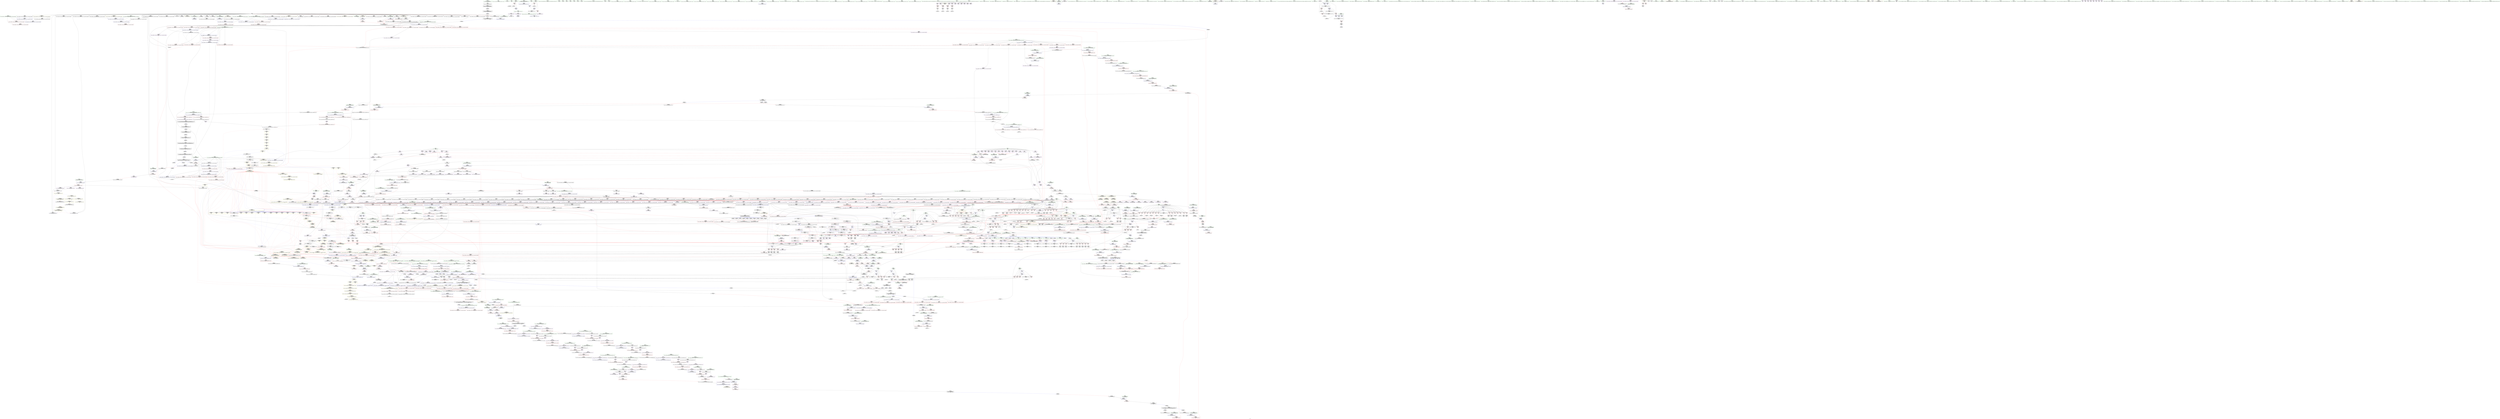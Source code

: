 digraph "SVFG" {
	label="SVFG";

	Node0x55f3951db960 [shape=record,color=grey,label="{NodeID: 0\nNullPtr|{|<s41>125}}"];
	Node0x55f3951db960 -> Node0x55f395558630[style=solid];
	Node0x55f3951db960 -> Node0x55f395558730[style=solid];
	Node0x55f3951db960 -> Node0x55f395558800[style=solid];
	Node0x55f3951db960 -> Node0x55f3955588d0[style=solid];
	Node0x55f3951db960 -> Node0x55f3955589a0[style=solid];
	Node0x55f3951db960 -> Node0x55f395558a70[style=solid];
	Node0x55f3951db960 -> Node0x55f395558b40[style=solid];
	Node0x55f3951db960 -> Node0x55f395558c10[style=solid];
	Node0x55f3951db960 -> Node0x55f395558ce0[style=solid];
	Node0x55f3951db960 -> Node0x55f395558db0[style=solid];
	Node0x55f3951db960 -> Node0x55f395558e80[style=solid];
	Node0x55f3951db960 -> Node0x55f395558f50[style=solid];
	Node0x55f3951db960 -> Node0x55f395559020[style=solid];
	Node0x55f3951db960 -> Node0x55f3955590f0[style=solid];
	Node0x55f3951db960 -> Node0x55f3955591c0[style=solid];
	Node0x55f3951db960 -> Node0x55f395559290[style=solid];
	Node0x55f3951db960 -> Node0x55f395559360[style=solid];
	Node0x55f3951db960 -> Node0x55f395559430[style=solid];
	Node0x55f3951db960 -> Node0x55f395559500[style=solid];
	Node0x55f3951db960 -> Node0x55f3955595d0[style=solid];
	Node0x55f3951db960 -> Node0x55f3955596a0[style=solid];
	Node0x55f3951db960 -> Node0x55f395559770[style=solid];
	Node0x55f3951db960 -> Node0x55f395559840[style=solid];
	Node0x55f3951db960 -> Node0x55f395559910[style=solid];
	Node0x55f3951db960 -> Node0x55f3955599e0[style=solid];
	Node0x55f3951db960 -> Node0x55f395559ab0[style=solid];
	Node0x55f3951db960 -> Node0x55f395559b80[style=solid];
	Node0x55f3951db960 -> Node0x55f395559c50[style=solid];
	Node0x55f3951db960 -> Node0x55f395559d20[style=solid];
	Node0x55f3951db960 -> Node0x55f395559df0[style=solid];
	Node0x55f3951db960 -> Node0x55f395559ec0[style=solid];
	Node0x55f3951db960 -> Node0x55f39558ede0[style=solid];
	Node0x55f3951db960 -> Node0x55f395592960[style=solid];
	Node0x55f3951db960 -> Node0x55f395592a30[style=solid];
	Node0x55f3951db960 -> Node0x55f395592b00[style=solid];
	Node0x55f3951db960 -> Node0x55f395594910[style=solid];
	Node0x55f3951db960 -> Node0x55f39559a750[style=solid];
	Node0x55f3951db960 -> Node0x55f3955c5ac0[style=solid];
	Node0x55f3951db960 -> Node0x55f3955cd9e0[style=solid];
	Node0x55f3951db960 -> Node0x55f3955cf060[style=solid];
	Node0x55f3951db960 -> Node0x55f3955cf360[style=solid];
	Node0x55f3951db960:s41 -> Node0x55f39572a1c0[style=solid,color=red];
	Node0x55f395552510 [shape=record,color=black,label="{NodeID: 443\n1233\<--1199\n\<--this1\n_ZNSt6vectorIiSaIiEE17_M_realloc_insertIJRKiEEEvN9__gnu_cxx17__normal_iteratorIPiS1_EEDpOT_\n}"];
	Node0x55f395552510 -> Node0x55f39556dea0[style=solid];
	Node0x55f395552510 -> Node0x55f39556df70[style=solid];
	Node0x55f3955a40d0 [shape=record,color=yellow,style=double,label="{NodeID: 3100\n141V_11 = CSCHI(MR_141V_4)\npts\{110000 \}\nCS[]|{<s0>51}}"];
	Node0x55f3955a40d0:s0 -> Node0x55f395664370[style=dashed,color=red];
	Node0x55f395561730 [shape=record,color=red,label="{NodeID: 886\n565\<--564\n\<--_M_finish5\n_ZNSt6vectorIiSaIiEE9push_backERKi\n|{<s0>29}}"];
	Node0x55f395561730:s0 -> Node0x55f395729210[style=solid,color=red];
	Node0x55f395597900 [shape=record,color=blue,label="{NodeID: 1329\n1794\<--1779\ncoerce.dive\<--__first.coerce\n_ZSt18uninitialized_copyISt13move_iteratorIPiES1_ET0_T_S4_S3_\n}"];
	Node0x55f395597900 -> Node0x55f39558e230[style=dashed];
	Node0x55f39554aa50 [shape=record,color=green,label="{NodeID: 222\n1609\<--1610\nretval\<--retval_field_insensitive\n_ZSt3maxImERKT_S2_S2_\n}"];
	Node0x55f39554aa50 -> Node0x55f395588a70[style=solid];
	Node0x55f39554aa50 -> Node0x55f3955968c0[style=solid];
	Node0x55f39554aa50 -> Node0x55f395596990[style=solid];
	Node0x55f39556dc30 [shape=record,color=purple,label="{NodeID: 665\n1195\<--1175\ncoerce.dive\<--__position\n_ZNSt6vectorIiSaIiEE17_M_realloc_insertIJRKiEEEvN9__gnu_cxx17__normal_iteratorIPiS1_EEDpOT_\n}"];
	Node0x55f39556dc30 -> Node0x55f395594290[style=solid];
	Node0x55f395723a90 [shape=record,color=black,label="{NodeID: 3322\n1727 = PHI(1555, )\n3rd arg _ZSt22__uninitialized_copy_aISt13move_iteratorIPiES1_iET0_T_S4_S3_RSaIT1_E }"];
	Node0x55f395723a90 -> Node0x55f3955975c0[style=solid];
	Node0x55f39558c420 [shape=record,color=red,label="{NodeID: 1108\n2213\<--2172\n\<--__args.addr\n_ZNSt6vectorIiSaIiEE17_M_realloc_insertIJiEEEvN9__gnu_cxx17__normal_iteratorIPiS1_EEDpOT_\n|{<s0>166}}"];
	Node0x55f39558c420:s0 -> Node0x55f395721c70[style=solid,color=red];
	Node0x55f395229fb0 [shape=record,color=green,label="{NodeID: 1\n5\<--1\n\<--dummyObj\nCan only get source location for instruction, argument, global var or function.}"];
	Node0x55f3955525e0 [shape=record,color=black,label="{NodeID: 444\n1242\<--1199\n\<--this1\n_ZNSt6vectorIiSaIiEE17_M_realloc_insertIJRKiEEEvN9__gnu_cxx17__normal_iteratorIPiS1_EEDpOT_\n|{<s0>87}}"];
	Node0x55f3955525e0:s0 -> Node0x55f39572b3b0[style=solid,color=red];
	Node0x55f3955a41b0 [shape=record,color=yellow,style=double,label="{NodeID: 3101\n143V_14 = CSCHI(MR_143V_7)\npts\{110001 \}\nCS[]|{<s0>51}}"];
	Node0x55f3955a41b0:s0 -> Node0x55f395664370[style=dashed,color=red];
	Node0x55f395561800 [shape=record,color=red,label="{NodeID: 887\n573\<--572\n\<--_M_finish7\n_ZNSt6vectorIiSaIiEE9push_backERKi\n}"];
	Node0x55f395561800 -> Node0x55f39556ce60[style=solid];
	Node0x55f39565f880 [shape=record,color=yellow,style=double,label="{NodeID: 2437\n289V_1 = ENCHI(MR_289V_0)\npts\{2185 \}\nFun[_ZNSt6vectorIiSaIiEE17_M_realloc_insertIJiEEEvN9__gnu_cxx17__normal_iteratorIPiS1_EEDpOT_]}"];
	Node0x55f39565f880 -> Node0x55f39559aa90[style=dashed];
	Node0x55f3955979d0 [shape=record,color=blue,label="{NodeID: 1330\n1796\<--1780\ncoerce.dive1\<--__last.coerce\n_ZSt18uninitialized_copyISt13move_iteratorIPiES1_ET0_T_S4_S3_\n}"];
	Node0x55f3955979d0 -> Node0x55f39558e300[style=dashed];
	Node0x55f39554ab20 [shape=record,color=green,label="{NodeID: 223\n1611\<--1612\n__a.addr\<--__a.addr_field_insensitive\n_ZSt3maxImERKT_S2_S2_\n}"];
	Node0x55f39554ab20 -> Node0x55f395588b40[style=solid];
	Node0x55f39554ab20 -> Node0x55f395588c10[style=solid];
	Node0x55f39554ab20 -> Node0x55f395596720[style=solid];
	Node0x55f39556dd00 [shape=record,color=purple,label="{NodeID: 666\n1209\<--1185\ncoerce.dive3\<--ref.tmp\n_ZNSt6vectorIiSaIiEE17_M_realloc_insertIJRKiEEEvN9__gnu_cxx17__normal_iteratorIPiS1_EEDpOT_\n}"];
	Node0x55f39556dd00 -> Node0x55f3955945d0[style=solid];
	Node0x55f395723bd0 [shape=record,color=black,label="{NodeID: 3323\n1365 = PHI(548, 2084, )\n0th arg _ZNSt6vectorIiSaIiEE3endEv }"];
	Node0x55f395723bd0 -> Node0x55f395595200[style=solid];
	Node0x55f395641bf0 [shape=record,color=black,label="{NodeID: 2216\nMR_40V_3 = PHI(MR_40V_4, MR_40V_2, )\npts\{1715 \}\n|{|<s2>25}}"];
	Node0x55f395641bf0 -> Node0x55f395560f10[style=dashed];
	Node0x55f395641bf0 -> Node0x55f39564f580[style=dashed];
	Node0x55f395641bf0:s2 -> Node0x55f395667d40[style=dashed,color=red];
	Node0x55f39558c4f0 [shape=record,color=red,label="{NodeID: 1109\n2202\<--2174\n\<--__len\n_ZNSt6vectorIiSaIiEE17_M_realloc_insertIJiEEEvN9__gnu_cxx17__normal_iteratorIPiS1_EEDpOT_\n|{<s0>165}}"];
	Node0x55f39558c4f0:s0 -> Node0x55f395723f60[style=solid,color=red];
	Node0x55f3952213d0 [shape=record,color=green,label="{NodeID: 2\n12\<--1\n__dso_handle\<--dummyObj\nGlob }"];
	Node0x55f3955526b0 [shape=record,color=black,label="{NodeID: 445\n1253\<--1199\n\<--this1\n_ZNSt6vectorIiSaIiEE17_M_realloc_insertIJRKiEEEvN9__gnu_cxx17__normal_iteratorIPiS1_EEDpOT_\n}"];
	Node0x55f3955526b0 -> Node0x55f39556e110[style=solid];
	Node0x55f3955526b0 -> Node0x55f39556e1e0[style=solid];
	Node0x55f3955a4290 [shape=record,color=yellow,style=double,label="{NodeID: 3102\n201V_11 = CSCHI(MR_201V_4)\npts\{110002 \}\nCS[]|{<s0>51}}"];
	Node0x55f3955a4290:s0 -> Node0x55f395664370[style=dashed,color=red];
	Node0x55f3955618d0 [shape=record,color=red,label="{NodeID: 888\n584\<--583\n\<--coerce.dive8\n_ZNSt6vectorIiSaIiEE9push_backERKi\n|{<s0>31}}"];
	Node0x55f3955618d0:s0 -> Node0x55f3957222f0[style=solid,color=red];
	Node0x55f39565f960 [shape=record,color=yellow,style=double,label="{NodeID: 2438\n291V_1 = ENCHI(MR_291V_0)\npts\{2187 \}\nFun[_ZNSt6vectorIiSaIiEE17_M_realloc_insertIJiEEEvN9__gnu_cxx17__normal_iteratorIPiS1_EEDpOT_]}"];
	Node0x55f39565f960 -> Node0x55f39559ab60[style=dashed];
	Node0x55f395597aa0 [shape=record,color=blue,label="{NodeID: 1331\n1786\<--1781\n__result.addr\<--__result\n_ZSt18uninitialized_copyISt13move_iteratorIPiES1_ET0_T_S4_S3_\n}"];
	Node0x55f395597aa0 -> Node0x55f395589d20[style=dashed];
	Node0x55f39554abf0 [shape=record,color=green,label="{NodeID: 224\n1613\<--1614\n__b.addr\<--__b.addr_field_insensitive\n_ZSt3maxImERKT_S2_S2_\n}"];
	Node0x55f39554abf0 -> Node0x55f395588ce0[style=solid];
	Node0x55f39554abf0 -> Node0x55f395588db0[style=solid];
	Node0x55f39554abf0 -> Node0x55f3955967f0[style=solid];
	Node0x55f39556ddd0 [shape=record,color=purple,label="{NodeID: 667\n1224\<--1223\n_M_impl\<--\n_ZNSt6vectorIiSaIiEE17_M_realloc_insertIJRKiEEEvN9__gnu_cxx17__normal_iteratorIPiS1_EEDpOT_\n}"];
	Node0x55f39556ddd0 -> Node0x55f3955532e0[style=solid];
	Node0x55f395723de0 [shape=record,color=black,label="{NodeID: 3324\n1500 = PHI(1215, 2201, )\n0th arg _ZNSt12_Vector_baseIiSaIiEE11_M_allocateEm }"];
	Node0x55f395723de0 -> Node0x55f395595d60[style=solid];
	Node0x55f3956420f0 [shape=record,color=black,label="{NodeID: 2217\nMR_79V_3 = PHI(MR_79V_4, MR_79V_2, )\npts\{150000 \}\n|{|<s1>23|<s2>24|<s3>25}}"];
	Node0x55f3956420f0 -> Node0x55f39564fa80[style=dashed];
	Node0x55f3956420f0:s1 -> Node0x55f39565eed0[style=dashed,color=red];
	Node0x55f3956420f0:s2 -> Node0x55f395660e50[style=dashed,color=red];
	Node0x55f3956420f0:s3 -> Node0x55f395668360[style=dashed,color=red];
	Node0x55f39558c5c0 [shape=record,color=red,label="{NodeID: 1110\n2276\<--2174\n\<--__len\n_ZNSt6vectorIiSaIiEE17_M_realloc_insertIJiEEEvN9__gnu_cxx17__normal_iteratorIPiS1_EEDpOT_\n|{<s0>179}}"];
	Node0x55f39558c5c0:s0 -> Node0x55f395725bc0[style=solid,color=red];
	Node0x55f39520e4a0 [shape=record,color=green,label="{NodeID: 3\n31\<--1\n.str\<--dummyObj\nGlob }"];
	Node0x55f395552780 [shape=record,color=black,label="{NodeID: 446\n1258\<--1199\n\<--this1\n_ZNSt6vectorIiSaIiEE17_M_realloc_insertIJRKiEEEvN9__gnu_cxx17__normal_iteratorIPiS1_EEDpOT_\n|{<s0>90}}"];
	Node0x55f395552780:s0 -> Node0x55f39572b3b0[style=solid,color=red];
	Node0x55f3955619a0 [shape=record,color=red,label="{NodeID: 889\n636\<--595\n\<--test\nmain\n}"];
	Node0x55f3955619a0 -> Node0x55f3955c9660[style=solid];
	Node0x55f3955619a0 -> Node0x55f3955ce460[style=solid];
	Node0x55f39565fa40 [shape=record,color=yellow,style=double,label="{NodeID: 2439\n141V_1 = ENCHI(MR_141V_0)\npts\{110000 \}\nFun[_ZNSt6vectorIiSaIiEE17_M_realloc_insertIJiEEEvN9__gnu_cxx17__normal_iteratorIPiS1_EEDpOT_]|{|<s5>162|<s6>163}}"];
	Node0x55f39565fa40 -> Node0x55f39558d600[style=dashed];
	Node0x55f39565fa40 -> Node0x55f39558d940[style=dashed];
	Node0x55f39565fa40 -> Node0x55f39558dae0[style=dashed];
	Node0x55f39565fa40 -> Node0x55f39558dc80[style=dashed];
	Node0x55f39565fa40 -> Node0x55f39559add0[style=dashed];
	Node0x55f39565fa40:s5 -> Node0x55f3956674f0[style=dashed,color=red];
	Node0x55f39565fa40:s6 -> Node0x55f395655a20[style=dashed,color=red];
	Node0x55f395597b70 [shape=record,color=blue,label="{NodeID: 1332\n1788\<--265\n__assignable\<--\n_ZSt18uninitialized_copyISt13move_iteratorIPiES1_ET0_T_S4_S3_\n}"];
	Node0x55f39554acc0 [shape=record,color=green,label="{NodeID: 225\n1633\<--1634\n__a.addr\<--__a.addr_field_insensitive\n_ZNSt16allocator_traitsISaIiEE8max_sizeERKS0_\n}"];
	Node0x55f39554acc0 -> Node0x55f395589020[style=solid];
	Node0x55f39554acc0 -> Node0x55f395596a60[style=solid];
	Node0x55f39556dea0 [shape=record,color=purple,label="{NodeID: 668\n1234\<--1233\n_M_impl7\<--\n_ZNSt6vectorIiSaIiEE17_M_realloc_insertIJRKiEEEvN9__gnu_cxx17__normal_iteratorIPiS1_EEDpOT_\n}"];
	Node0x55f395723f60 [shape=record,color=black,label="{NodeID: 3325\n1501 = PHI(1216, 2202, )\n1st arg _ZNSt12_Vector_baseIiSaIiEE11_M_allocateEm }"];
	Node0x55f395723f60 -> Node0x55f395595e30[style=solid];
	Node0x55f3956425f0 [shape=record,color=black,label="{NodeID: 2218\nMR_81V_3 = PHI(MR_81V_4, MR_81V_2, )\npts\{150001 \}\n|{|<s1>23|<s2>25}}"];
	Node0x55f3956425f0 -> Node0x55f39564ff80[style=dashed];
	Node0x55f3956425f0:s1 -> Node0x55f39565f0f0[style=dashed,color=red];
	Node0x55f3956425f0:s2 -> Node0x55f3956680c0[style=dashed,color=red];
	Node0x55f39558c690 [shape=record,color=red,label="{NodeID: 1111\n2320\<--2174\n\<--__len\n_ZNSt6vectorIiSaIiEE17_M_realloc_insertIJiEEEvN9__gnu_cxx17__normal_iteratorIPiS1_EEDpOT_\n}"];
	Node0x55f3951c0030 [shape=record,color=green,label="{NodeID: 4\n33\<--1\n.str.3\<--dummyObj\nGlob }"];
	Node0x55f395552850 [shape=record,color=black,label="{NodeID: 447\n1274\<--1199\n\<--this1\n_ZNSt6vectorIiSaIiEE17_M_realloc_insertIJRKiEEEvN9__gnu_cxx17__normal_iteratorIPiS1_EEDpOT_\n}"];
	Node0x55f395552850 -> Node0x55f39556e2b0[style=solid];
	Node0x55f395561a70 [shape=record,color=red,label="{NodeID: 890\n642\<--597\n\<--cas\nmain\n}"];
	Node0x55f395561a70 -> Node0x55f3955c94e0[style=solid];
	Node0x55f39565fb20 [shape=record,color=yellow,style=double,label="{NodeID: 2440\n260V_1 = ENCHI(MR_260V_0)\npts\{150000 150001 \}\nFun[_ZNSt6vectorIiSaIiEE17_M_realloc_insertIJiEEEvN9__gnu_cxx17__normal_iteratorIPiS1_EEDpOT_]|{<s0>162|<s1>163}}"];
	Node0x55f39565fb20:s0 -> Node0x55f3956674f0[style=dashed,color=red];
	Node0x55f39565fb20:s1 -> Node0x55f395655a20[style=dashed,color=red];
	Node0x55f395597c40 [shape=record,color=blue, style = dotted,label="{NodeID: 1333\n2374\<--2376\noffset_0\<--dummyVal\n_ZSt18uninitialized_copyISt13move_iteratorIPiES1_ET0_T_S4_S3_\n}"];
	Node0x55f395597c40 -> Node0x55f395589df0[style=dashed];
	Node0x55f39554ad90 [shape=record,color=green,label="{NodeID: 226\n1639\<--1640\n_ZNK9__gnu_cxx13new_allocatorIiE8max_sizeEv\<--_ZNK9__gnu_cxx13new_allocatorIiE8max_sizeEv_field_insensitive\n}"];
	Node0x55f39556df70 [shape=record,color=purple,label="{NodeID: 669\n1235\<--1233\n_M_start\<--\n_ZNSt6vectorIiSaIiEE17_M_realloc_insertIJRKiEEEvN9__gnu_cxx17__normal_iteratorIPiS1_EEDpOT_\n}"];
	Node0x55f39556df70 -> Node0x55f395586850[style=solid];
	Node0x55f3957240e0 [shape=record,color=black,label="{NodeID: 3326\n1607 = PHI(1422, )\n0th arg _ZSt3maxImERKT_S2_S2_ }"];
	Node0x55f3957240e0 -> Node0x55f395596720[style=solid];
	Node0x55f395642af0 [shape=record,color=black,label="{NodeID: 2219\nMR_83V_3 = PHI(MR_83V_4, MR_83V_2, )\npts\{150002 \}\n|{|<s1>25}}"];
	Node0x55f395642af0 -> Node0x55f395650480[style=dashed];
	Node0x55f395642af0:s1 -> Node0x55f3956681a0[style=dashed,color=red];
	Node0x55f39558c760 [shape=record,color=red,label="{NodeID: 1112\n2211\<--2176\n\<--__elems_before\n_ZNSt6vectorIiSaIiEE17_M_realloc_insertIJiEEEvN9__gnu_cxx17__normal_iteratorIPiS1_EEDpOT_\n}"];
	Node0x55f3951d91a0 [shape=record,color=green,label="{NodeID: 5\n35\<--1\nstdout\<--dummyObj\nGlob }"];
	Node0x55f395552920 [shape=record,color=black,label="{NodeID: 448\n1294\<--1199\n\<--this1\n_ZNSt6vectorIiSaIiEE17_M_realloc_insertIJRKiEEEvN9__gnu_cxx17__normal_iteratorIPiS1_EEDpOT_\n|{<s0>95}}"];
	Node0x55f395552920:s0 -> Node0x55f39572b3b0[style=solid,color=red];
	Node0x55f395561b40 [shape=record,color=red,label="{NodeID: 891\n839\<--597\n\<--cas\nmain\n}"];
	Node0x55f39565fc00 [shape=record,color=yellow,style=double,label="{NodeID: 2441\n143V_1 = ENCHI(MR_143V_0)\npts\{110001 \}\nFun[_ZNSt6vectorIiSaIiEE17_M_realloc_insertIJiEEEvN9__gnu_cxx17__normal_iteratorIPiS1_EEDpOT_]|{|<s3>162|<s4>163}}"];
	Node0x55f39565fc00 -> Node0x55f39558d870[style=dashed];
	Node0x55f39565fc00 -> Node0x55f39558da10[style=dashed];
	Node0x55f39565fc00 -> Node0x55f39559aea0[style=dashed];
	Node0x55f39565fc00:s3 -> Node0x55f3956674f0[style=dashed,color=red];
	Node0x55f39565fc00:s4 -> Node0x55f395655a20[style=dashed,color=red];
	Node0x55f395597d10 [shape=record,color=blue, style = dotted,label="{NodeID: 1334\n2377\<--2379\noffset_0\<--dummyVal\n_ZSt18uninitialized_copyISt13move_iteratorIPiES1_ET0_T_S4_S3_\n}"];
	Node0x55f395597d10 -> Node0x55f395589ec0[style=dashed];
	Node0x55f39554ae90 [shape=record,color=green,label="{NodeID: 227\n1644\<--1645\nthis.addr\<--this.addr_field_insensitive\n_ZNKSt12_Vector_baseIiSaIiEE19_M_get_Tp_allocatorEv\n}"];
	Node0x55f39554ae90 -> Node0x55f3955890f0[style=solid];
	Node0x55f39554ae90 -> Node0x55f395596b30[style=solid];
	Node0x55f39556e040 [shape=record,color=purple,label="{NodeID: 670\n1249\<--1248\nincdec.ptr\<--\n_ZNSt6vectorIiSaIiEE17_M_realloc_insertIJRKiEEEvN9__gnu_cxx17__normal_iteratorIPiS1_EEDpOT_\n}"];
	Node0x55f39556e040 -> Node0x55f395594ab0[style=solid];
	Node0x55f3957241f0 [shape=record,color=black,label="{NodeID: 3327\n1608 = PHI(1416, )\n1st arg _ZSt3maxImERKT_S2_S2_ }"];
	Node0x55f3957241f0 -> Node0x55f3955967f0[style=solid];
	Node0x55f39558c830 [shape=record,color=red,label="{NodeID: 1113\n2258\<--2176\n\<--__elems_before\n_ZNSt6vectorIiSaIiEE17_M_realloc_insertIJiEEEvN9__gnu_cxx17__normal_iteratorIPiS1_EEDpOT_\n}"];
	Node0x55f39553ca20 [shape=record,color=green,label="{NodeID: 6\n36\<--1\n.str.4\<--dummyObj\nGlob }"];
	Node0x55f3955529f0 [shape=record,color=black,label="{NodeID: 449\n1298\<--1199\n\<--this1\n_ZNSt6vectorIiSaIiEE17_M_realloc_insertIJRKiEEEvN9__gnu_cxx17__normal_iteratorIPiS1_EEDpOT_\n|{<s0>97}}"];
	Node0x55f3955529f0:s0 -> Node0x55f3957257a0[style=solid,color=red];
	Node0x55f395561c10 [shape=record,color=red,label="{NodeID: 892\n653\<--599\n\<--i\nmain\n}"];
	Node0x55f395561c10 -> Node0x55f3955ce160[style=solid];
	Node0x55f395597de0 [shape=record,color=blue,label="{NodeID: 1335\n1834\<--1821\ncoerce.dive\<--__first.coerce\n_ZNSt20__uninitialized_copyILb1EE13__uninit_copyISt13move_iteratorIPiES3_EET0_T_S6_S5_\n}"];
	Node0x55f395597de0 -> Node0x55f39558e3d0[style=dashed];
	Node0x55f39554af60 [shape=record,color=green,label="{NodeID: 228\n1653\<--1654\nthis.addr\<--this.addr_field_insensitive\n_ZNK9__gnu_cxx13new_allocatorIiE8max_sizeEv\n}"];
	Node0x55f39554af60 -> Node0x55f3955891c0[style=solid];
	Node0x55f39554af60 -> Node0x55f395596c00[style=solid];
	Node0x55f39556e110 [shape=record,color=purple,label="{NodeID: 671\n1254\<--1253\n_M_impl13\<--\n_ZNSt6vectorIiSaIiEE17_M_realloc_insertIJRKiEEEvN9__gnu_cxx17__normal_iteratorIPiS1_EEDpOT_\n}"];
	Node0x55f395724300 [shape=record,color=black,label="{NodeID: 3328\n189 = PHI(692, 711, 722, 742, 751, 773, 783, 805, 815, )\n0th arg _Z2IDii }"];
	Node0x55f395724300 -> Node0x55f39558f3c0[style=solid];
	Node0x55f3956434f0 [shape=record,color=black,label="{NodeID: 2221\nMR_107V_4 = PHI(MR_107V_5, MR_107V_3, )\npts\{28 \}\n|{|<s1>19|<s2>19}}"];
	Node0x55f3956434f0 -> Node0x55f3956312c0[style=dashed];
	Node0x55f3956434f0:s1 -> Node0x55f395630d90[style=dashed,color=red];
	Node0x55f3956434f0:s2 -> Node0x55f39564e650[style=dashed,color=red];
	Node0x55f39558c900 [shape=record,color=red,label="{NodeID: 1114\n2205\<--2180\n\<--__new_start\n_ZNSt6vectorIiSaIiEE17_M_realloc_insertIJiEEEvN9__gnu_cxx17__normal_iteratorIPiS1_EEDpOT_\n}"];
	Node0x55f39558c900 -> Node0x55f39559a680[style=solid];
	Node0x55f395541de0 [shape=record,color=green,label="{NodeID: 7\n38\<--1\n.str.5\<--dummyObj\nGlob }"];
	Node0x55f395552ac0 [shape=record,color=black,label="{NodeID: 450\n1306\<--1199\n\<--this1\n_ZNSt6vectorIiSaIiEE17_M_realloc_insertIJRKiEEEvN9__gnu_cxx17__normal_iteratorIPiS1_EEDpOT_\n}"];
	Node0x55f395552ac0 -> Node0x55f39556e380[style=solid];
	Node0x55f395552ac0 -> Node0x55f39556e450[style=solid];
	Node0x55f3955a4770 [shape=record,color=yellow,style=double,label="{NodeID: 3107\n40V_14 = CSCHI(MR_40V_4)\npts\{1715 \}\nCS[]|{<s0>55}}"];
	Node0x55f3955a4770:s0 -> Node0x55f395664370[style=dashed,color=red];
	Node0x55f395561ce0 [shape=record,color=red,label="{NodeID: 893\n659\<--599\n\<--i\nmain\n}"];
	Node0x55f395561ce0 -> Node0x55f395550630[style=solid];
	Node0x55f395597eb0 [shape=record,color=blue,label="{NodeID: 1336\n1836\<--1822\ncoerce.dive1\<--__last.coerce\n_ZNSt20__uninitialized_copyILb1EE13__uninit_copyISt13move_iteratorIPiES3_EET0_T_S6_S5_\n}"];
	Node0x55f395597eb0 -> Node0x55f39558e4a0[style=dashed];
	Node0x55f395553540 [shape=record,color=green,label="{NodeID: 229\n1662\<--1663\nthis.addr\<--this.addr_field_insensitive\n_ZN9__gnu_cxx17__normal_iteratorIPiSt6vectorIiSaIiEEEC2ERKS1_\n}"];
	Node0x55f395553540 -> Node0x55f395589290[style=solid];
	Node0x55f395553540 -> Node0x55f395596cd0[style=solid];
	Node0x55f39556e1e0 [shape=record,color=purple,label="{NodeID: 672\n1255\<--1253\n_M_finish\<--\n_ZNSt6vectorIiSaIiEE17_M_realloc_insertIJRKiEEEvN9__gnu_cxx17__normal_iteratorIPiS1_EEDpOT_\n}"];
	Node0x55f39556e1e0 -> Node0x55f395586ac0[style=solid];
	Node0x55f395724a90 [shape=record,color=black,label="{NodeID: 3329\n190 = PHI(693, 712, 723, 744, 753, 775, 785, 807, 817, )\n1st arg _Z2IDii }"];
	Node0x55f395724a90 -> Node0x55f39558f490[style=solid];
	Node0x55f39558c9d0 [shape=record,color=red,label="{NodeID: 1115\n2210\<--2180\n\<--__new_start\n_ZNSt6vectorIiSaIiEE17_M_realloc_insertIJiEEEvN9__gnu_cxx17__normal_iteratorIPiS1_EEDpOT_\n}"];
	Node0x55f39558c9d0 -> Node0x55f39555c790[style=solid];
	Node0x55f395541e70 [shape=record,color=green,label="{NodeID: 8\n40\<--1\n.str.6\<--dummyObj\nGlob }"];
	Node0x55f395552b90 [shape=record,color=black,label="{NodeID: 451\n1310\<--1199\n\<--this1\n_ZNSt6vectorIiSaIiEE17_M_realloc_insertIJRKiEEEvN9__gnu_cxx17__normal_iteratorIPiS1_EEDpOT_\n}"];
	Node0x55f395552b90 -> Node0x55f39556e520[style=solid];
	Node0x55f395552b90 -> Node0x55f39556e5f0[style=solid];
	Node0x55f3955a48d0 [shape=record,color=yellow,style=double,label="{NodeID: 3108\n141V_14 = CSCHI(MR_141V_4)\npts\{110000 \}\nCS[]|{<s0>55}}"];
	Node0x55f3955a48d0:s0 -> Node0x55f395664370[style=dashed,color=red];
	Node0x55f394d4d780 [shape=record,color=black,label="{NodeID: 2001\n160 = PHI(158, 161, )\n|{|<s1>11}}"];
	Node0x55f394d4d780 -> Node0x55f39556bef0[style=solid];
	Node0x55f394d4d780:s1 -> Node0x55f39572cba0[style=solid,color=red];
	Node0x55f395561db0 [shape=record,color=red,label="{NodeID: 894\n665\<--599\n\<--i\nmain\n}"];
	Node0x55f395561db0 -> Node0x55f395550700[style=solid];
	Node0x55f395597f80 [shape=record,color=blue,label="{NodeID: 1337\n1828\<--1823\n__result.addr\<--__result\n_ZNSt20__uninitialized_copyILb1EE13__uninit_copyISt13move_iteratorIPiES3_EET0_T_S6_S5_\n}"];
	Node0x55f395597f80 -> Node0x55f395589f90[style=dashed];
	Node0x55f395553610 [shape=record,color=green,label="{NodeID: 230\n1664\<--1665\n__i.addr\<--__i.addr_field_insensitive\n_ZN9__gnu_cxx17__normal_iteratorIPiSt6vectorIiSaIiEEEC2ERKS1_\n}"];
	Node0x55f395553610 -> Node0x55f395589360[style=solid];
	Node0x55f395553610 -> Node0x55f395596da0[style=solid];
	Node0x55f39556e2b0 [shape=record,color=purple,label="{NodeID: 673\n1275\<--1274\n_M_impl17\<--\n_ZNSt6vectorIiSaIiEE17_M_realloc_insertIJRKiEEEvN9__gnu_cxx17__normal_iteratorIPiS1_EEDpOT_\n}"];
	Node0x55f39556e2b0 -> Node0x55f3955533b0[style=solid];
	Node0x55f395724dd0 [shape=record,color=black,label="{NodeID: 3330\n1954 = PHI(1905, 1909, 1911, )\n0th arg _ZSt12__niter_baseIPiET_S1_ }"];
	Node0x55f395724dd0 -> Node0x55f395598c80[style=solid];
	Node0x55f395643ef0 [shape=record,color=black,label="{NodeID: 2223\nMR_114V_4 = PHI(MR_114V_5, MR_114V_3, )\npts\{230000 \}\n|{|<s1>19|<s2>19}}"];
	Node0x55f395643ef0 -> Node0x55f395631cc0[style=dashed];
	Node0x55f395643ef0:s1 -> Node0x55f395630d90[style=dashed,color=red];
	Node0x55f395643ef0:s2 -> Node0x55f39564e650[style=dashed,color=red];
	Node0x55f39558caa0 [shape=record,color=red,label="{NodeID: 1116\n2223\<--2180\n\<--__new_start\n_ZNSt6vectorIiSaIiEE17_M_realloc_insertIJiEEEvN9__gnu_cxx17__normal_iteratorIPiS1_EEDpOT_\n|{<s0>170}}"];
	Node0x55f39558caa0:s0 -> Node0x55f395727700[style=solid,color=red];
	Node0x55f395541f30 [shape=record,color=green,label="{NodeID: 9\n42\<--1\n.str.7\<--dummyObj\nGlob }"];
	Node0x55f395552c60 [shape=record,color=black,label="{NodeID: 452\n1314\<--1199\n\<--this1\n_ZNSt6vectorIiSaIiEE17_M_realloc_insertIJRKiEEEvN9__gnu_cxx17__normal_iteratorIPiS1_EEDpOT_\n|{<s0>99}}"];
	Node0x55f395552c60:s0 -> Node0x55f39572b3b0[style=solid,color=red];
	Node0x55f3955a49b0 [shape=record,color=yellow,style=double,label="{NodeID: 3109\n143V_17 = CSCHI(MR_143V_7)\npts\{110001 \}\nCS[]|{<s0>55}}"];
	Node0x55f3955a49b0:s0 -> Node0x55f395664370[style=dashed,color=red];
	Node0x55f3955c5ac0 [shape=record,color=black,label="{NodeID: 2002\n1521 = PHI(1516, 3, )\n}"];
	Node0x55f3955c5ac0 -> Node0x55f395564240[style=solid];
	Node0x55f395561e80 [shape=record,color=red,label="{NodeID: 895\n670\<--599\n\<--i\nmain\n}"];
	Node0x55f395561e80 -> Node0x55f3955c91e0[style=solid];
	Node0x55f39565ff80 [shape=record,color=yellow,style=double,label="{NodeID: 2445\n301V_1 = ENCHI(MR_301V_0)\npts\{11760000 11860000 \}\nFun[_ZNSt6vectorIiSaIiEE17_M_realloc_insertIJiEEEvN9__gnu_cxx17__normal_iteratorIPiS1_EEDpOT_]}"];
	Node0x55f39565ff80 -> Node0x55f39558d6d0[style=dashed];
	Node0x55f39565ff80 -> Node0x55f39558d7a0[style=dashed];
	Node0x55f395598050 [shape=record,color=blue, style = dotted,label="{NodeID: 1338\n2380\<--2382\noffset_0\<--dummyVal\n_ZNSt20__uninitialized_copyILb1EE13__uninit_copyISt13move_iteratorIPiES3_EET0_T_S6_S5_\n}"];
	Node0x55f395598050 -> Node0x55f39558a060[style=dashed];
	Node0x55f3955536e0 [shape=record,color=green,label="{NodeID: 231\n1677\<--1678\n__a.addr\<--__a.addr_field_insensitive\n_ZNSt16allocator_traitsISaIiEE8allocateERS0_m\n}"];
	Node0x55f3955536e0 -> Node0x55f395589500[style=solid];
	Node0x55f3955536e0 -> Node0x55f395596f40[style=solid];
	Node0x55f39556e380 [shape=record,color=purple,label="{NodeID: 674\n1307\<--1306\n_M_impl25\<--\n_ZNSt6vectorIiSaIiEE17_M_realloc_insertIJRKiEEEvN9__gnu_cxx17__normal_iteratorIPiS1_EEDpOT_\n}"];
	Node0x55f395724f60 [shape=record,color=black,label="{NodeID: 3331\n955 = PHI(123, 1292, 1309, 2055, 2268, 2283, )\n0th arg _ZSt8_DestroyIPiiEvT_S1_RSaIT0_E }"];
	Node0x55f395724f60 -> Node0x55f395592d70[style=solid];
	Node0x55f3956443f0 [shape=record,color=black,label="{NodeID: 2224\nMR_116V_3 = PHI(MR_116V_4, MR_116V_1, )\npts\{30 260000 \}\n|{|<s1>19|<s2>19|<s3>19|<s4>19|<s5>19|<s6>19}}"];
	Node0x55f3956443f0 -> Node0x55f3956321c0[style=dashed];
	Node0x55f3956443f0:s1 -> Node0x55f39555da40[style=dashed,color=red];
	Node0x55f3956443f0:s2 -> Node0x55f39555f030[style=dashed,color=red];
	Node0x55f3956443f0:s3 -> Node0x55f39558f970[style=dashed,color=red];
	Node0x55f3956443f0:s4 -> Node0x55f39558fa40[style=dashed,color=red];
	Node0x55f3956443f0:s5 -> Node0x55f39561ebc0[style=dashed,color=red];
	Node0x55f3956443f0:s6 -> Node0x55f39564e180[style=dashed,color=red];
	Node0x55f39558cb70 [shape=record,color=red,label="{NodeID: 1117\n2257\<--2180\n\<--__new_start\n_ZNSt6vectorIiSaIiEE17_M_realloc_insertIJiEEEvN9__gnu_cxx17__normal_iteratorIPiS1_EEDpOT_\n}"];
	Node0x55f39558cb70 -> Node0x55f39555c860[style=solid];
	Node0x55f395541ff0 [shape=record,color=green,label="{NodeID: 10\n44\<--1\n.str.8\<--dummyObj\nGlob }"];
	Node0x55f395552d30 [shape=record,color=black,label="{NodeID: 453\n1317\<--1199\n\<--this1\n_ZNSt6vectorIiSaIiEE17_M_realloc_insertIJRKiEEEvN9__gnu_cxx17__normal_iteratorIPiS1_EEDpOT_\n|{<s0>101}}"];
	Node0x55f395552d30:s0 -> Node0x55f3957257a0[style=solid,color=red];
	Node0x55f3955a4a90 [shape=record,color=yellow,style=double,label="{NodeID: 3110\n201V_14 = CSCHI(MR_201V_4)\npts\{110002 \}\nCS[]|{<s0>55}}"];
	Node0x55f3955a4a90:s0 -> Node0x55f395664370[style=dashed,color=red];
	Node0x55f3955c6060 [shape=record,color=black,label="{NodeID: 2003\n179 = PHI(177, 180, )\n}"];
	Node0x55f3955c6060 -> Node0x55f39556bfc0[style=solid];
	Node0x55f395561f50 [shape=record,color=red,label="{NodeID: 896\n676\<--601\n\<--i7\nmain\n}"];
	Node0x55f395561f50 -> Node0x55f3955cdfe0[style=solid];
	Node0x55f395660090 [shape=record,color=yellow,style=double,label="{NodeID: 2446\n262V_1 = ENCHI(MR_262V_0)\npts\{608 610 612 614 616 618 620 622 \}\nFun[_ZNSt6vectorIiSaIiEE17_M_realloc_insertIJiEEEvN9__gnu_cxx17__normal_iteratorIPiS1_EEDpOT_]|{<s0>167}}"];
	Node0x55f395660090:s0 -> Node0x55f39565a630[style=dashed,color=red];
	Node0x55f395598120 [shape=record,color=blue, style = dotted,label="{NodeID: 1339\n2383\<--2385\noffset_0\<--dummyVal\n_ZNSt20__uninitialized_copyILb1EE13__uninit_copyISt13move_iteratorIPiES3_EET0_T_S6_S5_\n}"];
	Node0x55f395598120 -> Node0x55f39558a130[style=dashed];
	Node0x55f3955537b0 [shape=record,color=green,label="{NodeID: 232\n1679\<--1680\n__n.addr\<--__n.addr_field_insensitive\n_ZNSt16allocator_traitsISaIiEE8allocateERS0_m\n}"];
	Node0x55f3955537b0 -> Node0x55f3955895d0[style=solid];
	Node0x55f3955537b0 -> Node0x55f395597010[style=solid];
	Node0x55f39556e450 [shape=record,color=purple,label="{NodeID: 675\n1308\<--1306\n_M_start26\<--\n_ZNSt6vectorIiSaIiEE17_M_realloc_insertIJRKiEEEvN9__gnu_cxx17__normal_iteratorIPiS1_EEDpOT_\n}"];
	Node0x55f39556e450 -> Node0x55f395586b90[style=solid];
	Node0x55f3957251b0 [shape=record,color=black,label="{NodeID: 3332\n956 = PHI(127, 1293, 1313, 2059, 2269, 2287, )\n1st arg _ZSt8_DestroyIPiiEvT_S1_RSaIT0_E }"];
	Node0x55f3957251b0 -> Node0x55f395592e40[style=solid];
	Node0x55f39558cc40 [shape=record,color=red,label="{NodeID: 1118\n2268\<--2180\n\<--__new_start\n_ZNSt6vectorIiSaIiEE17_M_realloc_insertIJiEEEvN9__gnu_cxx17__normal_iteratorIPiS1_EEDpOT_\n|{<s0>178}}"];
	Node0x55f39558cc40:s0 -> Node0x55f395724f60[style=solid,color=red];
	Node0x55f395543170 [shape=record,color=green,label="{NodeID: 11\n46\<--1\nstderr\<--dummyObj\nGlob }"];
	Node0x55f395552e00 [shape=record,color=black,label="{NodeID: 454\n1318\<--1199\n\<--this1\n_ZNSt6vectorIiSaIiEE17_M_realloc_insertIJRKiEEEvN9__gnu_cxx17__normal_iteratorIPiS1_EEDpOT_\n}"];
	Node0x55f395552e00 -> Node0x55f39556e6c0[style=solid];
	Node0x55f395552e00 -> Node0x55f39556e790[style=solid];
	Node0x55f3955a4b70 [shape=record,color=yellow,style=double,label="{NodeID: 3111\n4V_3 = CSCHI(MR_4V_2)\npts\{110000 110001 110002 150000 150001 150002 \}\nCS[]|{|<s1>186}}"];
	Node0x55f3955a4b70 -> Node0x55f395623aa0[style=dashed];
	Node0x55f3955a4b70:s1 -> Node0x55f39564a090[style=dashed,color=blue];
	Node0x55f3955c6600 [shape=record,color=black,label="{NodeID: 2004\n1462 = PHI(1458, 1460, )\n}"];
	Node0x55f3955c6600 -> Node0x55f395563c90[style=solid];
	Node0x55f395562020 [shape=record,color=red,label="{NodeID: 897\n680\<--601\n\<--i7\nmain\n}"];
	Node0x55f395562020 -> Node0x55f3955507d0[style=solid];
	Node0x55f3955981f0 [shape=record,color=blue,label="{NodeID: 1340\n1868\<--1855\ncoerce.dive\<--__first.coerce\n_ZSt4copyISt13move_iteratorIPiES1_ET0_T_S4_S3_\n}"];
	Node0x55f3955981f0 -> Node0x55f39558e570[style=dashed];
	Node0x55f395553880 [shape=record,color=green,label="{NodeID: 233\n1687\<--1688\n_ZN9__gnu_cxx13new_allocatorIiE8allocateEmPKv\<--_ZN9__gnu_cxx13new_allocatorIiE8allocateEmPKv_field_insensitive\n}"];
	Node0x55f39556e520 [shape=record,color=purple,label="{NodeID: 676\n1311\<--1310\n_M_impl27\<--\n_ZNSt6vectorIiSaIiEE17_M_realloc_insertIJRKiEEEvN9__gnu_cxx17__normal_iteratorIPiS1_EEDpOT_\n}"];
	Node0x55f395725400 [shape=record,color=black,label="{NodeID: 3333\n957 = PHI(129, 1295, 1315, 2061, 2271, 2289, )\n2nd arg _ZSt8_DestroyIPiiEvT_S1_RSaIT0_E }"];
	Node0x55f395725400 -> Node0x55f395592f10[style=solid];
	Node0x55f39558cd10 [shape=record,color=red,label="{NodeID: 1119\n2275\<--2180\n\<--__new_start\n_ZNSt6vectorIiSaIiEE17_M_realloc_insertIJiEEEvN9__gnu_cxx17__normal_iteratorIPiS1_EEDpOT_\n|{<s0>179}}"];
	Node0x55f39558cd10:s0 -> Node0x55f3957259b0[style=solid,color=red];
	Node0x55f395543200 [shape=record,color=green,label="{NodeID: 12\n47\<--1\n.str.9\<--dummyObj\nGlob }"];
	Node0x55f395552ed0 [shape=record,color=black,label="{NodeID: 455\n1322\<--1199\n\<--this1\n_ZNSt6vectorIiSaIiEE17_M_realloc_insertIJRKiEEEvN9__gnu_cxx17__normal_iteratorIPiS1_EEDpOT_\n}"];
	Node0x55f395552ed0 -> Node0x55f39556e860[style=solid];
	Node0x55f395552ed0 -> Node0x55f39556e930[style=solid];
	Node0x55f3955a4d00 [shape=record,color=yellow,style=double,label="{NodeID: 3112\n4V_2 = CSCHI(MR_4V_1)\npts\{110000 110001 110002 150000 150001 150002 \}\nCS[]|{<s0>1|<s1>11}}"];
	Node0x55f3955a4d00:s0 -> Node0x55f3955a4b70[style=dashed,color=blue];
	Node0x55f3955a4d00:s1 -> Node0x55f3955a4e90[style=dashed,color=blue];
	Node0x55f3955c6ba0 [shape=record,color=black,label="{NodeID: 2005\n101 = PHI(99, 102, )\n}"];
	Node0x55f3955c6ba0 -> Node0x55f39556bae0[style=solid];
	Node0x55f3955620f0 [shape=record,color=red,label="{NodeID: 898\n692\<--601\n\<--i7\nmain\n|{<s0>39}}"];
	Node0x55f3955620f0:s0 -> Node0x55f395724300[style=solid,color=red];
	Node0x55f3955982c0 [shape=record,color=blue,label="{NodeID: 1341\n1870\<--1856\ncoerce.dive1\<--__last.coerce\n_ZSt4copyISt13move_iteratorIPiES1_ET0_T_S4_S3_\n}"];
	Node0x55f3955982c0 -> Node0x55f39558e640[style=dashed];
	Node0x55f395553950 [shape=record,color=green,label="{NodeID: 234\n1694\<--1695\nthis.addr\<--this.addr_field_insensitive\n_ZN9__gnu_cxx13new_allocatorIiE8allocateEmPKv\n}"];
	Node0x55f395553950 -> Node0x55f3955896a0[style=solid];
	Node0x55f395553950 -> Node0x55f3955970e0[style=solid];
	Node0x55f39556e5f0 [shape=record,color=purple,label="{NodeID: 677\n1312\<--1310\n_M_finish28\<--\n_ZNSt6vectorIiSaIiEE17_M_realloc_insertIJRKiEEEvN9__gnu_cxx17__normal_iteratorIPiS1_EEDpOT_\n}"];
	Node0x55f39556e5f0 -> Node0x55f395586c60[style=solid];
	Node0x55f395725650 [shape=record,color=black,label="{NodeID: 3334\n244 = PHI(353, 509, )\n0th arg _Z4dfsBi }"];
	Node0x55f395725650 -> Node0x55f39558f8a0[style=solid];
	Node0x55f39558cde0 [shape=record,color=red,label="{NodeID: 1120\n2309\<--2180\n\<--__new_start\n_ZNSt6vectorIiSaIiEE17_M_realloc_insertIJiEEEvN9__gnu_cxx17__normal_iteratorIPiS1_EEDpOT_\n}"];
	Node0x55f39558cde0 -> Node0x55f39559add0[style=solid];
	Node0x55f395543290 [shape=record,color=green,label="{NodeID: 13\n49\<--1\n.str.10\<--dummyObj\nGlob }"];
	Node0x55f395552fa0 [shape=record,color=black,label="{NodeID: 456\n1326\<--1199\n\<--this1\n_ZNSt6vectorIiSaIiEE17_M_realloc_insertIJRKiEEEvN9__gnu_cxx17__normal_iteratorIPiS1_EEDpOT_\n}"];
	Node0x55f395552fa0 -> Node0x55f39556ea00[style=solid];
	Node0x55f395552fa0 -> Node0x55f39556ead0[style=solid];
	Node0x55f3955a4e90 [shape=record,color=yellow,style=double,label="{NodeID: 3113\n4V_3 = CSCHI(MR_4V_2)\npts\{110000 110001 110002 150000 150001 150002 \}\nCS[]|{|<s1>187}}"];
	Node0x55f3955a4e90 -> Node0x55f395647b20[style=dashed];
	Node0x55f3955a4e90:s1 -> Node0x55f39564a220[style=dashed,color=blue];
	Node0x55f3955c7140 [shape=record,color=black,label="{NodeID: 2006\n61 = PHI(59, 62, )\n|{|<s1>1}}"];
	Node0x55f3955c7140 -> Node0x55f39556ba10[style=solid];
	Node0x55f3955c7140:s1 -> Node0x55f39572cba0[style=solid,color=red];
	Node0x55f3955621c0 [shape=record,color=red,label="{NodeID: 899\n696\<--601\n\<--i7\nmain\n}"];
	Node0x55f3955621c0 -> Node0x55f3955508a0[style=solid];
	Node0x55f395598390 [shape=record,color=blue,label="{NodeID: 1342\n1862\<--1857\n__result.addr\<--__result\n_ZSt4copyISt13move_iteratorIPiES1_ET0_T_S4_S3_\n}"];
	Node0x55f395598390 -> Node0x55f39558a200[style=dashed];
	Node0x55f395553a20 [shape=record,color=green,label="{NodeID: 235\n1696\<--1697\n__n.addr\<--__n.addr_field_insensitive\n_ZN9__gnu_cxx13new_allocatorIiE8allocateEmPKv\n}"];
	Node0x55f395553a20 -> Node0x55f395589770[style=solid];
	Node0x55f395553a20 -> Node0x55f395589840[style=solid];
	Node0x55f395553a20 -> Node0x55f3955971b0[style=solid];
	Node0x55f39556e6c0 [shape=record,color=purple,label="{NodeID: 678\n1319\<--1318\n_M_impl30\<--\n_ZNSt6vectorIiSaIiEE17_M_realloc_insertIJRKiEEEvN9__gnu_cxx17__normal_iteratorIPiS1_EEDpOT_\n}"];
	Node0x55f3957257a0 [shape=record,color=black,label="{NodeID: 3335\n1050 = PHI(991, 1298, 1317, 2274, 2291, )\n0th arg _ZNSt12_Vector_baseIiSaIiEE13_M_deallocateEPim }"];
	Node0x55f3957257a0 -> Node0x55f395593660[style=solid];
	Node0x55f39558ceb0 [shape=record,color=red,label="{NodeID: 1121\n2319\<--2180\n\<--__new_start\n_ZNSt6vectorIiSaIiEE17_M_realloc_insertIJiEEEvN9__gnu_cxx17__normal_iteratorIPiS1_EEDpOT_\n}"];
	Node0x55f39558ceb0 -> Node0x55f39555c930[style=solid];
	Node0x55f395543360 [shape=record,color=green,label="{NodeID: 14\n52\<--1\n\<--dummyObj\nCan only get source location for instruction, argument, global var or function.}"];
	Node0x55f395553070 [shape=record,color=black,label="{NodeID: 457\n1336\<--1199\n\<--this1\n_ZNSt6vectorIiSaIiEE17_M_realloc_insertIJRKiEEEvN9__gnu_cxx17__normal_iteratorIPiS1_EEDpOT_\n}"];
	Node0x55f395553070 -> Node0x55f39556eba0[style=solid];
	Node0x55f395553070 -> Node0x55f39556ec70[style=solid];
	Node0x55f3955c76e0 [shape=record,color=grey,label="{NodeID: 2007\n1990 = Binary(314, 1989, )\n}"];
	Node0x55f395562290 [shape=record,color=red,label="{NodeID: 900\n710\<--601\n\<--i7\nmain\n}"];
	Node0x55f395562290 -> Node0x55f3955ca6e0[style=solid];
	Node0x55f395598460 [shape=record,color=blue, style = dotted,label="{NodeID: 1343\n2386\<--2388\noffset_0\<--dummyVal\n_ZSt4copyISt13move_iteratorIPiES1_ET0_T_S4_S3_\n}"];
	Node0x55f395598460 -> Node0x55f39558a2d0[style=dashed];
	Node0x55f395553af0 [shape=record,color=green,label="{NodeID: 236\n1698\<--1699\n.addr\<--.addr_field_insensitive\n_ZN9__gnu_cxx13new_allocatorIiE8allocateEmPKv\n}"];
	Node0x55f395553af0 -> Node0x55f395597280[style=solid];
	Node0x55f39556e790 [shape=record,color=purple,label="{NodeID: 679\n1320\<--1318\n_M_start31\<--\n_ZNSt6vectorIiSaIiEE17_M_realloc_insertIJRKiEEEvN9__gnu_cxx17__normal_iteratorIPiS1_EEDpOT_\n}"];
	Node0x55f39556e790 -> Node0x55f395586d30[style=solid];
	Node0x55f3957259b0 [shape=record,color=black,label="{NodeID: 3336\n1051 = PHI(994, 1299, 1321, 2275, 2295, )\n1st arg _ZNSt12_Vector_baseIiSaIiEE13_M_deallocateEPim }"];
	Node0x55f3957259b0 -> Node0x55f395593730[style=solid];
	Node0x55f39558cf80 [shape=record,color=red,label="{NodeID: 1122\n2228\<--2182\n\<--__new_finish\n_ZNSt6vectorIiSaIiEE17_M_realloc_insertIJiEEEvN9__gnu_cxx17__normal_iteratorIPiS1_EEDpOT_\n}"];
	Node0x55f39558cf80 -> Node0x55f395572bd0[style=solid];
	Node0x55f395543460 [shape=record,color=green,label="{NodeID: 15\n259\<--1\n\<--dummyObj\nCan only get source location for instruction, argument, global var or function.}"];
	Node0x55f395553140 [shape=record,color=black,label="{NodeID: 458\n1341\<--1199\n\<--this1\n_ZNSt6vectorIiSaIiEE17_M_realloc_insertIJRKiEEEvN9__gnu_cxx17__normal_iteratorIPiS1_EEDpOT_\n}"];
	Node0x55f395553140 -> Node0x55f39556ed40[style=solid];
	Node0x55f395553140 -> Node0x55f39556ee10[style=solid];
	Node0x55f3955c7860 [shape=record,color=grey,label="{NodeID: 2008\n1980 = Binary(1979, 314, )\n}"];
	Node0x55f3955c7860 -> Node0x55f395598fc0[style=solid];
	Node0x55f395562360 [shape=record,color=red,label="{NodeID: 901\n721\<--601\n\<--i7\nmain\n}"];
	Node0x55f395562360 -> Node0x55f3955ca560[style=solid];
	Node0x55f395598530 [shape=record,color=blue, style = dotted,label="{NodeID: 1344\n2389\<--2391\noffset_0\<--dummyVal\n_ZSt4copyISt13move_iteratorIPiES1_ET0_T_S4_S3_\n}"];
	Node0x55f395598530 -> Node0x55f39558a3a0[style=dashed];
	Node0x55f395553bc0 [shape=record,color=green,label="{NodeID: 237\n1709\<--1710\n_ZSt17__throw_bad_allocv\<--_ZSt17__throw_bad_allocv_field_insensitive\n}"];
	Node0x55f39556e860 [shape=record,color=purple,label="{NodeID: 680\n1323\<--1322\n_M_impl32\<--\n_ZNSt6vectorIiSaIiEE17_M_realloc_insertIJRKiEEEvN9__gnu_cxx17__normal_iteratorIPiS1_EEDpOT_\n}"];
	Node0x55f395725bc0 [shape=record,color=black,label="{NodeID: 3337\n1052 = PHI(1004, 1300, 1333, 2276, 2307, )\n2nd arg _ZNSt12_Vector_baseIiSaIiEE13_M_deallocateEPim }"];
	Node0x55f395725bc0 -> Node0x55f395593800[style=solid];
	Node0x55f39558d050 [shape=record,color=red,label="{NodeID: 1123\n2237\<--2182\n\<--__new_finish\n_ZNSt6vectorIiSaIiEE17_M_realloc_insertIJiEEEvN9__gnu_cxx17__normal_iteratorIPiS1_EEDpOT_\n|{<s0>173}}"];
	Node0x55f39558d050:s0 -> Node0x55f395727700[style=solid,color=red];
	Node0x55f395543560 [shape=record,color=green,label="{NodeID: 16\n265\<--1\n\<--dummyObj\nCan only get source location for instruction, argument, global var or function.}"];
	Node0x55f395553210 [shape=record,color=black,label="{NodeID: 459\n1348\<--1199\n\<--this1\n_ZNSt6vectorIiSaIiEE17_M_realloc_insertIJRKiEEEvN9__gnu_cxx17__normal_iteratorIPiS1_EEDpOT_\n}"];
	Node0x55f395553210 -> Node0x55f39556eee0[style=solid];
	Node0x55f395553210 -> Node0x55f39556efb0[style=solid];
	Node0x55f3955c79e0 [shape=record,color=grey,label="{NodeID: 2009\n1003 = Binary(1001, 1002, )\n}"];
	Node0x55f3955c79e0 -> Node0x55f3955c7b60[style=solid];
	Node0x55f395562430 [shape=record,color=red,label="{NodeID: 902\n728\<--601\n\<--i7\nmain\n}"];
	Node0x55f395562430 -> Node0x55f395550cb0[style=solid];
	Node0x55f395598600 [shape=record,color=blue,label="{NodeID: 1345\n1896\<--1893\n__first.addr\<--__first\n_ZSt14__copy_move_a2ILb1EPiS0_ET1_T0_S2_S1_\n}"];
	Node0x55f395598600 -> Node0x55f39558a470[style=dashed];
	Node0x55f395553cc0 [shape=record,color=green,label="{NodeID: 238\n1714\<--1715\ncall2\<--call2_field_insensitive\n_ZN9__gnu_cxx13new_allocatorIiE8allocateEmPKv\n}"];
	Node0x55f395553cc0 -> Node0x55f395564da0[style=solid];
	Node0x55f39556e930 [shape=record,color=purple,label="{NodeID: 681\n1324\<--1322\n_M_end_of_storage\<--\n_ZNSt6vectorIiSaIiEE17_M_realloc_insertIJRKiEEEvN9__gnu_cxx17__normal_iteratorIPiS1_EEDpOT_\n}"];
	Node0x55f39556e930 -> Node0x55f395586e00[style=solid];
	Node0x55f395725dd0 [shape=record,color=black,label="{NodeID: 3338\n871 = PHI(709, 720, 741, 750, 771, 781, 803, 813, )\n0th arg _ZNSt6vectorIiSaIiEE9push_backEOi }"];
	Node0x55f395725dd0 -> Node0x55f395592620[style=solid];
	Node0x55f39558d120 [shape=record,color=red,label="{NodeID: 1124\n2251\<--2182\n\<--__new_finish\n_ZNSt6vectorIiSaIiEE17_M_realloc_insertIJiEEEvN9__gnu_cxx17__normal_iteratorIPiS1_EEDpOT_\n}"];
	Node0x55f39558d120 -> Node0x55f3955cf360[style=solid];
	Node0x55f395543660 [shape=record,color=green,label="{NodeID: 17\n314\<--1\n\<--dummyObj\nCan only get source location for instruction, argument, global var or function.}"];
	Node0x55f3955532e0 [shape=record,color=black,label="{NodeID: 460\n1225\<--1224\n\<--_M_impl\n_ZNSt6vectorIiSaIiEE17_M_realloc_insertIJRKiEEEvN9__gnu_cxx17__normal_iteratorIPiS1_EEDpOT_\n|{<s0>85}}"];
	Node0x55f3955532e0:s0 -> Node0x55f3957290c0[style=solid,color=red];
	Node0x55f3955a5370 [shape=record,color=yellow,style=double,label="{NodeID: 3117\n18V_2 = CSCHI(MR_18V_1)\npts\{110001 150001 \}\nCS[]|{<s0>36|<s1>36|<s2>37|<s3>37}}"];
	Node0x55f3955a5370:s0 -> Node0x55f3955a69b0[style=dashed,color=blue];
	Node0x55f3955a5370:s1 -> Node0x55f3955a6b10[style=dashed,color=blue];
	Node0x55f3955a5370:s2 -> Node0x55f395620da0[style=dashed,color=blue];
	Node0x55f3955a5370:s3 -> Node0x55f3956212a0[style=dashed,color=blue];
	Node0x55f3955c7b60 [shape=record,color=grey,label="{NodeID: 2010\n1004 = Binary(1003, 314, )\n|{<s0>68}}"];
	Node0x55f3955c7b60:s0 -> Node0x55f395725bc0[style=solid,color=red];
	Node0x55f395562500 [shape=record,color=red,label="{NodeID: 903\n742\<--601\n\<--i7\nmain\n|{<s0>44}}"];
	Node0x55f395562500:s0 -> Node0x55f395724300[style=solid,color=red];
	Node0x55f3955986d0 [shape=record,color=blue,label="{NodeID: 1346\n1898\<--1894\n__last.addr\<--__last\n_ZSt14__copy_move_a2ILb1EPiS0_ET1_T0_S2_S1_\n}"];
	Node0x55f3955986d0 -> Node0x55f39558a540[style=dashed];
	Node0x55f395553d90 [shape=record,color=green,label="{NodeID: 239\n1716\<--1717\n_Znwm\<--_Znwm_field_insensitive\n}"];
	Node0x55f39556ea00 [shape=record,color=purple,label="{NodeID: 682\n1327\<--1326\n_M_impl33\<--\n_ZNSt6vectorIiSaIiEE17_M_realloc_insertIJRKiEEEvN9__gnu_cxx17__normal_iteratorIPiS1_EEDpOT_\n}"];
	Node0x55f3957261c0 [shape=record,color=black,label="{NodeID: 3339\n872 = PHI(607, 609, 611, 613, 615, 617, 619, 621, )\n1st arg _ZNSt6vectorIiSaIiEE9push_backEOi }"];
	Node0x55f3957261c0 -> Node0x55f3955926f0[style=solid];
	Node0x55f39558d1f0 [shape=record,color=red,label="{NodeID: 1125\n2269\<--2182\n\<--__new_finish\n_ZNSt6vectorIiSaIiEE17_M_realloc_insertIJiEEEvN9__gnu_cxx17__normal_iteratorIPiS1_EEDpOT_\n|{<s0>178}}"];
	Node0x55f39558d1f0:s0 -> Node0x55f3957251b0[style=solid,color=red];
	Node0x55f395543760 [shape=record,color=green,label="{NodeID: 18\n394\<--1\n\<--dummyObj\nCan only get source location for instruction, argument, global var or function.}"];
	Node0x55f3955533b0 [shape=record,color=black,label="{NodeID: 461\n1276\<--1275\n\<--_M_impl17\n_ZNSt6vectorIiSaIiEE17_M_realloc_insertIJRKiEEEvN9__gnu_cxx17__normal_iteratorIPiS1_EEDpOT_\n|{<s0>93}}"];
	Node0x55f3955533b0:s0 -> Node0x55f39572c260[style=solid,color=red];
	Node0x55f3955c7ce0 [shape=record,color=grey,label="{NodeID: 2011\n1979 = Binary(1977, 1978, )\n}"];
	Node0x55f3955c7ce0 -> Node0x55f3955c7860[style=solid];
	Node0x55f3955625d0 [shape=record,color=red,label="{NodeID: 904\n751\<--601\n\<--i7\nmain\n|{<s0>46}}"];
	Node0x55f3955625d0:s0 -> Node0x55f395724300[style=solid,color=red];
	Node0x55f395660850 [shape=record,color=yellow,style=double,label="{NodeID: 2454\n410V_1 = ENCHI(MR_410V_0)\npts\{11760000 11860000 21690000 21790000 \}\nFun[_ZN9__gnu_cxxmiIPiSt6vectorIiSaIiEEEENS_17__normal_iteratorIT_T0_E15difference_typeERKS8_SB_]}"];
	Node0x55f395660850 -> Node0x55f395587ca0[style=dashed];
	Node0x55f395660850 -> Node0x55f395587d70[style=dashed];
	Node0x55f3955987a0 [shape=record,color=blue,label="{NodeID: 1347\n1900\<--1895\n__result.addr\<--__result\n_ZSt14__copy_move_a2ILb1EPiS0_ET1_T0_S2_S1_\n}"];
	Node0x55f3955987a0 -> Node0x55f39558a610[style=dashed];
	Node0x55f395553e90 [shape=record,color=green,label="{NodeID: 240\n1728\<--1729\n__first\<--__first_field_insensitive\n_ZSt22__uninitialized_copy_aISt13move_iteratorIPiES1_iET0_T_S4_S3_RSaIT1_E\n}"];
	Node0x55f395553e90 -> Node0x55f395564f40[style=solid];
	Node0x55f395553e90 -> Node0x55f39556fbe0[style=solid];
	Node0x55f39556ead0 [shape=record,color=purple,label="{NodeID: 683\n1328\<--1326\n_M_start34\<--\n_ZNSt6vectorIiSaIiEE17_M_realloc_insertIJRKiEEEvN9__gnu_cxx17__normal_iteratorIPiS1_EEDpOT_\n}"];
	Node0x55f39556ead0 -> Node0x55f395586ed0[style=solid];
	Node0x55f3957264c0 [shape=record,color=black,label="{NodeID: 3340\n1821 = PHI(1808, )\n0th arg _ZNSt20__uninitialized_copyILb1EE13__uninit_copyISt13move_iteratorIPiES3_EET0_T_S6_S5_ }"];
	Node0x55f3957264c0 -> Node0x55f395597de0[style=solid];
	Node0x55f39558d2c0 [shape=record,color=red,label="{NodeID: 1126\n2314\<--2182\n\<--__new_finish\n_ZNSt6vectorIiSaIiEE17_M_realloc_insertIJiEEEvN9__gnu_cxx17__normal_iteratorIPiS1_EEDpOT_\n}"];
	Node0x55f39558d2c0 -> Node0x55f39559aea0[style=solid];
	Node0x55f395543860 [shape=record,color=green,label="{NodeID: 19\n395\<--1\n\<--dummyObj\nCan only get source location for instruction, argument, global var or function.}"];
	Node0x55f395553480 [shape=record,color=black,label="{NodeID: 462\n1330\<--1325\nsub.ptr.lhs.cast\<--\n_ZNSt6vectorIiSaIiEE17_M_realloc_insertIJRKiEEEvN9__gnu_cxx17__normal_iteratorIPiS1_EEDpOT_\n}"];
	Node0x55f395553480 -> Node0x55f3955cae60[style=solid];
	Node0x55f3955c7e60 [shape=record,color=grey,label="{NodeID: 2012\n258 = Binary(257, 259, )\n}"];
	Node0x55f3955c7e60 -> Node0x55f39558f970[style=solid];
	Node0x55f3955626a0 [shape=record,color=red,label="{NodeID: 905\n758\<--601\n\<--i7\nmain\n}"];
	Node0x55f3955626a0 -> Node0x55f3955510c0[style=solid];
	Node0x55f3956609c0 [shape=record,color=yellow,style=double,label="{NodeID: 2455\n52V_1 = ENCHI(MR_52V_0)\npts\{384 \}\nFun[_ZNSt16allocator_traitsISaIiEE9constructIiJRKiEEEvRS0_PT_DpOT0_]|{<s0>79}}"];
	Node0x55f3956609c0:s0 -> Node0x55f39565d520[style=dashed,color=red];
	Node0x55f395598870 [shape=record,color=blue,label="{NodeID: 1348\n1921\<--1918\ncoerce.dive\<--__it.coerce\n_ZSt12__miter_baseIPiEDTcl12__miter_basecldtfp_4baseEEESt13move_iteratorIT_E\n|{<s0>148}}"];
	Node0x55f395598870:s0 -> Node0x55f395659790[style=dashed,color=red];
	Node0x55f395553f60 [shape=record,color=green,label="{NodeID: 241\n1730\<--1731\n__last\<--__last_field_insensitive\n_ZSt22__uninitialized_copy_aISt13move_iteratorIPiES1_iET0_T_S4_S3_RSaIT1_E\n}"];
	Node0x55f395553f60 -> Node0x55f395565010[style=solid];
	Node0x55f395553f60 -> Node0x55f39556fcb0[style=solid];
	Node0x55f39556eba0 [shape=record,color=purple,label="{NodeID: 684\n1337\<--1336\n_M_impl35\<--\n_ZNSt6vectorIiSaIiEE17_M_realloc_insertIJRKiEEEvN9__gnu_cxx17__normal_iteratorIPiS1_EEDpOT_\n}"];
	Node0x55f3957265d0 [shape=record,color=black,label="{NodeID: 3341\n1822 = PHI(1810, )\n1st arg _ZNSt20__uninitialized_copyILb1EE13__uninit_copyISt13move_iteratorIPiES3_EET0_T_S6_S5_ }"];
	Node0x55f3957265d0 -> Node0x55f395597eb0[style=solid];
	Node0x55f39558d390 [shape=record,color=red,label="{NodeID: 1127\n2249\<--2184\nexn\<--exn.slot\n_ZNSt6vectorIiSaIiEE17_M_realloc_insertIJiEEEvN9__gnu_cxx17__normal_iteratorIPiS1_EEDpOT_\n}"];
	Node0x55f395543960 [shape=record,color=green,label="{NodeID: 20\n396\<--1\n\<--dummyObj\nCan only get source location for instruction, argument, global var or function.}"];
	Node0x55f3955637b0 [shape=record,color=black,label="{NodeID: 463\n1331\<--1329\nsub.ptr.rhs.cast\<--\n_ZNSt6vectorIiSaIiEE17_M_realloc_insertIJRKiEEEvN9__gnu_cxx17__normal_iteratorIPiS1_EEDpOT_\n}"];
	Node0x55f3955637b0 -> Node0x55f3955cae60[style=solid];
	Node0x55f3955c7fe0 [shape=record,color=grey,label="{NodeID: 2013\n232 = Binary(231, 230, )\n}"];
	Node0x55f3955c7fe0 -> Node0x55f39558f7d0[style=solid];
	Node0x55f395562770 [shape=record,color=red,label="{NodeID: 906\n772\<--601\n\<--i7\nmain\n}"];
	Node0x55f395562770 -> Node0x55f3955cb760[style=solid];
	Node0x55f395598940 [shape=record,color=blue,label="{NodeID: 1349\n1934\<--1931\n__first.addr\<--__first\n_ZSt13__copy_move_aILb1EPiS0_ET1_T0_S2_S1_\n}"];
	Node0x55f395598940 -> Node0x55f39558a6e0[style=dashed];
	Node0x55f395554030 [shape=record,color=green,label="{NodeID: 242\n1732\<--1733\n__result.addr\<--__result.addr_field_insensitive\n_ZSt22__uninitialized_copy_aISt13move_iteratorIPiES1_iET0_T_S4_S3_RSaIT1_E\n}"];
	Node0x55f395554030 -> Node0x55f395589910[style=solid];
	Node0x55f395554030 -> Node0x55f3955974f0[style=solid];
	Node0x55f39556ec70 [shape=record,color=purple,label="{NodeID: 685\n1338\<--1336\n_M_start36\<--\n_ZNSt6vectorIiSaIiEE17_M_realloc_insertIJRKiEEEvN9__gnu_cxx17__normal_iteratorIPiS1_EEDpOT_\n}"];
	Node0x55f39556ec70 -> Node0x55f395594f90[style=solid];
	Node0x55f3957266e0 [shape=record,color=black,label="{NodeID: 3342\n1823 = PHI(1806, )\n2nd arg _ZNSt20__uninitialized_copyILb1EE13__uninit_copyISt13move_iteratorIPiES3_EET0_T_S6_S5_ }"];
	Node0x55f3957266e0 -> Node0x55f395597f80[style=solid];
	Node0x55f395647b20 [shape=record,color=black,label="{NodeID: 2235\nMR_4V_2 = PHI(MR_4V_3, MR_4V_1, )\npts\{110000 110001 110002 150000 150001 150002 \}\n|{<s0>11}}"];
	Node0x55f395647b20:s0 -> Node0x55f395666f50[style=dashed,color=red];
	Node0x55f39558d460 [shape=record,color=red,label="{NodeID: 1128\n2327\<--2184\nexn42\<--exn.slot\n_ZNSt6vectorIiSaIiEE17_M_realloc_insertIJiEEEvN9__gnu_cxx17__normal_iteratorIPiS1_EEDpOT_\n}"];
	Node0x55f395543a60 [shape=record,color=green,label="{NodeID: 21\n401\<--1\n\<--dummyObj\nCan only get source location for instruction, argument, global var or function.}"];
	Node0x55f395563880 [shape=record,color=black,label="{NodeID: 464\n1372\<--1371\n\<--this1\n_ZNSt6vectorIiSaIiEE3endEv\n}"];
	Node0x55f395563880 -> Node0x55f39556f150[style=solid];
	Node0x55f395563880 -> Node0x55f39556f220[style=solid];
	Node0x55f3955c8160 [shape=record,color=grey,label="{NodeID: 2014\n222 = Binary(221, 220, )\n}"];
	Node0x55f3955c8160 -> Node0x55f39558f700[style=solid];
	Node0x55f395562840 [shape=record,color=red,label="{NodeID: 907\n782\<--601\n\<--i7\nmain\n}"];
	Node0x55f395562840 -> Node0x55f3955cba60[style=solid];
	Node0x55f395598a10 [shape=record,color=blue,label="{NodeID: 1350\n1936\<--1932\n__last.addr\<--__last\n_ZSt13__copy_move_aILb1EPiS0_ET1_T0_S2_S1_\n}"];
	Node0x55f395598a10 -> Node0x55f39558a7b0[style=dashed];
	Node0x55f395554100 [shape=record,color=green,label="{NodeID: 243\n1734\<--1735\n.addr\<--.addr_field_insensitive\n_ZSt22__uninitialized_copy_aISt13move_iteratorIPiES1_iET0_T_S4_S3_RSaIT1_E\n}"];
	Node0x55f395554100 -> Node0x55f3955975c0[style=solid];
	Node0x55f39556ed40 [shape=record,color=purple,label="{NodeID: 686\n1342\<--1341\n_M_impl37\<--\n_ZNSt6vectorIiSaIiEE17_M_realloc_insertIJRKiEEEvN9__gnu_cxx17__normal_iteratorIPiS1_EEDpOT_\n}"];
	Node0x55f3957267f0 [shape=record,color=black,label="{NodeID: 3343\n2339 = PHI(2149, )\n0th arg _ZN9__gnu_cxx13new_allocatorIiE9constructIiJiEEEvPT_DpOT0_ }"];
	Node0x55f3957267f0 -> Node0x55f39559b040[style=solid];
	Node0x55f39558d530 [shape=record,color=red,label="{NodeID: 1129\n2328\<--2186\nsel\<--ehselector.slot\n_ZNSt6vectorIiSaIiEE17_M_realloc_insertIJiEEEvN9__gnu_cxx17__normal_iteratorIPiS1_EEDpOT_\n}"];
	Node0x55f395543b60 [shape=record,color=green,label="{NodeID: 22\n483\<--1\n\<--dummyObj\nCan only get source location for instruction, argument, global var or function.}"];
	Node0x55f395563950 [shape=record,color=black,label="{NodeID: 465\n1364\<--1379\n_ZNSt6vectorIiSaIiEE3endEv_ret\<--\n_ZNSt6vectorIiSaIiEE3endEv\n|{<s0>30|<s1>157}}"];
	Node0x55f395563950:s0 -> Node0x55f39571b870[style=solid,color=blue];
	Node0x55f395563950:s1 -> Node0x55f395720450[style=solid,color=blue];
	Node0x55f3955c82e0 [shape=record,color=grey,label="{NodeID: 2015\n237 = Binary(235, 236, )\n}"];
	Node0x55f3955c82e0 -> Node0x55f3955c85e0[style=solid];
	Node0x55f395562910 [shape=record,color=red,label="{NodeID: 908\n790\<--601\n\<--i7\nmain\n}"];
	Node0x55f395562910 -> Node0x55f3955514d0[style=solid];
	Node0x55f395598ae0 [shape=record,color=blue,label="{NodeID: 1351\n1938\<--1933\n__result.addr\<--__result\n_ZSt13__copy_move_aILb1EPiS0_ET1_T0_S2_S1_\n}"];
	Node0x55f395598ae0 -> Node0x55f39558a880[style=dashed];
	Node0x55f3955541d0 [shape=record,color=green,label="{NodeID: 244\n1736\<--1737\nagg.tmp\<--agg.tmp_field_insensitive\n_ZSt22__uninitialized_copy_aISt13move_iteratorIPiES1_iET0_T_S4_S3_RSaIT1_E\n}"];
	Node0x55f3955541d0 -> Node0x55f3955650e0[style=solid];
	Node0x55f3955541d0 -> Node0x55f39556fd80[style=solid];
	Node0x55f39556ee10 [shape=record,color=purple,label="{NodeID: 687\n1343\<--1341\n_M_finish38\<--\n_ZNSt6vectorIiSaIiEE17_M_realloc_insertIJRKiEEEvN9__gnu_cxx17__normal_iteratorIPiS1_EEDpOT_\n}"];
	Node0x55f39556ee10 -> Node0x55f395595060[style=solid];
	Node0x55f395726900 [shape=record,color=black,label="{NodeID: 3344\n2340 = PHI(2150, )\n1st arg _ZN9__gnu_cxx13new_allocatorIiE9constructIiJiEEEvPT_DpOT0_ }"];
	Node0x55f395726900 -> Node0x55f39559b110[style=solid];
	Node0x55f39558d600 [shape=record,color=red,label="{NodeID: 1130\n2220\<--2219\n\<--_M_start\n_ZNSt6vectorIiSaIiEE17_M_realloc_insertIJiEEEvN9__gnu_cxx17__normal_iteratorIPiS1_EEDpOT_\n|{<s0>170}}"];
	Node0x55f39558d600:s0 -> Node0x55f3957272d0[style=solid,color=red];
	Node0x55f395543c60 [shape=record,color=green,label="{NodeID: 23\n485\<--1\n\<--dummyObj\nCan only get source location for instruction, argument, global var or function.}"];
	Node0x55f395563a20 [shape=record,color=black,label="{NodeID: 466\n1396\<--1395\n\<--\n_ZN9__gnu_cxx13new_allocatorIiE9constructIiJRKiEEEvPT_DpOT0_\n}"];
	Node0x55f395563a20 -> Node0x55f395563af0[style=solid];
	Node0x55f3955c8460 [shape=record,color=grey,label="{NodeID: 2016\n1448 = Binary(1441, 1447, )\n}"];
	Node0x55f3955c8460 -> Node0x55f395595a20[style=solid];
	Node0x55f3955629e0 [shape=record,color=red,label="{NodeID: 909\n804\<--601\n\<--i7\nmain\n}"];
	Node0x55f3955629e0 -> Node0x55f3955c9960[style=solid];
	Node0x55f395660d70 [shape=record,color=yellow,style=double,label="{NodeID: 2459\n40V_1 = ENCHI(MR_40V_0)\npts\{1715 \}\nFun[_ZNSt16allocator_traitsISaIiEE9constructIiJRKiEEEvRS0_PT_DpOT0_]|{<s0>79}}"];
	Node0x55f395660d70:s0 -> Node0x55f395595540[style=dashed,color=red];
	Node0x55f395598bb0 [shape=record,color=blue,label="{NodeID: 1352\n1940\<--265\n__simple\<--\n_ZSt13__copy_move_aILb1EPiS0_ET1_T0_S2_S1_\n}"];
	Node0x55f3955542a0 [shape=record,color=green,label="{NodeID: 245\n1738\<--1739\nagg.tmp2\<--agg.tmp2_field_insensitive\n_ZSt22__uninitialized_copy_aISt13move_iteratorIPiES1_iET0_T_S4_S3_RSaIT1_E\n}"];
	Node0x55f3955542a0 -> Node0x55f3955651b0[style=solid];
	Node0x55f3955542a0 -> Node0x55f39556fe50[style=solid];
	Node0x55f39556eee0 [shape=record,color=purple,label="{NodeID: 688\n1349\<--1348\n_M_impl40\<--\n_ZNSt6vectorIiSaIiEE17_M_realloc_insertIJRKiEEEvN9__gnu_cxx17__normal_iteratorIPiS1_EEDpOT_\n}"];
	Node0x55f395726a10 [shape=record,color=black,label="{NodeID: 3345\n2341 = PHI(2152, )\n2nd arg _ZN9__gnu_cxx13new_allocatorIiE9constructIiJiEEEvPT_DpOT0_ }"];
	Node0x55f395726a10 -> Node0x55f39559b1e0[style=solid];
	Node0x55f39558d6d0 [shape=record,color=red,label="{NodeID: 1131\n2222\<--2221\n\<--call8\n_ZNSt6vectorIiSaIiEE17_M_realloc_insertIJiEEEvN9__gnu_cxx17__normal_iteratorIPiS1_EEDpOT_\n|{<s0>170}}"];
	Node0x55f39558d6d0:s0 -> Node0x55f395727500[style=solid,color=red];
	Node0x55f395543d60 [shape=record,color=green,label="{NodeID: 24\n638\<--1\n\<--dummyObj\nCan only get source location for instruction, argument, global var or function.}"];
	Node0x55f395563af0 [shape=record,color=black,label="{NodeID: 467\n1397\<--1396\n\<--\n_ZN9__gnu_cxx13new_allocatorIiE9constructIiJRKiEEEvPT_DpOT0_\n}"];
	Node0x55f395563af0 -> Node0x55f395595540[style=solid];
	Node0x55f3955c85e0 [shape=record,color=grey,label="{NodeID: 2017\n239 = Binary(237, 238, )\n}"];
	Node0x55f3955c85e0 -> Node0x55f39555a640[style=solid];
	Node0x55f395562ab0 [shape=record,color=red,label="{NodeID: 910\n814\<--601\n\<--i7\nmain\n}"];
	Node0x55f395562ab0 -> Node0x55f3955ca0e0[style=solid];
	Node0x55f395660e50 [shape=record,color=yellow,style=double,label="{NodeID: 2460\n16V_1 = ENCHI(MR_16V_0)\npts\{110000 150000 \}\nFun[_ZNSt6vectorIiSaIiEEixEm]}"];
	Node0x55f395660e50 -> Node0x55f39555fd30[style=dashed];
	Node0x55f395598c80 [shape=record,color=blue,label="{NodeID: 1353\n1955\<--1954\n__it.addr\<--__it\n_ZSt12__niter_baseIPiET_S1_\n}"];
	Node0x55f395598c80 -> Node0x55f39558a950[style=dashed];
	Node0x55f395554370 [shape=record,color=green,label="{NodeID: 246\n1750\<--1751\nllvm.memcpy.p0i8.p0i8.i64\<--llvm.memcpy.p0i8.p0i8.i64_field_insensitive\n}"];
	Node0x55f39556efb0 [shape=record,color=purple,label="{NodeID: 689\n1350\<--1348\n_M_end_of_storage41\<--\n_ZNSt6vectorIiSaIiEE17_M_realloc_insertIJRKiEEEvN9__gnu_cxx17__normal_iteratorIPiS1_EEDpOT_\n}"];
	Node0x55f39556efb0 -> Node0x55f395595130[style=solid];
	Node0x55f395726b20 [shape=record,color=black,label="{NodeID: 3346\n1632 = PHI(1597, )\n0th arg _ZNSt16allocator_traitsISaIiEE8max_sizeERKS0_ }"];
	Node0x55f395726b20 -> Node0x55f395596a60[style=solid];
	Node0x55f39558d7a0 [shape=record,color=red,label="{NodeID: 1132\n2232\<--2231\n\<--call12\n_ZNSt6vectorIiSaIiEE17_M_realloc_insertIJiEEEvN9__gnu_cxx17__normal_iteratorIPiS1_EEDpOT_\n|{<s0>173}}"];
	Node0x55f39558d7a0:s0 -> Node0x55f3957272d0[style=solid,color=red];
	Node0x55f395543e60 [shape=record,color=green,label="{NodeID: 25\n705\<--1\n\<--dummyObj\nCan only get source location for instruction, argument, global var or function.}"];
	Node0x55f395563bc0 [shape=record,color=black,label="{NodeID: 468\n1403\<--1408\n_ZSt7forwardIRKiEOT_RNSt16remove_referenceIS2_E4typeE_ret\<--\n_ZSt7forwardIRKiEOT_RNSt16remove_referenceIS2_E4typeE\n|{<s0>78|<s1>84|<s2>104}}"];
	Node0x55f395563bc0:s0 -> Node0x55f39571ce40[style=solid,color=blue];
	Node0x55f395563bc0:s1 -> Node0x55f39571d2f0[style=solid,color=blue];
	Node0x55f395563bc0:s2 -> Node0x55f39571e0c0[style=solid,color=blue];
	Node0x55f3955c8760 [shape=record,color=grey,label="{NodeID: 2018\n753 = Binary(752, 259, )\n|{<s0>46}}"];
	Node0x55f3955c8760:s0 -> Node0x55f395724a90[style=solid,color=red];
	Node0x55f395562b80 [shape=record,color=red,label="{NodeID: 911\n831\<--601\n\<--i7\nmain\n}"];
	Node0x55f395562b80 -> Node0x55f3955cab60[style=solid];
	Node0x55f395598d50 [shape=record,color=blue,label="{NodeID: 1354\n1964\<--1961\n__first.addr\<--__first\n_ZNSt11__copy_moveILb1ELb1ESt26random_access_iterator_tagE8__copy_mIiEEPT_PKS3_S6_S4_\n}"];
	Node0x55f395598d50 -> Node0x55f39558aa20[style=dashed];
	Node0x55f395598d50 -> Node0x55f39558aaf0[style=dashed];
	Node0x55f395554470 [shape=record,color=green,label="{NodeID: 247\n1761\<--1762\n_ZSt18uninitialized_copyISt13move_iteratorIPiES1_ET0_T_S4_S3_\<--_ZSt18uninitialized_copyISt13move_iteratorIPiES1_ET0_T_S4_S3__field_insensitive\n}"];
	Node0x55f39556f080 [shape=record,color=purple,label="{NodeID: 690\n1378\<--1366\ncoerce.dive\<--retval\n_ZNSt6vectorIiSaIiEE3endEv\n}"];
	Node0x55f39556f080 -> Node0x55f395587070[style=solid];
	Node0x55f395726c30 [shape=record,color=black,label="{NodeID: 3347\n1382 = PHI(1161, )\n0th arg _ZN9__gnu_cxx13new_allocatorIiE9constructIiJRKiEEEvPT_DpOT0_ }"];
	Node0x55f395726c30 -> Node0x55f3955952d0[style=solid];
	Node0x55f39558d870 [shape=record,color=red,label="{NodeID: 1133\n2236\<--2235\n\<--_M_finish\n_ZNSt6vectorIiSaIiEE17_M_realloc_insertIJiEEEvN9__gnu_cxx17__normal_iteratorIPiS1_EEDpOT_\n|{<s0>173}}"];
	Node0x55f39558d870:s0 -> Node0x55f395727500[style=solid,color=red];
	Node0x55f395543f60 [shape=record,color=green,label="{NodeID: 26\n737\<--1\n\<--dummyObj\nCan only get source location for instruction, argument, global var or function.}"];
	Node0x55f395563c90 [shape=record,color=black,label="{NodeID: 469\n1410\<--1462\n_ZNKSt6vectorIiSaIiEE12_M_check_lenEmPKc_ret\<--cond\n_ZNKSt6vectorIiSaIiEE12_M_check_lenEmPKc\n|{<s0>80|<s1>162}}"];
	Node0x55f395563c90:s0 -> Node0x55f39571cfb0[style=solid,color=blue];
	Node0x55f395563c90:s1 -> Node0x55f395720810[style=solid,color=blue];
	Node0x55f3955a5db0 [shape=record,color=yellow,style=double,label="{NodeID: 3126\n79V_4 = CSCHI(MR_79V_3)\npts\{150000 \}\nCS[]|{|<s1>26}}"];
	Node0x55f3955a5db0 -> Node0x55f3956420f0[style=dashed];
	Node0x55f3955a5db0:s1 -> Node0x55f395660e50[style=dashed,color=red];
	Node0x55f3955c88e0 [shape=record,color=grey,label="{NodeID: 2019\n744 = Binary(743, 259, )\n|{<s0>44}}"];
	Node0x55f3955c88e0:s0 -> Node0x55f395724a90[style=solid,color=red];
	Node0x55f395562c50 [shape=record,color=red,label="{NodeID: 912\n688\<--603\n\<--j\nmain\n}"];
	Node0x55f395562c50 -> Node0x55f3955cdce0[style=solid];
	Node0x55f395598e20 [shape=record,color=blue,label="{NodeID: 1355\n1966\<--1962\n__last.addr\<--__last\n_ZNSt11__copy_moveILb1ELb1ESt26random_access_iterator_tagE8__copy_mIiEEPT_PKS3_S6_S4_\n}"];
	Node0x55f395598e20 -> Node0x55f39558abc0[style=dashed];
	Node0x55f395554570 [shape=record,color=green,label="{NodeID: 248\n1766\<--1767\nretval\<--retval_field_insensitive\n_ZSt32__make_move_if_noexcept_iteratorIiSt13move_iteratorIPiEET0_PT_\n|{|<s1>132}}"];
	Node0x55f395554570 -> Node0x55f395570260[style=solid];
	Node0x55f395554570:s1 -> Node0x55f395728a70[style=solid,color=red];
	Node0x55f39556f150 [shape=record,color=purple,label="{NodeID: 691\n1373\<--1372\n_M_impl\<--\n_ZNSt6vectorIiSaIiEE3endEv\n}"];
	Node0x55f395726d40 [shape=record,color=black,label="{NodeID: 3348\n1383 = PHI(1162, )\n1st arg _ZN9__gnu_cxx13new_allocatorIiE9constructIiJRKiEEEvPT_DpOT0_ }"];
	Node0x55f395726d40 -> Node0x55f3955953a0[style=solid];
	Node0x55f39558d940 [shape=record,color=red,label="{NodeID: 1134\n2283\<--2282\n\<--_M_start26\n_ZNSt6vectorIiSaIiEE17_M_realloc_insertIJiEEEvN9__gnu_cxx17__normal_iteratorIPiS1_EEDpOT_\n|{<s0>182}}"];
	Node0x55f39558d940:s0 -> Node0x55f395724f60[style=solid,color=red];
	Node0x55f395544060 [shape=record,color=green,label="{NodeID: 27\n767\<--1\n\<--dummyObj\nCan only get source location for instruction, argument, global var or function.}"];
	Node0x55f395563d60 [shape=record,color=black,label="{NodeID: 470\n1479\<--1475\nsub.ptr.lhs.cast\<--\n_ZN9__gnu_cxxmiIPiSt6vectorIiSaIiEEEENS_17__normal_iteratorIT_T0_E15difference_typeERKS8_SB_\n}"];
	Node0x55f395563d60 -> Node0x55f3955c8d60[style=solid];
	Node0x55f3955c8a60 [shape=record,color=grey,label="{NodeID: 2020\n213 = Binary(212, 211, )\n}"];
	Node0x55f3955c8a60 -> Node0x55f39558f630[style=solid];
	Node0x55f395562d20 [shape=record,color=red,label="{NodeID: 913\n693\<--603\n\<--j\nmain\n|{<s0>39}}"];
	Node0x55f395562d20:s0 -> Node0x55f395724a90[style=solid,color=red];
	Node0x55f395598ef0 [shape=record,color=blue,label="{NodeID: 1356\n1968\<--1963\n__result.addr\<--__result\n_ZNSt11__copy_moveILb1ELb1ESt26random_access_iterator_tagE8__copy_mIiEEPT_PKS3_S6_S4_\n}"];
	Node0x55f395598ef0 -> Node0x55f39558ac90[style=dashed];
	Node0x55f395598ef0 -> Node0x55f39558ad60[style=dashed];
	Node0x55f395554640 [shape=record,color=green,label="{NodeID: 249\n1768\<--1769\n__i.addr\<--__i.addr_field_insensitive\n_ZSt32__make_move_if_noexcept_iteratorIiSt13move_iteratorIPiEET0_PT_\n}"];
	Node0x55f395554640 -> Node0x55f395589b80[style=solid];
	Node0x55f395554640 -> Node0x55f395597830[style=solid];
	Node0x55f39556f220 [shape=record,color=purple,label="{NodeID: 692\n1374\<--1372\n_M_finish\<--\n_ZNSt6vectorIiSaIiEE3endEv\n|{<s0>103}}"];
	Node0x55f39556f220:s0 -> Node0x55f39572bec0[style=solid,color=red];
	Node0x55f395726e50 [shape=record,color=black,label="{NodeID: 3349\n1384 = PHI(1164, )\n2nd arg _ZN9__gnu_cxx13new_allocatorIiE9constructIiJRKiEEEvPT_DpOT0_ }"];
	Node0x55f395726e50 -> Node0x55f395595470[style=solid];
	Node0x55f39558da10 [shape=record,color=red,label="{NodeID: 1135\n2287\<--2286\n\<--_M_finish28\n_ZNSt6vectorIiSaIiEE17_M_realloc_insertIJiEEEvN9__gnu_cxx17__normal_iteratorIPiS1_EEDpOT_\n|{<s0>182}}"];
	Node0x55f39558da10:s0 -> Node0x55f3957251b0[style=solid,color=red];
	Node0x55f395544160 [shape=record,color=green,label="{NodeID: 28\n799\<--1\n\<--dummyObj\nCan only get source location for instruction, argument, global var or function.}"];
	Node0x55f395563e30 [shape=record,color=black,label="{NodeID: 471\n1480\<--1478\nsub.ptr.rhs.cast\<--\n_ZN9__gnu_cxxmiIPiSt6vectorIiSaIiEEEENS_17__normal_iteratorIT_T0_E15difference_typeERKS8_SB_\n}"];
	Node0x55f395563e30 -> Node0x55f3955c8d60[style=solid];
	Node0x55f3955c8be0 [shape=record,color=grey,label="{NodeID: 2021\n1482 = Binary(1481, 314, )\n}"];
	Node0x55f3955c8be0 -> Node0x55f395563f00[style=solid];
	Node0x55f395562df0 [shape=record,color=red,label="{NodeID: 914\n699\<--603\n\<--j\nmain\n}"];
	Node0x55f395562df0 -> Node0x55f395550970[style=solid];
	Node0x55f395661260 [shape=record,color=yellow,style=double,label="{NodeID: 2464\n4V_1 = ENCHI(MR_4V_0)\npts\{110000 110001 110002 150000 150001 150002 \}\nFun[_GLOBAL__sub_I_hanshuai_2_0.cpp]|{<s0>186}}"];
	Node0x55f395661260:s0 -> Node0x55f395623aa0[style=dashed,color=red];
	Node0x55f395598fc0 [shape=record,color=blue,label="{NodeID: 1357\n1970\<--1980\n_Num\<--sub.ptr.div\n_ZNSt11__copy_moveILb1ELb1ESt26random_access_iterator_tagE8__copy_mIiEEPT_PKS3_S6_S4_\n}"];
	Node0x55f395598fc0 -> Node0x55f39558ae30[style=dashed];
	Node0x55f395598fc0 -> Node0x55f39558af00[style=dashed];
	Node0x55f395598fc0 -> Node0x55f39558afd0[style=dashed];
	Node0x55f395554710 [shape=record,color=green,label="{NodeID: 250\n1773\<--1774\n_ZNSt13move_iteratorIPiEC2ES0_\<--_ZNSt13move_iteratorIPiEC2ES0__field_insensitive\n}"];
	Node0x55f39556f2f0 [shape=record,color=purple,label="{NodeID: 693\n1496\<--1486\ncoerce.dive\<--retval\n_ZNSt6vectorIiSaIiEE5beginEv\n}"];
	Node0x55f39556f2f0 -> Node0x55f395587f10[style=solid];
	Node0x55f395726f60 [shape=record,color=black,label="{NodeID: 3350\n2035 = PHI(1582, )\n0th arg _ZN9__gnu_cxx13new_allocatorIiE7destroyIiEEvPT_ }"];
	Node0x55f395726f60 -> Node0x55f395599570[style=solid];
	Node0x55f39558dae0 [shape=record,color=red,label="{NodeID: 1136\n2295\<--2294\n\<--_M_start31\n_ZNSt6vectorIiSaIiEE17_M_realloc_insertIJiEEEvN9__gnu_cxx17__normal_iteratorIPiS1_EEDpOT_\n|{<s0>183}}"];
	Node0x55f39558dae0:s0 -> Node0x55f3957259b0[style=solid,color=red];
	Node0x55f395544260 [shape=record,color=green,label="{NodeID: 29\n1202\<--1\n\<--dummyObj\nCan only get source location for instruction, argument, global var or function.|{<s0>80|<s1>162}}"];
	Node0x55f395544260:s0 -> Node0x55f39572ce40[style=solid,color=red];
	Node0x55f395544260:s1 -> Node0x55f39572ce40[style=solid,color=red];
	Node0x55f395563f00 [shape=record,color=black,label="{NodeID: 472\n1464\<--1482\n_ZN9__gnu_cxxmiIPiSt6vectorIiSaIiEEEENS_17__normal_iteratorIT_T0_E15difference_typeERKS8_SB__ret\<--sub.ptr.div\n_ZN9__gnu_cxxmiIPiSt6vectorIiSaIiEEEENS_17__normal_iteratorIT_T0_E15difference_typeERKS8_SB_\n|{<s0>82|<s1>164}}"];
	Node0x55f395563f00:s0 -> Node0x55f39571d150[style=solid,color=blue];
	Node0x55f395563f00:s1 -> Node0x55f395720a90[style=solid,color=blue];
	Node0x55f3955c8d60 [shape=record,color=grey,label="{NodeID: 2022\n1481 = Binary(1479, 1480, )\n}"];
	Node0x55f3955c8d60 -> Node0x55f3955c8be0[style=solid];
	Node0x55f395562ec0 [shape=record,color=red,label="{NodeID: 915\n712\<--603\n\<--j\nmain\n|{<s0>40}}"];
	Node0x55f395562ec0:s0 -> Node0x55f395724a90[style=solid,color=red];
	Node0x55f3956613a0 [shape=record,color=yellow,style=double,label="{NodeID: 2465\n40V_1 = ENCHI(MR_40V_0)\npts\{1715 \}\nFun[_ZSt4copyISt13move_iteratorIPiES1_ET0_T_S4_S3_]|{<s0>143}}"];
	Node0x55f3956613a0:s0 -> Node0x55f395659ed0[style=dashed,color=red];
	Node0x55f395599090 [shape=record,color=blue, style = dotted,label="{NodeID: 1358\n2392\<--2394\noffset_0\<--dummyVal\n_ZNSt11__copy_moveILb1ELb1ESt26random_access_iterator_tagE8__copy_mIiEEPT_PKS3_S6_S4_\n}"];
	Node0x55f395599090 -> Node0x55f3956235a0[style=dashed];
	Node0x55f395554810 [shape=record,color=green,label="{NodeID: 251\n1782\<--1783\n__first\<--__first_field_insensitive\n_ZSt18uninitialized_copyISt13move_iteratorIPiES1_ET0_T_S4_S3_\n}"];
	Node0x55f395554810 -> Node0x55f395565420[style=solid];
	Node0x55f395554810 -> Node0x55f395570330[style=solid];
	Node0x55f39556f3c0 [shape=record,color=purple,label="{NodeID: 694\n1493\<--1492\n_M_impl\<--\n_ZNSt6vectorIiSaIiEE5beginEv\n}"];
	Node0x55f395727070 [shape=record,color=black,label="{NodeID: 3351\n2036 = PHI(1583, )\n1st arg _ZN9__gnu_cxx13new_allocatorIiE7destroyIiEEvPT_ }"];
	Node0x55f395727070 -> Node0x55f395599640[style=solid];
	Node0x55f39558dbb0 [shape=record,color=red,label="{NodeID: 1137\n2299\<--2298\n\<--_M_end_of_storage\n_ZNSt6vectorIiSaIiEE17_M_realloc_insertIJiEEEvN9__gnu_cxx17__normal_iteratorIPiS1_EEDpOT_\n}"];
	Node0x55f39558dbb0 -> Node0x55f395568410[style=solid];
	Node0x55f395544360 [shape=record,color=green,label="{NodeID: 30\n1511\<--1\n\<--dummyObj\nCan only get source location for instruction, argument, global var or function.}"];
	Node0x55f395563fd0 [shape=record,color=black,label="{NodeID: 473\n1492\<--1491\n\<--this1\n_ZNSt6vectorIiSaIiEE5beginEv\n}"];
	Node0x55f395563fd0 -> Node0x55f39556f3c0[style=solid];
	Node0x55f395563fd0 -> Node0x55f39556f490[style=solid];
	Node0x55f3955c8ee0 [shape=record,color=grey,label="{NodeID: 2023\n203 = Binary(202, 201, )\n}"];
	Node0x55f3955c8ee0 -> Node0x55f39558f560[style=solid];
	Node0x55f395562f90 [shape=record,color=red,label="{NodeID: 916\n723\<--603\n\<--j\nmain\n|{<s0>42}}"];
	Node0x55f395562f90:s0 -> Node0x55f395724a90[style=solid,color=red];
	Node0x55f395599160 [shape=record,color=blue,label="{NodeID: 1359\n2006\<--2005\n__it.addr\<--__it\n_ZSt12__miter_baseIPiET_S1_\n}"];
	Node0x55f395599160 -> Node0x55f39558b0a0[style=dashed];
	Node0x55f3955548e0 [shape=record,color=green,label="{NodeID: 252\n1784\<--1785\n__last\<--__last_field_insensitive\n_ZSt18uninitialized_copyISt13move_iteratorIPiES1_ET0_T_S4_S3_\n}"];
	Node0x55f3955548e0 -> Node0x55f3955654f0[style=solid];
	Node0x55f3955548e0 -> Node0x55f395570400[style=solid];
	Node0x55f39556f490 [shape=record,color=purple,label="{NodeID: 695\n1494\<--1492\n_M_start\<--\n_ZNSt6vectorIiSaIiEE5beginEv\n|{<s0>116}}"];
	Node0x55f39556f490:s0 -> Node0x55f39572bec0[style=solid,color=red];
	Node0x55f395727180 [shape=record,color=black,label="{NodeID: 3352\n317 = PHI(286, 473, )\n0th arg _Z3dfsi }"];
	Node0x55f395727180 -> Node0x55f39558fd80[style=solid];
	Node0x55f39558dc80 [shape=record,color=red,label="{NodeID: 1138\n2303\<--2302\n\<--_M_start34\n_ZNSt6vectorIiSaIiEE17_M_realloc_insertIJiEEEvN9__gnu_cxx17__normal_iteratorIPiS1_EEDpOT_\n}"];
	Node0x55f39558dc80 -> Node0x55f3955684e0[style=solid];
	Node0x55f395544460 [shape=record,color=green,label="{NodeID: 31\n1658\<--1\n\<--dummyObj\nCan only get source location for instruction, argument, global var or function.}"];
	Node0x55f3955640a0 [shape=record,color=black,label="{NodeID: 474\n1484\<--1497\n_ZNSt6vectorIiSaIiEE5beginEv_ret\<--\n_ZNSt6vectorIiSaIiEE5beginEv\n|{<s0>81|<s1>163}}"];
	Node0x55f3955640a0:s0 -> Node0x55f39571d080[style=solid,color=blue];
	Node0x55f3955640a0:s1 -> Node0x55f395720950[style=solid,color=blue];
	Node0x55f3955c9060 [shape=record,color=grey,label="{NodeID: 2024\n292 = Binary(291, 259, )\n}"];
	Node0x55f3955c9060 -> Node0x55f39558fbe0[style=solid];
	Node0x55f395563060 [shape=record,color=red,label="{NodeID: 917\n731\<--603\n\<--j\nmain\n}"];
	Node0x55f395563060 -> Node0x55f395550d80[style=solid];
	Node0x55f395599230 [shape=record,color=blue,label="{NodeID: 1360\n2013\<--2012\nthis.addr\<--this\n_ZNKSt13move_iteratorIPiE4baseEv\n}"];
	Node0x55f395599230 -> Node0x55f39558b170[style=dashed];
	Node0x55f3955549b0 [shape=record,color=green,label="{NodeID: 253\n1786\<--1787\n__result.addr\<--__result.addr_field_insensitive\n_ZSt18uninitialized_copyISt13move_iteratorIPiES1_ET0_T_S4_S3_\n}"];
	Node0x55f3955549b0 -> Node0x55f395589d20[style=solid];
	Node0x55f3955549b0 -> Node0x55f395597aa0[style=solid];
	Node0x55f39556f560 [shape=record,color=purple,label="{NodeID: 696\n1513\<--1508\n_M_impl\<--this1\n_ZNSt12_Vector_baseIiSaIiEE11_M_allocateEm\n}"];
	Node0x55f39556f560 -> Node0x55f395564170[style=solid];
	Node0x55f3957272d0 [shape=record,color=black,label="{NodeID: 3353\n1524 = PHI(1236, 1252, 2220, 2232, )\n0th arg _ZSt34__uninitialized_move_if_noexcept_aIPiS0_SaIiEET0_T_S3_S2_RT1_ }"];
	Node0x55f3957272d0 -> Node0x55f395595f00[style=solid];
	Node0x55f39558dd50 [shape=record,color=red,label="{NodeID: 1139\n2351\<--2342\nthis1\<--this.addr\n_ZN9__gnu_cxx13new_allocatorIiE9constructIiJiEEEvPT_DpOT0_\n}"];
	Node0x55f395544560 [shape=record,color=green,label="{NodeID: 32\n1749\<--1\n\<--dummyObj\nCan only get source location for instruction, argument, global var or function.}"];
	Node0x55f395564170 [shape=record,color=black,label="{NodeID: 475\n1514\<--1513\n\<--_M_impl\n_ZNSt12_Vector_baseIiSaIiEE11_M_allocateEm\n|{<s0>117}}"];
	Node0x55f395564170:s0 -> Node0x55f39572ae10[style=solid,color=red];
	Node0x55f3955c91e0 [shape=record,color=grey,label="{NodeID: 2025\n671 = Binary(670, 259, )\n}"];
	Node0x55f3955c91e0 -> Node0x55f3955919f0[style=solid];
	Node0x55f395563130 [shape=record,color=red,label="{NodeID: 918\n743\<--603\n\<--j\nmain\n}"];
	Node0x55f395563130 -> Node0x55f3955c88e0[style=solid];
	Node0x55f395599300 [shape=record,color=blue,label="{NodeID: 1361\n2023\<--2021\nthis.addr\<--this\n_ZNSt13move_iteratorIPiEC2ES0_\n}"];
	Node0x55f395599300 -> Node0x55f39558b310[style=dashed];
	Node0x55f395554a80 [shape=record,color=green,label="{NodeID: 254\n1788\<--1789\n__assignable\<--__assignable_field_insensitive\n_ZSt18uninitialized_copyISt13move_iteratorIPiES1_ET0_T_S4_S3_\n}"];
	Node0x55f395554a80 -> Node0x55f395597b70[style=solid];
	Node0x55f39556f630 [shape=record,color=purple,label="{NodeID: 697\n1548\<--1536\ncoerce.dive\<--agg.tmp\n_ZSt34__uninitialized_move_if_noexcept_aIPiS0_SaIiEET0_T_S3_S2_RT1_\n}"];
	Node0x55f39556f630 -> Node0x55f395596240[style=solid];
	Node0x55f395727500 [shape=record,color=black,label="{NodeID: 3354\n1525 = PHI(1240, 1256, 2222, 2236, )\n1st arg _ZSt34__uninitialized_move_if_noexcept_aIPiS0_SaIiEET0_T_S3_S2_RT1_ }"];
	Node0x55f395727500 -> Node0x55f395595fd0[style=solid];
	Node0x55f39561ebc0 [shape=record,color=black,label="{NodeID: 2247\nMR_34V_2 = PHI(MR_34V_1, MR_34V_4, )\npts\{30 \}\n|{<s0>19|<s1>28|<s2>28|<s3>28}}"];
	Node0x55f39561ebc0:s0 -> Node0x55f3956443f0[style=dashed,color=blue];
	Node0x55f39561ebc0:s1 -> Node0x55f39555dbe0[style=dashed,color=blue];
	Node0x55f39561ebc0:s2 -> Node0x55f39562b890[style=dashed,color=blue];
	Node0x55f39561ebc0:s3 -> Node0x55f39562e090[style=dashed,color=blue];
	Node0x55f39558de20 [shape=record,color=red,label="{NodeID: 1140\n2352\<--2344\n\<--__p.addr\n_ZN9__gnu_cxx13new_allocatorIiE9constructIiJiEEEvPT_DpOT0_\n}"];
	Node0x55f39558de20 -> Node0x55f3955685b0[style=solid];
	Node0x55f395544660 [shape=record,color=green,label="{NodeID: 33\n4\<--6\nR\<--R_field_insensitive\nGlob }"];
	Node0x55f395544660 -> Node0x55f39555ca00[style=solid];
	Node0x55f395544660 -> Node0x55f39555cad0[style=solid];
	Node0x55f395544660 -> Node0x55f39555cba0[style=solid];
	Node0x55f395544660 -> Node0x55f39555cc70[style=solid];
	Node0x55f395544660 -> Node0x55f39555cd40[style=solid];
	Node0x55f395544660 -> Node0x55f39555ce10[style=solid];
	Node0x55f395544660 -> Node0x55f39555cee0[style=solid];
	Node0x55f395544660 -> Node0x55f39555cfb0[style=solid];
	Node0x55f395544660 -> Node0x55f39558e7e0[style=solid];
	Node0x55f395564240 [shape=record,color=black,label="{NodeID: 476\n1499\<--1521\n_ZNSt12_Vector_baseIiSaIiEE11_M_allocateEm_ret\<--cond\n_ZNSt12_Vector_baseIiSaIiEE11_M_allocateEm\n|{<s0>83|<s1>165}}"];
	Node0x55f395564240:s0 -> Node0x55f39571d220[style=solid,color=blue];
	Node0x55f395564240:s1 -> Node0x55f395720bd0[style=solid,color=blue];
	Node0x55f3955c9360 [shape=record,color=grey,label="{NodeID: 2026\n656 = Binary(654, 655, )\n}"];
	Node0x55f3955c9360 -> Node0x55f3955ce160[style=solid];
	Node0x55f395563200 [shape=record,color=red,label="{NodeID: 919\n752\<--603\n\<--j\nmain\n}"];
	Node0x55f395563200 -> Node0x55f3955c8760[style=solid];
	Node0x55f3955993d0 [shape=record,color=blue,label="{NodeID: 1362\n2025\<--2022\n__i.addr\<--__i\n_ZNSt13move_iteratorIPiEC2ES0_\n}"];
	Node0x55f3955993d0 -> Node0x55f39558b3e0[style=dashed];
	Node0x55f395554b50 [shape=record,color=green,label="{NodeID: 255\n1790\<--1791\nagg.tmp\<--agg.tmp_field_insensitive\n_ZSt18uninitialized_copyISt13move_iteratorIPiES1_ET0_T_S4_S3_\n}"];
	Node0x55f395554b50 -> Node0x55f3955655c0[style=solid];
	Node0x55f395554b50 -> Node0x55f3955704d0[style=solid];
	Node0x55f39556f700 [shape=record,color=purple,label="{NodeID: 698\n1556\<--1536\ncoerce.dive4\<--agg.tmp\n_ZSt34__uninitialized_move_if_noexcept_aIPiS0_SaIiEET0_T_S3_S2_RT1_\n}"];
	Node0x55f39556f700 -> Node0x55f395588590[style=solid];
	Node0x55f395727700 [shape=record,color=black,label="{NodeID: 3355\n1526 = PHI(1241, 1257, 2223, 2237, )\n2nd arg _ZSt34__uninitialized_move_if_noexcept_aIPiS0_SaIiEET0_T_S3_S2_RT1_ }"];
	Node0x55f395727700 -> Node0x55f3955960a0[style=solid];
	Node0x55f39561ecb0 [shape=record,color=black,label="{NodeID: 2248\nMR_38V_2 = PHI(MR_38V_1, MR_38V_4, )\npts\{248 \}\n}"];
	Node0x55f39558def0 [shape=record,color=red,label="{NodeID: 1141\n2355\<--2346\n\<--__args.addr\n_ZN9__gnu_cxx13new_allocatorIiE9constructIiJiEEEvPT_DpOT0_\n|{<s0>185}}"];
	Node0x55f39558def0:s0 -> Node0x55f395721c70[style=solid,color=red];
	Node0x55f395544760 [shape=record,color=green,label="{NodeID: 34\n7\<--8\nC\<--C_field_insensitive\nGlob }"];
	Node0x55f395544760 -> Node0x55f39555d080[style=solid];
	Node0x55f395544760 -> Node0x55f39555d150[style=solid];
	Node0x55f395544760 -> Node0x55f39555d220[style=solid];
	Node0x55f395544760 -> Node0x55f39555d2f0[style=solid];
	Node0x55f395544760 -> Node0x55f39555d3c0[style=solid];
	Node0x55f395544760 -> Node0x55f39555d490[style=solid];
	Node0x55f395544760 -> Node0x55f39555d560[style=solid];
	Node0x55f395544760 -> Node0x55f39555d630[style=solid];
	Node0x55f395544760 -> Node0x55f39555d700[style=solid];
	Node0x55f395544760 -> Node0x55f39558e8e0[style=solid];
	Node0x55f395564310 [shape=record,color=black,label="{NodeID: 477\n1523\<--1560\n_ZSt34__uninitialized_move_if_noexcept_aIPiS0_SaIiEET0_T_S3_S2_RT1__ret\<--call6\n_ZSt34__uninitialized_move_if_noexcept_aIPiS0_SaIiEET0_T_S3_S2_RT1_\n|{<s0>88|<s1>91|<s2>170|<s3>173}}"];
	Node0x55f395564310:s0 -> Node0x55f39571d560[style=solid,color=blue];
	Node0x55f395564310:s1 -> Node0x55f39571d7d0[style=solid,color=blue];
	Node0x55f395564310:s2 -> Node0x55f3957210d0[style=solid,color=blue];
	Node0x55f395564310:s3 -> Node0x55f395721490[style=solid,color=blue];
	Node0x55f3955c94e0 [shape=record,color=grey,label="{NodeID: 2027\n643 = Binary(642, 259, )\n}"];
	Node0x55f3955c94e0 -> Node0x55f395591850[style=solid];
	Node0x55f3955632d0 [shape=record,color=red,label="{NodeID: 920\n761\<--603\n\<--j\nmain\n}"];
	Node0x55f3955632d0 -> Node0x55f395551190[style=solid];
	Node0x55f3955994a0 [shape=record,color=blue,label="{NodeID: 1363\n2030\<--2031\n_M_current\<--\n_ZNSt13move_iteratorIPiEC2ES0_\n|{<s0>132}}"];
	Node0x55f3955994a0:s0 -> Node0x55f3955b1520[style=dashed,color=blue];
	Node0x55f395554c20 [shape=record,color=green,label="{NodeID: 256\n1792\<--1793\nagg.tmp2\<--agg.tmp2_field_insensitive\n_ZSt18uninitialized_copyISt13move_iteratorIPiES1_ET0_T_S4_S3_\n}"];
	Node0x55f395554c20 -> Node0x55f395565690[style=solid];
	Node0x55f395554c20 -> Node0x55f3955705a0[style=solid];
	Node0x55f39556f7d0 [shape=record,color=purple,label="{NodeID: 699\n1552\<--1538\ncoerce.dive3\<--agg.tmp1\n_ZSt34__uninitialized_move_if_noexcept_aIPiS0_SaIiEET0_T_S3_S2_RT1_\n}"];
	Node0x55f39556f7d0 -> Node0x55f395596310[style=solid];
	Node0x55f395727900 [shape=record,color=black,label="{NodeID: 3356\n1527 = PHI(1243, 1259, 2225, 2239, )\n3rd arg _ZSt34__uninitialized_move_if_noexcept_aIPiS0_SaIiEET0_T_S3_S2_RT1_ }"];
	Node0x55f395727900 -> Node0x55f395596170[style=solid];
	Node0x55f39564e180 [shape=record,color=black,label="{NodeID: 2249\nMR_42V_2 = PHI(MR_42V_1, MR_42V_4, )\npts\{260000 \}\n|{<s0>19|<s1>28|<s2>28}}"];
	Node0x55f39564e180:s0 -> Node0x55f3956443f0[style=dashed,color=blue];
	Node0x55f39564e180:s1 -> Node0x55f3956203a0[style=dashed,color=blue];
	Node0x55f39564e180:s2 -> Node0x55f39562f990[style=dashed,color=blue];
	Node0x55f39558dfc0 [shape=record,color=red,label="{NodeID: 1142\n2357\<--2356\n\<--call\n_ZN9__gnu_cxx13new_allocatorIiE9constructIiJiEEEvPT_DpOT0_\n}"];
	Node0x55f39558dfc0 -> Node0x55f39559b2b0[style=solid];
	Node0x55f395544860 [shape=record,color=green,label="{NodeID: 35\n9\<--11\nvec\<--vec_field_insensitive\nGlob }"];
	Node0x55f395544860 -> Node0x55f395568750[style=solid];
	Node0x55f395544860 -> Node0x55f395568820[style=solid];
	Node0x55f395544860 -> Node0x55f3955688f0[style=solid];
	Node0x55f395544860 -> Node0x55f3955689c0[style=solid];
	Node0x55f395544860 -> Node0x55f395568a90[style=solid];
	Node0x55f395544860 -> Node0x55f395568b60[style=solid];
	Node0x55f395544860 -> Node0x55f395568c30[style=solid];
	Node0x55f395544860 -> Node0x55f395568d00[style=solid];
	Node0x55f395544860 -> Node0x55f395568dd0[style=solid];
	Node0x55f395544860 -> Node0x55f395568ea0[style=solid];
	Node0x55f395544860 -> Node0x55f395568f70[style=solid];
	Node0x55f395544860 -> Node0x55f395569040[style=solid];
	Node0x55f395544860 -> Node0x55f395569110[style=solid];
	Node0x55f395544860 -> Node0x55f3955691e0[style=solid];
	Node0x55f395544860 -> Node0x55f3955692b0[style=solid];
	Node0x55f395544860 -> Node0x55f395569380[style=solid];
	Node0x55f395544860 -> Node0x55f395569450[style=solid];
	Node0x55f395544860 -> Node0x55f395569520[style=solid];
	Node0x55f395544860 -> Node0x55f3955695f0[style=solid];
	Node0x55f395544860 -> Node0x55f3955696c0[style=solid];
	Node0x55f3955643e0 [shape=record,color=black,label="{NodeID: 478\n1564\<--1570\n_ZNK9__gnu_cxx17__normal_iteratorIPiSt6vectorIiSaIiEEE4baseEv_ret\<--_M_current\n_ZNK9__gnu_cxx17__normal_iteratorIPiSt6vectorIiSaIiEEE4baseEv\n|{<s0>86|<s1>89|<s2>114|<s3>115|<s4>168|<s5>171}}"];
	Node0x55f3955643e0:s0 -> Node0x55f39571d3c0[style=solid,color=blue];
	Node0x55f3955643e0:s1 -> Node0x55f39571d630[style=solid,color=blue];
	Node0x55f3955643e0:s2 -> Node0x55f39571eb50[style=solid,color=blue];
	Node0x55f3955643e0:s3 -> Node0x55f39571ec90[style=solid,color=blue];
	Node0x55f3955643e0:s4 -> Node0x55f395720e50[style=solid,color=blue];
	Node0x55f3955643e0:s5 -> Node0x55f395721210[style=solid,color=blue];
	Node0x55f3955c9660 [shape=record,color=grey,label="{NodeID: 2028\n637 = Binary(636, 638, )\n}"];
	Node0x55f3955c9660 -> Node0x55f395591780[style=solid];
	Node0x55f3955633a0 [shape=record,color=red,label="{NodeID: 921\n774\<--603\n\<--j\nmain\n}"];
	Node0x55f3955633a0 -> Node0x55f3955cb5e0[style=solid];
	Node0x55f395599570 [shape=record,color=blue,label="{NodeID: 1364\n2037\<--2035\nthis.addr\<--this\n_ZN9__gnu_cxx13new_allocatorIiE7destroyIiEEvPT_\n}"];
	Node0x55f395599570 -> Node0x55f39558b4b0[style=dashed];
	Node0x55f395554cf0 [shape=record,color=green,label="{NodeID: 257\n1812\<--1813\n_ZNSt20__uninitialized_copyILb1EE13__uninit_copyISt13move_iteratorIPiES3_EET0_T_S6_S5_\<--_ZNSt20__uninitialized_copyILb1EE13__uninit_copyISt13move_iteratorIPiES3_EET0_T_S6_S5__field_insensitive\n}"];
	Node0x55f39556f8a0 [shape=record,color=purple,label="{NodeID: 700\n1558\<--1538\ncoerce.dive5\<--agg.tmp1\n_ZSt34__uninitialized_move_if_noexcept_aIPiS0_SaIiEET0_T_S3_S2_RT1_\n}"];
	Node0x55f39556f8a0 -> Node0x55f395588660[style=solid];
	Node0x55f395727b00 [shape=record,color=black,label="{NodeID: 3357\n1931 = PHI(1906, )\n0th arg _ZSt13__copy_move_aILb1EPiS0_ET1_T0_S2_S1_ }"];
	Node0x55f395727b00 -> Node0x55f395598940[style=solid];
	Node0x55f39564e650 [shape=record,color=black,label="{NodeID: 2250\nMR_44V_2 = PHI(MR_44V_1, MR_44V_3, )\npts\{28 230000 \}\n|{<s0>19|<s1>19|<s2>28|<s3>28|<s4>28|<s5>28|<s6>28}}"];
	Node0x55f39564e650:s0 -> Node0x55f3956434f0[style=dashed,color=blue];
	Node0x55f39564e650:s1 -> Node0x55f395643ef0[style=dashed,color=blue];
	Node0x55f39564e650:s2 -> Node0x55f39555d970[style=dashed,color=blue];
	Node0x55f39564e650:s3 -> Node0x55f39561fed0[style=dashed,color=blue];
	Node0x55f39564e650:s4 -> Node0x55f39562b390[style=dashed,color=blue];
	Node0x55f39564e650:s5 -> Node0x55f39562db90[style=dashed,color=blue];
	Node0x55f39564e650:s6 -> Node0x55f39562f490[style=dashed,color=blue];
	Node0x55f39558e090 [shape=record,color=red,label="{NodeID: 1143\n2370\<--2369\ndummyVal\<--offset_0\n_ZSt22__uninitialized_copy_aISt13move_iteratorIPiES1_iET0_T_S4_S3_RSaIT1_E\n}"];
	Node0x55f39558e090 -> Node0x55f395597690[style=solid];
	Node0x55f395544960 [shape=record,color=green,label="{NodeID: 36\n13\<--15\nvecB\<--vecB_field_insensitive\nGlob }"];
	Node0x55f395544960 -> Node0x55f395569790[style=solid];
	Node0x55f395544960 -> Node0x55f395569860[style=solid];
	Node0x55f395544960 -> Node0x55f395569930[style=solid];
	Node0x55f395544960 -> Node0x55f395569a00[style=solid];
	Node0x55f395544960 -> Node0x55f395569ad0[style=solid];
	Node0x55f395544960 -> Node0x55f395569ba0[style=solid];
	Node0x55f395544960 -> Node0x55f395569c70[style=solid];
	Node0x55f395544960 -> Node0x55f395569d40[style=solid];
	Node0x55f395544960 -> Node0x55f395569e10[style=solid];
	Node0x55f395544960 -> Node0x55f395569ee0[style=solid];
	Node0x55f3955644b0 [shape=record,color=black,label="{NodeID: 479\n1582\<--1581\n\<--\n_ZNSt16allocator_traitsISaIiEE7destroyIiEEvRS0_PT_\n|{<s0>121}}"];
	Node0x55f3955644b0:s0 -> Node0x55f395726f60[style=solid,color=red];
	Node0x55f3955c97e0 [shape=record,color=grey,label="{NodeID: 2029\n462 = Binary(460, 461, )\n}"];
	Node0x55f3955c97e0 -> Node0x55f3955ceee0[style=solid];
	Node0x55f395563470 [shape=record,color=red,label="{NodeID: 922\n784\<--603\n\<--j\nmain\n}"];
	Node0x55f395563470 -> Node0x55f3955cbbe0[style=solid];
	Node0x55f395599640 [shape=record,color=blue,label="{NodeID: 1365\n2039\<--2036\n__p.addr\<--__p\n_ZN9__gnu_cxx13new_allocatorIiE7destroyIiEEvPT_\n}"];
	Node0x55f395554df0 [shape=record,color=green,label="{NodeID: 258\n1824\<--1825\n__first\<--__first_field_insensitive\n_ZNSt20__uninitialized_copyILb1EE13__uninit_copyISt13move_iteratorIPiES3_EET0_T_S6_S5_\n}"];
	Node0x55f395554df0 -> Node0x55f395565830[style=solid];
	Node0x55f395554df0 -> Node0x55f3955709b0[style=solid];
	Node0x55f39556f970 [shape=record,color=purple,label="{NodeID: 701\n1570\<--1569\n_M_current\<--this1\n_ZNK9__gnu_cxx17__normal_iteratorIPiSt6vectorIiSaIiEEE4baseEv\n}"];
	Node0x55f39556f970 -> Node0x55f3955643e0[style=solid];
	Node0x55f395727c10 [shape=record,color=black,label="{NodeID: 3358\n1932 = PHI(1910, )\n1st arg _ZSt13__copy_move_aILb1EPiS0_ET1_T0_S2_S1_ }"];
	Node0x55f395727c10 -> Node0x55f395598a10[style=solid];
	Node0x55f39564eb80 [shape=record,color=black,label="{NodeID: 2251\nMR_52V_3 = PHI(MR_52V_4, MR_52V_2, )\npts\{384 \}\n|{|<s6>25}}"];
	Node0x55f39564eb80 -> Node0x55f39555fed0[style=dashed];
	Node0x55f39564eb80 -> Node0x55f39555ffa0[style=dashed];
	Node0x55f39564eb80 -> Node0x55f395560070[style=dashed];
	Node0x55f39564eb80 -> Node0x55f395560140[style=dashed];
	Node0x55f39564eb80 -> Node0x55f395560210[style=dashed];
	Node0x55f39564eb80 -> Node0x55f395590670[style=dashed];
	Node0x55f39564eb80:s6 -> Node0x55f395667e20[style=dashed,color=red];
	Node0x55f39558e160 [shape=record,color=red,label="{NodeID: 1144\n2373\<--2372\ndummyVal\<--offset_0\n_ZSt22__uninitialized_copy_aISt13move_iteratorIPiES1_iET0_T_S4_S3_RSaIT1_E\n}"];
	Node0x55f39558e160 -> Node0x55f395597760[style=solid];
	Node0x55f395544a60 [shape=record,color=green,label="{NodeID: 37\n16\<--17\ns\<--s_field_insensitive\nGlob }"];
	Node0x55f395544a60 -> Node0x55f395569fb0[style=solid];
	Node0x55f395544a60 -> Node0x55f39556a080[style=solid];
	Node0x55f395544a60 -> Node0x55f39556a150[style=solid];
	Node0x55f395544a60 -> Node0x55f39556a220[style=solid];
	Node0x55f395544a60 -> Node0x55f39556a2f0[style=solid];
	Node0x55f395544a60 -> Node0x55f39556a3c0[style=solid];
	Node0x55f395544a60 -> Node0x55f39556a490[style=solid];
	Node0x55f395544a60 -> Node0x55f39556a560[style=solid];
	Node0x55f395544a60 -> Node0x55f39556a630[style=solid];
	Node0x55f395544a60 -> Node0x55f39556a700[style=solid];
	Node0x55f395564580 [shape=record,color=black,label="{NodeID: 480\n1596\<--1595\n\<--this1\n_ZNKSt6vectorIiSaIiEE8max_sizeEv\n|{<s0>122}}"];
	Node0x55f395564580:s0 -> Node0x55f39571dbe0[style=solid,color=red];
	Node0x55f3955c9960 [shape=record,color=grey,label="{NodeID: 2030\n805 = Binary(804, 259, )\n|{<s0>52}}"];
	Node0x55f3955c9960:s0 -> Node0x55f395724300[style=solid,color=red];
	Node0x55f395563540 [shape=record,color=red,label="{NodeID: 923\n793\<--603\n\<--j\nmain\n}"];
	Node0x55f395563540 -> Node0x55f3955515a0[style=solid];
	Node0x55f395599710 [shape=record,color=blue,label="{NodeID: 1366\n2048\<--2046\nthis.addr\<--this\n_ZNSt6vectorIiSaIiEE15_M_erase_at_endEPi\n}"];
	Node0x55f395599710 -> Node0x55f39558b580[style=dashed];
	Node0x55f395554ec0 [shape=record,color=green,label="{NodeID: 259\n1826\<--1827\n__last\<--__last_field_insensitive\n_ZNSt20__uninitialized_copyILb1EE13__uninit_copyISt13move_iteratorIPiES3_EET0_T_S6_S5_\n}"];
	Node0x55f395554ec0 -> Node0x55f395565900[style=solid];
	Node0x55f395554ec0 -> Node0x55f395570a80[style=solid];
	Node0x55f39556fa40 [shape=record,color=purple,label="{NodeID: 702\n1648\<--1647\n_M_impl\<--this1\n_ZNKSt12_Vector_baseIiSaIiEE19_M_get_Tp_allocatorEv\n}"];
	Node0x55f39556fa40 -> Node0x55f395564990[style=solid];
	Node0x55f395727d20 [shape=record,color=black,label="{NodeID: 3359\n1933 = PHI(1912, )\n2nd arg _ZSt13__copy_move_aILb1EPiS0_ET1_T0_S2_S1_ }"];
	Node0x55f395727d20 -> Node0x55f395598ae0[style=solid];
	Node0x55f39564f080 [shape=record,color=black,label="{NodeID: 2252\nMR_132V_2 = PHI(MR_132V_4, MR_132V_1, )\npts\{386 \}\n}"];
	Node0x55f39564f080 -> Node0x55f395590400[style=dashed];
	Node0x55f39558e230 [shape=record,color=red,label="{NodeID: 1145\n2376\<--2375\ndummyVal\<--offset_0\n_ZSt18uninitialized_copyISt13move_iteratorIPiES1_ET0_T_S4_S3_\n}"];
	Node0x55f39558e230 -> Node0x55f395597c40[style=solid];
	Node0x55f395544b60 [shape=record,color=green,label="{NodeID: 38\n18\<--20\ndeg\<--deg_field_insensitive\nGlob }"];
	Node0x55f395544b60 -> Node0x55f39555a060[style=solid];
	Node0x55f395544b60 -> Node0x55f39556a7d0[style=solid];
	Node0x55f395564650 [shape=record,color=black,label="{NodeID: 481\n1590\<--1600\n_ZNKSt6vectorIiSaIiEE8max_sizeEv_ret\<--call2\n_ZNKSt6vectorIiSaIiEE8max_sizeEv\n|{<s0>105|<s1>112|<s2>113}}"];
	Node0x55f395564650:s0 -> Node0x55f39571e190[style=solid,color=blue];
	Node0x55f395564650:s1 -> Node0x55f39571e8d0[style=solid,color=blue];
	Node0x55f395564650:s2 -> Node0x55f39571ea10[style=solid,color=blue];
	Node0x55f3955a69b0 [shape=record,color=yellow,style=double,label="{NodeID: 3138\n143V_4 = CSCHI(MR_143V_3)\npts\{110001 \}\nCS[]|{<s0>37}}"];
	Node0x55f3955a69b0:s0 -> Node0x55f39565ea90[style=dashed,color=red];
	Node0x55f3955c9ae0 [shape=record,color=grey,label="{NodeID: 2031\n807 = Binary(806, 259, )\n|{<s0>52}}"];
	Node0x55f3955c9ae0:s0 -> Node0x55f395724a90[style=solid,color=red];
	Node0x55f395563610 [shape=record,color=red,label="{NodeID: 924\n806\<--603\n\<--j\nmain\n}"];
	Node0x55f395563610 -> Node0x55f3955c9ae0[style=solid];
	Node0x55f3955997e0 [shape=record,color=blue,label="{NodeID: 1367\n2050\<--2047\n__pos.addr\<--__pos\n_ZNSt6vectorIiSaIiEE15_M_erase_at_endEPi\n}"];
	Node0x55f3955997e0 -> Node0x55f39558b650[style=dashed];
	Node0x55f3955997e0 -> Node0x55f39558b720[style=dashed];
	Node0x55f395554f90 [shape=record,color=green,label="{NodeID: 260\n1828\<--1829\n__result.addr\<--__result.addr_field_insensitive\n_ZNSt20__uninitialized_copyILb1EE13__uninit_copyISt13move_iteratorIPiES3_EET0_T_S6_S5_\n}"];
	Node0x55f395554f90 -> Node0x55f395589f90[style=solid];
	Node0x55f395554f90 -> Node0x55f395597f80[style=solid];
	Node0x55f39556fb10 [shape=record,color=purple,label="{NodeID: 703\n1669\<--1668\n_M_current\<--this1\n_ZN9__gnu_cxx17__normal_iteratorIPiSt6vectorIiSaIiEEEC2ERKS1_\n}"];
	Node0x55f39556fb10 -> Node0x55f395596e70[style=solid];
	Node0x55f395727e30 [shape=record,color=black,label="{NodeID: 3360\n857 = PHI(661, 667, )\n0th arg _ZNSt6vectorIiSaIiEE5clearEv }"];
	Node0x55f395727e30 -> Node0x55f395592550[style=solid];
	Node0x55f39564f580 [shape=record,color=black,label="{NodeID: 2253\nMR_40V_2 = PHI(MR_40V_3, MR_40V_1, )\npts\{1715 \}\n|{|<s1>27|<s2>28|<s3>56}}"];
	Node0x55f39564f580 -> Node0x55f395641bf0[style=dashed];
	Node0x55f39564f580:s1 -> Node0x55f39565dac0[style=dashed,color=red];
	Node0x55f39564f580:s2 -> Node0x55f39565c410[style=dashed,color=red];
	Node0x55f39564f580:s3 -> Node0x55f395628fd0[style=dashed,color=blue];
	Node0x55f39558e300 [shape=record,color=red,label="{NodeID: 1146\n2379\<--2378\ndummyVal\<--offset_0\n_ZSt18uninitialized_copyISt13move_iteratorIPiES1_ET0_T_S4_S3_\n}"];
	Node0x55f39558e300 -> Node0x55f395597d10[style=solid];
	Node0x55f395544c60 [shape=record,color=green,label="{NodeID: 39\n21\<--23\nvis\<--vis_field_insensitive\nGlob }"];
	Node0x55f395544c60 -> Node0x55f39556a8a0[style=solid];
	Node0x55f395544c60 -> Node0x55f39556a970[style=solid];
	Node0x55f395544c60 -> Node0x55f39556aa40[style=solid];
	Node0x55f395544c60 -> Node0x55f39556ab10[style=solid];
	Node0x55f395564720 [shape=record,color=black,label="{NodeID: 482\n1606\<--1629\n_ZSt3maxImERKT_S2_S2__ret\<--\n_ZSt3maxImERKT_S2_S2_\n|{<s0>110}}"];
	Node0x55f395564720:s0 -> Node0x55f39571e650[style=solid,color=blue];
	Node0x55f3955a6b10 [shape=record,color=yellow,style=double,label="{NodeID: 3139\n81V_4 = CSCHI(MR_81V_3)\npts\{150001 \}\nCS[]|{<s0>37}}"];
	Node0x55f3955a6b10:s0 -> Node0x55f39565ea90[style=dashed,color=red];
	Node0x55f3955c9c60 [shape=record,color=grey,label="{NodeID: 2032\n1432 = Binary(1428, 1431, )\n}"];
	Node0x55f3955c9c60 -> Node0x55f3955cea60[style=solid];
	Node0x55f3955636e0 [shape=record,color=red,label="{NodeID: 925\n816\<--603\n\<--j\nmain\n}"];
	Node0x55f3955636e0 -> Node0x55f3955c9de0[style=solid];
	Node0x55f3955998b0 [shape=record,color=blue,label="{NodeID: 1368\n2066\<--2063\n_M_finish3\<--\n_ZNSt6vectorIiSaIiEE15_M_erase_at_endEPi\n|{<s0>59}}"];
	Node0x55f3955998b0:s0 -> Node0x55f3955a5370[style=dashed,color=blue];
	Node0x55f395555060 [shape=record,color=green,label="{NodeID: 261\n1830\<--1831\nagg.tmp\<--agg.tmp_field_insensitive\n_ZNSt20__uninitialized_copyILb1EE13__uninit_copyISt13move_iteratorIPiES3_EET0_T_S6_S5_\n}"];
	Node0x55f395555060 -> Node0x55f3955659d0[style=solid];
	Node0x55f395555060 -> Node0x55f395570b50[style=solid];
	Node0x55f39556fbe0 [shape=record,color=purple,label="{NodeID: 704\n1740\<--1728\ncoerce.dive\<--__first\n_ZSt22__uninitialized_copy_aISt13move_iteratorIPiES1_iET0_T_S4_S3_RSaIT1_E\n}"];
	Node0x55f39556fbe0 -> Node0x55f395597350[style=solid];
	Node0x55f395727f80 [shape=record,color=black,label="{NodeID: 3361\n948 = PHI(942, )\n0th arg _ZN9__gnu_cxx13new_allocatorIiEC2Ev }"];
	Node0x55f395727f80 -> Node0x55f395592ca0[style=solid];
	Node0x55f39564fa80 [shape=record,color=black,label="{NodeID: 2254\nMR_79V_2 = PHI(MR_79V_3, MR_79V_1, )\npts\{150000 \}\n|{|<s1>27|<s2>28|<s3>56}}"];
	Node0x55f39564fa80 -> Node0x55f3956420f0[style=dashed];
	Node0x55f39564fa80:s1 -> Node0x55f39565dd90[style=dashed,color=red];
	Node0x55f39564fa80:s2 -> Node0x55f39565c6e0[style=dashed,color=red];
	Node0x55f39564fa80:s3 -> Node0x55f395629ed0[style=dashed,color=blue];
	Node0x55f39558e3d0 [shape=record,color=red,label="{NodeID: 1147\n2382\<--2381\ndummyVal\<--offset_0\n_ZNSt20__uninitialized_copyILb1EE13__uninit_copyISt13move_iteratorIPiES3_EET0_T_S6_S5_\n}"];
	Node0x55f39558e3d0 -> Node0x55f395598050[style=solid];
	Node0x55f395544d60 [shape=record,color=green,label="{NodeID: 40\n24\<--26\nvisB\<--visB_field_insensitive\nGlob }"];
	Node0x55f395544d60 -> Node0x55f39556abe0[style=solid];
	Node0x55f395544d60 -> Node0x55f39556acb0[style=solid];
	Node0x55f395544d60 -> Node0x55f39556ad80[style=solid];
	Node0x55f395544d60 -> Node0x55f39556ae50[style=solid];
	Node0x55f3955647f0 [shape=record,color=black,label="{NodeID: 483\n1637\<--1636\n\<--\n_ZNSt16allocator_traitsISaIiEE8max_sizeERKS0_\n|{<s0>124}}"];
	Node0x55f3955647f0:s0 -> Node0x55f39572ca50[style=solid,color=red];
	Node0x55f3955c9de0 [shape=record,color=grey,label="{NodeID: 2033\n817 = Binary(816, 259, )\n|{<s0>54}}"];
	Node0x55f3955c9de0:s0 -> Node0x55f395724a90[style=solid,color=red];
	Node0x55f395583040 [shape=record,color=red,label="{NodeID: 926\n826\<--603\n\<--j\nmain\n}"];
	Node0x55f395583040 -> Node0x55f3955ca9e0[style=solid];
	Node0x55f395599980 [shape=record,color=blue,label="{NodeID: 1369\n2076\<--2074\nthis.addr\<--this\n_ZNSt6vectorIiSaIiEE12emplace_backIJiEEEvDpOT_\n}"];
	Node0x55f395599980 -> Node0x55f39558b8c0[style=dashed];
	Node0x55f395555130 [shape=record,color=green,label="{NodeID: 262\n1832\<--1833\nagg.tmp2\<--agg.tmp2_field_insensitive\n_ZNSt20__uninitialized_copyILb1EE13__uninit_copyISt13move_iteratorIPiES3_EET0_T_S6_S5_\n}"];
	Node0x55f395555130 -> Node0x55f395565aa0[style=solid];
	Node0x55f395555130 -> Node0x55f395570c20[style=solid];
	Node0x55f39556fcb0 [shape=record,color=purple,label="{NodeID: 705\n1742\<--1730\ncoerce.dive1\<--__last\n_ZSt22__uninitialized_copy_aISt13move_iteratorIPiES1_iET0_T_S4_S3_RSaIT1_E\n}"];
	Node0x55f39556fcb0 -> Node0x55f395597420[style=solid];
	Node0x55f395728090 [shape=record,color=black,label="{NodeID: 3362\n297 = PHI(271, 342, 417, 1427, 1427, 1427, 1427, )\n0th arg _ZNKSt6vectorIiSaIiEE4sizeEv }"];
	Node0x55f395728090 -> Node0x55f39558fcb0[style=solid];
	Node0x55f39564ff80 [shape=record,color=black,label="{NodeID: 2255\nMR_81V_2 = PHI(MR_81V_3, MR_81V_1, )\npts\{150001 \}\n|{|<s1>27|<s2>28|<s3>56}}"];
	Node0x55f39564ff80 -> Node0x55f3956425f0[style=dashed];
	Node0x55f39564ff80:s1 -> Node0x55f39565dea0[style=dashed,color=red];
	Node0x55f39564ff80:s2 -> Node0x55f39565c7f0[style=dashed,color=red];
	Node0x55f39564ff80:s3 -> Node0x55f39562a8d0[style=dashed,color=blue];
	Node0x55f39558e4a0 [shape=record,color=red,label="{NodeID: 1148\n2385\<--2384\ndummyVal\<--offset_0\n_ZNSt20__uninitialized_copyILb1EE13__uninit_copyISt13move_iteratorIPiES3_EET0_T_S6_S5_\n}"];
	Node0x55f39558e4a0 -> Node0x55f395598120[style=solid];
	Node0x55f395544e60 [shape=record,color=green,label="{NodeID: 41\n27\<--28\ncnt\<--cnt_field_insensitive\nGlob }"];
	Node0x55f395544e60 -> Node0x55f39555d7d0[style=solid];
	Node0x55f395544e60 -> Node0x55f39555d8a0[style=solid];
	Node0x55f395544e60 -> Node0x55f39555d970[style=solid];
	Node0x55f395544e60 -> Node0x55f39558e9e0[style=solid];
	Node0x55f395544e60 -> Node0x55f39558fe50[style=solid];
	Node0x55f395544e60 -> Node0x55f3955909b0[style=solid];
	Node0x55f395544e60 -> Node0x55f395590e90[style=solid];
	Node0x55f3955648c0 [shape=record,color=black,label="{NodeID: 484\n1631\<--1638\n_ZNSt16allocator_traitsISaIiEE8max_sizeERKS0__ret\<--call\n_ZNSt16allocator_traitsISaIiEE8max_sizeERKS0_\n|{<s0>123}}"];
	Node0x55f3955648c0:s0 -> Node0x55f39571b5f0[style=solid,color=blue];
	Node0x55f3955c9f60 [shape=record,color=grey,label="{NodeID: 2034\n444 = Binary(443, 259, )\n}"];
	Node0x55f3955c9f60 -> Node0x55f3955904d0[style=solid];
	Node0x55f395583110 [shape=record,color=red,label="{NodeID: 927\n707\<--605\n\<--id\nmain\n}"];
	Node0x55f395583110 -> Node0x55f395550b10[style=solid];
	Node0x55f395655940 [shape=record,color=yellow,style=double,label="{NodeID: 2477\n414V_1 = ENCHI(MR_414V_0)\npts\{14870000 \}\nFun[_ZNSt6vectorIiSaIiEE5beginEv]|{<s0>116}}"];
	Node0x55f395655940:s0 -> Node0x55f395596e70[style=dashed,color=red];
	Node0x55f395599a50 [shape=record,color=blue,label="{NodeID: 1370\n2078\<--2075\n__args.addr\<--__args\n_ZNSt6vectorIiSaIiEE12emplace_backIJiEEEvDpOT_\n}"];
	Node0x55f395599a50 -> Node0x55f39558b990[style=dashed];
	Node0x55f395599a50 -> Node0x55f39558ba60[style=dashed];
	Node0x55f395555200 [shape=record,color=green,label="{NodeID: 263\n1851\<--1852\n_ZSt4copyISt13move_iteratorIPiES1_ET0_T_S4_S3_\<--_ZSt4copyISt13move_iteratorIPiES1_ET0_T_S4_S3__field_insensitive\n}"];
	Node0x55f39556fd80 [shape=record,color=purple,label="{NodeID: 706\n1756\<--1736\ncoerce.dive3\<--agg.tmp\n_ZSt22__uninitialized_copy_aISt13move_iteratorIPiES1_iET0_T_S4_S3_RSaIT1_E\n}"];
	Node0x55f39556fd80 -> Node0x55f3955899e0[style=solid];
	Node0x55f3957285f0 [shape=record,color=black,label="{NodeID: 3363\n2165 = PHI(2084, )\n0th arg _ZNSt6vectorIiSaIiEE17_M_realloc_insertIJiEEEvN9__gnu_cxx17__normal_iteratorIPiS1_EEDpOT_ }"];
	Node0x55f3957285f0 -> Node0x55f39559a1a0[style=solid];
	Node0x55f395650480 [shape=record,color=black,label="{NodeID: 2256\nMR_83V_2 = PHI(MR_83V_3, MR_83V_1, )\npts\{150002 \}\n|{|<s1>56}}"];
	Node0x55f395650480 -> Node0x55f395642af0[style=dashed];
	Node0x55f395650480:s1 -> Node0x55f39562add0[style=dashed,color=blue];
	Node0x55f39558e570 [shape=record,color=red,label="{NodeID: 1149\n2388\<--2387\ndummyVal\<--offset_0\n_ZSt4copyISt13move_iteratorIPiES1_ET0_T_S4_S3_\n}"];
	Node0x55f39558e570 -> Node0x55f395598460[style=solid];
	Node0x55f395544f60 [shape=record,color=green,label="{NodeID: 42\n29\<--30\ncntB\<--cntB_field_insensitive\nGlob }"];
	Node0x55f395544f60 -> Node0x55f39555da40[style=solid];
	Node0x55f395544f60 -> Node0x55f39555db10[style=solid];
	Node0x55f395544f60 -> Node0x55f39555dbe0[style=solid];
	Node0x55f395544f60 -> Node0x55f39558eae0[style=solid];
	Node0x55f395544f60 -> Node0x55f39558f970[style=solid];
	Node0x55f395544f60 -> Node0x55f3955908e0[style=solid];
	Node0x55f395544f60 -> Node0x55f395590dc0[style=solid];
	Node0x55f395564990 [shape=record,color=black,label="{NodeID: 485\n1649\<--1648\n\<--_M_impl\n_ZNKSt12_Vector_baseIiSaIiEE19_M_get_Tp_allocatorEv\n}"];
	Node0x55f395564990 -> Node0x55f395564a60[style=solid];
	Node0x55f3955a6e30 [shape=record,color=yellow,style=double,label="{NodeID: 3142\n40V_5 = CSCHI(MR_40V_4)\npts\{1715 \}\nCS[]|{<s0>43}}"];
	Node0x55f3955a6e30:s0 -> Node0x55f395664370[style=dashed,color=red];
	Node0x55f3955ca0e0 [shape=record,color=grey,label="{NodeID: 2035\n815 = Binary(814, 259, )\n|{<s0>54}}"];
	Node0x55f3955ca0e0:s0 -> Node0x55f395724300[style=solid,color=red];
	Node0x55f3955831e0 [shape=record,color=red,label="{NodeID: 928\n718\<--605\n\<--id\nmain\n}"];
	Node0x55f3955831e0 -> Node0x55f395550be0[style=solid];
	Node0x55f395655a20 [shape=record,color=yellow,style=double,label="{NodeID: 2478\n97V_1 = ENCHI(MR_97V_0)\npts\{110000 110001 150000 150001 \}\nFun[_ZNSt6vectorIiSaIiEE5beginEv]|{<s0>116}}"];
	Node0x55f395655a20:s0 -> Node0x55f395665e10[style=dashed,color=red];
	Node0x55f395599b20 [shape=record,color=blue,label="{NodeID: 1371\n2111\<--2113\n_M_finish7\<--incdec.ptr\n_ZNSt6vectorIiSaIiEE12emplace_backIJiEEEvDpOT_\n}"];
	Node0x55f395599b20 -> Node0x55f39563bcf0[style=dashed];
	Node0x55f395555300 [shape=record,color=green,label="{NodeID: 264\n1858\<--1859\n__first\<--__first_field_insensitive\n_ZSt4copyISt13move_iteratorIPiES1_ET0_T_S4_S3_\n}"];
	Node0x55f395555300 -> Node0x55f395565c40[style=solid];
	Node0x55f395555300 -> Node0x55f395571030[style=solid];
	Node0x55f39556fe50 [shape=record,color=purple,label="{NodeID: 707\n1758\<--1738\ncoerce.dive4\<--agg.tmp2\n_ZSt22__uninitialized_copy_aISt13move_iteratorIPiES1_iET0_T_S4_S3_RSaIT1_E\n}"];
	Node0x55f39556fe50 -> Node0x55f395589ab0[style=solid];
	Node0x55f395728700 [shape=record,color=black,label="{NodeID: 3364\n2166 = PHI(2122, )\n1st arg _ZNSt6vectorIiSaIiEE17_M_realloc_insertIJiEEEvN9__gnu_cxx17__normal_iteratorIPiS1_EEDpOT_ }"];
	Node0x55f395728700 -> Node0x55f39559a0d0[style=solid];
	Node0x55f395650980 [shape=record,color=black,label="{NodeID: 2257\nMR_148V_2 = PHI(MR_148V_3, MR_148V_1, )\npts\{200000 \}\n|{|<s3>56}}"];
	Node0x55f395650980 -> Node0x55f3955610b0[style=dashed];
	Node0x55f395650980 -> Node0x55f3955904d0[style=dashed];
	Node0x55f395650980 -> Node0x55f395650980[style=dashed];
	Node0x55f395650980:s3 -> Node0x55f39562add0[style=dashed,color=blue];
	Node0x55f39558e640 [shape=record,color=red,label="{NodeID: 1150\n2391\<--2390\ndummyVal\<--offset_0\n_ZSt4copyISt13move_iteratorIPiES1_ET0_T_S4_S3_\n}"];
	Node0x55f39558e640 -> Node0x55f395598530[style=solid];
	Node0x55f395545060 [shape=record,color=green,label="{NodeID: 43\n51\<--55\nllvm.global_ctors\<--llvm.global_ctors_field_insensitive\nGlob }"];
	Node0x55f395545060 -> Node0x55f39556b740[style=solid];
	Node0x55f395545060 -> Node0x55f39556b810[style=solid];
	Node0x55f395545060 -> Node0x55f39556b910[style=solid];
	Node0x55f395564a60 [shape=record,color=black,label="{NodeID: 486\n1642\<--1649\n_ZNKSt12_Vector_baseIiSaIiEE19_M_get_Tp_allocatorEv_ret\<--\n_ZNKSt12_Vector_baseIiSaIiEE19_M_get_Tp_allocatorEv\n|{<s0>122}}"];
	Node0x55f395564a60:s0 -> Node0x55f39571caf0[style=solid,color=blue];
	Node0x55f3955a6f90 [shape=record,color=yellow,style=double,label="{NodeID: 3143\n141V_5 = CSCHI(MR_141V_4)\npts\{110000 \}\nCS[]|{<s0>43}}"];
	Node0x55f3955a6f90:s0 -> Node0x55f395664370[style=dashed,color=red];
	Node0x55f3955ca260 [shape=record,color=grey,label="{NodeID: 2036\n448 = Binary(447, 259, )\n}"];
	Node0x55f3955ca260 -> Node0x55f3955905a0[style=solid];
	Node0x55f3955832b0 [shape=record,color=red,label="{NodeID: 929\n739\<--605\n\<--id\nmain\n}"];
	Node0x55f3955832b0 -> Node0x55f395550f20[style=solid];
	Node0x55f395599bf0 [shape=record,color=blue,label="{NodeID: 1372\n2117\<--2116\ncoerce.dive\<--call8\n_ZNSt6vectorIiSaIiEE12emplace_backIJiEEEvDpOT_\n}"];
	Node0x55f395599bf0 -> Node0x55f39558be70[style=dashed];
	Node0x55f395599bf0 -> Node0x55f39563c6f0[style=dashed];
	Node0x55f3955553d0 [shape=record,color=green,label="{NodeID: 265\n1860\<--1861\n__last\<--__last_field_insensitive\n_ZSt4copyISt13move_iteratorIPiES1_ET0_T_S4_S3_\n}"];
	Node0x55f3955553d0 -> Node0x55f395565d10[style=solid];
	Node0x55f3955553d0 -> Node0x55f395571100[style=solid];
	Node0x55f39556ff20 [shape=record,color=purple,label="{NodeID: 708\n2368\<--1746\noffset_0\<--\n}"];
	Node0x55f39556ff20 -> Node0x55f395597690[style=solid];
	Node0x55f395728810 [shape=record,color=black,label="{NodeID: 3365\n2167 = PHI(2120, )\n2nd arg _ZNSt6vectorIiSaIiEE17_M_realloc_insertIJiEEEvN9__gnu_cxx17__normal_iteratorIPiS1_EEDpOT_ }"];
	Node0x55f395728810 -> Node0x55f39559a270[style=solid];
	Node0x55f39558e710 [shape=record,color=red,label="{NodeID: 1151\n2394\<--2393\ndummyVal\<--offset_0\n_ZNSt11__copy_moveILb1ELb1ESt26random_access_iterator_tagE8__copy_mIiEEPT_PKS3_S6_S4_\n}"];
	Node0x55f39558e710 -> Node0x55f395599090[style=solid];
	Node0x55f395545160 [shape=record,color=green,label="{NodeID: 44\n56\<--57\n__cxx_global_var_init\<--__cxx_global_var_init_field_insensitive\n}"];
	Node0x55f395564b30 [shape=record,color=black,label="{NodeID: 487\n1651\<--1658\n_ZNK9__gnu_cxx13new_allocatorIiE8max_sizeEv_ret\<--\n_ZNK9__gnu_cxx13new_allocatorIiE8max_sizeEv\n|{<s0>124|<s1>126}}"];
	Node0x55f395564b30:s0 -> Node0x55f39571b730[style=solid,color=blue];
	Node0x55f395564b30:s1 -> Node0x55f39571f050[style=solid,color=blue];
	Node0x55f3955a7070 [shape=record,color=yellow,style=double,label="{NodeID: 3144\n143V_8 = CSCHI(MR_143V_7)\npts\{110001 \}\nCS[]|{<s0>43}}"];
	Node0x55f3955a7070:s0 -> Node0x55f395664370[style=dashed,color=red];
	Node0x55f3955ca3e0 [shape=record,color=grey,label="{NodeID: 2037\n453 = Binary(452, 259, )\n}"];
	Node0x55f3955ca3e0 -> Node0x55f395590670[style=solid];
	Node0x55f395583380 [shape=record,color=red,label="{NodeID: 930\n748\<--605\n\<--id\nmain\n}"];
	Node0x55f395583380 -> Node0x55f395550ff0[style=solid];
	Node0x55f395599cc0 [shape=record,color=blue,label="{NodeID: 1373\n2130\<--2129\n__t.addr\<--__t\n_ZSt4moveIRiEONSt16remove_referenceIT_E4typeEOS2_\n}"];
	Node0x55f395599cc0 -> Node0x55f39558bf40[style=dashed];
	Node0x55f3955554a0 [shape=record,color=green,label="{NodeID: 266\n1862\<--1863\n__result.addr\<--__result.addr_field_insensitive\n_ZSt4copyISt13move_iteratorIPiES1_ET0_T_S4_S3_\n}"];
	Node0x55f3955554a0 -> Node0x55f39558a200[style=solid];
	Node0x55f3955554a0 -> Node0x55f395598390[style=solid];
	Node0x55f39556fff0 [shape=record,color=purple,label="{NodeID: 709\n2369\<--1747\noffset_0\<--\n}"];
	Node0x55f39556fff0 -> Node0x55f39558e090[style=solid];
	Node0x55f395728920 [shape=record,color=black,label="{NodeID: 3366\n1076 = PHI(1008, 1018, )\n0th arg _ZNSt12_Vector_baseIiSaIiEE12_Vector_implD2Ev }"];
	Node0x55f395728920 -> Node0x55f3955938d0[style=solid];
	Node0x55f395651380 [shape=record,color=black,label="{NodeID: 2259\nMR_40V_3 = PHI(MR_40V_4, MR_40V_2, )\npts\{1715 \}\n|{<s0>25|<s1>25}}"];
	Node0x55f395651380:s0 -> Node0x55f395560fe0[style=dashed,color=blue];
	Node0x55f395651380:s1 -> Node0x55f395641bf0[style=dashed,color=blue];
	Node0x55f39558e7e0 [shape=record,color=blue,label="{NodeID: 1152\n4\<--5\nR\<--\nGlob }"];
	Node0x55f39558e7e0 -> Node0x55f395658330[style=dashed];
	Node0x55f395545260 [shape=record,color=green,label="{NodeID: 45\n64\<--65\n_ZNSt6vectorIiSaIiEEC2Ev\<--_ZNSt6vectorIiSaIiEEC2Ev_field_insensitive\n}"];
	Node0x55f395564c00 [shape=record,color=black,label="{NodeID: 488\n1684\<--1683\n\<--\n_ZNSt16allocator_traitsISaIiEE8allocateERS0_m\n|{<s0>125}}"];
	Node0x55f395564c00:s0 -> Node0x55f395729fa0[style=solid,color=red];
	Node0x55f3955a7150 [shape=record,color=yellow,style=double,label="{NodeID: 3145\n201V_5 = CSCHI(MR_201V_4)\npts\{110002 \}\nCS[]|{<s0>43}}"];
	Node0x55f3955a7150:s0 -> Node0x55f395664370[style=dashed,color=red];
	Node0x55f3955ca560 [shape=record,color=grey,label="{NodeID: 2038\n722 = Binary(721, 259, )\n|{<s0>42}}"];
	Node0x55f3955ca560:s0 -> Node0x55f395724300[style=solid,color=red];
	Node0x55f395583450 [shape=record,color=red,label="{NodeID: 931\n769\<--605\n\<--id\nmain\n}"];
	Node0x55f395583450 -> Node0x55f395551330[style=solid];
	Node0x55f395599d90 [shape=record,color=blue,label="{NodeID: 1374\n2139\<--2136\n__a.addr\<--__a\n_ZNSt16allocator_traitsISaIiEE9constructIiJiEEEvRS0_PT_DpOT0_\n}"];
	Node0x55f395599d90 -> Node0x55f39558c010[style=dashed];
	Node0x55f395555570 [shape=record,color=green,label="{NodeID: 267\n1864\<--1865\nagg.tmp\<--agg.tmp_field_insensitive\n_ZSt4copyISt13move_iteratorIPiES1_ET0_T_S4_S3_\n}"];
	Node0x55f395555570 -> Node0x55f395565de0[style=solid];
	Node0x55f395555570 -> Node0x55f3955711d0[style=solid];
	Node0x55f3955700c0 [shape=record,color=purple,label="{NodeID: 710\n2371\<--1752\noffset_0\<--\n}"];
	Node0x55f3955700c0 -> Node0x55f395597760[style=solid];
	Node0x55f395728a70 [shape=record,color=black,label="{NodeID: 3367\n2021 = PHI(1766, )\n0th arg _ZNSt13move_iteratorIPiEC2ES0_ }"];
	Node0x55f395728a70 -> Node0x55f395599300[style=solid];
	Node0x55f395651880 [shape=record,color=black,label="{NodeID: 2260\nMR_79V_2 = PHI(MR_79V_3, MR_79V_1, )\npts\{150000 \}\n|{<s0>25}}"];
	Node0x55f395651880:s0 -> Node0x55f3955a5db0[style=dashed,color=blue];
	Node0x55f39558e8e0 [shape=record,color=blue,label="{NodeID: 1153\n7\<--5\nC\<--\nGlob }"];
	Node0x55f39558e8e0 -> Node0x55f395658410[style=dashed];
	Node0x55f395545360 [shape=record,color=green,label="{NodeID: 46\n71\<--72\n__cxx_global_array_dtor\<--__cxx_global_array_dtor_field_insensitive\n}"];
	Node0x55f395564cd0 [shape=record,color=black,label="{NodeID: 489\n1674\<--1686\n_ZNSt16allocator_traitsISaIiEE8allocateERS0_m_ret\<--call\n_ZNSt16allocator_traitsISaIiEE8allocateERS0_m\n|{<s0>117}}"];
	Node0x55f395564cd0:s0 -> Node0x55f39571edd0[style=solid,color=blue];
	Node0x55f3955ca6e0 [shape=record,color=grey,label="{NodeID: 2039\n711 = Binary(710, 259, )\n|{<s0>40}}"];
	Node0x55f3955ca6e0:s0 -> Node0x55f395724300[style=solid,color=red];
	Node0x55f395583520 [shape=record,color=red,label="{NodeID: 932\n779\<--605\n\<--id\nmain\n}"];
	Node0x55f395583520 -> Node0x55f395551400[style=solid];
	Node0x55f395599e60 [shape=record,color=blue,label="{NodeID: 1375\n2141\<--2137\n__p.addr\<--__p\n_ZNSt16allocator_traitsISaIiEE9constructIiJiEEEvRS0_PT_DpOT0_\n}"];
	Node0x55f395599e60 -> Node0x55f39558c0e0[style=dashed];
	Node0x55f395555640 [shape=record,color=green,label="{NodeID: 268\n1866\<--1867\nagg.tmp3\<--agg.tmp3_field_insensitive\n_ZSt4copyISt13move_iteratorIPiES1_ET0_T_S4_S3_\n}"];
	Node0x55f395555640 -> Node0x55f395565eb0[style=solid];
	Node0x55f395555640 -> Node0x55f3955712a0[style=solid];
	Node0x55f395570190 [shape=record,color=purple,label="{NodeID: 711\n2372\<--1753\noffset_0\<--\n}"];
	Node0x55f395570190 -> Node0x55f39558e160[style=solid];
	Node0x55f395728b80 [shape=record,color=black,label="{NodeID: 3368\n2022 = PHI(1771, )\n1st arg _ZNSt13move_iteratorIPiEC2ES0_ }"];
	Node0x55f395728b80 -> Node0x55f3955993d0[style=solid];
	Node0x55f395651d80 [shape=record,color=black,label="{NodeID: 2261\nMR_81V_3 = PHI(MR_81V_4, MR_81V_2, )\npts\{150001 \}\n|{<s0>25}}"];
	Node0x55f395651d80:s0 -> Node0x55f3956425f0[style=dashed,color=blue];
	Node0x55f39558e9e0 [shape=record,color=blue,label="{NodeID: 1154\n27\<--5\ncnt\<--\nGlob }"];
	Node0x55f39558e9e0 -> Node0x55f39562add0[style=dashed];
	Node0x55f395545460 [shape=record,color=green,label="{NodeID: 47\n73\<--74\n__cxa_atexit\<--__cxa_atexit_field_insensitive\n}"];
	Node0x55f395564da0 [shape=record,color=black,label="{NodeID: 490\n1718\<--1714\n\<--call2\n_ZN9__gnu_cxx13new_allocatorIiE8allocateEmPKv\n}"];
	Node0x55f395564da0 -> Node0x55f395564e70[style=solid];
	Node0x55f3955ca860 [shape=record,color=grey,label="{NodeID: 2040\n1713 = Binary(1712, 314, )\n}"];
	Node0x55f3955835f0 [shape=record,color=red,label="{NodeID: 933\n801\<--605\n\<--id\nmain\n}"];
	Node0x55f3955835f0 -> Node0x55f395551740[style=solid];
	Node0x55f395599f30 [shape=record,color=blue,label="{NodeID: 1376\n2143\<--2138\n__args.addr\<--__args\n_ZNSt16allocator_traitsISaIiEE9constructIiJiEEEvRS0_PT_DpOT0_\n}"];
	Node0x55f395599f30 -> Node0x55f39558c1b0[style=dashed];
	Node0x55f395555710 [shape=record,color=green,label="{NodeID: 269\n1879\<--1880\n_ZSt12__miter_baseIPiEDTcl12__miter_basecldtfp_4baseEEESt13move_iteratorIT_E\<--_ZSt12__miter_baseIPiEDTcl12__miter_basecldtfp_4baseEEESt13move_iteratorIT_E_field_insensitive\n}"];
	Node0x55f395570260 [shape=record,color=purple,label="{NodeID: 712\n1775\<--1766\ncoerce.dive\<--retval\n_ZSt32__make_move_if_noexcept_iteratorIiSt13move_iteratorIPiEET0_PT_\n}"];
	Node0x55f395570260 -> Node0x55f395589c50[style=solid];
	Node0x55f395728c90 [shape=record,color=black,label="{NodeID: 3369\n1591 = PHI(1427, 1427, 1427, )\n0th arg _ZNKSt6vectorIiSaIiEE8max_sizeEv }"];
	Node0x55f395728c90 -> Node0x55f395596650[style=solid];
	Node0x55f395652280 [shape=record,color=black,label="{NodeID: 2262\nMR_83V_2 = PHI(MR_83V_3, MR_83V_1, )\npts\{150002 \}\n|{<s0>25}}"];
	Node0x55f395652280:s0 -> Node0x55f395642af0[style=dashed,color=blue];
	Node0x55f39558eae0 [shape=record,color=blue,label="{NodeID: 1155\n29\<--5\ncntB\<--\nGlob }"];
	Node0x55f39558eae0 -> Node0x55f39562add0[style=dashed];
	Node0x55f395546580 [shape=record,color=green,label="{NodeID: 48\n78\<--79\nthis.addr\<--this.addr_field_insensitive\n_ZNSt6vectorIiSaIiEEC2Ev\n}"];
	Node0x55f395546580 -> Node0x55f39555de50[style=solid];
	Node0x55f395546580 -> Node0x55f39558eee0[style=solid];
	Node0x55f395564e70 [shape=record,color=black,label="{NodeID: 491\n1690\<--1718\n_ZN9__gnu_cxx13new_allocatorIiE8allocateEmPKv_ret\<--\n_ZN9__gnu_cxx13new_allocatorIiE8allocateEmPKv\n|{<s0>125}}"];
	Node0x55f395564e70:s0 -> Node0x55f39571ef10[style=solid,color=blue];
	Node0x55f3955ca9e0 [shape=record,color=grey,label="{NodeID: 2041\n827 = Binary(826, 259, )\n}"];
	Node0x55f3955ca9e0 -> Node0x55f3955923b0[style=solid];
	Node0x55f3955836c0 [shape=record,color=red,label="{NodeID: 934\n811\<--605\n\<--id\nmain\n}"];
	Node0x55f3955836c0 -> Node0x55f395551810[style=solid];
	Node0x55f395662f70 [shape=record,color=yellow,style=double,label="{NodeID: 2484\n7V_1 = ENCHI(MR_7V_0)\npts\{96 \}\nFun[__cxx_global_array_dtor]}"];
	Node0x55f395662f70 -> Node0x55f39558efb0[style=dashed];
	Node0x55f39559a000 [shape=record,color=blue,label="{NodeID: 1377\n2159\<--2158\n__t.addr\<--__t\n_ZSt7forwardIiEOT_RNSt16remove_referenceIS0_E4typeE\n}"];
	Node0x55f39559a000 -> Node0x55f39558c280[style=dashed];
	Node0x55f395555810 [shape=record,color=green,label="{NodeID: 270\n1889\<--1890\n_ZSt14__copy_move_a2ILb1EPiS0_ET1_T0_S2_S1_\<--_ZSt14__copy_move_a2ILb1EPiS0_ET1_T0_S2_S1__field_insensitive\n}"];
	Node0x55f395570330 [shape=record,color=purple,label="{NodeID: 713\n1794\<--1782\ncoerce.dive\<--__first\n_ZSt18uninitialized_copyISt13move_iteratorIPiES1_ET0_T_S4_S3_\n}"];
	Node0x55f395570330 -> Node0x55f395597900[style=solid];
	Node0x55f395728e20 [shape=record,color=black,label="{NodeID: 3370\n1465 = PHI(1175, 2168, )\n0th arg _ZN9__gnu_cxxmiIPiSt6vectorIiSaIiEEEENS_17__normal_iteratorIT_T0_E15difference_typeERKS8_SB_ }"];
	Node0x55f395728e20 -> Node0x55f395595af0[style=solid];
	Node0x55f395652780 [shape=record,color=black,label="{NodeID: 2263\nMR_161V_2 = PHI(MR_161V_3, MR_161V_1, )\npts\{5450000 \}\n}"];
	Node0x55f39558ebe0 [shape=record,color=blue,label="{NodeID: 1156\n2365\<--52\nllvm.global_ctors_0\<--\nGlob }"];
	Node0x55f395546650 [shape=record,color=green,label="{NodeID: 49\n84\<--85\n_ZNSt12_Vector_baseIiSaIiEEC2Ev\<--_ZNSt12_Vector_baseIiSaIiEEC2Ev_field_insensitive\n}"];
	Node0x55f395564f40 [shape=record,color=black,label="{NodeID: 492\n1747\<--1728\n\<--__first\n_ZSt22__uninitialized_copy_aISt13move_iteratorIPiES1_iET0_T_S4_S3_RSaIT1_E\n}"];
	Node0x55f395564f40 -> Node0x55f39556fff0[style=solid];
	Node0x55f3955cab60 [shape=record,color=grey,label="{NodeID: 2042\n832 = Binary(831, 259, )\n}"];
	Node0x55f3955cab60 -> Node0x55f395592480[style=solid];
	Node0x55f395583790 [shape=record,color=red,label="{NodeID: 935\n702\<--701\n\<--arrayidx21\nmain\n}"];
	Node0x55f395583790 -> Node0x55f395550a40[style=solid];
	Node0x55f395663080 [shape=record,color=yellow,style=double,label="{NodeID: 2485\n4V_1 = ENCHI(MR_4V_0)\npts\{110000 110001 110002 150000 150001 150002 \}\nFun[__cxx_global_array_dtor]|{<s0>5|<s1>5|<s2>5}}"];
	Node0x55f395663080:s0 -> Node0x55f395665590[style=dashed,color=red];
	Node0x55f395663080:s1 -> Node0x55f3956656a0[style=dashed,color=red];
	Node0x55f395663080:s2 -> Node0x55f3956657b0[style=dashed,color=red];
	Node0x55f39559a0d0 [shape=record,color=blue,label="{NodeID: 1378\n2188\<--2166\ncoerce.dive\<--__position.coerce\n_ZNSt6vectorIiSaIiEE17_M_realloc_insertIJiEEEvN9__gnu_cxx17__normal_iteratorIPiS1_EEDpOT_\n|{|<s2>164}}"];
	Node0x55f39559a0d0 -> Node0x55f39558d6d0[style=dashed];
	Node0x55f39559a0d0 -> Node0x55f39558d7a0[style=dashed];
	Node0x55f39559a0d0:s2 -> Node0x55f395660850[style=dashed,color=red];
	Node0x55f395555910 [shape=record,color=green,label="{NodeID: 271\n1896\<--1897\n__first.addr\<--__first.addr_field_insensitive\n_ZSt14__copy_move_a2ILb1EPiS0_ET1_T0_S2_S1_\n}"];
	Node0x55f395555910 -> Node0x55f39558a470[style=solid];
	Node0x55f395555910 -> Node0x55f395598600[style=solid];
	Node0x55f395570400 [shape=record,color=purple,label="{NodeID: 714\n1796\<--1784\ncoerce.dive1\<--__last\n_ZSt18uninitialized_copyISt13move_iteratorIPiES1_ET0_T_S4_S3_\n}"];
	Node0x55f395570400 -> Node0x55f3955979d0[style=solid];
	Node0x55f395728f70 [shape=record,color=black,label="{NodeID: 3371\n1466 = PHI(1185, 2178, )\n1st arg _ZN9__gnu_cxxmiIPiSt6vectorIiSaIiEEEENS_17__normal_iteratorIT_T0_E15difference_typeERKS8_SB_ }"];
	Node0x55f395728f70 -> Node0x55f395595bc0[style=solid];
	Node0x55f39558ece0 [shape=record,color=blue,label="{NodeID: 1157\n2366\<--53\nllvm.global_ctors_1\<--_GLOBAL__sub_I_hanshuai_2_0.cpp\nGlob }"];
	Node0x55f395546750 [shape=record,color=green,label="{NodeID: 50\n90\<--91\n__clang_call_terminate\<--__clang_call_terminate_field_insensitive\n}"];
	Node0x55f395565010 [shape=record,color=black,label="{NodeID: 493\n1753\<--1730\n\<--__last\n_ZSt22__uninitialized_copy_aISt13move_iteratorIPiES1_iET0_T_S4_S3_RSaIT1_E\n}"];
	Node0x55f395565010 -> Node0x55f395570190[style=solid];
	Node0x55f3955a7630 [shape=record,color=yellow,style=double,label="{NodeID: 3150\n40V_8 = CSCHI(MR_40V_4)\npts\{1715 \}\nCS[]|{<s0>47}}"];
	Node0x55f3955a7630:s0 -> Node0x55f395664370[style=dashed,color=red];
	Node0x55f3955cace0 [shape=record,color=grey,label="{NodeID: 2043\n1333 = Binary(1332, 314, )\n|{<s0>101}}"];
	Node0x55f3955cace0:s0 -> Node0x55f395725bc0[style=solid,color=red];
	Node0x55f395583860 [shape=record,color=red,label="{NodeID: 936\n734\<--733\n\<--arrayidx33\nmain\n}"];
	Node0x55f395583860 -> Node0x55f395550e50[style=solid];
	Node0x55f395663190 [shape=record,color=yellow,style=double,label="{NodeID: 2486\n26V_1 = ENCHI(MR_26V_0)\npts\{6 \}\nFun[_Z5solvev]}"];
	Node0x55f395663190 -> Node0x55f39555cc70[style=dashed];
	Node0x55f395663190 -> Node0x55f39555cd40[style=dashed];
	Node0x55f395663190 -> Node0x55f39555ce10[style=dashed];
	Node0x55f39559a1a0 [shape=record,color=blue,label="{NodeID: 1379\n2170\<--2165\nthis.addr\<--this\n_ZNSt6vectorIiSaIiEE17_M_realloc_insertIJiEEEvN9__gnu_cxx17__normal_iteratorIPiS1_EEDpOT_\n}"];
	Node0x55f39559a1a0 -> Node0x55f39558c350[style=dashed];
	Node0x55f3955559e0 [shape=record,color=green,label="{NodeID: 272\n1898\<--1899\n__last.addr\<--__last.addr_field_insensitive\n_ZSt14__copy_move_a2ILb1EPiS0_ET1_T0_S2_S1_\n}"];
	Node0x55f3955559e0 -> Node0x55f39558a540[style=solid];
	Node0x55f3955559e0 -> Node0x55f3955986d0[style=solid];
	Node0x55f3955704d0 [shape=record,color=purple,label="{NodeID: 715\n1807\<--1790\ncoerce.dive3\<--agg.tmp\n_ZSt18uninitialized_copyISt13move_iteratorIPiES1_ET0_T_S4_S3_\n}"];
	Node0x55f3955704d0 -> Node0x55f395589df0[style=solid];
	Node0x55f3957290c0 [shape=record,color=black,label="{NodeID: 3372\n1148 = PHI(561, 1225, )\n0th arg _ZNSt16allocator_traitsISaIiEE9constructIiJRKiEEEvRS0_PT_DpOT0_ }"];
	Node0x55f3957290c0 -> Node0x55f395594020[style=solid];
	Node0x55f39558ede0 [shape=record,color=blue, style = dotted,label="{NodeID: 1158\n2367\<--3\nllvm.global_ctors_2\<--dummyVal\nGlob }"];
	Node0x55f395546850 [shape=record,color=green,label="{NodeID: 51\n95\<--96\n.addr\<--.addr_field_insensitive\n__cxx_global_array_dtor\n}"];
	Node0x55f395546850 -> Node0x55f39558efb0[style=solid];
	Node0x55f3955650e0 [shape=record,color=black,label="{NodeID: 494\n1746\<--1736\n\<--agg.tmp\n_ZSt22__uninitialized_copy_aISt13move_iteratorIPiES1_iET0_T_S4_S3_RSaIT1_E\n}"];
	Node0x55f3955650e0 -> Node0x55f39556ff20[style=solid];
	Node0x55f3955af7a0 [shape=record,color=yellow,style=double,label="{NodeID: 3151\n141V_8 = CSCHI(MR_141V_4)\npts\{110000 \}\nCS[]|{<s0>47}}"];
	Node0x55f3955af7a0:s0 -> Node0x55f395664370[style=dashed,color=red];
	Node0x55f3955cae60 [shape=record,color=grey,label="{NodeID: 2044\n1332 = Binary(1330, 1331, )\n}"];
	Node0x55f3955cae60 -> Node0x55f3955cace0[style=solid];
	Node0x55f395583930 [shape=record,color=red,label="{NodeID: 937\n764\<--763\n\<--arrayidx51\nmain\n}"];
	Node0x55f395583930 -> Node0x55f395551260[style=solid];
	Node0x55f3956632a0 [shape=record,color=yellow,style=double,label="{NodeID: 2487\n28V_1 = ENCHI(MR_28V_0)\npts\{8 \}\nFun[_Z5solvev]}"];
	Node0x55f3956632a0 -> Node0x55f39555d3c0[style=dashed];
	Node0x55f3956632a0 -> Node0x55f39555d490[style=dashed];
	Node0x55f3956632a0 -> Node0x55f39555d560[style=dashed];
	Node0x55f39559a270 [shape=record,color=blue,label="{NodeID: 1380\n2172\<--2167\n__args.addr\<--__args\n_ZNSt6vectorIiSaIiEE17_M_realloc_insertIJiEEEvN9__gnu_cxx17__normal_iteratorIPiS1_EEDpOT_\n}"];
	Node0x55f39559a270 -> Node0x55f39558c420[style=dashed];
	Node0x55f395555ab0 [shape=record,color=green,label="{NodeID: 273\n1900\<--1901\n__result.addr\<--__result.addr_field_insensitive\n_ZSt14__copy_move_a2ILb1EPiS0_ET1_T0_S2_S1_\n}"];
	Node0x55f395555ab0 -> Node0x55f39558a610[style=solid];
	Node0x55f395555ab0 -> Node0x55f3955987a0[style=solid];
	Node0x55f3955705a0 [shape=record,color=purple,label="{NodeID: 716\n1809\<--1792\ncoerce.dive4\<--agg.tmp2\n_ZSt18uninitialized_copyISt13move_iteratorIPiES1_ET0_T_S4_S3_\n}"];
	Node0x55f3955705a0 -> Node0x55f395589ec0[style=solid];
	Node0x55f395729210 [shape=record,color=black,label="{NodeID: 3373\n1149 = PHI(565, 1228, )\n1st arg _ZNSt16allocator_traitsISaIiEE9constructIiJRKiEEEvRS0_PT_DpOT0_ }"];
	Node0x55f395729210 -> Node0x55f3955940f0[style=solid];
	Node0x55f39558eee0 [shape=record,color=blue,label="{NodeID: 1159\n78\<--77\nthis.addr\<--this\n_ZNSt6vectorIiSaIiEEC2Ev\n}"];
	Node0x55f39558eee0 -> Node0x55f39555de50[style=dashed];
	Node0x55f395546920 [shape=record,color=green,label="{NodeID: 52\n104\<--105\n_ZNSt6vectorIiSaIiEED2Ev\<--_ZNSt6vectorIiSaIiEED2Ev_field_insensitive\n}"];
	Node0x55f3955651b0 [shape=record,color=black,label="{NodeID: 495\n1752\<--1738\n\<--agg.tmp2\n_ZSt22__uninitialized_copy_aISt13move_iteratorIPiES1_iET0_T_S4_S3_RSaIT1_E\n}"];
	Node0x55f3955651b0 -> Node0x55f3955700c0[style=solid];
	Node0x55f3955af880 [shape=record,color=yellow,style=double,label="{NodeID: 3152\n143V_11 = CSCHI(MR_143V_7)\npts\{110001 \}\nCS[]|{<s0>47}}"];
	Node0x55f3955af880:s0 -> Node0x55f395664370[style=dashed,color=red];
	Node0x55f3955cafe0 [shape=record,color=grey,label="{NodeID: 2045\n357 = Binary(356, 259, )\n}"];
	Node0x55f3955cafe0 -> Node0x55f3955900c0[style=solid];
	Node0x55f395583a00 [shape=record,color=red,label="{NodeID: 938\n796\<--795\n\<--arrayidx71\nmain\n}"];
	Node0x55f395583a00 -> Node0x55f395551670[style=solid];
	Node0x55f39559a340 [shape=record,color=blue,label="{NodeID: 1381\n2174\<--2194\n__len\<--call\n_ZNSt6vectorIiSaIiEE17_M_realloc_insertIJiEEEvN9__gnu_cxx17__normal_iteratorIPiS1_EEDpOT_\n}"];
	Node0x55f39559a340 -> Node0x55f39558c4f0[style=dashed];
	Node0x55f39559a340 -> Node0x55f39558c5c0[style=dashed];
	Node0x55f39559a340 -> Node0x55f39558c690[style=dashed];
	Node0x55f395555b80 [shape=record,color=green,label="{NodeID: 274\n1907\<--1908\n_ZSt12__niter_baseIPiET_S1_\<--_ZSt12__niter_baseIPiET_S1__field_insensitive\n}"];
	Node0x55f395570670 [shape=record,color=purple,label="{NodeID: 717\n2374\<--1800\noffset_0\<--\n}"];
	Node0x55f395570670 -> Node0x55f395597c40[style=solid];
	Node0x55f395729360 [shape=record,color=black,label="{NodeID: 3374\n1150 = PHI(566, 1230, )\n2nd arg _ZNSt16allocator_traitsISaIiEE9constructIiJRKiEEEvRS0_PT_DpOT0_ }"];
	Node0x55f395729360 -> Node0x55f3955941c0[style=solid];
	Node0x55f39558efb0 [shape=record,color=blue,label="{NodeID: 1160\n95\<--94\n.addr\<--\n__cxx_global_array_dtor\n}"];
	Node0x55f395546a20 [shape=record,color=green,label="{NodeID: 53\n112\<--113\nthis.addr\<--this.addr_field_insensitive\n_ZNSt6vectorIiSaIiEED2Ev\n}"];
	Node0x55f395546a20 -> Node0x55f39555df20[style=solid];
	Node0x55f395546a20 -> Node0x55f39558f080[style=solid];
	Node0x55f395565280 [shape=record,color=black,label="{NodeID: 496\n1723\<--1760\n_ZSt22__uninitialized_copy_aISt13move_iteratorIPiES1_iET0_T_S4_S3_RSaIT1_E_ret\<--call\n_ZSt22__uninitialized_copy_aISt13move_iteratorIPiES1_iET0_T_S4_S3_RSaIT1_E\n|{<s0>120}}"];
	Node0x55f395565280:s0 -> Node0x55f39571c9b0[style=solid,color=blue];
	Node0x55f3955af960 [shape=record,color=yellow,style=double,label="{NodeID: 3153\n201V_8 = CSCHI(MR_201V_4)\npts\{110002 \}\nCS[]|{<s0>47}}"];
	Node0x55f3955af960:s0 -> Node0x55f395664370[style=dashed,color=red];
	Node0x55f3955cb160 [shape=record,color=grey,label="{NodeID: 2046\n313 = Binary(312, 314, )\n}"];
	Node0x55f3955cb160 -> Node0x55f39555b000[style=solid];
	Node0x55f395583ad0 [shape=record,color=red,label="{NodeID: 939\n861\<--858\nthis1\<--this.addr\n_ZNSt6vectorIiSaIiEE5clearEv\n|{|<s1>59}}"];
	Node0x55f395583ad0 -> Node0x55f3955518e0[style=solid];
	Node0x55f395583ad0:s1 -> Node0x55f39572a8e0[style=solid,color=red];
	Node0x55f39559a410 [shape=record,color=blue,label="{NodeID: 1382\n2197\<--2196\ncoerce.dive3\<--call2\n_ZNSt6vectorIiSaIiEE17_M_realloc_insertIJiEEEvN9__gnu_cxx17__normal_iteratorIPiS1_EEDpOT_\n|{|<s2>164}}"];
	Node0x55f39559a410 -> Node0x55f39558d6d0[style=dashed];
	Node0x55f39559a410 -> Node0x55f39558d7a0[style=dashed];
	Node0x55f39559a410:s2 -> Node0x55f395660850[style=dashed,color=red];
	Node0x55f395555c80 [shape=record,color=green,label="{NodeID: 275\n1914\<--1915\n_ZSt13__copy_move_aILb1EPiS0_ET1_T0_S2_S1_\<--_ZSt13__copy_move_aILb1EPiS0_ET1_T0_S2_S1__field_insensitive\n}"];
	Node0x55f395570740 [shape=record,color=purple,label="{NodeID: 718\n2375\<--1801\noffset_0\<--\n}"];
	Node0x55f395570740 -> Node0x55f39558e230[style=solid];
	Node0x55f3957294b0 [shape=record,color=black,label="{NodeID: 3375\n362 = PHI(280, 349, 424, 436, )\n0th arg _ZNSt6vectorIiSaIiEEixEm }"];
	Node0x55f3957294b0 -> Node0x55f395590190[style=solid];
	Node0x55f39558f080 [shape=record,color=blue,label="{NodeID: 1161\n112\<--111\nthis.addr\<--this\n_ZNSt6vectorIiSaIiEED2Ev\n}"];
	Node0x55f39558f080 -> Node0x55f39555df20[style=dashed];
	Node0x55f395546af0 [shape=record,color=green,label="{NodeID: 54\n114\<--115\nexn.slot\<--exn.slot_field_insensitive\n_ZNSt6vectorIiSaIiEED2Ev\n}"];
	Node0x55f395546af0 -> Node0x55f39555dff0[style=solid];
	Node0x55f395546af0 -> Node0x55f39558f150[style=solid];
	Node0x55f395565350 [shape=record,color=black,label="{NodeID: 497\n1764\<--1776\n_ZSt32__make_move_if_noexcept_iteratorIiSt13move_iteratorIPiEET0_PT__ret\<--\n_ZSt32__make_move_if_noexcept_iteratorIiSt13move_iteratorIPiEET0_PT_\n|{<s0>118|<s1>119}}"];
	Node0x55f395565350:s0 -> Node0x55f39571c6d0[style=solid,color=blue];
	Node0x55f395565350:s1 -> Node0x55f39571c870[style=solid,color=blue];
	Node0x55f3955cb2e0 [shape=record,color=grey,label="{NodeID: 2047\n312 = Binary(310, 311, )\n}"];
	Node0x55f3955cb2e0 -> Node0x55f3955cb160[style=solid];
	Node0x55f395583ba0 [shape=record,color=red,label="{NodeID: 940\n865\<--864\n\<--_M_start\n_ZNSt6vectorIiSaIiEE5clearEv\n|{<s0>59}}"];
	Node0x55f395583ba0:s0 -> Node0x55f39572aa50[style=solid,color=red];
	Node0x55f39559a4e0 [shape=record,color=blue,label="{NodeID: 1383\n2176\<--2199\n__elems_before\<--call4\n_ZNSt6vectorIiSaIiEE17_M_realloc_insertIJiEEEvN9__gnu_cxx17__normal_iteratorIPiS1_EEDpOT_\n}"];
	Node0x55f39559a4e0 -> Node0x55f39558c760[style=dashed];
	Node0x55f39559a4e0 -> Node0x55f39558c830[style=dashed];
	Node0x55f395555d80 [shape=record,color=green,label="{NodeID: 276\n1919\<--1920\n__it\<--__it_field_insensitive\n_ZSt12__miter_baseIPiEDTcl12__miter_basecldtfp_4baseEEESt13move_iteratorIT_E\n|{|<s1>148}}"];
	Node0x55f395555d80 -> Node0x55f3955716b0[style=solid];
	Node0x55f395555d80:s1 -> Node0x55f395722840[style=solid,color=red];
	Node0x55f395570810 [shape=record,color=purple,label="{NodeID: 719\n2377\<--1803\noffset_0\<--\n}"];
	Node0x55f395570810 -> Node0x55f395597d10[style=solid];
	Node0x55f395729740 [shape=record,color=black,label="{NodeID: 3376\n363 = PHI(282, 351, 426, 438, )\n1st arg _ZNSt6vectorIiSaIiEEixEm }"];
	Node0x55f395729740 -> Node0x55f395590260[style=solid];
	Node0x55f39558f150 [shape=record,color=blue,label="{NodeID: 1162\n114\<--141\nexn.slot\<--\n_ZNSt6vectorIiSaIiEED2Ev\n}"];
	Node0x55f39558f150 -> Node0x55f39555dff0[style=dashed];
	Node0x55f395546bc0 [shape=record,color=green,label="{NodeID: 55\n116\<--117\nehselector.slot\<--ehselector.slot_field_insensitive\n_ZNSt6vectorIiSaIiEED2Ev\n}"];
	Node0x55f395546bc0 -> Node0x55f39558f220[style=solid];
	Node0x55f395565420 [shape=record,color=black,label="{NodeID: 498\n1801\<--1782\n\<--__first\n_ZSt18uninitialized_copyISt13move_iteratorIPiES1_ET0_T_S4_S3_\n}"];
	Node0x55f395565420 -> Node0x55f395570740[style=solid];
	Node0x55f3955cb460 [shape=record,color=grey,label="{NodeID: 2048\n331 = Binary(330, 259, )\n}"];
	Node0x55f3955cb460 -> Node0x55f39558fe50[style=solid];
	Node0x55f395583c70 [shape=record,color=red,label="{NodeID: 941\n879\<--873\nthis1\<--this.addr\n_ZNSt6vectorIiSaIiEE9push_backEOi\n|{<s0>61}}"];
	Node0x55f395583c70:s0 -> Node0x55f39572c610[style=solid,color=red];
	Node0x55f39559a5b0 [shape=record,color=blue,label="{NodeID: 1384\n2180\<--2203\n__new_start\<--call5\n_ZNSt6vectorIiSaIiEE17_M_realloc_insertIJiEEEvN9__gnu_cxx17__normal_iteratorIPiS1_EEDpOT_\n}"];
	Node0x55f39559a5b0 -> Node0x55f39558c900[style=dashed];
	Node0x55f39559a5b0 -> Node0x55f39558c9d0[style=dashed];
	Node0x55f39559a5b0 -> Node0x55f39558caa0[style=dashed];
	Node0x55f39559a5b0 -> Node0x55f39558cb70[style=dashed];
	Node0x55f39559a5b0 -> Node0x55f39558cc40[style=dashed];
	Node0x55f39559a5b0 -> Node0x55f39558cd10[style=dashed];
	Node0x55f39559a5b0 -> Node0x55f39558cde0[style=dashed];
	Node0x55f39559a5b0 -> Node0x55f39558ceb0[style=dashed];
	Node0x55f395555e50 [shape=record,color=green,label="{NodeID: 277\n1924\<--1925\n_ZNKSt13move_iteratorIPiE4baseEv\<--_ZNKSt13move_iteratorIPiE4baseEv_field_insensitive\n}"];
	Node0x55f3955708e0 [shape=record,color=purple,label="{NodeID: 720\n2378\<--1804\noffset_0\<--\n}"];
	Node0x55f3955708e0 -> Node0x55f39558e300[style=solid];
	Node0x55f395729940 [shape=record,color=black,label="{NodeID: 3377\n1141 = PHI(1135, )\n0th arg _ZN9__gnu_cxx13new_allocatorIiED2Ev }"];
	Node0x55f395729940 -> Node0x55f395593f50[style=solid];
	Node0x55f39558f220 [shape=record,color=blue,label="{NodeID: 1163\n116\<--143\nehselector.slot\<--\n_ZNSt6vectorIiSaIiEED2Ev\n}"];
	Node0x55f395546c90 [shape=record,color=green,label="{NodeID: 56\n130\<--131\n_ZNSt12_Vector_baseIiSaIiEE19_M_get_Tp_allocatorEv\<--_ZNSt12_Vector_baseIiSaIiEE19_M_get_Tp_allocatorEv_field_insensitive\n}"];
	Node0x55f3955654f0 [shape=record,color=black,label="{NodeID: 499\n1804\<--1784\n\<--__last\n_ZSt18uninitialized_copyISt13move_iteratorIPiES1_ET0_T_S4_S3_\n}"];
	Node0x55f3955654f0 -> Node0x55f3955708e0[style=solid];
	Node0x55f3955cb5e0 [shape=record,color=grey,label="{NodeID: 2049\n775 = Binary(774, 259, )\n|{<s0>48}}"];
	Node0x55f3955cb5e0:s0 -> Node0x55f395724a90[style=solid,color=red];
	Node0x55f395583d40 [shape=record,color=red,label="{NodeID: 942\n880\<--875\n\<--__x.addr\n_ZNSt6vectorIiSaIiEE9push_backEOi\n|{<s0>60}}"];
	Node0x55f395583d40:s0 -> Node0x55f39572b2a0[style=solid,color=red];
	Node0x55f39559a680 [shape=record,color=blue,label="{NodeID: 1385\n2182\<--2205\n__new_finish\<--\n_ZNSt6vectorIiSaIiEE17_M_realloc_insertIJiEEEvN9__gnu_cxx17__normal_iteratorIPiS1_EEDpOT_\n}"];
	Node0x55f39559a680 -> Node0x55f39558d120[style=dashed];
	Node0x55f39559a680 -> Node0x55f39558d1f0[style=dashed];
	Node0x55f39559a680 -> Node0x55f39559a750[style=dashed];
	Node0x55f395555f50 [shape=record,color=green,label="{NodeID: 278\n1927\<--1928\n_ZSt12__miter_baseIPiET_S1_\<--_ZSt12__miter_baseIPiET_S1__field_insensitive\n}"];
	Node0x55f3955709b0 [shape=record,color=purple,label="{NodeID: 721\n1834\<--1824\ncoerce.dive\<--__first\n_ZNSt20__uninitialized_copyILb1EE13__uninit_copyISt13move_iteratorIPiES3_EET0_T_S6_S5_\n}"];
	Node0x55f3955709b0 -> Node0x55f395597de0[style=solid];
	Node0x55f395729a50 [shape=record,color=black,label="{NodeID: 3378\n1855 = PHI(1847, )\n0th arg _ZSt4copyISt13move_iteratorIPiES1_ET0_T_S4_S3_ }"];
	Node0x55f395729a50 -> Node0x55f3955981f0[style=solid];
	Node0x55f39558f2f0 [shape=record,color=blue,label="{NodeID: 1164\n173\<--172\n.addr\<--\n__cxx_global_array_dtor.2\n}"];
	Node0x55f395546d90 [shape=record,color=green,label="{NodeID: 57\n133\<--134\n_ZSt8_DestroyIPiiEvT_S1_RSaIT0_E\<--_ZSt8_DestroyIPiiEvT_S1_RSaIT0_E_field_insensitive\n}"];
	Node0x55f3955655c0 [shape=record,color=black,label="{NodeID: 500\n1800\<--1790\n\<--agg.tmp\n_ZSt18uninitialized_copyISt13move_iteratorIPiES1_ET0_T_S4_S3_\n}"];
	Node0x55f3955655c0 -> Node0x55f395570670[style=solid];
	Node0x55f3955cb760 [shape=record,color=grey,label="{NodeID: 2050\n773 = Binary(772, 259, )\n|{<s0>48}}"];
	Node0x55f3955cb760:s0 -> Node0x55f395724300[style=solid,color=red];
	Node0x55f395583e10 [shape=record,color=red,label="{NodeID: 943\n897\<--894\nthis1\<--this.addr\n_ZNSt12_Vector_baseIiSaIiEEC2Ev\n}"];
	Node0x55f395583e10 -> Node0x55f39556d0d0[style=solid];
	Node0x55f39559a750 [shape=record,color=blue, style = dotted,label="{NodeID: 1386\n2182\<--3\n__new_finish\<--dummyVal\n_ZNSt6vectorIiSaIiEE17_M_realloc_insertIJiEEEvN9__gnu_cxx17__normal_iteratorIPiS1_EEDpOT_\n}"];
	Node0x55f39559a750 -> Node0x55f39558d120[style=dashed];
	Node0x55f39559a750 -> Node0x55f39558d1f0[style=dashed];
	Node0x55f39559a750 -> Node0x55f39559a820[style=dashed];
	Node0x55f395556050 [shape=record,color=green,label="{NodeID: 279\n1934\<--1935\n__first.addr\<--__first.addr_field_insensitive\n_ZSt13__copy_move_aILb1EPiS0_ET1_T0_S2_S1_\n}"];
	Node0x55f395556050 -> Node0x55f39558a6e0[style=solid];
	Node0x55f395556050 -> Node0x55f395598940[style=solid];
	Node0x55f395570a80 [shape=record,color=purple,label="{NodeID: 722\n1836\<--1826\ncoerce.dive1\<--__last\n_ZNSt20__uninitialized_copyILb1EE13__uninit_copyISt13move_iteratorIPiES3_EET0_T_S6_S5_\n}"];
	Node0x55f395570a80 -> Node0x55f395597eb0[style=solid];
	Node0x55f395729b60 [shape=record,color=black,label="{NodeID: 3379\n1856 = PHI(1849, )\n1st arg _ZSt4copyISt13move_iteratorIPiES1_ET0_T_S4_S3_ }"];
	Node0x55f395729b60 -> Node0x55f3955982c0[style=solid];
	Node0x55f39558f3c0 [shape=record,color=blue,label="{NodeID: 1165\n191\<--189\nx.addr\<--x\n_Z2IDii\n}"];
	Node0x55f39558f3c0 -> Node0x55f39555e260[style=dashed];
	Node0x55f39558f3c0 -> Node0x55f39555e330[style=dashed];
	Node0x55f39558f3c0 -> Node0x55f39558f560[style=dashed];
	Node0x55f39558f3c0 -> Node0x55f3956326f0[style=dashed];
	Node0x55f395546e90 [shape=record,color=green,label="{NodeID: 58\n137\<--138\n_ZNSt12_Vector_baseIiSaIiEED2Ev\<--_ZNSt12_Vector_baseIiSaIiEED2Ev_field_insensitive\n}"];
	Node0x55f395565690 [shape=record,color=black,label="{NodeID: 501\n1803\<--1792\n\<--agg.tmp2\n_ZSt18uninitialized_copyISt13move_iteratorIPiES1_ET0_T_S4_S3_\n}"];
	Node0x55f395565690 -> Node0x55f395570810[style=solid];
	Node0x55f3955cb8e0 [shape=record,color=grey,label="{NodeID: 2051\n409 = Binary(407, 408, )\n}"];
	Node0x55f3955cb8e0 -> Node0x55f3955cf660[style=solid];
	Node0x55f395583ee0 [shape=record,color=red,label="{NodeID: 944\n924\<--921\nthis1\<--this.addr\n_ZNSt12_Vector_baseIiSaIiEE12_Vector_implC2Ev\n}"];
	Node0x55f395583ee0 -> Node0x55f3955519b0[style=solid];
	Node0x55f395583ee0 -> Node0x55f39556d1a0[style=solid];
	Node0x55f395583ee0 -> Node0x55f39556d270[style=solid];
	Node0x55f395583ee0 -> Node0x55f39556d340[style=solid];
	Node0x55f39559a820 [shape=record,color=blue,label="{NodeID: 1387\n2182\<--2226\n__new_finish\<--call11\n_ZNSt6vectorIiSaIiEE17_M_realloc_insertIJiEEEvN9__gnu_cxx17__normal_iteratorIPiS1_EEDpOT_\n}"];
	Node0x55f39559a820 -> Node0x55f39558cf80[style=dashed];
	Node0x55f39559a820 -> Node0x55f39559a8f0[style=dashed];
	Node0x55f395556120 [shape=record,color=green,label="{NodeID: 280\n1936\<--1937\n__last.addr\<--__last.addr_field_insensitive\n_ZSt13__copy_move_aILb1EPiS0_ET1_T0_S2_S1_\n}"];
	Node0x55f395556120 -> Node0x55f39558a7b0[style=solid];
	Node0x55f395556120 -> Node0x55f395598a10[style=solid];
	Node0x55f395570b50 [shape=record,color=purple,label="{NodeID: 723\n1846\<--1830\ncoerce.dive3\<--agg.tmp\n_ZNSt20__uninitialized_copyILb1EE13__uninit_copyISt13move_iteratorIPiES3_EET0_T_S6_S5_\n}"];
	Node0x55f395570b50 -> Node0x55f39558a060[style=solid];
	Node0x55f395729c70 [shape=record,color=black,label="{NodeID: 3380\n1857 = PHI(1845, )\n2nd arg _ZSt4copyISt13move_iteratorIPiES1_ET0_T_S4_S3_ }"];
	Node0x55f395729c70 -> Node0x55f395598390[style=solid];
	Node0x55f39558f490 [shape=record,color=blue,label="{NodeID: 1166\n193\<--190\ny.addr\<--y\n_Z2IDii\n}"];
	Node0x55f39558f490 -> Node0x55f39555e670[style=dashed];
	Node0x55f39558f490 -> Node0x55f39555e740[style=dashed];
	Node0x55f39558f490 -> Node0x55f39558f700[style=dashed];
	Node0x55f39558f490 -> Node0x55f39561c590[style=dashed];
	Node0x55f395546f90 [shape=record,color=green,label="{NodeID: 59\n155\<--156\n__cxx_global_var_init.1\<--__cxx_global_var_init.1_field_insensitive\n}"];
	Node0x55f395565760 [shape=record,color=black,label="{NodeID: 502\n1778\<--1811\n_ZSt18uninitialized_copyISt13move_iteratorIPiES1_ET0_T_S4_S3__ret\<--call\n_ZSt18uninitialized_copyISt13move_iteratorIPiES1_ET0_T_S4_S3_\n|{<s0>131}}"];
	Node0x55f395565760:s0 -> Node0x55f39571f190[style=solid,color=blue];
	Node0x55f3955cba60 [shape=record,color=grey,label="{NodeID: 2052\n783 = Binary(782, 259, )\n|{<s0>50}}"];
	Node0x55f3955cba60:s0 -> Node0x55f395724300[style=solid,color=red];
	Node0x55f395583fb0 [shape=record,color=red,label="{NodeID: 945\n941\<--938\nthis1\<--this.addr\n_ZNSaIiEC2Ev\n}"];
	Node0x55f395583fb0 -> Node0x55f395551a80[style=solid];
	Node0x55f39559a8f0 [shape=record,color=blue,label="{NodeID: 1388\n2182\<--2229\n__new_finish\<--incdec.ptr\n_ZNSt6vectorIiSaIiEE17_M_realloc_insertIJiEEEvN9__gnu_cxx17__normal_iteratorIPiS1_EEDpOT_\n}"];
	Node0x55f39559a8f0 -> Node0x55f39558d050[style=dashed];
	Node0x55f39559a8f0 -> Node0x55f39558d120[style=dashed];
	Node0x55f39559a8f0 -> Node0x55f39558d1f0[style=dashed];
	Node0x55f39559a8f0 -> Node0x55f39559a9c0[style=dashed];
	Node0x55f3955561f0 [shape=record,color=green,label="{NodeID: 281\n1938\<--1939\n__result.addr\<--__result.addr_field_insensitive\n_ZSt13__copy_move_aILb1EPiS0_ET1_T0_S2_S1_\n}"];
	Node0x55f3955561f0 -> Node0x55f39558a880[style=solid];
	Node0x55f3955561f0 -> Node0x55f395598ae0[style=solid];
	Node0x55f395570c20 [shape=record,color=purple,label="{NodeID: 724\n1848\<--1832\ncoerce.dive4\<--agg.tmp2\n_ZNSt20__uninitialized_copyILb1EE13__uninit_copyISt13move_iteratorIPiES3_EET0_T_S6_S5_\n}"];
	Node0x55f395570c20 -> Node0x55f39558a130[style=solid];
	Node0x55f395729d80 [shape=record,color=black,label="{NodeID: 3381\n1025 = PHI(967, )\n0th arg _ZSt8_DestroyIPiEvT_S1_ }"];
	Node0x55f395729d80 -> Node0x55f395593320[style=solid];
	Node0x55f394d125c0 [shape=record,color=yellow,style=double,label="{NodeID: 2274\n40V_1 = ENCHI(MR_40V_0)\npts\{1715 \}\nFun[_ZSt18uninitialized_copyISt13move_iteratorIPiES1_ET0_T_S4_S3_]|{<s0>135}}"];
	Node0x55f394d125c0:s0 -> Node0x55f395664d50[style=dashed,color=red];
	Node0x55f39558f560 [shape=record,color=blue,label="{NodeID: 1167\n191\<--203\nx.addr\<--add\n_Z2IDii\n}"];
	Node0x55f39558f560 -> Node0x55f39555e260[style=dashed];
	Node0x55f39558f560 -> Node0x55f39555e330[style=dashed];
	Node0x55f39558f560 -> Node0x55f39558f560[style=dashed];
	Node0x55f39558f560 -> Node0x55f3956326f0[style=dashed];
	Node0x55f395547090 [shape=record,color=green,label="{NodeID: 60\n168\<--169\n__cxx_global_array_dtor.2\<--__cxx_global_array_dtor.2_field_insensitive\n}"];
	Node0x55f395565830 [shape=record,color=black,label="{NodeID: 503\n1840\<--1824\n\<--__first\n_ZNSt20__uninitialized_copyILb1EE13__uninit_copyISt13move_iteratorIPiES3_EET0_T_S6_S5_\n}"];
	Node0x55f395565830 -> Node0x55f395570dc0[style=solid];
	Node0x55f3955cbbe0 [shape=record,color=grey,label="{NodeID: 2053\n785 = Binary(784, 259, )\n|{<s0>50}}"];
	Node0x55f3955cbbe0:s0 -> Node0x55f395724a90[style=solid,color=red];
	Node0x55f395584080 [shape=record,color=red,label="{NodeID: 946\n952\<--949\nthis1\<--this.addr\n_ZN9__gnu_cxx13new_allocatorIiEC2Ev\n}"];
	Node0x55f39559a9c0 [shape=record,color=blue,label="{NodeID: 1389\n2182\<--2240\n__new_finish\<--call16\n_ZNSt6vectorIiSaIiEE17_M_realloc_insertIJiEEEvN9__gnu_cxx17__normal_iteratorIPiS1_EEDpOT_\n}"];
	Node0x55f39559a9c0 -> Node0x55f39558d2c0[style=dashed];
	Node0x55f3955562c0 [shape=record,color=green,label="{NodeID: 282\n1940\<--1941\n__simple\<--__simple_field_insensitive\n_ZSt13__copy_move_aILb1EPiS0_ET1_T0_S2_S1_\n}"];
	Node0x55f3955562c0 -> Node0x55f395598bb0[style=solid];
	Node0x55f395570cf0 [shape=record,color=purple,label="{NodeID: 725\n2380\<--1839\noffset_0\<--\n}"];
	Node0x55f395570cf0 -> Node0x55f395598050[style=solid];
	Node0x55f395729e90 [shape=record,color=black,label="{NodeID: 3382\n1026 = PHI(968, )\n1st arg _ZSt8_DestroyIPiEvT_S1_ }"];
	Node0x55f395729e90 -> Node0x55f3955933f0[style=solid];
	Node0x55f39558f630 [shape=record,color=blue,label="{NodeID: 1168\n191\<--213\nx.addr\<--sub\n_Z2IDii\n}"];
	Node0x55f39558f630 -> Node0x55f3956326f0[style=dashed];
	Node0x55f395547190 [shape=record,color=green,label="{NodeID: 61\n173\<--174\n.addr\<--.addr_field_insensitive\n__cxx_global_array_dtor.2\n}"];
	Node0x55f395547190 -> Node0x55f39558f2f0[style=solid];
	Node0x55f395565900 [shape=record,color=black,label="{NodeID: 504\n1843\<--1826\n\<--__last\n_ZNSt20__uninitialized_copyILb1EE13__uninit_copyISt13move_iteratorIPiES3_EET0_T_S6_S5_\n}"];
	Node0x55f395565900 -> Node0x55f395570f60[style=solid];
	Node0x55f3955cbd60 [shape=record,color=grey,label="{NodeID: 2054\n498 = Binary(496, 497, )\n}"];
	Node0x55f3955cbd60 -> Node0x55f3955cf960[style=solid];
	Node0x55f395584150 [shape=record,color=red,label="{NodeID: 947\n967\<--958\n\<--__first.addr\n_ZSt8_DestroyIPiiEvT_S1_RSaIT0_E\n|{<s0>67}}"];
	Node0x55f395584150:s0 -> Node0x55f395729d80[style=solid,color=red];
	Node0x55f395663b60 [shape=record,color=yellow,style=double,label="{NodeID: 2497\n141V_1 = ENCHI(MR_141V_0)\npts\{110000 \}\nFun[_Z5solvev]|{<s0>23|<s1>24|<s2>25|<s3>26|<s4>27|<s5>28}}"];
	Node0x55f395663b60:s0 -> Node0x55f39565eed0[style=dashed,color=red];
	Node0x55f395663b60:s1 -> Node0x55f395660e50[style=dashed,color=red];
	Node0x55f395663b60:s2 -> Node0x55f395667c30[style=dashed,color=red];
	Node0x55f395663b60:s3 -> Node0x55f395660e50[style=dashed,color=red];
	Node0x55f395663b60:s4 -> Node0x55f39565dd90[style=dashed,color=red];
	Node0x55f395663b60:s5 -> Node0x55f39565c6e0[style=dashed,color=red];
	Node0x55f39559aa90 [shape=record,color=blue,label="{NodeID: 1390\n2184\<--2244\nexn.slot\<--\n_ZNSt6vectorIiSaIiEE17_M_realloc_insertIJiEEEvN9__gnu_cxx17__normal_iteratorIPiS1_EEDpOT_\n}"];
	Node0x55f39559aa90 -> Node0x55f39558d390[style=dashed];
	Node0x55f39559aa90 -> Node0x55f39559ac30[style=dashed];
	Node0x55f395556390 [shape=record,color=green,label="{NodeID: 283\n1950\<--1951\n_ZNSt11__copy_moveILb1ELb1ESt26random_access_iterator_tagE8__copy_mIiEEPT_PKS3_S6_S4_\<--_ZNSt11__copy_moveILb1ELb1ESt26random_access_iterator_tagE8__copy_mIiEEPT_PKS3_S6_S4__field_insensitive\n}"];
	Node0x55f395570dc0 [shape=record,color=purple,label="{NodeID: 726\n2381\<--1840\noffset_0\<--\n}"];
	Node0x55f395570dc0 -> Node0x55f39558e3d0[style=solid];
	Node0x55f395729fa0 [shape=record,color=black,label="{NodeID: 3383\n1691 = PHI(1684, )\n0th arg _ZN9__gnu_cxx13new_allocatorIiE8allocateEmPKv }"];
	Node0x55f395729fa0 -> Node0x55f3955970e0[style=solid];
	Node0x55f39558f700 [shape=record,color=blue,label="{NodeID: 1169\n193\<--222\ny.addr\<--add8\n_Z2IDii\n}"];
	Node0x55f39558f700 -> Node0x55f39555e670[style=dashed];
	Node0x55f39558f700 -> Node0x55f39555e740[style=dashed];
	Node0x55f39558f700 -> Node0x55f39558f700[style=dashed];
	Node0x55f39558f700 -> Node0x55f39561c590[style=dashed];
	Node0x55f395547260 [shape=record,color=green,label="{NodeID: 62\n186\<--187\n_Z2IDii\<--_Z2IDii_field_insensitive\n}"];
	Node0x55f3955659d0 [shape=record,color=black,label="{NodeID: 505\n1839\<--1830\n\<--agg.tmp\n_ZNSt20__uninitialized_copyILb1EE13__uninit_copyISt13move_iteratorIPiES3_EET0_T_S6_S5_\n}"];
	Node0x55f3955659d0 -> Node0x55f395570cf0[style=solid];
	Node0x55f3955cbee0 [shape=record,color=grey,label="{NodeID: 2055\n484 = Binary(482, 485, )\n}"];
	Node0x55f3955cbee0 -> Node0x55f395590b50[style=solid];
	Node0x55f395584220 [shape=record,color=red,label="{NodeID: 948\n968\<--960\n\<--__last.addr\n_ZSt8_DestroyIPiiEvT_S1_RSaIT0_E\n|{<s0>67}}"];
	Node0x55f395584220:s0 -> Node0x55f395729e90[style=solid,color=red];
	Node0x55f395663c40 [shape=record,color=yellow,style=double,label="{NodeID: 2498\n143V_1 = ENCHI(MR_143V_0)\npts\{110001 \}\nFun[_Z5solvev]|{<s0>23|<s1>25|<s2>27|<s3>28}}"];
	Node0x55f395663c40:s0 -> Node0x55f39565f0f0[style=dashed,color=red];
	Node0x55f395663c40:s1 -> Node0x55f395667c30[style=dashed,color=red];
	Node0x55f395663c40:s2 -> Node0x55f39565dea0[style=dashed,color=red];
	Node0x55f395663c40:s3 -> Node0x55f39565c7f0[style=dashed,color=red];
	Node0x55f39559ab60 [shape=record,color=blue,label="{NodeID: 1391\n2186\<--2246\nehselector.slot\<--\n_ZNSt6vectorIiSaIiEE17_M_realloc_insertIJiEEEvN9__gnu_cxx17__normal_iteratorIPiS1_EEDpOT_\n}"];
	Node0x55f39559ab60 -> Node0x55f39559ad00[style=dashed];
	Node0x55f395556490 [shape=record,color=green,label="{NodeID: 284\n1955\<--1956\n__it.addr\<--__it.addr_field_insensitive\n_ZSt12__niter_baseIPiET_S1_\n}"];
	Node0x55f395556490 -> Node0x55f39558a950[style=solid];
	Node0x55f395556490 -> Node0x55f395598c80[style=solid];
	Node0x55f395570e90 [shape=record,color=purple,label="{NodeID: 727\n2383\<--1842\noffset_0\<--\n}"];
	Node0x55f395570e90 -> Node0x55f395598120[style=solid];
	Node0x55f39572a0b0 [shape=record,color=black,label="{NodeID: 3384\n1692 = PHI(1685, )\n1st arg _ZN9__gnu_cxx13new_allocatorIiE8allocateEmPKv }"];
	Node0x55f39572a0b0 -> Node0x55f3955971b0[style=solid];
	Node0x55f39558f7d0 [shape=record,color=blue,label="{NodeID: 1170\n193\<--232\ny.addr\<--sub13\n_Z2IDii\n}"];
	Node0x55f39558f7d0 -> Node0x55f39561c590[style=dashed];
	Node0x55f395547360 [shape=record,color=green,label="{NodeID: 63\n191\<--192\nx.addr\<--x.addr_field_insensitive\n_Z2IDii\n}"];
	Node0x55f395547360 -> Node0x55f39555e260[style=solid];
	Node0x55f395547360 -> Node0x55f39555e330[style=solid];
	Node0x55f395547360 -> Node0x55f39555e400[style=solid];
	Node0x55f395547360 -> Node0x55f39555e4d0[style=solid];
	Node0x55f395547360 -> Node0x55f39555e5a0[style=solid];
	Node0x55f395547360 -> Node0x55f39558f3c0[style=solid];
	Node0x55f395547360 -> Node0x55f39558f560[style=solid];
	Node0x55f395547360 -> Node0x55f39558f630[style=solid];
	Node0x55f395565aa0 [shape=record,color=black,label="{NodeID: 506\n1842\<--1832\n\<--agg.tmp2\n_ZNSt20__uninitialized_copyILb1EE13__uninit_copyISt13move_iteratorIPiES3_EET0_T_S6_S5_\n}"];
	Node0x55f395565aa0 -> Node0x55f395570e90[style=solid];
	Node0x55f3955cc060 [shape=record,color=grey,label="{NodeID: 2056\n482 = Binary(481, 483, )\n}"];
	Node0x55f3955cc060 -> Node0x55f3955cbee0[style=solid];
	Node0x55f3955842f0 [shape=record,color=red,label="{NodeID: 949\n978\<--975\nthis1\<--this.addr\n_ZNSt12_Vector_baseIiSaIiEE19_M_get_Tp_allocatorEv\n}"];
	Node0x55f3955842f0 -> Node0x55f39556d410[style=solid];
	Node0x55f39559ac30 [shape=record,color=blue,label="{NodeID: 1392\n2184\<--2263\nexn.slot\<--\n_ZNSt6vectorIiSaIiEE17_M_realloc_insertIJiEEEvN9__gnu_cxx17__normal_iteratorIPiS1_EEDpOT_\n}"];
	Node0x55f39559ac30 -> Node0x55f39558d460[style=dashed];
	Node0x55f395556560 [shape=record,color=green,label="{NodeID: 285\n1964\<--1965\n__first.addr\<--__first.addr_field_insensitive\n_ZNSt11__copy_moveILb1ELb1ESt26random_access_iterator_tagE8__copy_mIiEEPT_PKS3_S6_S4_\n}"];
	Node0x55f395556560 -> Node0x55f39558aa20[style=solid];
	Node0x55f395556560 -> Node0x55f39558aaf0[style=solid];
	Node0x55f395556560 -> Node0x55f395598d50[style=solid];
	Node0x55f395570f60 [shape=record,color=purple,label="{NodeID: 728\n2384\<--1843\noffset_0\<--\n}"];
	Node0x55f395570f60 -> Node0x55f39558e4a0[style=solid];
	Node0x55f39572a1c0 [shape=record,color=black,label="{NodeID: 3385\n1693 = PHI(3, )\n2nd arg _ZN9__gnu_cxx13new_allocatorIiE8allocateEmPKv }"];
	Node0x55f39572a1c0 -> Node0x55f395597280[style=solid];
	Node0x55f39558f8a0 [shape=record,color=blue,label="{NodeID: 1171\n245\<--244\nv.addr\<--v\n_Z4dfsBi\n}"];
	Node0x55f39558f8a0 -> Node0x55f39555ea80[style=dashed];
	Node0x55f39558f8a0 -> Node0x55f39555eb50[style=dashed];
	Node0x55f39558f8a0 -> Node0x55f39555ec20[style=dashed];
	Node0x55f39558f8a0 -> Node0x55f39555ecf0[style=dashed];
	Node0x55f395547430 [shape=record,color=green,label="{NodeID: 64\n193\<--194\ny.addr\<--y.addr_field_insensitive\n_Z2IDii\n}"];
	Node0x55f395547430 -> Node0x55f39555e670[style=solid];
	Node0x55f395547430 -> Node0x55f39555e740[style=solid];
	Node0x55f395547430 -> Node0x55f39555e810[style=solid];
	Node0x55f395547430 -> Node0x55f39555e8e0[style=solid];
	Node0x55f395547430 -> Node0x55f39555e9b0[style=solid];
	Node0x55f395547430 -> Node0x55f39558f490[style=solid];
	Node0x55f395547430 -> Node0x55f39558f700[style=solid];
	Node0x55f395547430 -> Node0x55f39558f7d0[style=solid];
	Node0x55f395565b70 [shape=record,color=black,label="{NodeID: 507\n1820\<--1850\n_ZNSt20__uninitialized_copyILb1EE13__uninit_copyISt13move_iteratorIPiES3_EET0_T_S6_S5__ret\<--call\n_ZNSt20__uninitialized_copyILb1EE13__uninit_copyISt13move_iteratorIPiES3_EET0_T_S6_S5_\n|{<s0>135}}"];
	Node0x55f395565b70:s0 -> Node0x55f39571f2d0[style=solid,color=blue];
	Node0x55f3955cc1e0 [shape=record,color=grey,label="{NodeID: 2057\n490 = Binary(489, 259, )\n}"];
	Node0x55f3955cc1e0 -> Node0x55f395590c20[style=solid];
	Node0x55f3955843c0 [shape=record,color=red,label="{NodeID: 950\n991\<--984\nthis1\<--this.addr\n_ZNSt12_Vector_baseIiSaIiEED2Ev\n|{|<s8>68}}"];
	Node0x55f3955843c0 -> Node0x55f39556d4e0[style=solid];
	Node0x55f3955843c0 -> Node0x55f39556d5b0[style=solid];
	Node0x55f3955843c0 -> Node0x55f39556d680[style=solid];
	Node0x55f3955843c0 -> Node0x55f39556d750[style=solid];
	Node0x55f3955843c0 -> Node0x55f39556d820[style=solid];
	Node0x55f3955843c0 -> Node0x55f39556d8f0[style=solid];
	Node0x55f3955843c0 -> Node0x55f39556d9c0[style=solid];
	Node0x55f3955843c0 -> Node0x55f39556da90[style=solid];
	Node0x55f3955843c0:s8 -> Node0x55f3957257a0[style=solid,color=red];
	Node0x55f39559ad00 [shape=record,color=blue,label="{NodeID: 1393\n2186\<--2265\nehselector.slot\<--\n_ZNSt6vectorIiSaIiEE17_M_realloc_insertIJiEEEvN9__gnu_cxx17__normal_iteratorIPiS1_EEDpOT_\n}"];
	Node0x55f39559ad00 -> Node0x55f39558d530[style=dashed];
	Node0x55f395556630 [shape=record,color=green,label="{NodeID: 286\n1966\<--1967\n__last.addr\<--__last.addr_field_insensitive\n_ZNSt11__copy_moveILb1ELb1ESt26random_access_iterator_tagE8__copy_mIiEEPT_PKS3_S6_S4_\n}"];
	Node0x55f395556630 -> Node0x55f39558abc0[style=solid];
	Node0x55f395556630 -> Node0x55f395598e20[style=solid];
	Node0x55f395571030 [shape=record,color=purple,label="{NodeID: 729\n1868\<--1858\ncoerce.dive\<--__first\n_ZSt4copyISt13move_iteratorIPiES1_ET0_T_S4_S3_\n}"];
	Node0x55f395571030 -> Node0x55f3955981f0[style=solid];
	Node0x55f39572a2d0 [shape=record,color=black,label="{NodeID: 3386\n1485 = PHI(1199, 2192, )\n0th arg _ZNSt6vectorIiSaIiEE5beginEv }"];
	Node0x55f39572a2d0 -> Node0x55f395595c90[style=solid];
	Node0x55f39558f970 [shape=record,color=blue,label="{NodeID: 1172\n29\<--258\ncntB\<--inc\n_Z4dfsBi\n}"];
	Node0x55f39558f970 -> Node0x55f39562fe90[style=dashed];
	Node0x55f395547500 [shape=record,color=green,label="{NodeID: 65\n241\<--242\n_Z4dfsBi\<--_Z4dfsBi_field_insensitive\n}"];
	Node0x55f395565c40 [shape=record,color=black,label="{NodeID: 508\n1874\<--1858\n\<--__first\n_ZSt4copyISt13move_iteratorIPiES1_ET0_T_S4_S3_\n}"];
	Node0x55f395565c40 -> Node0x55f395571440[style=solid];
	Node0x55f3955cc360 [shape=record,color=grey,label="{NodeID: 2058\n518 = Binary(517, 483, )\n}"];
	Node0x55f3955cc360 -> Node0x55f3955cc660[style=solid];
	Node0x55f395584490 [shape=record,color=red,label="{NodeID: 951\n1021\<--986\nexn\<--exn.slot\n_ZNSt12_Vector_baseIiSaIiEED2Ev\n|{<s0>71}}"];
	Node0x55f395584490:s0 -> Node0x55f39572c010[style=solid,color=red];
	Node0x55f39559add0 [shape=record,color=blue,label="{NodeID: 1394\n2312\<--2309\n_M_start36\<--\n_ZNSt6vectorIiSaIiEE17_M_realloc_insertIJiEEEvN9__gnu_cxx17__normal_iteratorIPiS1_EEDpOT_\n|{<s0>159}}"];
	Node0x55f39559add0:s0 -> Node0x55f39563b7f0[style=dashed,color=blue];
	Node0x55f395556700 [shape=record,color=green,label="{NodeID: 287\n1968\<--1969\n__result.addr\<--__result.addr_field_insensitive\n_ZNSt11__copy_moveILb1ELb1ESt26random_access_iterator_tagE8__copy_mIiEEPT_PKS3_S6_S4_\n}"];
	Node0x55f395556700 -> Node0x55f39558ac90[style=solid];
	Node0x55f395556700 -> Node0x55f39558ad60[style=solid];
	Node0x55f395556700 -> Node0x55f395598ef0[style=solid];
	Node0x55f395571100 [shape=record,color=purple,label="{NodeID: 730\n1870\<--1860\ncoerce.dive1\<--__last\n_ZSt4copyISt13move_iteratorIPiES1_ET0_T_S4_S3_\n}"];
	Node0x55f395571100 -> Node0x55f3955982c0[style=solid];
	Node0x55f39572a4e0 [shape=record,color=black,label="{NodeID: 3387\n1961 = PHI(1946, )\n0th arg _ZNSt11__copy_moveILb1ELb1ESt26random_access_iterator_tagE8__copy_mIiEEPT_PKS3_S6_S4_ }"];
	Node0x55f39572a4e0 -> Node0x55f395598d50[style=solid];
	Node0x55f39558fa40 [shape=record,color=blue,label="{NodeID: 1173\n263\<--265\narrayidx2\<--\n_Z4dfsBi\n}"];
	Node0x55f39558fa40 -> Node0x55f395630890[style=dashed];
	Node0x55f395547600 [shape=record,color=green,label="{NodeID: 66\n245\<--246\nv.addr\<--v.addr_field_insensitive\n_Z4dfsBi\n}"];
	Node0x55f395547600 -> Node0x55f39555ea80[style=solid];
	Node0x55f395547600 -> Node0x55f39555eb50[style=solid];
	Node0x55f395547600 -> Node0x55f39555ec20[style=solid];
	Node0x55f395547600 -> Node0x55f39555ecf0[style=solid];
	Node0x55f395547600 -> Node0x55f39558f8a0[style=solid];
	Node0x55f395565d10 [shape=record,color=black,label="{NodeID: 509\n1882\<--1860\n\<--__last\n_ZSt4copyISt13move_iteratorIPiES1_ET0_T_S4_S3_\n}"];
	Node0x55f395565d10 -> Node0x55f3955715e0[style=solid];
	Node0x55f3955b0700 [shape=record,color=yellow,style=double,label="{NodeID: 3166\n40V_2 = CSCHI(MR_40V_1)\npts\{1715 \}\nCS[]|{<s0>88|<s1>91|<s2>170|<s3>173}}"];
	Node0x55f3955b0700:s0 -> Node0x55f3955b0e40[style=dashed,color=blue];
	Node0x55f3955b0700:s1 -> Node0x55f3955b0fa0[style=dashed,color=blue];
	Node0x55f3955b0700:s2 -> Node0x55f395649dd0[style=dashed,color=blue];
	Node0x55f3955b0700:s3 -> Node0x55f395649f30[style=dashed,color=blue];
	Node0x55f3955cc4e0 [shape=record,color=grey,label="{NodeID: 2059\n524 = Binary(523, 259, )\n}"];
	Node0x55f3955cc4e0 -> Node0x55f395591100[style=solid];
	Node0x55f395584560 [shape=record,color=red,label="{NodeID: 952\n994\<--993\n\<--_M_start\n_ZNSt12_Vector_baseIiSaIiEED2Ev\n|{<s0>68}}"];
	Node0x55f395584560:s0 -> Node0x55f3957259b0[style=solid,color=red];
	Node0x55f39559aea0 [shape=record,color=blue,label="{NodeID: 1395\n2317\<--2314\n_M_finish38\<--\n_ZNSt6vectorIiSaIiEE17_M_realloc_insertIJiEEEvN9__gnu_cxx17__normal_iteratorIPiS1_EEDpOT_\n|{<s0>159}}"];
	Node0x55f39559aea0:s0 -> Node0x55f39563bcf0[style=dashed,color=blue];
	Node0x55f3955567d0 [shape=record,color=green,label="{NodeID: 288\n1970\<--1971\n_Num\<--_Num_field_insensitive\n_ZNSt11__copy_moveILb1ELb1ESt26random_access_iterator_tagE8__copy_mIiEEPT_PKS3_S6_S4_\n}"];
	Node0x55f3955567d0 -> Node0x55f39558ae30[style=solid];
	Node0x55f3955567d0 -> Node0x55f39558af00[style=solid];
	Node0x55f3955567d0 -> Node0x55f39558afd0[style=solid];
	Node0x55f3955567d0 -> Node0x55f395598fc0[style=solid];
	Node0x55f3955711d0 [shape=record,color=purple,label="{NodeID: 731\n1876\<--1864\ncoerce.dive2\<--agg.tmp\n_ZSt4copyISt13move_iteratorIPiES1_ET0_T_S4_S3_\n}"];
	Node0x55f3955711d0 -> Node0x55f39558a2d0[style=solid];
	Node0x55f39572a5f0 [shape=record,color=black,label="{NodeID: 3388\n1962 = PHI(1947, )\n1st arg _ZNSt11__copy_moveILb1ELb1ESt26random_access_iterator_tagE8__copy_mIiEEPT_PKS3_S6_S4_ }"];
	Node0x55f39572a5f0 -> Node0x55f395598e20[style=solid];
	Node0x55f39558fb10 [shape=record,color=blue,label="{NodeID: 1174\n247\<--5\ni\<--\n_Z4dfsBi\n}"];
	Node0x55f39558fb10 -> Node0x55f39555edc0[style=dashed];
	Node0x55f39558fb10 -> Node0x55f39555ee90[style=dashed];
	Node0x55f39558fb10 -> Node0x55f39555ef60[style=dashed];
	Node0x55f39558fb10 -> Node0x55f39558fbe0[style=dashed];
	Node0x55f39558fb10 -> Node0x55f39561ecb0[style=dashed];
	Node0x55f3955476d0 [shape=record,color=green,label="{NodeID: 67\n247\<--248\ni\<--i_field_insensitive\n_Z4dfsBi\n}"];
	Node0x55f3955476d0 -> Node0x55f39555edc0[style=solid];
	Node0x55f3955476d0 -> Node0x55f39555ee90[style=solid];
	Node0x55f3955476d0 -> Node0x55f39555ef60[style=solid];
	Node0x55f3955476d0 -> Node0x55f39558fb10[style=solid];
	Node0x55f3955476d0 -> Node0x55f39558fbe0[style=solid];
	Node0x55f395565de0 [shape=record,color=black,label="{NodeID: 510\n1873\<--1864\n\<--agg.tmp\n_ZSt4copyISt13move_iteratorIPiES1_ET0_T_S4_S3_\n}"];
	Node0x55f395565de0 -> Node0x55f395571370[style=solid];
	Node0x55f3955b0860 [shape=record,color=yellow,style=double,label="{NodeID: 3167\n217V_2 = CSCHI(MR_217V_1)\npts\{1715 110000 110001 110002 \}\nCS[]|{<s0>41|<s1>41|<s2>41|<s3>41|<s4>43|<s5>43|<s6>43|<s7>43|<s8>45|<s9>45|<s10>45|<s11>45|<s12>47|<s13>47|<s14>47|<s15>47|<s16>49|<s17>49|<s18>49|<s19>49|<s20>51|<s21>51|<s22>51|<s23>51|<s24>53|<s25>53|<s26>53|<s27>53|<s28>55|<s29>55|<s30>55|<s31>55}}"];
	Node0x55f3955b0860:s0 -> Node0x55f3955a6e30[style=dashed,color=blue];
	Node0x55f3955b0860:s1 -> Node0x55f3955a6f90[style=dashed,color=blue];
	Node0x55f3955b0860:s2 -> Node0x55f3955a7070[style=dashed,color=blue];
	Node0x55f3955b0860:s3 -> Node0x55f3955a7150[style=dashed,color=blue];
	Node0x55f3955b0860:s4 -> Node0x55f3956399f0[style=dashed,color=blue];
	Node0x55f3955b0860:s5 -> Node0x55f395639ef0[style=dashed,color=blue];
	Node0x55f3955b0860:s6 -> Node0x55f39563a3f0[style=dashed,color=blue];
	Node0x55f3955b0860:s7 -> Node0x55f39563a8f0[style=dashed,color=blue];
	Node0x55f3955b0860:s8 -> Node0x55f3955a7630[style=dashed,color=blue];
	Node0x55f3955b0860:s9 -> Node0x55f3955af7a0[style=dashed,color=blue];
	Node0x55f3955b0860:s10 -> Node0x55f3955af880[style=dashed,color=blue];
	Node0x55f3955b0860:s11 -> Node0x55f3955af960[style=dashed,color=blue];
	Node0x55f3955b0860:s12 -> Node0x55f3956399f0[style=dashed,color=blue];
	Node0x55f3955b0860:s13 -> Node0x55f395639ef0[style=dashed,color=blue];
	Node0x55f3955b0860:s14 -> Node0x55f39563a3f0[style=dashed,color=blue];
	Node0x55f3955b0860:s15 -> Node0x55f39563a8f0[style=dashed,color=blue];
	Node0x55f3955b0860:s16 -> Node0x55f3955a3f70[style=dashed,color=blue];
	Node0x55f3955b0860:s17 -> Node0x55f3955a40d0[style=dashed,color=blue];
	Node0x55f3955b0860:s18 -> Node0x55f3955a41b0[style=dashed,color=blue];
	Node0x55f3955b0860:s19 -> Node0x55f3955a4290[style=dashed,color=blue];
	Node0x55f3955b0860:s20 -> Node0x55f3956399f0[style=dashed,color=blue];
	Node0x55f3955b0860:s21 -> Node0x55f395639ef0[style=dashed,color=blue];
	Node0x55f3955b0860:s22 -> Node0x55f39563a3f0[style=dashed,color=blue];
	Node0x55f3955b0860:s23 -> Node0x55f39563a8f0[style=dashed,color=blue];
	Node0x55f3955b0860:s24 -> Node0x55f3955a4770[style=dashed,color=blue];
	Node0x55f3955b0860:s25 -> Node0x55f3955a48d0[style=dashed,color=blue];
	Node0x55f3955b0860:s26 -> Node0x55f3955a49b0[style=dashed,color=blue];
	Node0x55f3955b0860:s27 -> Node0x55f3955a4a90[style=dashed,color=blue];
	Node0x55f3955b0860:s28 -> Node0x55f3956399f0[style=dashed,color=blue];
	Node0x55f3955b0860:s29 -> Node0x55f395639ef0[style=dashed,color=blue];
	Node0x55f3955b0860:s30 -> Node0x55f39563a3f0[style=dashed,color=blue];
	Node0x55f3955b0860:s31 -> Node0x55f39563a8f0[style=dashed,color=blue];
	Node0x55f3955cc660 [shape=record,color=grey,label="{NodeID: 2060\n519 = Binary(518, 485, )\n}"];
	Node0x55f3955cc660 -> Node0x55f395591030[style=solid];
	Node0x55f395584630 [shape=record,color=red,label="{NodeID: 953\n997\<--996\n\<--_M_end_of_storage\n_ZNSt12_Vector_baseIiSaIiEED2Ev\n}"];
	Node0x55f395584630 -> Node0x55f395551cf0[style=solid];
	Node0x55f39559af70 [shape=record,color=blue,label="{NodeID: 1396\n2324\<--2321\n_M_end_of_storage41\<--add.ptr39\n_ZNSt6vectorIiSaIiEE17_M_realloc_insertIJiEEEvN9__gnu_cxx17__normal_iteratorIPiS1_EEDpOT_\n|{<s0>159}}"];
	Node0x55f39559af70:s0 -> Node0x55f39563c1f0[style=dashed,color=blue];
	Node0x55f3955568a0 [shape=record,color=green,label="{NodeID: 289\n1992\<--1993\nllvm.memmove.p0i8.p0i8.i64\<--llvm.memmove.p0i8.p0i8.i64_field_insensitive\n}"];
	Node0x55f3955712a0 [shape=record,color=purple,label="{NodeID: 732\n1884\<--1866\ncoerce.dive4\<--agg.tmp3\n_ZSt4copyISt13move_iteratorIPiES1_ET0_T_S4_S3_\n}"];
	Node0x55f3955712a0 -> Node0x55f39558a3a0[style=solid];
	Node0x55f39572a700 [shape=record,color=black,label="{NodeID: 3389\n1963 = PHI(1948, )\n2nd arg _ZNSt11__copy_moveILb1ELb1ESt26random_access_iterator_tagE8__copy_mIiEEPT_PKS3_S6_S4_ }"];
	Node0x55f39572a700 -> Node0x55f395598ef0[style=solid];
	Node0x55f39558fbe0 [shape=record,color=blue,label="{NodeID: 1175\n247\<--292\ni\<--inc9\n_Z4dfsBi\n}"];
	Node0x55f39558fbe0 -> Node0x55f39555edc0[style=dashed];
	Node0x55f39558fbe0 -> Node0x55f39555ee90[style=dashed];
	Node0x55f39558fbe0 -> Node0x55f39555ef60[style=dashed];
	Node0x55f39558fbe0 -> Node0x55f39558fbe0[style=dashed];
	Node0x55f39558fbe0 -> Node0x55f39561ecb0[style=dashed];
	Node0x55f3955477a0 [shape=record,color=green,label="{NodeID: 68\n273\<--274\n_ZNKSt6vectorIiSaIiEE4sizeEv\<--_ZNKSt6vectorIiSaIiEE4sizeEv_field_insensitive\n}"];
	Node0x55f395565eb0 [shape=record,color=black,label="{NodeID: 511\n1881\<--1866\n\<--agg.tmp3\n_ZSt4copyISt13move_iteratorIPiES1_ET0_T_S4_S3_\n}"];
	Node0x55f395565eb0 -> Node0x55f395571510[style=solid];
	Node0x55f3955b09f0 [shape=record,color=yellow,style=double,label="{NodeID: 3168\n4V_2 = CSCHI(MR_4V_1)\npts\{110000 110001 110002 150000 150001 150002 \}\nCS[]|{<s0>3}}"];
	Node0x55f3955b09f0:s0 -> Node0x55f3955a4d00[style=dashed,color=blue];
	Node0x55f3955cc7e0 [shape=record,color=grey,label="{NodeID: 2061\n2306 = Binary(2304, 2305, )\n}"];
	Node0x55f3955cc7e0 -> Node0x55f3955cc960[style=solid];
	Node0x55f395584700 [shape=record,color=red,label="{NodeID: 954\n1000\<--999\n\<--_M_start4\n_ZNSt12_Vector_baseIiSaIiEED2Ev\n}"];
	Node0x55f395584700 -> Node0x55f395551dc0[style=solid];
	Node0x55f39559b040 [shape=record,color=blue,label="{NodeID: 1397\n2342\<--2339\nthis.addr\<--this\n_ZN9__gnu_cxx13new_allocatorIiE9constructIiJiEEEvPT_DpOT0_\n}"];
	Node0x55f39559b040 -> Node0x55f39558dd50[style=dashed];
	Node0x55f3955569a0 [shape=record,color=green,label="{NodeID: 290\n2006\<--2007\n__it.addr\<--__it.addr_field_insensitive\n_ZSt12__miter_baseIPiET_S1_\n}"];
	Node0x55f3955569a0 -> Node0x55f39558b0a0[style=solid];
	Node0x55f3955569a0 -> Node0x55f395599160[style=solid];
	Node0x55f395571370 [shape=record,color=purple,label="{NodeID: 733\n2386\<--1873\noffset_0\<--\n}"];
	Node0x55f395571370 -> Node0x55f395598460[style=solid];
	Node0x55f39572a810 [shape=record,color=black,label="{NodeID: 3390\n94 = PHI()\n0th arg __cxx_global_array_dtor }"];
	Node0x55f39572a810 -> Node0x55f39558efb0[style=solid];
	Node0x55f39558fcb0 [shape=record,color=blue,label="{NodeID: 1176\n298\<--297\nthis.addr\<--this\n_ZNKSt6vectorIiSaIiEE4sizeEv\n}"];
	Node0x55f39558fcb0 -> Node0x55f39555f1d0[style=dashed];
	Node0x55f3955478a0 [shape=record,color=green,label="{NodeID: 69\n284\<--285\n_ZNSt6vectorIiSaIiEEixEm\<--_ZNSt6vectorIiSaIiEEixEm_field_insensitive\n}"];
	Node0x55f395565f80 [shape=record,color=black,label="{NodeID: 512\n1854\<--1888\n_ZSt4copyISt13move_iteratorIPiES1_ET0_T_S4_S3__ret\<--call6\n_ZSt4copyISt13move_iteratorIPiES1_ET0_T_S4_S3_\n|{<s0>138}}"];
	Node0x55f395565f80:s0 -> Node0x55f39571f410[style=solid,color=blue];
	Node0x55f3955b0b80 [shape=record,color=yellow,style=double,label="{NodeID: 3169\n40V_2 = CSCHI(MR_40V_1)\npts\{1715 \}\nCS[]|{<s0>88}}"];
	Node0x55f3955b0b80:s0 -> Node0x55f39565e360[style=dashed,color=red];
	Node0x55f3955cc960 [shape=record,color=grey,label="{NodeID: 2062\n2307 = Binary(2306, 314, )\n|{<s0>183}}"];
	Node0x55f3955cc960:s0 -> Node0x55f395725bc0[style=solid,color=red];
	Node0x55f3955847d0 [shape=record,color=red,label="{NodeID: 955\n1033\<--1027\n\<--__first.addr\n_ZSt8_DestroyIPiEvT_S1_\n|{<s0>72}}"];
	Node0x55f3955847d0:s0 -> Node0x55f39572ab90[style=solid,color=red];
	Node0x55f39559b110 [shape=record,color=blue,label="{NodeID: 1398\n2344\<--2340\n__p.addr\<--__p\n_ZN9__gnu_cxx13new_allocatorIiE9constructIiJiEEEvPT_DpOT0_\n}"];
	Node0x55f39559b110 -> Node0x55f39558de20[style=dashed];
	Node0x55f395556a70 [shape=record,color=green,label="{NodeID: 291\n2013\<--2014\nthis.addr\<--this.addr_field_insensitive\n_ZNKSt13move_iteratorIPiE4baseEv\n}"];
	Node0x55f395556a70 -> Node0x55f39558b170[style=solid];
	Node0x55f395556a70 -> Node0x55f395599230[style=solid];
	Node0x55f395571440 [shape=record,color=purple,label="{NodeID: 734\n2387\<--1874\noffset_0\<--\n}"];
	Node0x55f395571440 -> Node0x55f39558e570[style=solid];
	Node0x55f39572a8e0 [shape=record,color=black,label="{NodeID: 3391\n2046 = PHI(861, )\n0th arg _ZNSt6vectorIiSaIiEE15_M_erase_at_endEPi }"];
	Node0x55f39572a8e0 -> Node0x55f395599710[style=solid];
	Node0x55f39558fd80 [shape=record,color=blue,label="{NodeID: 1177\n318\<--317\nv.addr\<--v\n_Z3dfsi\n}"];
	Node0x55f39558fd80 -> Node0x55f39555f440[style=dashed];
	Node0x55f39558fd80 -> Node0x55f39555f510[style=dashed];
	Node0x55f39558fd80 -> Node0x55f39555f5e0[style=dashed];
	Node0x55f39558fd80 -> Node0x55f39555f6b0[style=dashed];
	Node0x55f3955479a0 [shape=record,color=green,label="{NodeID: 70\n288\<--289\n_Z3dfsi\<--_Z3dfsi_field_insensitive\n}"];
	Node0x55f395566050 [shape=record,color=black,label="{NodeID: 513\n1892\<--1913\n_ZSt14__copy_move_a2ILb1EPiS0_ET1_T0_S2_S1__ret\<--call3\n_ZSt14__copy_move_a2ILb1EPiS0_ET1_T0_S2_S1_\n|{<s0>143}}"];
	Node0x55f395566050:s0 -> Node0x55f39571f7d0[style=solid,color=blue];
	Node0x55f3955b0ce0 [shape=record,color=yellow,style=double,label="{NodeID: 3170\n40V_2 = CSCHI(MR_40V_1)\npts\{1715 \}\nCS[]|{<s0>29|<s1>85}}"];
	Node0x55f3955b0ce0:s0 -> Node0x55f395651380[style=dashed,color=blue];
	Node0x55f3955b0ce0:s1 -> Node0x55f3955b0b80[style=dashed,color=blue];
	Node0x55f3955ccae0 [shape=record,color=grey,label="{NodeID: 2063\n165 = cmp(161, 164, )\n}"];
	Node0x55f3955848a0 [shape=record,color=red,label="{NodeID: 956\n1034\<--1029\n\<--__last.addr\n_ZSt8_DestroyIPiEvT_S1_\n|{<s0>72}}"];
	Node0x55f3955848a0:s0 -> Node0x55f39572acd0[style=solid,color=red];
	Node0x55f395664370 [shape=record,color=yellow,style=double,label="{NodeID: 2506\n217V_1 = ENCHI(MR_217V_0)\npts\{1715 110000 110001 110002 \}\nFun[_ZNSt6vectorIiSaIiEE9push_backEOi]|{<s0>61|<s1>61|<s2>61|<s3>61}}"];
	Node0x55f395664370:s0 -> Node0x55f395666300[style=dashed,color=red];
	Node0x55f395664370:s1 -> Node0x55f3956665d0[style=dashed,color=red];
	Node0x55f395664370:s2 -> Node0x55f3956666b0[style=dashed,color=red];
	Node0x55f395664370:s3 -> Node0x55f395666790[style=dashed,color=red];
	Node0x55f39559b1e0 [shape=record,color=blue,label="{NodeID: 1399\n2346\<--2341\n__args.addr\<--__args\n_ZN9__gnu_cxx13new_allocatorIiE9constructIiJiEEEvPT_DpOT0_\n}"];
	Node0x55f39559b1e0 -> Node0x55f39558def0[style=dashed];
	Node0x55f395556b40 [shape=record,color=green,label="{NodeID: 292\n2023\<--2024\nthis.addr\<--this.addr_field_insensitive\n_ZNSt13move_iteratorIPiEC2ES0_\n}"];
	Node0x55f395556b40 -> Node0x55f39558b310[style=solid];
	Node0x55f395556b40 -> Node0x55f395599300[style=solid];
	Node0x55f395571510 [shape=record,color=purple,label="{NodeID: 735\n2389\<--1881\noffset_0\<--\n}"];
	Node0x55f395571510 -> Node0x55f395598530[style=solid];
	Node0x55f39572aa50 [shape=record,color=black,label="{NodeID: 3392\n2047 = PHI(865, )\n1st arg _ZNSt6vectorIiSaIiEE15_M_erase_at_endEPi }"];
	Node0x55f39572aa50 -> Node0x55f3955997e0[style=solid];
	Node0x55f39558fe50 [shape=record,color=blue,label="{NodeID: 1178\n27\<--331\ncnt\<--inc\n_Z3dfsi\n}"];
	Node0x55f39558fe50 -> Node0x55f3956434f0[style=dashed];
	Node0x55f395547aa0 [shape=record,color=green,label="{NodeID: 71\n298\<--299\nthis.addr\<--this.addr_field_insensitive\n_ZNKSt6vectorIiSaIiEE4sizeEv\n}"];
	Node0x55f395547aa0 -> Node0x55f39555f1d0[style=solid];
	Node0x55f395547aa0 -> Node0x55f39558fcb0[style=solid];
	Node0x55f395566120 [shape=record,color=black,label="{NodeID: 514\n1917\<--1926\n_ZSt12__miter_baseIPiEDTcl12__miter_basecldtfp_4baseEEESt13move_iteratorIT_E_ret\<--call1\n_ZSt12__miter_baseIPiEDTcl12__miter_basecldtfp_4baseEEESt13move_iteratorIT_E\n|{<s0>140|<s1>142}}"];
	Node0x55f395566120:s0 -> Node0x55f39571f550[style=solid,color=blue];
	Node0x55f395566120:s1 -> Node0x55f39571f690[style=solid,color=blue];
	Node0x55f3955b0e40 [shape=record,color=yellow,style=double,label="{NodeID: 3171\n40V_3 = CSCHI(MR_40V_2)\npts\{1715 \}\nCS[]|{<s0>91}}"];
	Node0x55f3955b0e40:s0 -> Node0x55f39565e360[style=dashed,color=red];
	Node0x55f3955ccc60 [shape=record,color=grey,label="{NodeID: 2064\n557 = cmp(552, 556, )\n}"];
	Node0x55f395584970 [shape=record,color=red,label="{NodeID: 957\n1062\<--1053\nthis1\<--this.addr\n_ZNSt12_Vector_baseIiSaIiEE13_M_deallocateEPim\n}"];
	Node0x55f395584970 -> Node0x55f39556db60[style=solid];
	Node0x55f395664480 [shape=record,color=yellow,style=double,label="{NodeID: 2507\n219V_1 = ENCHI(MR_219V_0)\npts\{608 610 612 614 616 618 620 622 150000 150001 \}\nFun[_ZNSt6vectorIiSaIiEE9push_backEOi]|{<s0>61|<s1>61}}"];
	Node0x55f395664480:s0 -> Node0x55f395666950[style=dashed,color=red];
	Node0x55f395664480:s1 -> Node0x55f395666a30[style=dashed,color=red];
	Node0x55f39559b2b0 [shape=record,color=blue,label="{NodeID: 1400\n2354\<--2357\n\<--\n_ZN9__gnu_cxx13new_allocatorIiE9constructIiJiEEEvPT_DpOT0_\n|{<s0>161}}"];
	Node0x55f39559b2b0:s0 -> Node0x55f395649c70[style=dashed,color=blue];
	Node0x55f395556c10 [shape=record,color=green,label="{NodeID: 293\n2025\<--2026\n__i.addr\<--__i.addr_field_insensitive\n_ZNSt13move_iteratorIPiEC2ES0_\n}"];
	Node0x55f395556c10 -> Node0x55f39558b3e0[style=solid];
	Node0x55f395556c10 -> Node0x55f3955993d0[style=solid];
	Node0x55f3955715e0 [shape=record,color=purple,label="{NodeID: 736\n2390\<--1882\noffset_0\<--\n}"];
	Node0x55f3955715e0 -> Node0x55f39558e640[style=solid];
	Node0x55f39572ab90 [shape=record,color=black,label="{NodeID: 3393\n1040 = PHI(1033, )\n0th arg _ZNSt12_Destroy_auxILb1EE9__destroyIPiEEvT_S3_ }"];
	Node0x55f39572ab90 -> Node0x55f3955934c0[style=solid];
	Node0x55f39558ff20 [shape=record,color=blue,label="{NodeID: 1179\n335\<--265\narrayidx2\<--\n_Z3dfsi\n}"];
	Node0x55f39558ff20 -> Node0x55f395643ef0[style=dashed];
	Node0x55f395547b70 [shape=record,color=green,label="{NodeID: 72\n318\<--319\nv.addr\<--v.addr_field_insensitive\n_Z3dfsi\n}"];
	Node0x55f395547b70 -> Node0x55f39555f440[style=solid];
	Node0x55f395547b70 -> Node0x55f39555f510[style=solid];
	Node0x55f395547b70 -> Node0x55f39555f5e0[style=solid];
	Node0x55f395547b70 -> Node0x55f39555f6b0[style=solid];
	Node0x55f395547b70 -> Node0x55f39558fd80[style=solid];
	Node0x55f3955661f0 [shape=record,color=black,label="{NodeID: 515\n1930\<--1949\n_ZSt13__copy_move_aILb1EPiS0_ET1_T0_S2_S1__ret\<--call\n_ZSt13__copy_move_aILb1EPiS0_ET1_T0_S2_S1_\n|{<s0>147}}"];
	Node0x55f3955661f0:s0 -> Node0x55f39571fcd0[style=solid,color=blue];
	Node0x55f3955b0fa0 [shape=record,color=yellow,style=double,label="{NodeID: 3172\n40V_4 = CSCHI(MR_40V_3)\npts\{1715 \}\nCS[]|{<s0>31}}"];
	Node0x55f3955b0fa0:s0 -> Node0x55f395651380[style=dashed,color=blue];
	Node0x55f3955ccde0 [shape=record,color=grey,label="{NodeID: 2065\n1510 = cmp(1509, 1511, )\n}"];
	Node0x55f395584a40 [shape=record,color=red,label="{NodeID: 958\n1063\<--1055\n\<--__p.addr\n_ZNSt12_Vector_baseIiSaIiEE13_M_deallocateEPim\n}"];
	Node0x55f395584a40 -> Node0x55f3955cd9e0[style=solid];
	Node0x55f395556ce0 [shape=record,color=green,label="{NodeID: 294\n2037\<--2038\nthis.addr\<--this.addr_field_insensitive\n_ZN9__gnu_cxx13new_allocatorIiE7destroyIiEEvPT_\n}"];
	Node0x55f395556ce0 -> Node0x55f39558b4b0[style=solid];
	Node0x55f395556ce0 -> Node0x55f395599570[style=solid];
	Node0x55f3955716b0 [shape=record,color=purple,label="{NodeID: 737\n1921\<--1919\ncoerce.dive\<--__it\n_ZSt12__miter_baseIPiEDTcl12__miter_basecldtfp_4baseEEESt13move_iteratorIT_E\n}"];
	Node0x55f3955716b0 -> Node0x55f395598870[style=solid];
	Node0x55f39572acd0 [shape=record,color=black,label="{NodeID: 3394\n1041 = PHI(1034, )\n1st arg _ZNSt12_Destroy_auxILb1EE9__destroyIPiEEvT_S3_ }"];
	Node0x55f39572acd0 -> Node0x55f395593590[style=solid];
	Node0x55f395656bb0 [shape=record,color=yellow,style=double,label="{NodeID: 2287\n239V_1 = ENCHI(MR_239V_0)\npts\{17670000 \}\nFun[_ZSt32__make_move_if_noexcept_iteratorIiSt13move_iteratorIPiEET0_PT_]|{<s0>132}}"];
	Node0x55f395656bb0:s0 -> Node0x55f3955994a0[style=dashed,color=red];
	Node0x55f39558fff0 [shape=record,color=blue,label="{NodeID: 1180\n320\<--5\ni\<--\n_Z3dfsi\n}"];
	Node0x55f39558fff0 -> Node0x55f39555f780[style=dashed];
	Node0x55f39558fff0 -> Node0x55f39555f850[style=dashed];
	Node0x55f39558fff0 -> Node0x55f39555f920[style=dashed];
	Node0x55f39558fff0 -> Node0x55f3955900c0[style=dashed];
	Node0x55f39558fff0 -> Node0x55f3956317c0[style=dashed];
	Node0x55f395547c40 [shape=record,color=green,label="{NodeID: 73\n320\<--321\ni\<--i_field_insensitive\n_Z3dfsi\n}"];
	Node0x55f395547c40 -> Node0x55f39555f780[style=solid];
	Node0x55f395547c40 -> Node0x55f39555f850[style=solid];
	Node0x55f395547c40 -> Node0x55f39555f920[style=solid];
	Node0x55f395547c40 -> Node0x55f39558fff0[style=solid];
	Node0x55f395547c40 -> Node0x55f3955900c0[style=solid];
	Node0x55f3955662c0 [shape=record,color=black,label="{NodeID: 516\n1953\<--1958\n_ZSt12__niter_baseIPiET_S1__ret\<--\n_ZSt12__niter_baseIPiET_S1_\n|{<s0>144|<s1>145|<s2>146}}"];
	Node0x55f3955662c0:s0 -> Node0x55f39571f910[style=solid,color=blue];
	Node0x55f3955662c0:s1 -> Node0x55f39571fa50[style=solid,color=blue];
	Node0x55f3955662c0:s2 -> Node0x55f39571fb90[style=solid,color=blue];
	Node0x55f3955b1100 [shape=record,color=yellow,style=double,label="{NodeID: 3173\n95V_2 = CSCHI(MR_95V_1)\npts\{13670000 \}\nCS[]}"];
	Node0x55f3955b1100 -> Node0x55f395587070[style=dashed];
	Node0x55f3955ccf60 [shape=record,color=grey,label="{NodeID: 2066\n183 = cmp(180, 182, )\n}"];
	Node0x55f395584b10 [shape=record,color=red,label="{NodeID: 959\n1068\<--1055\n\<--__p.addr\n_ZNSt12_Vector_baseIiSaIiEE13_M_deallocateEPim\n|{<s0>73}}"];
	Node0x55f395584b10:s0 -> Node0x55f395722620[style=solid,color=red];
	Node0x55f395556db0 [shape=record,color=green,label="{NodeID: 295\n2039\<--2040\n__p.addr\<--__p.addr_field_insensitive\n_ZN9__gnu_cxx13new_allocatorIiE7destroyIiEEvPT_\n}"];
	Node0x55f395556db0 -> Node0x55f395599640[style=solid];
	Node0x55f395571780 [shape=record,color=purple,label="{NodeID: 738\n2392\<--1986\noffset_0\<--\n}"];
	Node0x55f395571780 -> Node0x55f395599090[style=solid];
	Node0x55f39572ae10 [shape=record,color=black,label="{NodeID: 3395\n1675 = PHI(1514, )\n0th arg _ZNSt16allocator_traitsISaIiEE8allocateERS0_m }"];
	Node0x55f39572ae10 -> Node0x55f395596f40[style=solid];
	Node0x55f395656c90 [shape=record,color=yellow,style=double,label="{NodeID: 2288\n52V_1 = ENCHI(MR_52V_0)\npts\{384 \}\nFun[_ZNSt6vectorIiSaIiEE17_M_realloc_insertIJRKiEEEvN9__gnu_cxx17__normal_iteratorIPiS1_EEDpOT_]|{<s0>85}}"];
	Node0x55f395656c90:s0 -> Node0x55f3956609c0[style=dashed,color=red];
	Node0x55f3955900c0 [shape=record,color=blue,label="{NodeID: 1181\n320\<--357\ni\<--inc9\n_Z3dfsi\n}"];
	Node0x55f3955900c0 -> Node0x55f39555f780[style=dashed];
	Node0x55f3955900c0 -> Node0x55f39555f850[style=dashed];
	Node0x55f3955900c0 -> Node0x55f39555f920[style=dashed];
	Node0x55f3955900c0 -> Node0x55f3955900c0[style=dashed];
	Node0x55f3955900c0 -> Node0x55f3956317c0[style=dashed];
	Node0x55f395547d10 [shape=record,color=green,label="{NodeID: 74\n364\<--365\nthis.addr\<--this.addr_field_insensitive\n_ZNSt6vectorIiSaIiEEixEm\n}"];
	Node0x55f395547d10 -> Node0x55f39555fb90[style=solid];
	Node0x55f395547d10 -> Node0x55f395590190[style=solid];
	Node0x55f395566390 [shape=record,color=black,label="{NodeID: 517\n1977\<--1975\nsub.ptr.lhs.cast\<--\n_ZNSt11__copy_moveILb1ELb1ESt26random_access_iterator_tagE8__copy_mIiEEPT_PKS3_S6_S4_\n}"];
	Node0x55f395566390 -> Node0x55f3955c7ce0[style=solid];
	Node0x55f3955b1260 [shape=record,color=yellow,style=double,label="{NodeID: 3174\n414V_2 = CSCHI(MR_414V_1)\npts\{14870000 \}\nCS[]}"];
	Node0x55f3955b1260 -> Node0x55f395587f10[style=dashed];
	Node0x55f3955cd0e0 [shape=record,color=grey,label="{NodeID: 2067\n1983 = cmp(1982, 1511, )\n}"];
	Node0x55f395584be0 [shape=record,color=red,label="{NodeID: 960\n1069\<--1057\n\<--__n.addr\n_ZNSt12_Vector_baseIiSaIiEE13_M_deallocateEPim\n|{<s0>73}}"];
	Node0x55f395584be0:s0 -> Node0x55f395722730[style=solid,color=red];
	Node0x55f395556e80 [shape=record,color=green,label="{NodeID: 296\n2048\<--2049\nthis.addr\<--this.addr_field_insensitive\n_ZNSt6vectorIiSaIiEE15_M_erase_at_endEPi\n}"];
	Node0x55f395556e80 -> Node0x55f39558b580[style=solid];
	Node0x55f395556e80 -> Node0x55f395599710[style=solid];
	Node0x55f395571850 [shape=record,color=purple,label="{NodeID: 739\n2393\<--1988\noffset_0\<--\n}"];
	Node0x55f395571850 -> Node0x55f39558e710[style=solid];
	Node0x55f39572af50 [shape=record,color=black,label="{NodeID: 3396\n1676 = PHI(1515, )\n1st arg _ZNSt16allocator_traitsISaIiEE8allocateERS0_m }"];
	Node0x55f39572af50 -> Node0x55f395597010[style=solid];
	Node0x55f395590190 [shape=record,color=blue,label="{NodeID: 1182\n364\<--362\nthis.addr\<--this\n_ZNSt6vectorIiSaIiEEixEm\n}"];
	Node0x55f395590190 -> Node0x55f39555fb90[style=dashed];
	Node0x55f395547de0 [shape=record,color=green,label="{NodeID: 75\n366\<--367\n__n.addr\<--__n.addr_field_insensitive\n_ZNSt6vectorIiSaIiEEixEm\n}"];
	Node0x55f395547de0 -> Node0x55f39555fc60[style=solid];
	Node0x55f395547de0 -> Node0x55f395590260[style=solid];
	Node0x55f395566460 [shape=record,color=black,label="{NodeID: 518\n1978\<--1976\nsub.ptr.rhs.cast\<--\n_ZNSt11__copy_moveILb1ELb1ESt26random_access_iterator_tagE8__copy_mIiEEPT_PKS3_S6_S4_\n}"];
	Node0x55f395566460 -> Node0x55f3955c7ce0[style=solid];
	Node0x55f3955b13c0 [shape=record,color=yellow,style=double,label="{NodeID: 3175\n40V_2 = CSCHI(MR_40V_1)\npts\{1715 \}\nCS[]|{<s0>120}}"];
	Node0x55f3955b13c0:s0 -> Node0x55f3955b0700[style=dashed,color=blue];
	Node0x55f3955cd260 [shape=record,color=grey,label="{NodeID: 2068\n209 = cmp(207, 208, )\n}"];
	Node0x55f395584cb0 [shape=record,color=red,label="{NodeID: 961\n1080\<--1077\nthis1\<--this.addr\n_ZNSt12_Vector_baseIiSaIiEE12_Vector_implD2Ev\n}"];
	Node0x55f395584cb0 -> Node0x55f395551f60[style=solid];
	Node0x55f395556f50 [shape=record,color=green,label="{NodeID: 297\n2050\<--2051\n__pos.addr\<--__pos.addr_field_insensitive\n_ZNSt6vectorIiSaIiEE15_M_erase_at_endEPi\n}"];
	Node0x55f395556f50 -> Node0x55f39558b650[style=solid];
	Node0x55f395556f50 -> Node0x55f39558b720[style=solid];
	Node0x55f395556f50 -> Node0x55f3955997e0[style=solid];
	Node0x55f395571920 [shape=record,color=purple,label="{NodeID: 740\n2017\<--2016\n_M_current\<--this1\n_ZNKSt13move_iteratorIPiE4baseEv\n}"];
	Node0x55f395571920 -> Node0x55f39558b240[style=solid];
	Node0x55f39572b090 [shape=record,color=black,label="{NodeID: 3397\n111 = PHI(102, 180, )\n0th arg _ZNSt6vectorIiSaIiEED2Ev }"];
	Node0x55f39572b090 -> Node0x55f39558f080[style=solid];
	Node0x55f395590260 [shape=record,color=blue,label="{NodeID: 1183\n366\<--363\n__n.addr\<--__n\n_ZNSt6vectorIiSaIiEEixEm\n}"];
	Node0x55f395590260 -> Node0x55f39555fc60[style=dashed];
	Node0x55f395547eb0 [shape=record,color=green,label="{NodeID: 76\n378\<--379\n_Z5solvev\<--_Z5solvev_field_insensitive\n}"];
	Node0x55f395566530 [shape=record,color=black,label="{NodeID: 519\n1986\<--1985\n\<--\n_ZNSt11__copy_moveILb1ELb1ESt26random_access_iterator_tagE8__copy_mIiEEPT_PKS3_S6_S4_\n}"];
	Node0x55f395566530 -> Node0x55f395571780[style=solid];
	Node0x55f3955b1520 [shape=record,color=yellow,style=double,label="{NodeID: 3176\n239V_2 = CSCHI(MR_239V_1)\npts\{17670000 \}\nCS[]}"];
	Node0x55f3955b1520 -> Node0x55f395589c50[style=dashed];
	Node0x55f3955cd3e0 [shape=record,color=grey,label="{NodeID: 2069\n228 = cmp(226, 227, )\n}"];
	Node0x55f395584d80 [shape=record,color=red,label="{NodeID: 962\n1099\<--1090\n\<--__a.addr\n_ZNSt16allocator_traitsISaIiEE10deallocateERS0_Pim\n}"];
	Node0x55f395584d80 -> Node0x55f395552030[style=solid];
	Node0x55f395557020 [shape=record,color=green,label="{NodeID: 298\n2076\<--2077\nthis.addr\<--this.addr_field_insensitive\n_ZNSt6vectorIiSaIiEE12emplace_backIJiEEEvDpOT_\n}"];
	Node0x55f395557020 -> Node0x55f39558b8c0[style=solid];
	Node0x55f395557020 -> Node0x55f395599980[style=solid];
	Node0x55f3955719f0 [shape=record,color=purple,label="{NodeID: 741\n2030\<--2029\n_M_current\<--this1\n_ZNSt13move_iteratorIPiEC2ES0_\n}"];
	Node0x55f3955719f0 -> Node0x55f3955994a0[style=solid];
	Node0x55f39572b2a0 [shape=record,color=black,label="{NodeID: 3398\n2129 = PHI(880, )\n0th arg _ZSt4moveIRiEONSt16remove_referenceIT_E4typeEOS2_ }"];
	Node0x55f39572b2a0 -> Node0x55f395599cc0[style=solid];
	Node0x55f395590330 [shape=record,color=blue,label="{NodeID: 1184\n383\<--5\ni\<--\n_Z5solvev\n}"];
	Node0x55f395590330 -> Node0x55f39564eb80[style=dashed];
	Node0x55f395547fb0 [shape=record,color=green,label="{NodeID: 77\n381\<--382\nretval\<--retval_field_insensitive\n_Z5solvev\n}"];
	Node0x55f395547fb0 -> Node0x55f39555fe00[style=solid];
	Node0x55f395547fb0 -> Node0x55f395590a80[style=solid];
	Node0x55f395547fb0 -> Node0x55f395590f60[style=solid];
	Node0x55f395547fb0 -> Node0x55f3955911d0[style=solid];
	Node0x55f395566600 [shape=record,color=black,label="{NodeID: 520\n1988\<--1987\n\<--\n_ZNSt11__copy_moveILb1ELb1ESt26random_access_iterator_tagE8__copy_mIiEEPT_PKS3_S6_S4_\n}"];
	Node0x55f395566600 -> Node0x55f395571850[style=solid];
	Node0x55f3955b1680 [shape=record,color=yellow,style=double,label="{NodeID: 3177\n40V_2 = CSCHI(MR_40V_1)\npts\{1715 \}\nCS[]|{<s0>131}}"];
	Node0x55f3955b1680:s0 -> Node0x55f3955b13c0[style=dashed,color=blue];
	Node0x55f3955cd560 [shape=record,color=grey,label="{NodeID: 2070\n218 = cmp(217, 5, )\n}"];
	Node0x55f395584e50 [shape=record,color=red,label="{NodeID: 963\n1101\<--1092\n\<--__p.addr\n_ZNSt16allocator_traitsISaIiEE10deallocateERS0_Pim\n|{<s0>75}}"];
	Node0x55f395584e50:s0 -> Node0x55f3957234b0[style=solid,color=red];
	Node0x55f3955570f0 [shape=record,color=green,label="{NodeID: 299\n2078\<--2079\n__args.addr\<--__args.addr_field_insensitive\n_ZNSt6vectorIiSaIiEE12emplace_backIJiEEEvDpOT_\n}"];
	Node0x55f3955570f0 -> Node0x55f39558b990[style=solid];
	Node0x55f3955570f0 -> Node0x55f39558ba60[style=solid];
	Node0x55f3955570f0 -> Node0x55f395599a50[style=solid];
	Node0x55f395571ac0 [shape=record,color=purple,label="{NodeID: 742\n2057\<--2056\n_M_impl\<--\n_ZNSt6vectorIiSaIiEE15_M_erase_at_endEPi\n}"];
	Node0x55f39572b3b0 [shape=record,color=black,label="{NodeID: 3399\n974 = PHI(128, 1242, 1258, 1294, 1314, 2060, 2224, 2238, 2270, 2288, )\n0th arg _ZNSt12_Vector_baseIiSaIiEE19_M_get_Tp_allocatorEv }"];
	Node0x55f39572b3b0 -> Node0x55f395592fe0[style=solid];
	Node0x55f395590400 [shape=record,color=blue,label="{NodeID: 1185\n385\<--5\nj\<--\n_Z5solvev\n}"];
	Node0x55f395590400 -> Node0x55f3955602e0[style=dashed];
	Node0x55f395590400 -> Node0x55f3955603b0[style=dashed];
	Node0x55f395590400 -> Node0x55f395560480[style=dashed];
	Node0x55f395590400 -> Node0x55f395560550[style=dashed];
	Node0x55f395590400 -> Node0x55f3955905a0[style=dashed];
	Node0x55f395590400 -> Node0x55f39564f080[style=dashed];
	Node0x55f395548080 [shape=record,color=green,label="{NodeID: 78\n383\<--384\ni\<--i_field_insensitive\n_Z5solvev\n|{|<s7>25}}"];
	Node0x55f395548080 -> Node0x55f39555fed0[style=solid];
	Node0x55f395548080 -> Node0x55f39555ffa0[style=solid];
	Node0x55f395548080 -> Node0x55f395560070[style=solid];
	Node0x55f395548080 -> Node0x55f395560140[style=solid];
	Node0x55f395548080 -> Node0x55f395560210[style=solid];
	Node0x55f395548080 -> Node0x55f395590330[style=solid];
	Node0x55f395548080 -> Node0x55f395590670[style=solid];
	Node0x55f395548080:s7 -> Node0x55f39571db10[style=solid,color=red];
	Node0x55f3955666d0 [shape=record,color=black,label="{NodeID: 521\n1960\<--1997\n_ZNSt11__copy_moveILb1ELb1ESt26random_access_iterator_tagE8__copy_mIiEEPT_PKS3_S6_S4__ret\<--add.ptr\n_ZNSt11__copy_moveILb1ELb1ESt26random_access_iterator_tagE8__copy_mIiEEPT_PKS3_S6_S4_\n|{<s0>150}}"];
	Node0x55f3955666d0:s0 -> Node0x55f395720090[style=solid,color=blue];
	Node0x55f3955b17e0 [shape=record,color=yellow,style=double,label="{NodeID: 3178\n40V_2 = CSCHI(MR_40V_1)\npts\{1715 \}\nCS[]|{<s0>135}}"];
	Node0x55f3955b17e0:s0 -> Node0x55f3955b1680[style=dashed,color=blue];
	Node0x55f3955cd6e0 [shape=record,color=grey,label="{NodeID: 2071\n1456 = cmp(1454, 1455, )\n}"];
	Node0x55f395584f20 [shape=record,color=red,label="{NodeID: 964\n1102\<--1094\n\<--__n.addr\n_ZNSt16allocator_traitsISaIiEE10deallocateERS0_Pim\n|{<s0>75}}"];
	Node0x55f395584f20:s0 -> Node0x55f3957235c0[style=solid,color=red];
	Node0x55f3955571c0 [shape=record,color=green,label="{NodeID: 300\n2080\<--2081\nagg.tmp\<--agg.tmp_field_insensitive\n_ZNSt6vectorIiSaIiEE12emplace_backIJiEEEvDpOT_\n}"];
	Node0x55f3955571c0 -> Node0x55f395571e00[style=solid];
	Node0x55f3955571c0 -> Node0x55f395571ed0[style=solid];
	Node0x55f395571b90 [shape=record,color=purple,label="{NodeID: 743\n2058\<--2056\n_M_finish\<--\n_ZNSt6vectorIiSaIiEE15_M_erase_at_endEPi\n}"];
	Node0x55f395571b90 -> Node0x55f39558b7f0[style=solid];
	Node0x55f39572bbe0 [shape=record,color=black,label="{NodeID: 3400\n1404 = PHI(1163, 1229, 1398, )\n0th arg _ZSt7forwardIRKiEOT_RNSt16remove_referenceIS2_E4typeE }"];
	Node0x55f39572bbe0 -> Node0x55f395595610[style=solid];
	Node0x55f3955904d0 [shape=record,color=blue,label="{NodeID: 1186\n442\<--444\narrayidx15\<--inc\n_Z5solvev\n}"];
	Node0x55f3955904d0 -> Node0x55f3955610b0[style=dashed];
	Node0x55f3955904d0 -> Node0x55f3955904d0[style=dashed];
	Node0x55f3955904d0 -> Node0x55f395650980[style=dashed];
	Node0x55f395548150 [shape=record,color=green,label="{NodeID: 79\n385\<--386\nj\<--j_field_insensitive\n_Z5solvev\n}"];
	Node0x55f395548150 -> Node0x55f3955602e0[style=solid];
	Node0x55f395548150 -> Node0x55f3955603b0[style=solid];
	Node0x55f395548150 -> Node0x55f395560480[style=solid];
	Node0x55f395548150 -> Node0x55f395560550[style=solid];
	Node0x55f395548150 -> Node0x55f395590400[style=solid];
	Node0x55f395548150 -> Node0x55f3955905a0[style=solid];
	Node0x55f3955667a0 [shape=record,color=black,label="{NodeID: 522\n2004\<--2009\n_ZSt12__miter_baseIPiET_S1__ret\<--\n_ZSt12__miter_baseIPiET_S1_\n|{<s0>149}}"];
	Node0x55f3955667a0:s0 -> Node0x55f39571ff50[style=solid,color=blue];
	Node0x55f3955b1940 [shape=record,color=yellow,style=double,label="{NodeID: 3179\n40V_2 = CSCHI(MR_40V_1)\npts\{1715 \}\nCS[]|{<s0>138}}"];
	Node0x55f3955b1940:s0 -> Node0x55f3955b17e0[style=dashed,color=blue];
	Node0x55f3955cd860 [shape=record,color=grey,label="{NodeID: 2072\n1452 = cmp(1450, 1451, )\n}"];
	Node0x55f395584ff0 [shape=record,color=red,label="{NodeID: 965\n1120\<--1111\nthis1\<--this.addr\n_ZN9__gnu_cxx13new_allocatorIiE10deallocateEPim\n}"];
	Node0x55f395557290 [shape=record,color=green,label="{NodeID: 301\n2104\<--2105\n_ZSt7forwardIiEOT_RNSt16remove_referenceIS0_E4typeE\<--_ZSt7forwardIiEOT_RNSt16remove_referenceIS0_E4typeE_field_insensitive\n}"];
	Node0x55f395571c60 [shape=record,color=purple,label="{NodeID: 744\n2065\<--2064\n_M_impl2\<--\n_ZNSt6vectorIiSaIiEE15_M_erase_at_endEPi\n}"];
	Node0x55f39572bd70 [shape=record,color=black,label="{NodeID: 3401\n1660 = PHI(1366, 1486, )\n0th arg _ZN9__gnu_cxx17__normal_iteratorIPiSt6vectorIiSaIiEEEC2ERKS1_ }"];
	Node0x55f39572bd70 -> Node0x55f395596cd0[style=solid];
	Node0x55f3955905a0 [shape=record,color=blue,label="{NodeID: 1187\n385\<--448\nj\<--inc16\n_Z5solvev\n}"];
	Node0x55f3955905a0 -> Node0x55f3955602e0[style=dashed];
	Node0x55f3955905a0 -> Node0x55f3955603b0[style=dashed];
	Node0x55f3955905a0 -> Node0x55f395560480[style=dashed];
	Node0x55f3955905a0 -> Node0x55f395560550[style=dashed];
	Node0x55f3955905a0 -> Node0x55f3955905a0[style=dashed];
	Node0x55f3955905a0 -> Node0x55f39564f080[style=dashed];
	Node0x55f395548220 [shape=record,color=green,label="{NodeID: 80\n387\<--388\nans\<--ans_field_insensitive\n_Z5solvev\n}"];
	Node0x55f395548220 -> Node0x55f395560620[style=solid];
	Node0x55f395548220 -> Node0x55f3955606f0[style=solid];
	Node0x55f395548220 -> Node0x55f3955607c0[style=solid];
	Node0x55f395548220 -> Node0x55f395590740[style=solid];
	Node0x55f395548220 -> Node0x55f395590b50[style=solid];
	Node0x55f395548220 -> Node0x55f395591030[style=solid];
	Node0x55f395566870 [shape=record,color=black,label="{NodeID: 523\n2011\<--2018\n_ZNKSt13move_iteratorIPiE4baseEv_ret\<--\n_ZNKSt13move_iteratorIPiE4baseEv\n|{<s0>148}}"];
	Node0x55f395566870:s0 -> Node0x55f39571fe10[style=solid,color=blue];
	Node0x55f3955b1aa0 [shape=record,color=yellow,style=double,label="{NodeID: 3180\n40V_2 = CSCHI(MR_40V_1)\npts\{1715 \}\nCS[]|{<s0>143}}"];
	Node0x55f3955b1aa0:s0 -> Node0x55f3955b1940[style=dashed,color=blue];
	Node0x55f3955cd9e0 [shape=record,color=grey,label="{NodeID: 2073\n1064 = cmp(1063, 3, )\n}"];
	Node0x55f3955850c0 [shape=record,color=red,label="{NodeID: 966\n1121\<--1113\n\<--__p.addr\n_ZN9__gnu_cxx13new_allocatorIiE10deallocateEPim\n}"];
	Node0x55f3955850c0 -> Node0x55f395552100[style=solid];
	Node0x55f395664d50 [shape=record,color=yellow,style=double,label="{NodeID: 2516\n40V_1 = ENCHI(MR_40V_0)\npts\{1715 \}\nFun[_ZNSt20__uninitialized_copyILb1EE13__uninit_copyISt13move_iteratorIPiES3_EET0_T_S6_S5_]|{<s0>138}}"];
	Node0x55f395664d50:s0 -> Node0x55f3956613a0[style=dashed,color=red];
	Node0x55f395557390 [shape=record,color=green,label="{NodeID: 302\n2107\<--2108\n_ZNSt16allocator_traitsISaIiEE9constructIiJiEEEvRS0_PT_DpOT0_\<--_ZNSt16allocator_traitsISaIiEE9constructIiJiEEEvRS0_PT_DpOT0__field_insensitive\n}"];
	Node0x55f395571d30 [shape=record,color=purple,label="{NodeID: 745\n2066\<--2064\n_M_finish3\<--\n_ZNSt6vectorIiSaIiEE15_M_erase_at_endEPi\n}"];
	Node0x55f395571d30 -> Node0x55f3955998b0[style=solid];
	Node0x55f39572bec0 [shape=record,color=black,label="{NodeID: 3402\n1661 = PHI(1374, 1494, )\n1st arg _ZN9__gnu_cxx17__normal_iteratorIPiSt6vectorIiSaIiEEEC2ERKS1_ }"];
	Node0x55f39572bec0 -> Node0x55f395596da0[style=solid];
	Node0x55f3956572e0 [shape=record,color=yellow,style=double,label="{NodeID: 2295\n74V_1 = ENCHI(MR_74V_0)\npts\{1192 \}\nFun[_ZNSt6vectorIiSaIiEE17_M_realloc_insertIJRKiEEEvN9__gnu_cxx17__normal_iteratorIPiS1_EEDpOT_]}"];
	Node0x55f3956572e0 -> Node0x55f395594c50[style=dashed];
	Node0x55f395590670 [shape=record,color=blue,label="{NodeID: 1188\n383\<--453\ni\<--inc18\n_Z5solvev\n}"];
	Node0x55f395590670 -> Node0x55f39564eb80[style=dashed];
	Node0x55f3955482f0 [shape=record,color=green,label="{NodeID: 81\n389\<--390\ni20\<--i20_field_insensitive\n_Z5solvev\n}"];
	Node0x55f3955482f0 -> Node0x55f395560890[style=solid];
	Node0x55f3955482f0 -> Node0x55f395560960[style=solid];
	Node0x55f3955482f0 -> Node0x55f395560a30[style=solid];
	Node0x55f3955482f0 -> Node0x55f395560b00[style=solid];
	Node0x55f3955482f0 -> Node0x55f395590810[style=solid];
	Node0x55f3955482f0 -> Node0x55f395590c20[style=solid];
	Node0x55f395566940 [shape=record,color=black,label="{NodeID: 524\n2056\<--2054\n\<--this1\n_ZNSt6vectorIiSaIiEE15_M_erase_at_endEPi\n}"];
	Node0x55f395566940 -> Node0x55f395571ac0[style=solid];
	Node0x55f395566940 -> Node0x55f395571b90[style=solid];
	Node0x55f3955b1c00 [shape=record,color=yellow,style=double,label="{NodeID: 3181\n40V_2 = CSCHI(MR_40V_1)\npts\{1715 \}\nCS[]|{<s0>147}}"];
	Node0x55f3955b1c00:s0 -> Node0x55f3955b1aa0[style=dashed,color=blue];
	Node0x55f3955cdb60 [shape=record,color=grey,label="{NodeID: 2074\n199 = cmp(198, 5, )\n}"];
	Node0x55f395585190 [shape=record,color=red,label="{NodeID: 967\n1134\<--1131\nthis1\<--this.addr\n_ZNSaIiED2Ev\n}"];
	Node0x55f395585190 -> Node0x55f3955521d0[style=solid];
	Node0x55f395557490 [shape=record,color=green,label="{NodeID: 303\n2124\<--2125\n_ZNSt6vectorIiSaIiEE17_M_realloc_insertIJiEEEvN9__gnu_cxx17__normal_iteratorIPiS1_EEDpOT_\<--_ZNSt6vectorIiSaIiEE17_M_realloc_insertIJiEEEvN9__gnu_cxx17__normal_iteratorIPiS1_EEDpOT__field_insensitive\n}"];
	Node0x55f395571e00 [shape=record,color=purple,label="{NodeID: 746\n2117\<--2080\ncoerce.dive\<--agg.tmp\n_ZNSt6vectorIiSaIiEE12emplace_backIJiEEEvDpOT_\n}"];
	Node0x55f395571e00 -> Node0x55f395599bf0[style=solid];
	Node0x55f39572c010 [shape=record,color=black,label="{NodeID: 3403\n908 = PHI(88, 148, 1021, 1359, 2070, 2333, )\n0th arg __clang_call_terminate }"];
	Node0x55f3956573c0 [shape=record,color=yellow,style=double,label="{NodeID: 2296\n76V_1 = ENCHI(MR_76V_0)\npts\{1194 \}\nFun[_ZNSt6vectorIiSaIiEE17_M_realloc_insertIJRKiEEEvN9__gnu_cxx17__normal_iteratorIPiS1_EEDpOT_]}"];
	Node0x55f3956573c0 -> Node0x55f395594d20[style=dashed];
	Node0x55f395590740 [shape=record,color=blue,label="{NodeID: 1189\n387\<--259\nans\<--\n_Z5solvev\n}"];
	Node0x55f395590740 -> Node0x55f3956221a0[style=dashed];
	Node0x55f3955483c0 [shape=record,color=green,label="{NodeID: 82\n391\<--392\ni34\<--i34_field_insensitive\n_Z5solvev\n}"];
	Node0x55f3955483c0 -> Node0x55f395560bd0[style=solid];
	Node0x55f3955483c0 -> Node0x55f395560ca0[style=solid];
	Node0x55f3955483c0 -> Node0x55f395560d70[style=solid];
	Node0x55f3955483c0 -> Node0x55f395560e40[style=solid];
	Node0x55f3955483c0 -> Node0x55f395590cf0[style=solid];
	Node0x55f3955483c0 -> Node0x55f395591100[style=solid];
	Node0x55f395566a10 [shape=record,color=black,label="{NodeID: 525\n2060\<--2054\n\<--this1\n_ZNSt6vectorIiSaIiEE15_M_erase_at_endEPi\n|{<s0>152}}"];
	Node0x55f395566a10:s0 -> Node0x55f39572b3b0[style=solid,color=red];
	Node0x55f3955b1d60 [shape=record,color=yellow,style=double,label="{NodeID: 3182\n40V_2 = CSCHI(MR_40V_1)\npts\{1715 \}\nCS[]|{<s0>170}}"];
	Node0x55f3955b1d60:s0 -> Node0x55f39565e360[style=dashed,color=red];
	Node0x55f3955cdce0 [shape=record,color=grey,label="{NodeID: 2075\n690 = cmp(688, 689, )\n}"];
	Node0x55f395585260 [shape=record,color=red,label="{NodeID: 968\n1145\<--1142\nthis1\<--this.addr\n_ZN9__gnu_cxx13new_allocatorIiED2Ev\n}"];
	Node0x55f395557590 [shape=record,color=green,label="{NodeID: 304\n2130\<--2131\n__t.addr\<--__t.addr_field_insensitive\n_ZSt4moveIRiEONSt16remove_referenceIT_E4typeEOS2_\n}"];
	Node0x55f395557590 -> Node0x55f39558bf40[style=solid];
	Node0x55f395557590 -> Node0x55f395599cc0[style=solid];
	Node0x55f395571ed0 [shape=record,color=purple,label="{NodeID: 747\n2121\<--2080\ncoerce.dive10\<--agg.tmp\n_ZNSt6vectorIiSaIiEE12emplace_backIJiEEEvDpOT_\n}"];
	Node0x55f395571ed0 -> Node0x55f39558be70[style=solid];
	Node0x55f39572c260 [shape=record,color=black,label="{NodeID: 3404\n1573 = PHI(1276, 2256, )\n0th arg _ZNSt16allocator_traitsISaIiEE7destroyIiEEvRS0_PT_ }"];
	Node0x55f39572c260 -> Node0x55f3955964b0[style=solid];
	Node0x55f3956574a0 [shape=record,color=yellow,style=double,label="{NodeID: 2297\n40V_1 = ENCHI(MR_40V_0)\npts\{1715 \}\nFun[_ZNSt6vectorIiSaIiEE17_M_realloc_insertIJRKiEEEvN9__gnu_cxx17__normal_iteratorIPiS1_EEDpOT_]|{<s0>85}}"];
	Node0x55f3956574a0:s0 -> Node0x55f395660d70[style=dashed,color=red];
	Node0x55f395590810 [shape=record,color=blue,label="{NodeID: 1190\n389\<--5\ni20\<--\n_Z5solvev\n}"];
	Node0x55f395590810 -> Node0x55f3956226a0[style=dashed];
	Node0x55f395548490 [shape=record,color=green,label="{NodeID: 83\n397\<--398\nllvm.memset.p0i8.i64\<--llvm.memset.p0i8.i64_field_insensitive\n}"];
	Node0x55f395566ae0 [shape=record,color=black,label="{NodeID: 526\n2064\<--2054\n\<--this1\n_ZNSt6vectorIiSaIiEE15_M_erase_at_endEPi\n}"];
	Node0x55f395566ae0 -> Node0x55f395571c60[style=solid];
	Node0x55f395566ae0 -> Node0x55f395571d30[style=solid];
	Node0x55f3955cde60 [shape=record,color=grey,label="{NodeID: 2076\n276 = cmp(268, 275, )\n}"];
	Node0x55f395585330 [shape=record,color=red,label="{NodeID: 969\n1160\<--1151\n\<--__a.addr\n_ZNSt16allocator_traitsISaIiEE9constructIiJRKiEEEvRS0_PT_DpOT0_\n}"];
	Node0x55f395585330 -> Node0x55f3955522a0[style=solid];
	Node0x55f395557660 [shape=record,color=green,label="{NodeID: 305\n2139\<--2140\n__a.addr\<--__a.addr_field_insensitive\n_ZNSt16allocator_traitsISaIiEE9constructIiJiEEEvRS0_PT_DpOT0_\n}"];
	Node0x55f395557660 -> Node0x55f39558c010[style=solid];
	Node0x55f395557660 -> Node0x55f395599d90[style=solid];
	Node0x55f395571fa0 [shape=record,color=purple,label="{NodeID: 748\n2086\<--2085\n_M_impl\<--\n_ZNSt6vectorIiSaIiEE12emplace_backIJiEEEvDpOT_\n}"];
	Node0x55f39572c3b0 [shape=record,color=black,label="{NodeID: 3405\n1574 = PHI(1279, 2259, )\n1st arg _ZNSt16allocator_traitsISaIiEE7destroyIiEEvRS0_PT_ }"];
	Node0x55f39572c3b0 -> Node0x55f395596580[style=solid];
	Node0x55f395657580 [shape=record,color=yellow,style=double,label="{NodeID: 2298\n79V_1 = ENCHI(MR_79V_0)\npts\{150000 \}\nFun[_ZNSt6vectorIiSaIiEE17_M_realloc_insertIJRKiEEEvN9__gnu_cxx17__normal_iteratorIPiS1_EEDpOT_]|{|<s5>80|<s6>81}}"];
	Node0x55f395657580 -> Node0x55f395586850[style=dashed];
	Node0x55f395657580 -> Node0x55f395586b90[style=dashed];
	Node0x55f395657580 -> Node0x55f395586d30[style=dashed];
	Node0x55f395657580 -> Node0x55f395586ed0[style=dashed];
	Node0x55f395657580 -> Node0x55f395594f90[style=dashed];
	Node0x55f395657580:s5 -> Node0x55f3956674f0[style=dashed,color=red];
	Node0x55f395657580:s6 -> Node0x55f395655a20[style=dashed,color=red];
	Node0x55f3955908e0 [shape=record,color=blue,label="{NodeID: 1191\n29\<--5\ncntB\<--\n_Z5solvev\n|{<s0>27|<s1>27}}"];
	Node0x55f3955908e0:s0 -> Node0x55f3956321c0[style=dashed,color=red];
	Node0x55f3955908e0:s1 -> Node0x55f3956443f0[style=dashed,color=red];
	Node0x55f395548590 [shape=record,color=green,label="{NodeID: 84\n432\<--433\n_ZNSt6vectorIiSaIiEE9push_backERKi\<--_ZNSt6vectorIiSaIiEE9push_backERKi_field_insensitive\n}"];
	Node0x55f395566bb0 [shape=record,color=black,label="{NodeID: 527\n2085\<--2084\n\<--this1\n_ZNSt6vectorIiSaIiEE12emplace_backIJiEEEvDpOT_\n}"];
	Node0x55f395566bb0 -> Node0x55f395571fa0[style=solid];
	Node0x55f395566bb0 -> Node0x55f395572070[style=solid];
	Node0x55f3955cdfe0 [shape=record,color=grey,label="{NodeID: 2077\n678 = cmp(676, 677, )\n}"];
	Node0x55f395585400 [shape=record,color=red,label="{NodeID: 970\n1162\<--1153\n\<--__p.addr\n_ZNSt16allocator_traitsISaIiEE9constructIiJRKiEEEvRS0_PT_DpOT0_\n|{<s0>79}}"];
	Node0x55f395585400:s0 -> Node0x55f395726d40[style=solid,color=red];
	Node0x55f395557730 [shape=record,color=green,label="{NodeID: 306\n2141\<--2142\n__p.addr\<--__p.addr_field_insensitive\n_ZNSt16allocator_traitsISaIiEE9constructIiJiEEEvRS0_PT_DpOT0_\n}"];
	Node0x55f395557730 -> Node0x55f39558c0e0[style=solid];
	Node0x55f395557730 -> Node0x55f395599e60[style=solid];
	Node0x55f395572070 [shape=record,color=purple,label="{NodeID: 749\n2087\<--2085\n_M_finish\<--\n_ZNSt6vectorIiSaIiEE12emplace_backIJiEEEvDpOT_\n}"];
	Node0x55f395572070 -> Node0x55f39558bb30[style=solid];
	Node0x55f39572c500 [shape=record,color=black,label="{NodeID: 3406\n2005 = PHI(1923, )\n0th arg _ZSt12__miter_baseIPiET_S1_ }"];
	Node0x55f39572c500 -> Node0x55f395599160[style=solid];
	Node0x55f395657660 [shape=record,color=yellow,style=double,label="{NodeID: 2299\n81V_1 = ENCHI(MR_81V_0)\npts\{150001 \}\nFun[_ZNSt6vectorIiSaIiEE17_M_realloc_insertIJRKiEEEvN9__gnu_cxx17__normal_iteratorIPiS1_EEDpOT_]|{|<s3>80|<s4>81}}"];
	Node0x55f395657660 -> Node0x55f395586ac0[style=dashed];
	Node0x55f395657660 -> Node0x55f395586c60[style=dashed];
	Node0x55f395657660 -> Node0x55f395595060[style=dashed];
	Node0x55f395657660:s3 -> Node0x55f3956674f0[style=dashed,color=red];
	Node0x55f395657660:s4 -> Node0x55f395655a20[style=dashed,color=red];
	Node0x55f3955909b0 [shape=record,color=blue,label="{NodeID: 1192\n27\<--5\ncnt\<--\n_Z5solvev\n|{<s0>27|<s1>27|<s2>27}}"];
	Node0x55f3955909b0:s0 -> Node0x55f39555d7d0[style=dashed,color=red];
	Node0x55f3955909b0:s1 -> Node0x55f39558fe50[style=dashed,color=red];
	Node0x55f3955909b0:s2 -> Node0x55f3956312c0[style=dashed,color=red];
	Node0x55f395548690 [shape=record,color=green,label="{NodeID: 85\n540\<--541\nthis.addr\<--this.addr_field_insensitive\n_ZNSt6vectorIiSaIiEE9push_backERKi\n}"];
	Node0x55f395548690 -> Node0x55f395561320[style=solid];
	Node0x55f395548690 -> Node0x55f3955912a0[style=solid];
	Node0x55f395566c80 [shape=record,color=black,label="{NodeID: 528\n2089\<--2084\n\<--this1\n_ZNSt6vectorIiSaIiEE12emplace_backIJiEEEvDpOT_\n}"];
	Node0x55f395566c80 -> Node0x55f395572140[style=solid];
	Node0x55f395566c80 -> Node0x55f395572210[style=solid];
	Node0x55f3955ce160 [shape=record,color=grey,label="{NodeID: 2078\n657 = cmp(653, 656, )\n}"];
	Node0x55f3955854d0 [shape=record,color=red,label="{NodeID: 971\n1163\<--1155\n\<--__args.addr\n_ZNSt16allocator_traitsISaIiEE9constructIiJRKiEEEvRS0_PT_DpOT0_\n|{<s0>78}}"];
	Node0x55f3955854d0:s0 -> Node0x55f39572bbe0[style=solid,color=red];
	Node0x55f395557800 [shape=record,color=green,label="{NodeID: 307\n2143\<--2144\n__args.addr\<--__args.addr_field_insensitive\n_ZNSt16allocator_traitsISaIiEE9constructIiJiEEEvRS0_PT_DpOT0_\n}"];
	Node0x55f395557800 -> Node0x55f39558c1b0[style=solid];
	Node0x55f395557800 -> Node0x55f395599f30[style=solid];
	Node0x55f395572140 [shape=record,color=purple,label="{NodeID: 750\n2090\<--2089\n_M_impl2\<--\n_ZNSt6vectorIiSaIiEE12emplace_backIJiEEEvDpOT_\n}"];
	Node0x55f39572c610 [shape=record,color=black,label="{NodeID: 3407\n2074 = PHI(879, )\n0th arg _ZNSt6vectorIiSaIiEE12emplace_backIJiEEEvDpOT_ }"];
	Node0x55f39572c610 -> Node0x55f395599980[style=solid];
	Node0x55f395590a80 [shape=record,color=blue,label="{NodeID: 1193\n381\<--5\nretval\<--\n_Z5solvev\n}"];
	Node0x55f395590a80 -> Node0x55f39562e590[style=dashed];
	Node0x55f395548760 [shape=record,color=green,label="{NodeID: 86\n542\<--543\n__x.addr\<--__x.addr_field_insensitive\n_ZNSt6vectorIiSaIiEE9push_backERKi\n}"];
	Node0x55f395548760 -> Node0x55f3955613f0[style=solid];
	Node0x55f395548760 -> Node0x55f3955614c0[style=solid];
	Node0x55f395548760 -> Node0x55f395591370[style=solid];
	Node0x55f395566d50 [shape=record,color=black,label="{NodeID: 529\n2095\<--2084\n\<--this1\n_ZNSt6vectorIiSaIiEE12emplace_backIJiEEEvDpOT_\n}"];
	Node0x55f395566d50 -> Node0x55f3955722e0[style=solid];
	Node0x55f3955ce2e0 [shape=record,color=grey,label="{NodeID: 2079\n2093 = cmp(2088, 2092, )\n}"];
	Node0x55f3955855a0 [shape=record,color=red,label="{NodeID: 972\n1199\<--1177\nthis1\<--this.addr\n_ZNSt6vectorIiSaIiEE17_M_realloc_insertIJRKiEEEvN9__gnu_cxx17__normal_iteratorIPiS1_EEDpOT_\n|{|<s19>80|<s20>81}}"];
	Node0x55f3955855a0 -> Node0x55f395552370[style=solid];
	Node0x55f3955855a0 -> Node0x55f395552440[style=solid];
	Node0x55f3955855a0 -> Node0x55f395552510[style=solid];
	Node0x55f3955855a0 -> Node0x55f3955525e0[style=solid];
	Node0x55f3955855a0 -> Node0x55f3955526b0[style=solid];
	Node0x55f3955855a0 -> Node0x55f395552780[style=solid];
	Node0x55f3955855a0 -> Node0x55f395552850[style=solid];
	Node0x55f3955855a0 -> Node0x55f395552920[style=solid];
	Node0x55f3955855a0 -> Node0x55f3955529f0[style=solid];
	Node0x55f3955855a0 -> Node0x55f395552ac0[style=solid];
	Node0x55f3955855a0 -> Node0x55f395552b90[style=solid];
	Node0x55f3955855a0 -> Node0x55f395552c60[style=solid];
	Node0x55f3955855a0 -> Node0x55f395552d30[style=solid];
	Node0x55f3955855a0 -> Node0x55f395552e00[style=solid];
	Node0x55f3955855a0 -> Node0x55f395552ed0[style=solid];
	Node0x55f3955855a0 -> Node0x55f395552fa0[style=solid];
	Node0x55f3955855a0 -> Node0x55f395553070[style=solid];
	Node0x55f3955855a0 -> Node0x55f395553140[style=solid];
	Node0x55f3955855a0 -> Node0x55f395553210[style=solid];
	Node0x55f3955855a0:s19 -> Node0x55f39572ccf0[style=solid,color=red];
	Node0x55f3955855a0:s20 -> Node0x55f39572a2d0[style=solid,color=red];
	Node0x55f3955578d0 [shape=record,color=green,label="{NodeID: 308\n2154\<--2155\n_ZN9__gnu_cxx13new_allocatorIiE9constructIiJiEEEvPT_DpOT0_\<--_ZN9__gnu_cxx13new_allocatorIiE9constructIiJiEEEvPT_DpOT0__field_insensitive\n}"];
	Node0x55f395572210 [shape=record,color=purple,label="{NodeID: 751\n2091\<--2089\n_M_end_of_storage\<--\n_ZNSt6vectorIiSaIiEE12emplace_backIJiEEEvDpOT_\n}"];
	Node0x55f395572210 -> Node0x55f39558bc00[style=solid];
	Node0x55f39572c720 [shape=record,color=black,label="{NodeID: 3408\n2075 = PHI(881, )\n1st arg _ZNSt6vectorIiSaIiEE12emplace_backIJiEEEvDpOT_ }"];
	Node0x55f39572c720 -> Node0x55f395599a50[style=solid];
	Node0x55f395590b50 [shape=record,color=blue,label="{NodeID: 1194\n387\<--484\nans\<--rem\n_Z5solvev\n}"];
	Node0x55f395590b50 -> Node0x55f3956221a0[style=dashed];
	Node0x55f395548830 [shape=record,color=green,label="{NodeID: 87\n544\<--545\nagg.tmp\<--agg.tmp_field_insensitive\n_ZNSt6vectorIiSaIiEE9push_backERKi\n}"];
	Node0x55f395548830 -> Node0x55f39556c570[style=solid];
	Node0x55f395548830 -> Node0x55f39556c640[style=solid];
	Node0x55f395566e20 [shape=record,color=black,label="{NodeID: 530\n2098\<--2084\n\<--this1\n_ZNSt6vectorIiSaIiEE12emplace_backIJiEEEvDpOT_\n}"];
	Node0x55f395566e20 -> Node0x55f3955723b0[style=solid];
	Node0x55f395566e20 -> Node0x55f395572480[style=solid];
	Node0x55f3955ce460 [shape=record,color=grey,label="{NodeID: 2080\n640 = cmp(636, 5, )\n}"];
	Node0x55f395585670 [shape=record,color=red,label="{NodeID: 973\n1229\<--1179\n\<--__args.addr\n_ZNSt6vectorIiSaIiEE17_M_realloc_insertIJRKiEEEvN9__gnu_cxx17__normal_iteratorIPiS1_EEDpOT_\n|{<s0>84}}"];
	Node0x55f395585670:s0 -> Node0x55f39572bbe0[style=solid,color=red];
	Node0x55f3956653d0 [shape=record,color=yellow,style=double,label="{NodeID: 2523\n12V_1 = ENCHI(MR_12V_0)\npts\{115 \}\nFun[_ZNSt6vectorIiSaIiEED2Ev]}"];
	Node0x55f3956653d0 -> Node0x55f39558f150[style=dashed];
	Node0x55f3955579d0 [shape=record,color=green,label="{NodeID: 309\n2159\<--2160\n__t.addr\<--__t.addr_field_insensitive\n_ZSt7forwardIiEOT_RNSt16remove_referenceIS0_E4typeE\n}"];
	Node0x55f3955579d0 -> Node0x55f39558c280[style=solid];
	Node0x55f3955579d0 -> Node0x55f39559a000[style=solid];
	Node0x55f3955722e0 [shape=record,color=purple,label="{NodeID: 752\n2096\<--2095\n_M_impl3\<--\n_ZNSt6vectorIiSaIiEE12emplace_backIJiEEEvDpOT_\n}"];
	Node0x55f3955722e0 -> Node0x55f395566fc0[style=solid];
	Node0x55f39572c830 [shape=record,color=black,label="{NodeID: 3409\n893 = PHI(82, )\n0th arg _ZNSt12_Vector_baseIiSaIiEEC2Ev }"];
	Node0x55f39572c830 -> Node0x55f3955927c0[style=solid];
	Node0x55f395590c20 [shape=record,color=blue,label="{NodeID: 1195\n389\<--490\ni20\<--inc32\n_Z5solvev\n}"];
	Node0x55f395590c20 -> Node0x55f3956226a0[style=dashed];
	Node0x55f395548900 [shape=record,color=green,label="{NodeID: 88\n568\<--569\n_ZNSt16allocator_traitsISaIiEE9constructIiJRKiEEEvRS0_PT_DpOT0_\<--_ZNSt16allocator_traitsISaIiEE9constructIiJRKiEEEvRS0_PT_DpOT0__field_insensitive\n}"];
	Node0x55f395566ef0 [shape=record,color=black,label="{NodeID: 531\n2109\<--2084\n\<--this1\n_ZNSt6vectorIiSaIiEE12emplace_backIJiEEEvDpOT_\n}"];
	Node0x55f395566ef0 -> Node0x55f395572550[style=solid];
	Node0x55f395566ef0 -> Node0x55f395572620[style=solid];
	Node0x55f395649c70 [shape=record,color=yellow,style=double,label="{NodeID: 3188\n40V_2 = CSCHI(MR_40V_1)\npts\{1715 \}\nCS[]|{<s0>156|<s1>167}}"];
	Node0x55f395649c70:s0 -> Node0x55f39563b2f0[style=dashed,color=blue];
	Node0x55f395649c70:s1 -> Node0x55f3955b1d60[style=dashed,color=blue];
	Node0x55f3955ce5e0 [shape=record,color=grey,label="{NodeID: 2081\n766 = cmp(765, 767, )\n}"];
	Node0x55f395585740 [shape=record,color=red,label="{NodeID: 974\n1216\<--1181\n\<--__len\n_ZNSt6vectorIiSaIiEE17_M_realloc_insertIJRKiEEEvN9__gnu_cxx17__normal_iteratorIPiS1_EEDpOT_\n|{<s0>83}}"];
	Node0x55f395585740:s0 -> Node0x55f395723f60[style=solid,color=red];
	Node0x55f3956654b0 [shape=record,color=yellow,style=double,label="{NodeID: 2524\n14V_1 = ENCHI(MR_14V_0)\npts\{117 \}\nFun[_ZNSt6vectorIiSaIiEED2Ev]}"];
	Node0x55f3956654b0 -> Node0x55f39558f220[style=dashed];
	Node0x55f395557aa0 [shape=record,color=green,label="{NodeID: 310\n2168\<--2169\n__position\<--__position_field_insensitive\n_ZNSt6vectorIiSaIiEE17_M_realloc_insertIJiEEEvN9__gnu_cxx17__normal_iteratorIPiS1_EEDpOT_\n|{|<s1>164|<s2>168|<s3>171}}"];
	Node0x55f395557aa0 -> Node0x55f3955727c0[style=solid];
	Node0x55f395557aa0:s1 -> Node0x55f395728e20[style=solid,color=red];
	Node0x55f395557aa0:s2 -> Node0x55f395703a40[style=solid,color=red];
	Node0x55f395557aa0:s3 -> Node0x55f395703a40[style=solid,color=red];
	Node0x55f3955723b0 [shape=record,color=purple,label="{NodeID: 753\n2099\<--2098\n_M_impl4\<--\n_ZNSt6vectorIiSaIiEE12emplace_backIJiEEEvDpOT_\n}"];
	Node0x55f39572c940 [shape=record,color=black,label="{NodeID: 3410\n1130 = PHI(1081, )\n0th arg _ZNSaIiED2Ev }"];
	Node0x55f39572c940 -> Node0x55f395593e80[style=solid];
	Node0x55f3956579e0 [shape=record,color=yellow,style=double,label="{NodeID: 2303\n89V_1 = ENCHI(MR_89V_0)\npts\{110000 110001 \}\nFun[_ZNSt6vectorIiSaIiEE17_M_realloc_insertIJRKiEEEvN9__gnu_cxx17__normal_iteratorIPiS1_EEDpOT_]|{<s0>80|<s1>81}}"];
	Node0x55f3956579e0:s0 -> Node0x55f3956674f0[style=dashed,color=red];
	Node0x55f3956579e0:s1 -> Node0x55f395655a20[style=dashed,color=red];
	Node0x55f395590cf0 [shape=record,color=blue,label="{NodeID: 1196\n391\<--5\ni34\<--\n_Z5solvev\n}"];
	Node0x55f395590cf0 -> Node0x55f395560bd0[style=dashed];
	Node0x55f395590cf0 -> Node0x55f395560ca0[style=dashed];
	Node0x55f395590cf0 -> Node0x55f395560d70[style=dashed];
	Node0x55f395590cf0 -> Node0x55f395560e40[style=dashed];
	Node0x55f395590cf0 -> Node0x55f395591100[style=dashed];
	Node0x55f395590cf0 -> Node0x55f39562ef90[style=dashed];
	Node0x55f395548a00 [shape=record,color=green,label="{NodeID: 89\n578\<--579\n_ZNSt6vectorIiSaIiEE3endEv\<--_ZNSt6vectorIiSaIiEE3endEv_field_insensitive\n}"];
	Node0x55f395566fc0 [shape=record,color=black,label="{NodeID: 532\n2097\<--2096\n\<--_M_impl3\n_ZNSt6vectorIiSaIiEE12emplace_backIJiEEEvDpOT_\n|{<s0>156}}"];
	Node0x55f395566fc0:s0 -> Node0x55f395722e90[style=solid,color=red];
	Node0x55f395649dd0 [shape=record,color=yellow,style=double,label="{NodeID: 3189\n40V_3 = CSCHI(MR_40V_2)\npts\{1715 \}\nCS[]|{<s0>173}}"];
	Node0x55f395649dd0:s0 -> Node0x55f39565e360[style=dashed,color=red];
	Node0x55f3955ce760 [shape=record,color=grey,label="{NodeID: 2082\n1621 = cmp(1618, 1620, )\n}"];
	Node0x55f395585810 [shape=record,color=red,label="{NodeID: 975\n1300\<--1181\n\<--__len\n_ZNSt6vectorIiSaIiEE17_M_realloc_insertIJRKiEEEvN9__gnu_cxx17__normal_iteratorIPiS1_EEDpOT_\n|{<s0>97}}"];
	Node0x55f395585810:s0 -> Node0x55f395725bc0[style=solid,color=red];
	Node0x55f395665590 [shape=record,color=yellow,style=double,label="{NodeID: 2525\n16V_1 = ENCHI(MR_16V_0)\npts\{110000 150000 \}\nFun[_ZNSt6vectorIiSaIiEED2Ev]|{|<s1>8|<s2>9}}"];
	Node0x55f395665590 -> Node0x55f39555e0c0[style=dashed];
	Node0x55f395665590:s1 -> Node0x55f395667900[style=dashed,color=red];
	Node0x55f395665590:s2 -> Node0x55f395667900[style=dashed,color=red];
	Node0x55f395557b70 [shape=record,color=green,label="{NodeID: 311\n2170\<--2171\nthis.addr\<--this.addr_field_insensitive\n_ZNSt6vectorIiSaIiEE17_M_realloc_insertIJiEEEvN9__gnu_cxx17__normal_iteratorIPiS1_EEDpOT_\n}"];
	Node0x55f395557b70 -> Node0x55f39558c350[style=solid];
	Node0x55f395557b70 -> Node0x55f39559a1a0[style=solid];
	Node0x55f395572480 [shape=record,color=purple,label="{NodeID: 754\n2100\<--2098\n_M_finish5\<--\n_ZNSt6vectorIiSaIiEE12emplace_backIJiEEEvDpOT_\n}"];
	Node0x55f395572480 -> Node0x55f39558bcd0[style=solid];
	Node0x55f39572ca50 [shape=record,color=black,label="{NodeID: 3411\n1652 = PHI(1637, 1703, )\n0th arg _ZNK9__gnu_cxx13new_allocatorIiE8max_sizeEv }"];
	Node0x55f39572ca50 -> Node0x55f395596c00[style=solid];
	Node0x55f395657ac0 [shape=record,color=yellow,style=double,label="{NodeID: 2304\n91V_1 = ENCHI(MR_91V_0)\npts\{21690000 21790000 \}\nFun[_ZNSt6vectorIiSaIiEE17_M_realloc_insertIJRKiEEEvN9__gnu_cxx17__normal_iteratorIPiS1_EEDpOT_]}"];
	Node0x55f395657ac0 -> Node0x55f395586920[style=dashed];
	Node0x55f395657ac0 -> Node0x55f3955869f0[style=dashed];
	Node0x55f395590dc0 [shape=record,color=blue,label="{NodeID: 1197\n29\<--5\ncntB\<--\n_Z5solvev\n|{<s0>28|<s1>28|<s2>28}}"];
	Node0x55f395590dc0:s0 -> Node0x55f39555da40[style=dashed,color=red];
	Node0x55f395590dc0:s1 -> Node0x55f39558f970[style=dashed,color=red];
	Node0x55f395590dc0:s2 -> Node0x55f39561ebc0[style=dashed,color=red];
	Node0x55f395548b00 [shape=record,color=green,label="{NodeID: 90\n586\<--587\n_ZNSt6vectorIiSaIiEE17_M_realloc_insertIJRKiEEEvN9__gnu_cxx17__normal_iteratorIPiS1_EEDpOT_\<--_ZNSt6vectorIiSaIiEE17_M_realloc_insertIJRKiEEEvN9__gnu_cxx17__normal_iteratorIPiS1_EEDpOT__field_insensitive\n}"];
	Node0x55f395567090 [shape=record,color=black,label="{NodeID: 533\n2128\<--2133\n_ZSt4moveIRiEONSt16remove_referenceIT_E4typeEOS2__ret\<--\n_ZSt4moveIRiEONSt16remove_referenceIT_E4typeEOS2_\n|{<s0>60}}"];
	Node0x55f395567090:s0 -> Node0x55f39571cc30[style=solid,color=blue];
	Node0x55f395649f30 [shape=record,color=yellow,style=double,label="{NodeID: 3190\n40V_4 = CSCHI(MR_40V_3)\npts\{1715 \}\nCS[]|{<s0>159}}"];
	Node0x55f395649f30:s0 -> Node0x55f39563b2f0[style=dashed,color=blue];
	Node0x55f3955ce8e0 [shape=record,color=grey,label="{NodeID: 2083\n798 = cmp(797, 799, )\n}"];
	Node0x55f3955858e0 [shape=record,color=red,label="{NodeID: 976\n1346\<--1181\n\<--__len\n_ZNSt6vectorIiSaIiEE17_M_realloc_insertIJRKiEEEvN9__gnu_cxx17__normal_iteratorIPiS1_EEDpOT_\n}"];
	Node0x55f3956656a0 [shape=record,color=yellow,style=double,label="{NodeID: 2526\n18V_1 = ENCHI(MR_18V_0)\npts\{110001 150001 \}\nFun[_ZNSt6vectorIiSaIiEED2Ev]}"];
	Node0x55f3956656a0 -> Node0x55f39555e190[style=dashed];
	Node0x55f395557c40 [shape=record,color=green,label="{NodeID: 312\n2172\<--2173\n__args.addr\<--__args.addr_field_insensitive\n_ZNSt6vectorIiSaIiEE17_M_realloc_insertIJiEEEvN9__gnu_cxx17__normal_iteratorIPiS1_EEDpOT_\n}"];
	Node0x55f395557c40 -> Node0x55f39558c420[style=solid];
	Node0x55f395557c40 -> Node0x55f39559a270[style=solid];
	Node0x55f395572550 [shape=record,color=purple,label="{NodeID: 755\n2110\<--2109\n_M_impl6\<--\n_ZNSt6vectorIiSaIiEE12emplace_backIJiEEEvDpOT_\n}"];
	Node0x55f39572cba0 [shape=record,color=black,label="{NodeID: 3412\n77 = PHI(61, 160, )\n0th arg _ZNSt6vectorIiSaIiEEC2Ev }"];
	Node0x55f39572cba0 -> Node0x55f39558eee0[style=solid];
	Node0x55f395590e90 [shape=record,color=blue,label="{NodeID: 1198\n27\<--5\ncnt\<--\n_Z5solvev\n|{<s0>28|<s1>28}}"];
	Node0x55f395590e90:s0 -> Node0x55f395630d90[style=dashed,color=red];
	Node0x55f395590e90:s1 -> Node0x55f39564e650[style=dashed,color=red];
	Node0x55f395548c00 [shape=record,color=green,label="{NodeID: 91\n590\<--591\nmain\<--main_field_insensitive\n}"];
	Node0x55f395567160 [shape=record,color=black,label="{NodeID: 534\n2149\<--2148\n\<--\n_ZNSt16allocator_traitsISaIiEE9constructIiJiEEEvRS0_PT_DpOT0_\n|{<s0>161}}"];
	Node0x55f395567160:s0 -> Node0x55f3957267f0[style=solid,color=red];
	Node0x55f39564a090 [shape=record,color=yellow,style=double,label="{NodeID: 3191\n4V_2 = CSCHI(MR_4V_1)\npts\{110000 110001 110002 150000 150001 150002 \}\nCS[]|{<s0>187}}"];
	Node0x55f39564a090:s0 -> Node0x55f395647b20[style=dashed,color=red];
	Node0x55f3955cea60 [shape=record,color=grey,label="{NodeID: 2084\n1434 = cmp(1432, 1433, )\n}"];
	Node0x55f3955859b0 [shape=record,color=red,label="{NodeID: 977\n1227\<--1183\n\<--__elems_before\n_ZNSt6vectorIiSaIiEE17_M_realloc_insertIJRKiEEEvN9__gnu_cxx17__normal_iteratorIPiS1_EEDpOT_\n}"];
	Node0x55f3956657b0 [shape=record,color=yellow,style=double,label="{NodeID: 2527\n20V_1 = ENCHI(MR_20V_0)\npts\{110002 150002 \}\nFun[_ZNSt6vectorIiSaIiEED2Ev]|{<s0>8|<s1>9}}"];
	Node0x55f3956657b0:s0 -> Node0x55f395667a10[style=dashed,color=red];
	Node0x55f3956657b0:s1 -> Node0x55f395667a10[style=dashed,color=red];
	Node0x55f395557d10 [shape=record,color=green,label="{NodeID: 313\n2174\<--2175\n__len\<--__len_field_insensitive\n_ZNSt6vectorIiSaIiEE17_M_realloc_insertIJiEEEvN9__gnu_cxx17__normal_iteratorIPiS1_EEDpOT_\n}"];
	Node0x55f395557d10 -> Node0x55f39558c4f0[style=solid];
	Node0x55f395557d10 -> Node0x55f39558c5c0[style=solid];
	Node0x55f395557d10 -> Node0x55f39558c690[style=solid];
	Node0x55f395557d10 -> Node0x55f39559a340[style=solid];
	Node0x55f395572620 [shape=record,color=purple,label="{NodeID: 756\n2111\<--2109\n_M_finish7\<--\n_ZNSt6vectorIiSaIiEE12emplace_backIJiEEEvDpOT_\n}"];
	Node0x55f395572620 -> Node0x55f39558bda0[style=solid];
	Node0x55f395572620 -> Node0x55f395599b20[style=solid];
	Node0x55f39572ccf0 [shape=record,color=black,label="{NodeID: 3413\n1411 = PHI(1199, 2192, )\n0th arg _ZNKSt6vectorIiSaIiEE12_M_check_lenEmPKc }"];
	Node0x55f39572ccf0 -> Node0x55f3955956e0[style=solid];
	Node0x55f395590f60 [shape=record,color=blue,label="{NodeID: 1199\n381\<--5\nretval\<--\n_Z5solvev\n}"];
	Node0x55f395590f60 -> Node0x55f39562e590[style=dashed];
	Node0x55f395548d00 [shape=record,color=green,label="{NodeID: 92\n593\<--594\nretval\<--retval_field_insensitive\nmain\n}"];
	Node0x55f395548d00 -> Node0x55f3955915e0[style=solid];
	Node0x55f395567230 [shape=record,color=black,label="{NodeID: 535\n2157\<--2162\n_ZSt7forwardIiEOT_RNSt16remove_referenceIS0_E4typeE_ret\<--\n_ZSt7forwardIiEOT_RNSt16remove_referenceIS0_E4typeE\n|{<s0>155|<s1>158|<s2>160|<s3>166|<s4>185}}"];
	Node0x55f395567230:s0 -> Node0x55f395720310[style=solid,color=blue];
	Node0x55f395567230:s1 -> Node0x55f395720590[style=solid,color=blue];
	Node0x55f395567230:s2 -> Node0x55f3957206d0[style=solid,color=blue];
	Node0x55f395567230:s3 -> Node0x55f395720d10[style=solid,color=blue];
	Node0x55f395567230:s4 -> Node0x55f39571d970[style=solid,color=blue];
	Node0x55f39564a220 [shape=record,color=yellow,style=double,label="{NodeID: 3192\n4V_3 = CSCHI(MR_4V_2)\npts\{110000 110001 110002 150000 150001 150002 \}\nCS[]}"];
	Node0x55f3955cebe0 [shape=record,color=grey,label="{NodeID: 2085\n736 = cmp(735, 737, )\n}"];
	Node0x55f395585a80 [shape=record,color=red,label="{NodeID: 978\n1278\<--1183\n\<--__elems_before\n_ZNSt6vectorIiSaIiEE17_M_realloc_insertIJRKiEEEvN9__gnu_cxx17__normal_iteratorIPiS1_EEDpOT_\n}"];
	Node0x55f395557de0 [shape=record,color=green,label="{NodeID: 314\n2176\<--2177\n__elems_before\<--__elems_before_field_insensitive\n_ZNSt6vectorIiSaIiEE17_M_realloc_insertIJiEEEvN9__gnu_cxx17__normal_iteratorIPiS1_EEDpOT_\n}"];
	Node0x55f395557de0 -> Node0x55f39558c760[style=solid];
	Node0x55f395557de0 -> Node0x55f39558c830[style=solid];
	Node0x55f395557de0 -> Node0x55f39559a4e0[style=solid];
	Node0x55f3955726f0 [shape=record,color=purple,label="{NodeID: 757\n2113\<--2112\nincdec.ptr\<--\n_ZNSt6vectorIiSaIiEE12emplace_backIJiEEEvDpOT_\n}"];
	Node0x55f3955726f0 -> Node0x55f395599b20[style=solid];
	Node0x55f39572ce40 [shape=record,color=black,label="{NodeID: 3414\n1412 = PHI(1202, 1202, )\n1st arg _ZNKSt6vectorIiSaIiEE12_M_check_lenEmPKc }"];
	Node0x55f39572ce40 -> Node0x55f3955957b0[style=solid];
	Node0x55f395591030 [shape=record,color=blue,label="{NodeID: 1200\n387\<--519\nans\<--rem47\n_Z5solvev\n}"];
	Node0x55f395591030 -> Node0x55f39562bd90[style=dashed];
	Node0x55f395548dd0 [shape=record,color=green,label="{NodeID: 93\n595\<--596\ntest\<--test_field_insensitive\nmain\n}"];
	Node0x55f395548dd0 -> Node0x55f3955619a0[style=solid];
	Node0x55f395548dd0 -> Node0x55f395591780[style=solid];
	Node0x55f395567300 [shape=record,color=black,label="{NodeID: 536\n2201\<--2192\n\<--this1\n_ZNSt6vectorIiSaIiEE17_M_realloc_insertIJiEEEvN9__gnu_cxx17__normal_iteratorIPiS1_EEDpOT_\n|{<s0>165}}"];
	Node0x55f395567300:s0 -> Node0x55f395723de0[style=solid,color=red];
	Node0x55f395703a40 [shape=record,color=black,label="{NodeID: 3193\n1565 = PHI(1175, 1175, 1473, 1476, 2168, 2168, )\n0th arg _ZNK9__gnu_cxx17__normal_iteratorIPiSt6vectorIiSaIiEEE4baseEv }"];
	Node0x55f395703a40 -> Node0x55f3955963e0[style=solid];
	Node0x55f3955ced60 [shape=record,color=grey,label="{NodeID: 2086\n704 = cmp(703, 705, )\n}"];
	Node0x55f395585b50 [shape=record,color=red,label="{NodeID: 979\n1221\<--1187\n\<--__new_start\n_ZNSt6vectorIiSaIiEE17_M_realloc_insertIJRKiEEEvN9__gnu_cxx17__normal_iteratorIPiS1_EEDpOT_\n}"];
	Node0x55f395585b50 -> Node0x55f395594840[style=solid];
	Node0x55f395557eb0 [shape=record,color=green,label="{NodeID: 315\n2178\<--2179\nref.tmp\<--ref.tmp_field_insensitive\n_ZNSt6vectorIiSaIiEE17_M_realloc_insertIJiEEEvN9__gnu_cxx17__normal_iteratorIPiS1_EEDpOT_\n|{|<s1>164}}"];
	Node0x55f395557eb0 -> Node0x55f395572890[style=solid];
	Node0x55f395557eb0:s1 -> Node0x55f395728f70[style=solid,color=red];
	Node0x55f3955727c0 [shape=record,color=purple,label="{NodeID: 758\n2188\<--2168\ncoerce.dive\<--__position\n_ZNSt6vectorIiSaIiEE17_M_realloc_insertIJiEEEvN9__gnu_cxx17__normal_iteratorIPiS1_EEDpOT_\n}"];
	Node0x55f3955727c0 -> Node0x55f39559a0d0[style=solid];
	Node0x55f39572cf90 [shape=record,color=black,label="{NodeID: 3415\n1413 = PHI(1200, 2193, )\n2nd arg _ZNKSt6vectorIiSaIiEE12_M_check_lenEmPKc }"];
	Node0x55f39572cf90 -> Node0x55f395595880[style=solid];
	Node0x55f395591100 [shape=record,color=blue,label="{NodeID: 1201\n391\<--524\ni34\<--inc50\n_Z5solvev\n}"];
	Node0x55f395591100 -> Node0x55f395560bd0[style=dashed];
	Node0x55f395591100 -> Node0x55f395560ca0[style=dashed];
	Node0x55f395591100 -> Node0x55f395560d70[style=dashed];
	Node0x55f395591100 -> Node0x55f395560e40[style=dashed];
	Node0x55f395591100 -> Node0x55f395591100[style=dashed];
	Node0x55f395591100 -> Node0x55f39562ef90[style=dashed];
	Node0x55f395548ea0 [shape=record,color=green,label="{NodeID: 94\n597\<--598\ncas\<--cas_field_insensitive\nmain\n}"];
	Node0x55f395548ea0 -> Node0x55f395561a70[style=solid];
	Node0x55f395548ea0 -> Node0x55f395561b40[style=solid];
	Node0x55f395548ea0 -> Node0x55f3955916b0[style=solid];
	Node0x55f395548ea0 -> Node0x55f395591850[style=solid];
	Node0x55f3955673d0 [shape=record,color=black,label="{NodeID: 537\n2207\<--2192\n\<--this1\n_ZNSt6vectorIiSaIiEE17_M_realloc_insertIJiEEEvN9__gnu_cxx17__normal_iteratorIPiS1_EEDpOT_\n}"];
	Node0x55f3955673d0 -> Node0x55f395572960[style=solid];
	Node0x55f395704490 [shape=record,color=black,label="{NodeID: 3194\n776 = PHI(188, )\n}"];
	Node0x55f395704490 -> Node0x55f395592070[style=solid];
	Node0x55f3955ceee0 [shape=record,color=grey,label="{NodeID: 2087\n463 = cmp(459, 462, )\n}"];
	Node0x55f395585c20 [shape=record,color=red,label="{NodeID: 980\n1226\<--1187\n\<--__new_start\n_ZNSt6vectorIiSaIiEE17_M_realloc_insertIJRKiEEEvN9__gnu_cxx17__normal_iteratorIPiS1_EEDpOT_\n}"];
	Node0x55f395585c20 -> Node0x55f39555c450[style=solid];
	Node0x55f395557f80 [shape=record,color=green,label="{NodeID: 316\n2180\<--2181\n__new_start\<--__new_start_field_insensitive\n_ZNSt6vectorIiSaIiEE17_M_realloc_insertIJiEEEvN9__gnu_cxx17__normal_iteratorIPiS1_EEDpOT_\n}"];
	Node0x55f395557f80 -> Node0x55f39558c900[style=solid];
	Node0x55f395557f80 -> Node0x55f39558c9d0[style=solid];
	Node0x55f395557f80 -> Node0x55f39558caa0[style=solid];
	Node0x55f395557f80 -> Node0x55f39558cb70[style=solid];
	Node0x55f395557f80 -> Node0x55f39558cc40[style=solid];
	Node0x55f395557f80 -> Node0x55f39558cd10[style=solid];
	Node0x55f395557f80 -> Node0x55f39558cde0[style=solid];
	Node0x55f395557f80 -> Node0x55f39558ceb0[style=solid];
	Node0x55f395557f80 -> Node0x55f39559a5b0[style=solid];
	Node0x55f395572890 [shape=record,color=purple,label="{NodeID: 759\n2197\<--2178\ncoerce.dive3\<--ref.tmp\n_ZNSt6vectorIiSaIiEE17_M_realloc_insertIJiEEEvN9__gnu_cxx17__normal_iteratorIPiS1_EEDpOT_\n}"];
	Node0x55f395572890 -> Node0x55f39559a410[style=solid];
	Node0x55f39572d0e0 [shape=record,color=black,label="{NodeID: 3416\n983 = PHI(135, 145, )\n0th arg _ZNSt12_Vector_baseIiSaIiEED2Ev }"];
	Node0x55f39572d0e0 -> Node0x55f3955930b0[style=solid];
	Node0x55f3955911d0 [shape=record,color=blue,label="{NodeID: 1202\n381\<--527\nretval\<--\n_Z5solvev\n}"];
	Node0x55f3955911d0 -> Node0x55f39562e590[style=dashed];
	Node0x55f395548f70 [shape=record,color=green,label="{NodeID: 95\n599\<--600\ni\<--i_field_insensitive\nmain\n}"];
	Node0x55f395548f70 -> Node0x55f395561c10[style=solid];
	Node0x55f395548f70 -> Node0x55f395561ce0[style=solid];
	Node0x55f395548f70 -> Node0x55f395561db0[style=solid];
	Node0x55f395548f70 -> Node0x55f395561e80[style=solid];
	Node0x55f395548f70 -> Node0x55f395591920[style=solid];
	Node0x55f395548f70 -> Node0x55f3955919f0[style=solid];
	Node0x55f3955674a0 [shape=record,color=black,label="{NodeID: 538\n2217\<--2192\n\<--this1\n_ZNSt6vectorIiSaIiEE17_M_realloc_insertIJiEEEvN9__gnu_cxx17__normal_iteratorIPiS1_EEDpOT_\n}"];
	Node0x55f3955674a0 -> Node0x55f395572a30[style=solid];
	Node0x55f3955674a0 -> Node0x55f395572b00[style=solid];
	Node0x55f39571a630 [shape=record,color=black,label="{NodeID: 3195\n786 = PHI(188, )\n}"];
	Node0x55f39571a630 -> Node0x55f395592140[style=solid];
	Node0x55f3955cf060 [shape=record,color=grey,label="{NodeID: 2088\n1272 = cmp(1271, 3, )\n}"];
	Node0x55f395585cf0 [shape=record,color=red,label="{NodeID: 981\n1241\<--1187\n\<--__new_start\n_ZNSt6vectorIiSaIiEE17_M_realloc_insertIJRKiEEEvN9__gnu_cxx17__normal_iteratorIPiS1_EEDpOT_\n|{<s0>88}}"];
	Node0x55f395585cf0:s0 -> Node0x55f395727700[style=solid,color=red];
	Node0x55f395558050 [shape=record,color=green,label="{NodeID: 317\n2182\<--2183\n__new_finish\<--__new_finish_field_insensitive\n_ZNSt6vectorIiSaIiEE17_M_realloc_insertIJiEEEvN9__gnu_cxx17__normal_iteratorIPiS1_EEDpOT_\n}"];
	Node0x55f395558050 -> Node0x55f39558cf80[style=solid];
	Node0x55f395558050 -> Node0x55f39558d050[style=solid];
	Node0x55f395558050 -> Node0x55f39558d120[style=solid];
	Node0x55f395558050 -> Node0x55f39558d1f0[style=solid];
	Node0x55f395558050 -> Node0x55f39558d2c0[style=solid];
	Node0x55f395558050 -> Node0x55f39559a680[style=solid];
	Node0x55f395558050 -> Node0x55f39559a750[style=solid];
	Node0x55f395558050 -> Node0x55f39559a820[style=solid];
	Node0x55f395558050 -> Node0x55f39559a8f0[style=solid];
	Node0x55f395558050 -> Node0x55f39559a9c0[style=solid];
	Node0x55f395572960 [shape=record,color=purple,label="{NodeID: 760\n2208\<--2207\n_M_impl\<--\n_ZNSt6vectorIiSaIiEE17_M_realloc_insertIJiEEEvN9__gnu_cxx17__normal_iteratorIPiS1_EEDpOT_\n}"];
	Node0x55f395572960 -> Node0x55f395568270[style=solid];
	Node0x55f3955912a0 [shape=record,color=blue,label="{NodeID: 1203\n540\<--538\nthis.addr\<--this\n_ZNSt6vectorIiSaIiEE9push_backERKi\n}"];
	Node0x55f3955912a0 -> Node0x55f395561320[style=dashed];
	Node0x55f395545d70 [shape=record,color=green,label="{NodeID: 96\n601\<--602\ni7\<--i7_field_insensitive\nmain\n}"];
	Node0x55f395545d70 -> Node0x55f395561f50[style=solid];
	Node0x55f395545d70 -> Node0x55f395562020[style=solid];
	Node0x55f395545d70 -> Node0x55f3955620f0[style=solid];
	Node0x55f395545d70 -> Node0x55f3955621c0[style=solid];
	Node0x55f395545d70 -> Node0x55f395562290[style=solid];
	Node0x55f395545d70 -> Node0x55f395562360[style=solid];
	Node0x55f395545d70 -> Node0x55f395562430[style=solid];
	Node0x55f395545d70 -> Node0x55f395562500[style=solid];
	Node0x55f395545d70 -> Node0x55f3955625d0[style=solid];
	Node0x55f395545d70 -> Node0x55f3955626a0[style=solid];
	Node0x55f395545d70 -> Node0x55f395562770[style=solid];
	Node0x55f395545d70 -> Node0x55f395562840[style=solid];
	Node0x55f395545d70 -> Node0x55f395562910[style=solid];
	Node0x55f395545d70 -> Node0x55f3955629e0[style=solid];
	Node0x55f395545d70 -> Node0x55f395562ab0[style=solid];
	Node0x55f395545d70 -> Node0x55f395562b80[style=solid];
	Node0x55f395545d70 -> Node0x55f395591ac0[style=solid];
	Node0x55f395545d70 -> Node0x55f395592480[style=solid];
	Node0x55f395567570 [shape=record,color=black,label="{NodeID: 539\n2224\<--2192\n\<--this1\n_ZNSt6vectorIiSaIiEE17_M_realloc_insertIJiEEEvN9__gnu_cxx17__normal_iteratorIPiS1_EEDpOT_\n|{<s0>169}}"];
	Node0x55f395567570:s0 -> Node0x55f39572b3b0[style=solid,color=red];
	Node0x55f39571a770 [shape=record,color=black,label="{NodeID: 3196\n808 = PHI(188, )\n}"];
	Node0x55f39571a770 -> Node0x55f395592210[style=solid];
	Node0x55f3955cf1e0 [shape=record,color=grey,label="{NodeID: 2089\n1706 = cmp(1704, 1705, )\n}"];
	Node0x55f395585dc0 [shape=record,color=red,label="{NodeID: 982\n1277\<--1187\n\<--__new_start\n_ZNSt6vectorIiSaIiEE17_M_realloc_insertIJRKiEEEvN9__gnu_cxx17__normal_iteratorIPiS1_EEDpOT_\n}"];
	Node0x55f395585dc0 -> Node0x55f39555c520[style=solid];
	Node0x55f395558120 [shape=record,color=green,label="{NodeID: 318\n2184\<--2185\nexn.slot\<--exn.slot_field_insensitive\n_ZNSt6vectorIiSaIiEE17_M_realloc_insertIJiEEEvN9__gnu_cxx17__normal_iteratorIPiS1_EEDpOT_\n}"];
	Node0x55f395558120 -> Node0x55f39558d390[style=solid];
	Node0x55f395558120 -> Node0x55f39558d460[style=solid];
	Node0x55f395558120 -> Node0x55f39559aa90[style=solid];
	Node0x55f395558120 -> Node0x55f39559ac30[style=solid];
	Node0x55f395572a30 [shape=record,color=purple,label="{NodeID: 761\n2218\<--2217\n_M_impl7\<--\n_ZNSt6vectorIiSaIiEE17_M_realloc_insertIJiEEEvN9__gnu_cxx17__normal_iteratorIPiS1_EEDpOT_\n}"];
	Node0x55f395591370 [shape=record,color=blue,label="{NodeID: 1204\n542\<--539\n__x.addr\<--__x\n_ZNSt6vectorIiSaIiEE9push_backERKi\n}"];
	Node0x55f395591370 -> Node0x55f3955613f0[style=dashed];
	Node0x55f395591370 -> Node0x55f3955614c0[style=dashed];
	Node0x55f395545e40 [shape=record,color=green,label="{NodeID: 97\n603\<--604\nj\<--j_field_insensitive\nmain\n}"];
	Node0x55f395545e40 -> Node0x55f395562c50[style=solid];
	Node0x55f395545e40 -> Node0x55f395562d20[style=solid];
	Node0x55f395545e40 -> Node0x55f395562df0[style=solid];
	Node0x55f395545e40 -> Node0x55f395562ec0[style=solid];
	Node0x55f395545e40 -> Node0x55f395562f90[style=solid];
	Node0x55f395545e40 -> Node0x55f395563060[style=solid];
	Node0x55f395545e40 -> Node0x55f395563130[style=solid];
	Node0x55f395545e40 -> Node0x55f395563200[style=solid];
	Node0x55f395545e40 -> Node0x55f3955632d0[style=solid];
	Node0x55f395545e40 -> Node0x55f3955633a0[style=solid];
	Node0x55f395545e40 -> Node0x55f395563470[style=solid];
	Node0x55f395545e40 -> Node0x55f395563540[style=solid];
	Node0x55f395545e40 -> Node0x55f395563610[style=solid];
	Node0x55f395545e40 -> Node0x55f3955636e0[style=solid];
	Node0x55f395545e40 -> Node0x55f395583040[style=solid];
	Node0x55f395545e40 -> Node0x55f395591b90[style=solid];
	Node0x55f395545e40 -> Node0x55f3955923b0[style=solid];
	Node0x55f395567640 [shape=record,color=black,label="{NodeID: 540\n2233\<--2192\n\<--this1\n_ZNSt6vectorIiSaIiEE17_M_realloc_insertIJiEEEvN9__gnu_cxx17__normal_iteratorIPiS1_EEDpOT_\n}"];
	Node0x55f395567640 -> Node0x55f395572ca0[style=solid];
	Node0x55f395567640 -> Node0x55f395572d70[style=solid];
	Node0x55f39571a8b0 [shape=record,color=black,label="{NodeID: 3197\n818 = PHI(188, )\n}"];
	Node0x55f39571a8b0 -> Node0x55f3955922e0[style=solid];
	Node0x55f3955cf360 [shape=record,color=grey,label="{NodeID: 2090\n2252 = cmp(2251, 3, )\n}"];
	Node0x55f395585e90 [shape=record,color=red,label="{NodeID: 983\n1292\<--1187\n\<--__new_start\n_ZNSt6vectorIiSaIiEE17_M_realloc_insertIJRKiEEEvN9__gnu_cxx17__normal_iteratorIPiS1_EEDpOT_\n|{<s0>96}}"];
	Node0x55f395585e90:s0 -> Node0x55f395724f60[style=solid,color=red];
	Node0x55f395665e10 [shape=record,color=yellow,style=double,label="{NodeID: 2533\n97V_1 = ENCHI(MR_97V_0)\npts\{110000 110001 150000 150001 \}\nFun[_ZN9__gnu_cxx17__normal_iteratorIPiSt6vectorIiSaIiEEEC2ERKS1_]}"];
	Node0x55f395665e10 -> Node0x55f395589430[style=dashed];
	Node0x55f3955581f0 [shape=record,color=green,label="{NodeID: 319\n2186\<--2187\nehselector.slot\<--ehselector.slot_field_insensitive\n_ZNSt6vectorIiSaIiEE17_M_realloc_insertIJiEEEvN9__gnu_cxx17__normal_iteratorIPiS1_EEDpOT_\n}"];
	Node0x55f3955581f0 -> Node0x55f39558d530[style=solid];
	Node0x55f3955581f0 -> Node0x55f39559ab60[style=solid];
	Node0x55f3955581f0 -> Node0x55f39559ad00[style=solid];
	Node0x55f395572b00 [shape=record,color=purple,label="{NodeID: 762\n2219\<--2217\n_M_start\<--\n_ZNSt6vectorIiSaIiEE17_M_realloc_insertIJiEEEvN9__gnu_cxx17__normal_iteratorIPiS1_EEDpOT_\n}"];
	Node0x55f395572b00 -> Node0x55f39558d600[style=solid];
	Node0x55f395658250 [shape=record,color=yellow,style=double,label="{NodeID: 2312\n164V_1 = ENCHI(MR_164V_0)\npts\{1 \}\nFun[main]}"];
	Node0x55f395658250 -> Node0x55f39555dcb0[style=dashed];
	Node0x55f395658250 -> Node0x55f39555dd80[style=dashed];
	Node0x55f395591440 [shape=record,color=blue,label="{NodeID: 1205\n572\<--574\n_M_finish7\<--incdec.ptr\n_ZNSt6vectorIiSaIiEE9push_backERKi\n}"];
	Node0x55f395591440 -> Node0x55f395651d80[style=dashed];
	Node0x55f395545f10 [shape=record,color=green,label="{NodeID: 98\n605\<--606\nid\<--id_field_insensitive\nmain\n}"];
	Node0x55f395545f10 -> Node0x55f395583110[style=solid];
	Node0x55f395545f10 -> Node0x55f3955831e0[style=solid];
	Node0x55f395545f10 -> Node0x55f3955832b0[style=solid];
	Node0x55f395545f10 -> Node0x55f395583380[style=solid];
	Node0x55f395545f10 -> Node0x55f395583450[style=solid];
	Node0x55f395545f10 -> Node0x55f395583520[style=solid];
	Node0x55f395545f10 -> Node0x55f3955835f0[style=solid];
	Node0x55f395545f10 -> Node0x55f3955836c0[style=solid];
	Node0x55f395545f10 -> Node0x55f395591c60[style=solid];
	Node0x55f395567710 [shape=record,color=black,label="{NodeID: 541\n2238\<--2192\n\<--this1\n_ZNSt6vectorIiSaIiEE17_M_realloc_insertIJiEEEvN9__gnu_cxx17__normal_iteratorIPiS1_EEDpOT_\n|{<s0>172}}"];
	Node0x55f395567710:s0 -> Node0x55f39572b3b0[style=solid,color=red];
	Node0x55f39571a9f0 [shape=record,color=black,label="{NodeID: 3198\n70 = PHI()\n}"];
	Node0x55f3955cf4e0 [shape=record,color=grey,label="{NodeID: 2091\n345 = cmp(339, 344, )\n}"];
	Node0x55f395585f60 [shape=record,color=red,label="{NodeID: 984\n1299\<--1187\n\<--__new_start\n_ZNSt6vectorIiSaIiEE17_M_realloc_insertIJRKiEEEvN9__gnu_cxx17__normal_iteratorIPiS1_EEDpOT_\n|{<s0>97}}"];
	Node0x55f395585f60:s0 -> Node0x55f3957259b0[style=solid,color=red];
	Node0x55f3955582c0 [shape=record,color=green,label="{NodeID: 320\n2342\<--2343\nthis.addr\<--this.addr_field_insensitive\n_ZN9__gnu_cxx13new_allocatorIiE9constructIiJiEEEvPT_DpOT0_\n}"];
	Node0x55f3955582c0 -> Node0x55f39558dd50[style=solid];
	Node0x55f3955582c0 -> Node0x55f39559b040[style=solid];
	Node0x55f395572bd0 [shape=record,color=purple,label="{NodeID: 763\n2229\<--2228\nincdec.ptr\<--\n_ZNSt6vectorIiSaIiEE17_M_realloc_insertIJiEEEvN9__gnu_cxx17__normal_iteratorIPiS1_EEDpOT_\n}"];
	Node0x55f395572bd0 -> Node0x55f39559a8f0[style=solid];
	Node0x55f395658330 [shape=record,color=yellow,style=double,label="{NodeID: 2313\n26V_1 = ENCHI(MR_26V_0)\npts\{6 \}\nFun[main]|{|<s2>39|<s3>40|<s4>42|<s5>44|<s6>46|<s7>48|<s8>50|<s9>52|<s10>54|<s11>56}}"];
	Node0x55f395658330 -> Node0x55f39555cee0[style=dashed];
	Node0x55f395658330 -> Node0x55f39555cfb0[style=dashed];
	Node0x55f395658330:s2 -> Node0x55f39565b9b0[style=dashed,color=red];
	Node0x55f395658330:s3 -> Node0x55f39565b9b0[style=dashed,color=red];
	Node0x55f395658330:s4 -> Node0x55f39565b9b0[style=dashed,color=red];
	Node0x55f395658330:s5 -> Node0x55f39565b9b0[style=dashed,color=red];
	Node0x55f395658330:s6 -> Node0x55f39565b9b0[style=dashed,color=red];
	Node0x55f395658330:s7 -> Node0x55f39565b9b0[style=dashed,color=red];
	Node0x55f395658330:s8 -> Node0x55f39565b9b0[style=dashed,color=red];
	Node0x55f395658330:s9 -> Node0x55f39565b9b0[style=dashed,color=red];
	Node0x55f395658330:s10 -> Node0x55f39565b9b0[style=dashed,color=red];
	Node0x55f395658330:s11 -> Node0x55f395663190[style=dashed,color=red];
	Node0x55f395591510 [shape=record,color=blue,label="{NodeID: 1206\n580\<--577\ncoerce.dive\<--call\n_ZNSt6vectorIiSaIiEE9push_backERKi\n}"];
	Node0x55f395591510 -> Node0x55f3955618d0[style=dashed];
	Node0x55f395591510 -> Node0x55f395652780[style=dashed];
	Node0x55f395545fe0 [shape=record,color=green,label="{NodeID: 99\n607\<--608\nref.tmp\<--ref.tmp_field_insensitive\nmain\n|{|<s1>41}}"];
	Node0x55f395545fe0 -> Node0x55f395591d30[style=solid];
	Node0x55f395545fe0:s1 -> Node0x55f3957261c0[style=solid,color=red];
	Node0x55f3955677e0 [shape=record,color=black,label="{NodeID: 542\n2254\<--2192\n\<--this1\n_ZNSt6vectorIiSaIiEE17_M_realloc_insertIJiEEEvN9__gnu_cxx17__normal_iteratorIPiS1_EEDpOT_\n}"];
	Node0x55f3955677e0 -> Node0x55f395572e40[style=solid];
	Node0x55f39571aac0 [shape=record,color=black,label="{NodeID: 3199\n129 = PHI(973, )\n|{<s0>7}}"];
	Node0x55f39571aac0:s0 -> Node0x55f395725400[style=solid,color=red];
	Node0x55f3955cf660 [shape=record,color=grey,label="{NodeID: 2092\n410 = cmp(406, 409, )\n}"];
	Node0x55f395586030 [shape=record,color=red,label="{NodeID: 985\n1335\<--1187\n\<--__new_start\n_ZNSt6vectorIiSaIiEE17_M_realloc_insertIJRKiEEEvN9__gnu_cxx17__normal_iteratorIPiS1_EEDpOT_\n}"];
	Node0x55f395586030 -> Node0x55f395594f90[style=solid];
	Node0x55f395558390 [shape=record,color=green,label="{NodeID: 321\n2344\<--2345\n__p.addr\<--__p.addr_field_insensitive\n_ZN9__gnu_cxx13new_allocatorIiE9constructIiJiEEEvPT_DpOT0_\n}"];
	Node0x55f395558390 -> Node0x55f39558de20[style=solid];
	Node0x55f395558390 -> Node0x55f39559b110[style=solid];
	Node0x55f395572ca0 [shape=record,color=purple,label="{NodeID: 764\n2234\<--2233\n_M_impl13\<--\n_ZNSt6vectorIiSaIiEE17_M_realloc_insertIJiEEEvN9__gnu_cxx17__normal_iteratorIPiS1_EEDpOT_\n}"];
	Node0x55f395658410 [shape=record,color=yellow,style=double,label="{NodeID: 2314\n28V_1 = ENCHI(MR_28V_0)\npts\{8 \}\nFun[main]|{|<s2>39|<s3>40|<s4>42|<s5>44|<s6>46|<s7>48|<s8>50|<s9>52|<s10>54|<s11>56}}"];
	Node0x55f395658410 -> Node0x55f39555d630[style=dashed];
	Node0x55f395658410 -> Node0x55f39555d700[style=dashed];
	Node0x55f395658410:s2 -> Node0x55f39565bac0[style=dashed,color=red];
	Node0x55f395658410:s3 -> Node0x55f39565bac0[style=dashed,color=red];
	Node0x55f395658410:s4 -> Node0x55f39565bac0[style=dashed,color=red];
	Node0x55f395658410:s5 -> Node0x55f39565bac0[style=dashed,color=red];
	Node0x55f395658410:s6 -> Node0x55f39565bac0[style=dashed,color=red];
	Node0x55f395658410:s7 -> Node0x55f39565bac0[style=dashed,color=red];
	Node0x55f395658410:s8 -> Node0x55f39565bac0[style=dashed,color=red];
	Node0x55f395658410:s9 -> Node0x55f39565bac0[style=dashed,color=red];
	Node0x55f395658410:s10 -> Node0x55f39565bac0[style=dashed,color=red];
	Node0x55f395658410:s11 -> Node0x55f3956632a0[style=dashed,color=red];
	Node0x55f3955915e0 [shape=record,color=blue,label="{NodeID: 1207\n593\<--5\nretval\<--\nmain\n}"];
	Node0x55f3955460b0 [shape=record,color=green,label="{NodeID: 100\n609\<--610\nref.tmp28\<--ref.tmp28_field_insensitive\nmain\n|{|<s1>43}}"];
	Node0x55f3955460b0 -> Node0x55f395591e00[style=solid];
	Node0x55f3955460b0:s1 -> Node0x55f3957261c0[style=solid,color=red];
	Node0x55f3955678b0 [shape=record,color=black,label="{NodeID: 543\n2270\<--2192\n\<--this1\n_ZNSt6vectorIiSaIiEE17_M_realloc_insertIJiEEEvN9__gnu_cxx17__normal_iteratorIPiS1_EEDpOT_\n|{<s0>177}}"];
	Node0x55f3955678b0:s0 -> Node0x55f39572b3b0[style=solid,color=red];
	Node0x55f39571ac30 [shape=record,color=black,label="{NodeID: 3200\n167 = PHI()\n}"];
	Node0x55f3955cf7e0 [shape=record,color=grey,label="{NodeID: 2093\n420 = cmp(414, 419, )\n}"];
	Node0x55f395586100 [shape=record,color=red,label="{NodeID: 986\n1345\<--1187\n\<--__new_start\n_ZNSt6vectorIiSaIiEE17_M_realloc_insertIJRKiEEEvN9__gnu_cxx17__normal_iteratorIPiS1_EEDpOT_\n}"];
	Node0x55f395586100 -> Node0x55f39555c5f0[style=solid];
	Node0x55f395558460 [shape=record,color=green,label="{NodeID: 322\n2346\<--2347\n__args.addr\<--__args.addr_field_insensitive\n_ZN9__gnu_cxx13new_allocatorIiE9constructIiJiEEEvPT_DpOT0_\n}"];
	Node0x55f395558460 -> Node0x55f39558def0[style=solid];
	Node0x55f395558460 -> Node0x55f39559b1e0[style=solid];
	Node0x55f395572d70 [shape=record,color=purple,label="{NodeID: 765\n2235\<--2233\n_M_finish\<--\n_ZNSt6vectorIiSaIiEE17_M_realloc_insertIJiEEEvN9__gnu_cxx17__normal_iteratorIPiS1_EEDpOT_\n}"];
	Node0x55f395572d70 -> Node0x55f39558d870[style=solid];
	Node0x55f3955916b0 [shape=record,color=blue,label="{NodeID: 1208\n597\<--5\ncas\<--\nmain\n}"];
	Node0x55f3955916b0 -> Node0x55f395624ed0[style=dashed];
	Node0x55f395546180 [shape=record,color=green,label="{NodeID: 101\n611\<--612\nref.tmp39\<--ref.tmp39_field_insensitive\nmain\n|{|<s1>45}}"];
	Node0x55f395546180 -> Node0x55f395591ed0[style=solid];
	Node0x55f395546180:s1 -> Node0x55f3957261c0[style=solid,color=red];
	Node0x55f395567980 [shape=record,color=black,label="{NodeID: 544\n2274\<--2192\n\<--this1\n_ZNSt6vectorIiSaIiEE17_M_realloc_insertIJiEEEvN9__gnu_cxx17__normal_iteratorIPiS1_EEDpOT_\n|{<s0>179}}"];
	Node0x55f395567980:s0 -> Node0x55f3957257a0[style=solid,color=red];
	Node0x55f39571ad00 [shape=record,color=black,label="{NodeID: 3201\n272 = PHI(296, )\n}"];
	Node0x55f39571ad00 -> Node0x55f39555aa50[style=solid];
	Node0x55f3955cf960 [shape=record,color=grey,label="{NodeID: 2094\n499 = cmp(495, 498, )\n}"];
	Node0x55f3955861d0 [shape=record,color=red,label="{NodeID: 987\n1248\<--1189\n\<--__new_finish\n_ZNSt6vectorIiSaIiEE17_M_realloc_insertIJRKiEEEvN9__gnu_cxx17__normal_iteratorIPiS1_EEDpOT_\n}"];
	Node0x55f3955861d0 -> Node0x55f39556e040[style=solid];
	Node0x55f395558530 [shape=record,color=green,label="{NodeID: 323\n53\<--2360\n_GLOBAL__sub_I_hanshuai_2_0.cpp\<--_GLOBAL__sub_I_hanshuai_2_0.cpp_field_insensitive\n}"];
	Node0x55f395558530 -> Node0x55f39558ece0[style=solid];
	Node0x55f395572e40 [shape=record,color=purple,label="{NodeID: 766\n2255\<--2254\n_M_impl17\<--\n_ZNSt6vectorIiSaIiEE17_M_realloc_insertIJiEEEvN9__gnu_cxx17__normal_iteratorIPiS1_EEDpOT_\n}"];
	Node0x55f395572e40 -> Node0x55f395568340[style=solid];
	Node0x55f395591780 [shape=record,color=blue,label="{NodeID: 1209\n595\<--637\ntest\<--dec\nmain\n}"];
	Node0x55f395591780 -> Node0x55f3955619a0[style=dashed];
	Node0x55f395591780 -> Node0x55f395591780[style=dashed];
	Node0x55f395546250 [shape=record,color=green,label="{NodeID: 102\n613\<--614\nref.tmp44\<--ref.tmp44_field_insensitive\nmain\n|{|<s1>47}}"];
	Node0x55f395546250 -> Node0x55f395591fa0[style=solid];
	Node0x55f395546250:s1 -> Node0x55f3957261c0[style=solid,color=red];
	Node0x55f395567a50 [shape=record,color=black,label="{NodeID: 545\n2280\<--2192\n\<--this1\n_ZNSt6vectorIiSaIiEE17_M_realloc_insertIJiEEEvN9__gnu_cxx17__normal_iteratorIPiS1_EEDpOT_\n}"];
	Node0x55f395567a50 -> Node0x55f395572f10[style=solid];
	Node0x55f395567a50 -> Node0x55f39555b750[style=solid];
	Node0x55f39571ae70 [shape=record,color=black,label="{NodeID: 3202\n283 = PHI(361, )\n}"];
	Node0x55f39571ae70 -> Node0x55f39555f100[style=solid];
	Node0x55f3955cfae0 [shape=record,color=grey,label="{NodeID: 2095\n477 = cmp(475, 476, )\n}"];
	Node0x55f3955862a0 [shape=record,color=red,label="{NodeID: 988\n1257\<--1189\n\<--__new_finish\n_ZNSt6vectorIiSaIiEE17_M_realloc_insertIJRKiEEEvN9__gnu_cxx17__normal_iteratorIPiS1_EEDpOT_\n|{<s0>91}}"];
	Node0x55f3955862a0:s0 -> Node0x55f395727700[style=solid,color=red];
	Node0x55f395666300 [shape=record,color=yellow,style=double,label="{NodeID: 2538\n40V_1 = ENCHI(MR_40V_0)\npts\{1715 \}\nFun[_ZNSt6vectorIiSaIiEE12emplace_backIJiEEEvDpOT_]|{<s0>156|<s1>159}}"];
	Node0x55f395666300:s0 -> Node0x55f39565a280[style=dashed,color=red];
	Node0x55f395666300:s1 -> Node0x55f39565f200[style=dashed,color=red];
	Node0x55f395558630 [shape=record,color=black,label="{NodeID: 324\n2\<--3\ndummyVal\<--dummyVal\n}"];
	Node0x55f395572f10 [shape=record,color=purple,label="{NodeID: 767\n2281\<--2280\n_M_impl25\<--\n_ZNSt6vectorIiSaIiEE17_M_realloc_insertIJiEEEvN9__gnu_cxx17__normal_iteratorIPiS1_EEDpOT_\n}"];
	Node0x55f395591850 [shape=record,color=blue,label="{NodeID: 1210\n597\<--643\ncas\<--inc\nmain\n}"];
	Node0x55f395591850 -> Node0x55f395561b40[style=dashed];
	Node0x55f395591850 -> Node0x55f395624ed0[style=dashed];
	Node0x55f395546320 [shape=record,color=green,label="{NodeID: 103\n615\<--616\nref.tmp57\<--ref.tmp57_field_insensitive\nmain\n|{|<s1>49}}"];
	Node0x55f395546320 -> Node0x55f395592070[style=solid];
	Node0x55f395546320:s1 -> Node0x55f3957261c0[style=solid,color=red];
	Node0x55f395567b20 [shape=record,color=black,label="{NodeID: 546\n2284\<--2192\n\<--this1\n_ZNSt6vectorIiSaIiEE17_M_realloc_insertIJiEEEvN9__gnu_cxx17__normal_iteratorIPiS1_EEDpOT_\n}"];
	Node0x55f395567b20 -> Node0x55f39555b820[style=solid];
	Node0x55f395567b20 -> Node0x55f39555b8f0[style=solid];
	Node0x55f39571afb0 [shape=record,color=black,label="{NodeID: 3203\n343 = PHI(296, )\n}"];
	Node0x55f39571afb0 -> Node0x55f39555b410[style=solid];
	Node0x55f3955cfc60 [shape=record,color=grey,label="{NodeID: 2096\n513 = cmp(511, 512, )\n}"];
	Node0x55f395586370 [shape=record,color=red,label="{NodeID: 989\n1271\<--1189\n\<--__new_finish\n_ZNSt6vectorIiSaIiEE17_M_realloc_insertIJRKiEEEvN9__gnu_cxx17__normal_iteratorIPiS1_EEDpOT_\n}"];
	Node0x55f395586370 -> Node0x55f3955cf060[style=solid];
	Node0x55f395558730 [shape=record,color=black,label="{NodeID: 325\n87\<--3\n\<--dummyVal\n_ZNSt6vectorIiSaIiEEC2Ev\n}"];
	Node0x55f39555b750 [shape=record,color=purple,label="{NodeID: 768\n2282\<--2280\n_M_start26\<--\n_ZNSt6vectorIiSaIiEE17_M_realloc_insertIJiEEEvN9__gnu_cxx17__normal_iteratorIPiS1_EEDpOT_\n}"];
	Node0x55f39555b750 -> Node0x55f39558d940[style=solid];
	Node0x55f395591920 [shape=record,color=blue,label="{NodeID: 1211\n599\<--5\ni\<--\nmain\n}"];
	Node0x55f395591920 -> Node0x55f395561c10[style=dashed];
	Node0x55f395591920 -> Node0x55f395561ce0[style=dashed];
	Node0x55f395591920 -> Node0x55f395561db0[style=dashed];
	Node0x55f395591920 -> Node0x55f395561e80[style=dashed];
	Node0x55f395591920 -> Node0x55f3955919f0[style=dashed];
	Node0x55f395591920 -> Node0x55f3956253d0[style=dashed];
	Node0x55f3955463f0 [shape=record,color=green,label="{NodeID: 104\n617\<--618\nref.tmp63\<--ref.tmp63_field_insensitive\nmain\n|{|<s1>51}}"];
	Node0x55f3955463f0 -> Node0x55f395592140[style=solid];
	Node0x55f3955463f0:s1 -> Node0x55f3957261c0[style=solid,color=red];
	Node0x55f395567bf0 [shape=record,color=black,label="{NodeID: 547\n2288\<--2192\n\<--this1\n_ZNSt6vectorIiSaIiEE17_M_realloc_insertIJiEEEvN9__gnu_cxx17__normal_iteratorIPiS1_EEDpOT_\n|{<s0>181}}"];
	Node0x55f395567bf0:s0 -> Node0x55f39572b3b0[style=solid,color=red];
	Node0x55f39571b0f0 [shape=record,color=black,label="{NodeID: 3204\n352 = PHI(361, )\n}"];
	Node0x55f39571b0f0 -> Node0x55f39555fac0[style=solid];
	Node0x55f3955cfde0 [shape=record,color=grey,label="{NodeID: 2097\n107 = cmp(102, 106, )\n}"];
	Node0x55f395586440 [shape=record,color=red,label="{NodeID: 990\n1293\<--1189\n\<--__new_finish\n_ZNSt6vectorIiSaIiEE17_M_realloc_insertIJRKiEEEvN9__gnu_cxx17__normal_iteratorIPiS1_EEDpOT_\n|{<s0>96}}"];
	Node0x55f395586440:s0 -> Node0x55f3957251b0[style=solid,color=red];
	Node0x55f395558800 [shape=record,color=black,label="{NodeID: 326\n88\<--3\n\<--dummyVal\n_ZNSt6vectorIiSaIiEEC2Ev\n|{<s0>4}}"];
	Node0x55f395558800:s0 -> Node0x55f39572c010[style=solid,color=red];
	Node0x55f39555b820 [shape=record,color=purple,label="{NodeID: 769\n2285\<--2284\n_M_impl27\<--\n_ZNSt6vectorIiSaIiEE17_M_realloc_insertIJiEEEvN9__gnu_cxx17__normal_iteratorIPiS1_EEDpOT_\n}"];
	Node0x55f3955919f0 [shape=record,color=blue,label="{NodeID: 1212\n599\<--671\ni\<--inc6\nmain\n}"];
	Node0x55f3955919f0 -> Node0x55f395561c10[style=dashed];
	Node0x55f3955919f0 -> Node0x55f395561ce0[style=dashed];
	Node0x55f3955919f0 -> Node0x55f395561db0[style=dashed];
	Node0x55f3955919f0 -> Node0x55f395561e80[style=dashed];
	Node0x55f3955919f0 -> Node0x55f3955919f0[style=dashed];
	Node0x55f3955919f0 -> Node0x55f3956253d0[style=dashed];
	Node0x55f3955464c0 [shape=record,color=green,label="{NodeID: 105\n619\<--620\nref.tmp77\<--ref.tmp77_field_insensitive\nmain\n|{|<s1>53}}"];
	Node0x55f3955464c0 -> Node0x55f395592210[style=solid];
	Node0x55f3955464c0:s1 -> Node0x55f3957261c0[style=solid,color=red];
	Node0x55f395567cc0 [shape=record,color=black,label="{NodeID: 548\n2291\<--2192\n\<--this1\n_ZNSt6vectorIiSaIiEE17_M_realloc_insertIJiEEEvN9__gnu_cxx17__normal_iteratorIPiS1_EEDpOT_\n|{<s0>183}}"];
	Node0x55f395567cc0:s0 -> Node0x55f3957257a0[style=solid,color=red];
	Node0x55f39571b230 [shape=record,color=black,label="{NodeID: 3205\n418 = PHI(296, )\n}"];
	Node0x55f39571b230 -> Node0x55f39554f6c0[style=solid];
	Node0x55f3955cff60 [shape=record,color=grey,label="{NodeID: 2098\n68 = cmp(62, 67, )\n}"];
	Node0x55f395586510 [shape=record,color=red,label="{NodeID: 991\n1340\<--1189\n\<--__new_finish\n_ZNSt6vectorIiSaIiEE17_M_realloc_insertIJRKiEEEvN9__gnu_cxx17__normal_iteratorIPiS1_EEDpOT_\n}"];
	Node0x55f395586510 -> Node0x55f395595060[style=solid];
	Node0x55f3956665d0 [shape=record,color=yellow,style=double,label="{NodeID: 2541\n141V_1 = ENCHI(MR_141V_0)\npts\{110000 \}\nFun[_ZNSt6vectorIiSaIiEE12emplace_backIJiEEEvDpOT_]|{|<s1>157|<s2>159}}"];
	Node0x55f3956665d0 -> Node0x55f39563b7f0[style=dashed];
	Node0x55f3956665d0:s1 -> Node0x55f39565b140[style=dashed,color=red];
	Node0x55f3956665d0:s2 -> Node0x55f39565fa40[style=dashed,color=red];
	Node0x55f3955588d0 [shape=record,color=black,label="{NodeID: 327\n140\<--3\n\<--dummyVal\n_ZNSt6vectorIiSaIiEED2Ev\n}"];
	Node0x55f39555b8f0 [shape=record,color=purple,label="{NodeID: 770\n2286\<--2284\n_M_finish28\<--\n_ZNSt6vectorIiSaIiEE17_M_realloc_insertIJiEEEvN9__gnu_cxx17__normal_iteratorIPiS1_EEDpOT_\n}"];
	Node0x55f39555b8f0 -> Node0x55f39558da10[style=solid];
	Node0x55f395591ac0 [shape=record,color=blue,label="{NodeID: 1213\n601\<--5\ni7\<--\nmain\n}"];
	Node0x55f395591ac0 -> Node0x55f395561f50[style=dashed];
	Node0x55f395591ac0 -> Node0x55f395562020[style=dashed];
	Node0x55f395591ac0 -> Node0x55f3955620f0[style=dashed];
	Node0x55f395591ac0 -> Node0x55f3955621c0[style=dashed];
	Node0x55f395591ac0 -> Node0x55f395562290[style=dashed];
	Node0x55f395591ac0 -> Node0x55f395562360[style=dashed];
	Node0x55f395591ac0 -> Node0x55f395562430[style=dashed];
	Node0x55f395591ac0 -> Node0x55f395562500[style=dashed];
	Node0x55f395591ac0 -> Node0x55f3955625d0[style=dashed];
	Node0x55f395591ac0 -> Node0x55f3955626a0[style=dashed];
	Node0x55f395591ac0 -> Node0x55f395562770[style=dashed];
	Node0x55f395591ac0 -> Node0x55f395562840[style=dashed];
	Node0x55f395591ac0 -> Node0x55f395562910[style=dashed];
	Node0x55f395591ac0 -> Node0x55f3955629e0[style=dashed];
	Node0x55f395591ac0 -> Node0x55f395562ab0[style=dashed];
	Node0x55f395591ac0 -> Node0x55f395562b80[style=dashed];
	Node0x55f395591ac0 -> Node0x55f395592480[style=dashed];
	Node0x55f395591ac0 -> Node0x55f3956258d0[style=dashed];
	Node0x55f395545570 [shape=record,color=green,label="{NodeID: 106\n621\<--622\nref.tmp83\<--ref.tmp83_field_insensitive\nmain\n|{|<s1>55}}"];
	Node0x55f395545570 -> Node0x55f3955922e0[style=solid];
	Node0x55f395545570:s1 -> Node0x55f3957261c0[style=solid,color=red];
	Node0x55f395567d90 [shape=record,color=black,label="{NodeID: 549\n2292\<--2192\n\<--this1\n_ZNSt6vectorIiSaIiEE17_M_realloc_insertIJiEEEvN9__gnu_cxx17__normal_iteratorIPiS1_EEDpOT_\n}"];
	Node0x55f395567d90 -> Node0x55f39555b9c0[style=solid];
	Node0x55f395567d90 -> Node0x55f39555ba90[style=solid];
	Node0x55f39571b370 [shape=record,color=black,label="{NodeID: 3206\n427 = PHI(361, )\n}"];
	Node0x55f39571b370 -> Node0x55f395560f10[style=solid];
	Node0x55f3955865e0 [shape=record,color=red,label="{NodeID: 992\n1269\<--1191\nexn\<--exn.slot\n_ZNSt6vectorIiSaIiEE17_M_realloc_insertIJRKiEEEvN9__gnu_cxx17__normal_iteratorIPiS1_EEDpOT_\n}"];
	Node0x55f3956666b0 [shape=record,color=yellow,style=double,label="{NodeID: 2542\n143V_1 = ENCHI(MR_143V_0)\npts\{110001 \}\nFun[_ZNSt6vectorIiSaIiEE12emplace_backIJiEEEvDpOT_]|{|<s4>157|<s5>159}}"];
	Node0x55f3956666b0 -> Node0x55f39558bb30[style=dashed];
	Node0x55f3956666b0 -> Node0x55f39558bcd0[style=dashed];
	Node0x55f3956666b0 -> Node0x55f39558bda0[style=dashed];
	Node0x55f3956666b0 -> Node0x55f395599b20[style=dashed];
	Node0x55f3956666b0:s4 -> Node0x55f39565b140[style=dashed,color=red];
	Node0x55f3956666b0:s5 -> Node0x55f39565fc00[style=dashed,color=red];
	Node0x55f3955589a0 [shape=record,color=black,label="{NodeID: 328\n141\<--3\n\<--dummyVal\n_ZNSt6vectorIiSaIiEED2Ev\n}"];
	Node0x55f3955589a0 -> Node0x55f39558f150[style=solid];
	Node0x55f39555b9c0 [shape=record,color=purple,label="{NodeID: 771\n2293\<--2292\n_M_impl30\<--\n_ZNSt6vectorIiSaIiEE17_M_realloc_insertIJiEEEvN9__gnu_cxx17__normal_iteratorIPiS1_EEDpOT_\n}"];
	Node0x55f395591b90 [shape=record,color=blue,label="{NodeID: 1214\n603\<--5\nj\<--\nmain\n}"];
	Node0x55f395591b90 -> Node0x55f395562c50[style=dashed];
	Node0x55f395591b90 -> Node0x55f395562d20[style=dashed];
	Node0x55f395591b90 -> Node0x55f395562df0[style=dashed];
	Node0x55f395591b90 -> Node0x55f395562ec0[style=dashed];
	Node0x55f395591b90 -> Node0x55f395562f90[style=dashed];
	Node0x55f395591b90 -> Node0x55f395563060[style=dashed];
	Node0x55f395591b90 -> Node0x55f395563130[style=dashed];
	Node0x55f395591b90 -> Node0x55f395563200[style=dashed];
	Node0x55f395591b90 -> Node0x55f3955632d0[style=dashed];
	Node0x55f395591b90 -> Node0x55f3955633a0[style=dashed];
	Node0x55f395591b90 -> Node0x55f395563470[style=dashed];
	Node0x55f395591b90 -> Node0x55f395563540[style=dashed];
	Node0x55f395591b90 -> Node0x55f395563610[style=dashed];
	Node0x55f395591b90 -> Node0x55f3955636e0[style=dashed];
	Node0x55f395591b90 -> Node0x55f395583040[style=dashed];
	Node0x55f395591b90 -> Node0x55f395591b90[style=dashed];
	Node0x55f395591b90 -> Node0x55f3955923b0[style=dashed];
	Node0x55f395591b90 -> Node0x55f395625dd0[style=dashed];
	Node0x55f395545640 [shape=record,color=green,label="{NodeID: 107\n628\<--629\nfreopen\<--freopen_field_insensitive\n}"];
	Node0x55f395567e60 [shape=record,color=black,label="{NodeID: 550\n2296\<--2192\n\<--this1\n_ZNSt6vectorIiSaIiEE17_M_realloc_insertIJiEEEvN9__gnu_cxx17__normal_iteratorIPiS1_EEDpOT_\n}"];
	Node0x55f395567e60 -> Node0x55f39555bb60[style=solid];
	Node0x55f395567e60 -> Node0x55f39555bc30[style=solid];
	Node0x55f39571b4b0 [shape=record,color=black,label="{NodeID: 3207\n439 = PHI(361, )\n}"];
	Node0x55f39571b4b0 -> Node0x55f395560fe0[style=solid];
	Node0x55f3955866b0 [shape=record,color=red,label="{NodeID: 993\n1353\<--1191\nexn42\<--exn.slot\n_ZNSt6vectorIiSaIiEE17_M_realloc_insertIJRKiEEEvN9__gnu_cxx17__normal_iteratorIPiS1_EEDpOT_\n}"];
	Node0x55f395666790 [shape=record,color=yellow,style=double,label="{NodeID: 2543\n201V_1 = ENCHI(MR_201V_0)\npts\{110002 \}\nFun[_ZNSt6vectorIiSaIiEE12emplace_backIJiEEEvDpOT_]|{|<s2>159|<s3>159}}"];
	Node0x55f395666790 -> Node0x55f39558bc00[style=dashed];
	Node0x55f395666790 -> Node0x55f39563c1f0[style=dashed];
	Node0x55f395666790:s2 -> Node0x55f39558dbb0[style=dashed,color=red];
	Node0x55f395666790:s3 -> Node0x55f39559af70[style=dashed,color=red];
	Node0x55f395558a70 [shape=record,color=black,label="{NodeID: 329\n143\<--3\n\<--dummyVal\n_ZNSt6vectorIiSaIiEED2Ev\n}"];
	Node0x55f395558a70 -> Node0x55f39558f220[style=solid];
	Node0x55f39555ba90 [shape=record,color=purple,label="{NodeID: 772\n2294\<--2292\n_M_start31\<--\n_ZNSt6vectorIiSaIiEE17_M_realloc_insertIJiEEEvN9__gnu_cxx17__normal_iteratorIPiS1_EEDpOT_\n}"];
	Node0x55f39555ba90 -> Node0x55f39558dae0[style=solid];
	Node0x55f395591c60 [shape=record,color=blue,label="{NodeID: 1215\n605\<--694\nid\<--call17\nmain\n}"];
	Node0x55f395591c60 -> Node0x55f395583110[style=dashed];
	Node0x55f395591c60 -> Node0x55f3955831e0[style=dashed];
	Node0x55f395591c60 -> Node0x55f3955832b0[style=dashed];
	Node0x55f395591c60 -> Node0x55f395583380[style=dashed];
	Node0x55f395591c60 -> Node0x55f395583450[style=dashed];
	Node0x55f395591c60 -> Node0x55f395583520[style=dashed];
	Node0x55f395591c60 -> Node0x55f3955835f0[style=dashed];
	Node0x55f395591c60 -> Node0x55f3955836c0[style=dashed];
	Node0x55f395591c60 -> Node0x55f395591c60[style=dashed];
	Node0x55f395591c60 -> Node0x55f39563d5f0[style=dashed];
	Node0x55f395545710 [shape=record,color=green,label="{NodeID: 108\n633\<--634\nscanf\<--scanf_field_insensitive\n}"];
	Node0x55f3956743d0 [shape=record,color=yellow,style=double,label="{NodeID: 2765\nRETMU(4V_3)\npts\{110000 110001 110002 150000 150001 150002 \}\nFun[_GLOBAL__sub_I_hanshuai_2_0.cpp]}"];
	Node0x55f395567f30 [shape=record,color=black,label="{NodeID: 551\n2300\<--2192\n\<--this1\n_ZNSt6vectorIiSaIiEE17_M_realloc_insertIJiEEEvN9__gnu_cxx17__normal_iteratorIPiS1_EEDpOT_\n}"];
	Node0x55f395567f30 -> Node0x55f39555bd00[style=solid];
	Node0x55f395567f30 -> Node0x55f39555bdd0[style=solid];
	Node0x55f39571b5f0 [shape=record,color=black,label="{NodeID: 3208\n1600 = PHI(1631, )\n}"];
	Node0x55f39571b5f0 -> Node0x55f395564650[style=solid];
	Node0x55f395586780 [shape=record,color=red,label="{NodeID: 994\n1354\<--1193\nsel\<--ehselector.slot\n_ZNSt6vectorIiSaIiEE17_M_realloc_insertIJRKiEEEvN9__gnu_cxx17__normal_iteratorIPiS1_EEDpOT_\n}"];
	Node0x55f395558b40 [shape=record,color=black,label="{NodeID: 330\n1013\<--3\n\<--dummyVal\n_ZNSt12_Vector_baseIiSaIiEED2Ev\n}"];
	Node0x55f39555bb60 [shape=record,color=purple,label="{NodeID: 773\n2297\<--2296\n_M_impl32\<--\n_ZNSt6vectorIiSaIiEE17_M_realloc_insertIJiEEEvN9__gnu_cxx17__normal_iteratorIPiS1_EEDpOT_\n}"];
	Node0x55f395591d30 [shape=record,color=blue,label="{NodeID: 1216\n607\<--713\nref.tmp\<--call25\nmain\n|{|<s1>41}}"];
	Node0x55f395591d30 -> Node0x55f3956371f0[style=dashed];
	Node0x55f395591d30:s1 -> Node0x55f395664480[style=dashed,color=red];
	Node0x55f395545810 [shape=record,color=green,label="{NodeID: 109\n647\<--648\nprintf\<--printf_field_insensitive\n}"];
	Node0x55f395568000 [shape=record,color=black,label="{NodeID: 552\n2310\<--2192\n\<--this1\n_ZNSt6vectorIiSaIiEE17_M_realloc_insertIJiEEEvN9__gnu_cxx17__normal_iteratorIPiS1_EEDpOT_\n}"];
	Node0x55f395568000 -> Node0x55f39555bea0[style=solid];
	Node0x55f395568000 -> Node0x55f39555bf70[style=solid];
	Node0x55f39571b730 [shape=record,color=black,label="{NodeID: 3209\n1638 = PHI(1651, )\n}"];
	Node0x55f39571b730 -> Node0x55f3955648c0[style=solid];
	Node0x55f395586850 [shape=record,color=red,label="{NodeID: 995\n1236\<--1235\n\<--_M_start\n_ZNSt6vectorIiSaIiEE17_M_realloc_insertIJRKiEEEvN9__gnu_cxx17__normal_iteratorIPiS1_EEDpOT_\n|{<s0>88}}"];
	Node0x55f395586850:s0 -> Node0x55f3957272d0[style=solid,color=red];
	Node0x55f395666950 [shape=record,color=yellow,style=double,label="{NodeID: 2545\n260V_1 = ENCHI(MR_260V_0)\npts\{150000 150001 \}\nFun[_ZNSt6vectorIiSaIiEE12emplace_backIJiEEEvDpOT_]|{<s0>157|<s1>159}}"];
	Node0x55f395666950:s0 -> Node0x55f39565b140[style=dashed,color=red];
	Node0x55f395666950:s1 -> Node0x55f39565fb20[style=dashed,color=red];
	Node0x55f395558c10 [shape=record,color=black,label="{NodeID: 331\n1014\<--3\n\<--dummyVal\n_ZNSt12_Vector_baseIiSaIiEED2Ev\n}"];
	Node0x55f395558c10 -> Node0x55f395593180[style=solid];
	Node0x55f39555bc30 [shape=record,color=purple,label="{NodeID: 774\n2298\<--2296\n_M_end_of_storage\<--\n_ZNSt6vectorIiSaIiEE17_M_realloc_insertIJiEEEvN9__gnu_cxx17__normal_iteratorIPiS1_EEDpOT_\n}"];
	Node0x55f39555bc30 -> Node0x55f39558dbb0[style=solid];
	Node0x55f395591e00 [shape=record,color=blue,label="{NodeID: 1217\n609\<--724\nref.tmp28\<--call29\nmain\n|{|<s1>43}}"];
	Node0x55f395591e00 -> Node0x55f3956376f0[style=dashed];
	Node0x55f395591e00:s1 -> Node0x55f395664480[style=dashed,color=red];
	Node0x55f395545910 [shape=record,color=green,label="{NodeID: 110\n663\<--664\n_ZNSt6vectorIiSaIiEE5clearEv\<--_ZNSt6vectorIiSaIiEE5clearEv_field_insensitive\n}"];
	Node0x55f3955680d0 [shape=record,color=black,label="{NodeID: 553\n2315\<--2192\n\<--this1\n_ZNSt6vectorIiSaIiEE17_M_realloc_insertIJiEEEvN9__gnu_cxx17__normal_iteratorIPiS1_EEDpOT_\n}"];
	Node0x55f3955680d0 -> Node0x55f39555c040[style=solid];
	Node0x55f3955680d0 -> Node0x55f39555c110[style=solid];
	Node0x55f39571b870 [shape=record,color=black,label="{NodeID: 3210\n577 = PHI(1364, )\n}"];
	Node0x55f39571b870 -> Node0x55f395591510[style=solid];
	Node0x55f39561c590 [shape=record,color=black,label="{NodeID: 2103\nMR_32V_5 = PHI(MR_32V_6, MR_32V_3, )\npts\{194 \}\n}"];
	Node0x55f39561c590 -> Node0x55f39555e810[style=dashed];
	Node0x55f39561c590 -> Node0x55f39555e8e0[style=dashed];
	Node0x55f39561c590 -> Node0x55f39555e9b0[style=dashed];
	Node0x55f39561c590 -> Node0x55f39558f7d0[style=dashed];
	Node0x55f395586920 [shape=record,color=red,label="{NodeID: 996\n1240\<--1237\n\<--call8\n_ZNSt6vectorIiSaIiEE17_M_realloc_insertIJRKiEEEvN9__gnu_cxx17__normal_iteratorIPiS1_EEDpOT_\n|{<s0>88}}"];
	Node0x55f395586920:s0 -> Node0x55f395727500[style=solid,color=red];
	Node0x55f395666a30 [shape=record,color=yellow,style=double,label="{NodeID: 2546\n262V_1 = ENCHI(MR_262V_0)\npts\{608 610 612 614 616 618 620 622 \}\nFun[_ZNSt6vectorIiSaIiEE12emplace_backIJiEEEvDpOT_]|{<s0>156|<s1>159}}"];
	Node0x55f395666a30:s0 -> Node0x55f39565a630[style=dashed,color=red];
	Node0x55f395666a30:s1 -> Node0x55f395660090[style=dashed,color=red];
	Node0x55f395558ce0 [shape=record,color=black,label="{NodeID: 332\n1016\<--3\n\<--dummyVal\n_ZNSt12_Vector_baseIiSaIiEED2Ev\n}"];
	Node0x55f395558ce0 -> Node0x55f395593250[style=solid];
	Node0x55f39555bd00 [shape=record,color=purple,label="{NodeID: 775\n2301\<--2300\n_M_impl33\<--\n_ZNSt6vectorIiSaIiEE17_M_realloc_insertIJiEEEvN9__gnu_cxx17__normal_iteratorIPiS1_EEDpOT_\n}"];
	Node0x55f395591ed0 [shape=record,color=blue,label="{NodeID: 1218\n611\<--745\nref.tmp39\<--call41\nmain\n|{|<s1>45}}"];
	Node0x55f395591ed0 -> Node0x55f395637bf0[style=dashed];
	Node0x55f395591ed0:s1 -> Node0x55f395664480[style=dashed,color=red];
	Node0x55f395545a10 [shape=record,color=green,label="{NodeID: 111\n716\<--717\n_ZNSt6vectorIiSaIiEE9push_backEOi\<--_ZNSt6vectorIiSaIiEE9push_backEOi_field_insensitive\n}"];
	Node0x55f3955681a0 [shape=record,color=black,label="{NodeID: 554\n2322\<--2192\n\<--this1\n_ZNSt6vectorIiSaIiEE17_M_realloc_insertIJiEEEvN9__gnu_cxx17__normal_iteratorIPiS1_EEDpOT_\n}"];
	Node0x55f3955681a0 -> Node0x55f39555c1e0[style=solid];
	Node0x55f3955681a0 -> Node0x55f39555c2b0[style=solid];
	Node0x55f39571b9b0 [shape=record,color=black,label="{NodeID: 3211\n632 = PHI()\n}"];
	Node0x55f3955869f0 [shape=record,color=red,label="{NodeID: 997\n1252\<--1251\n\<--call12\n_ZNSt6vectorIiSaIiEE17_M_realloc_insertIJRKiEEEvN9__gnu_cxx17__normal_iteratorIPiS1_EEDpOT_\n|{<s0>91}}"];
	Node0x55f3955869f0:s0 -> Node0x55f3957272d0[style=solid,color=red];
	Node0x55f395558db0 [shape=record,color=black,label="{NodeID: 333\n1263\<--3\n\<--dummyVal\n_ZNSt6vectorIiSaIiEE17_M_realloc_insertIJRKiEEEvN9__gnu_cxx17__normal_iteratorIPiS1_EEDpOT_\n}"];
	Node0x55f39555bdd0 [shape=record,color=purple,label="{NodeID: 776\n2302\<--2300\n_M_start34\<--\n_ZNSt6vectorIiSaIiEE17_M_realloc_insertIJiEEEvN9__gnu_cxx17__normal_iteratorIPiS1_EEDpOT_\n}"];
	Node0x55f39555bdd0 -> Node0x55f39558dc80[style=solid];
	Node0x55f395591fa0 [shape=record,color=blue,label="{NodeID: 1219\n613\<--754\nref.tmp44\<--call46\nmain\n|{|<s1>47}}"];
	Node0x55f395591fa0 -> Node0x55f3956380f0[style=dashed];
	Node0x55f395591fa0:s1 -> Node0x55f395664480[style=dashed,color=red];
	Node0x55f395545b10 [shape=record,color=green,label="{NodeID: 112\n842\<--843\nfprintf\<--fprintf_field_insensitive\n}"];
	Node0x55f395568270 [shape=record,color=black,label="{NodeID: 555\n2209\<--2208\n\<--_M_impl\n_ZNSt6vectorIiSaIiEE17_M_realloc_insertIJiEEEvN9__gnu_cxx17__normal_iteratorIPiS1_EEDpOT_\n|{<s0>167}}"];
	Node0x55f395568270:s0 -> Node0x55f395722e90[style=solid,color=red];
	Node0x55f39571ba80 [shape=record,color=black,label="{NodeID: 3212\n646 = PHI()\n}"];
	Node0x55f395586ac0 [shape=record,color=red,label="{NodeID: 998\n1256\<--1255\n\<--_M_finish\n_ZNSt6vectorIiSaIiEE17_M_realloc_insertIJRKiEEEvN9__gnu_cxx17__normal_iteratorIPiS1_EEDpOT_\n|{<s0>91}}"];
	Node0x55f395586ac0:s0 -> Node0x55f395727500[style=solid,color=red];
	Node0x55f395666c20 [shape=record,color=yellow,style=double,label="{NodeID: 2548\n4V_1 = ENCHI(MR_4V_0)\npts\{110000 110001 110002 150000 150001 150002 \}\nFun[_ZNSt12_Vector_baseIiSaIiEEC2Ev]|{<s0>62|<s1>62|<s2>62}}"];
	Node0x55f395666c20:s0 -> Node0x55f395592960[style=dashed,color=red];
	Node0x55f395666c20:s1 -> Node0x55f395592a30[style=dashed,color=red];
	Node0x55f395666c20:s2 -> Node0x55f395592b00[style=dashed,color=red];
	Node0x55f395558e80 [shape=record,color=black,label="{NodeID: 334\n1264\<--3\n\<--dummyVal\n_ZNSt6vectorIiSaIiEE17_M_realloc_insertIJRKiEEEvN9__gnu_cxx17__normal_iteratorIPiS1_EEDpOT_\n}"];
	Node0x55f395558e80 -> Node0x55f395594c50[style=solid];
	Node0x55f39555bea0 [shape=record,color=purple,label="{NodeID: 777\n2311\<--2310\n_M_impl35\<--\n_ZNSt6vectorIiSaIiEE17_M_realloc_insertIJiEEEvN9__gnu_cxx17__normal_iteratorIPiS1_EEDpOT_\n}"];
	Node0x55f395592070 [shape=record,color=blue,label="{NodeID: 1220\n615\<--776\nref.tmp57\<--call60\nmain\n|{|<s1>49}}"];
	Node0x55f395592070 -> Node0x55f3956385f0[style=dashed];
	Node0x55f395592070:s1 -> Node0x55f395664480[style=dashed,color=red];
	Node0x55f395545c10 [shape=record,color=green,label="{NodeID: 113\n858\<--859\nthis.addr\<--this.addr_field_insensitive\n_ZNSt6vectorIiSaIiEE5clearEv\n}"];
	Node0x55f395545c10 -> Node0x55f395583ad0[style=solid];
	Node0x55f395545c10 -> Node0x55f395592550[style=solid];
	Node0x55f395568340 [shape=record,color=black,label="{NodeID: 556\n2256\<--2255\n\<--_M_impl17\n_ZNSt6vectorIiSaIiEE17_M_realloc_insertIJiEEEvN9__gnu_cxx17__normal_iteratorIPiS1_EEDpOT_\n|{<s0>175}}"];
	Node0x55f395568340:s0 -> Node0x55f39572c260[style=solid,color=red];
	Node0x55f39571bb50 [shape=record,color=black,label="{NodeID: 3213\n650 = PHI()\n}"];
	Node0x55f395586b90 [shape=record,color=red,label="{NodeID: 999\n1309\<--1308\n\<--_M_start26\n_ZNSt6vectorIiSaIiEE17_M_realloc_insertIJRKiEEEvN9__gnu_cxx17__normal_iteratorIPiS1_EEDpOT_\n|{<s0>100}}"];
	Node0x55f395586b90:s0 -> Node0x55f395724f60[style=solid,color=red];
	Node0x55f395558f50 [shape=record,color=black,label="{NodeID: 335\n1266\<--3\n\<--dummyVal\n_ZNSt6vectorIiSaIiEE17_M_realloc_insertIJRKiEEEvN9__gnu_cxx17__normal_iteratorIPiS1_EEDpOT_\n}"];
	Node0x55f395558f50 -> Node0x55f395594d20[style=solid];
	Node0x55f39555bf70 [shape=record,color=purple,label="{NodeID: 778\n2312\<--2310\n_M_start36\<--\n_ZNSt6vectorIiSaIiEE17_M_realloc_insertIJiEEEvN9__gnu_cxx17__normal_iteratorIPiS1_EEDpOT_\n}"];
	Node0x55f39555bf70 -> Node0x55f39559add0[style=solid];
	Node0x55f395592140 [shape=record,color=blue,label="{NodeID: 1221\n617\<--786\nref.tmp63\<--call66\nmain\n|{|<s1>51}}"];
	Node0x55f395592140 -> Node0x55f395638af0[style=dashed];
	Node0x55f395592140:s1 -> Node0x55f395664480[style=dashed,color=red];
	Node0x55f39554b060 [shape=record,color=green,label="{NodeID: 114\n867\<--868\n_ZNSt6vectorIiSaIiEE15_M_erase_at_endEPi\<--_ZNSt6vectorIiSaIiEE15_M_erase_at_endEPi_field_insensitive\n}"];
	Node0x55f395568410 [shape=record,color=black,label="{NodeID: 557\n2304\<--2299\nsub.ptr.lhs.cast\<--\n_ZNSt6vectorIiSaIiEE17_M_realloc_insertIJiEEEvN9__gnu_cxx17__normal_iteratorIPiS1_EEDpOT_\n}"];
	Node0x55f395568410 -> Node0x55f3955cc7e0[style=solid];
	Node0x55f39571bc20 [shape=record,color=black,label="{NodeID: 3214\n685 = PHI()\n}"];
	Node0x55f395586c60 [shape=record,color=red,label="{NodeID: 1000\n1313\<--1312\n\<--_M_finish28\n_ZNSt6vectorIiSaIiEE17_M_realloc_insertIJRKiEEEvN9__gnu_cxx17__normal_iteratorIPiS1_EEDpOT_\n|{<s0>100}}"];
	Node0x55f395586c60:s0 -> Node0x55f3957251b0[style=solid,color=red];
	Node0x55f395559020 [shape=record,color=black,label="{NodeID: 336\n1284\<--3\n\<--dummyVal\n_ZNSt6vectorIiSaIiEE17_M_realloc_insertIJRKiEEEvN9__gnu_cxx17__normal_iteratorIPiS1_EEDpOT_\n}"];
	Node0x55f39555c040 [shape=record,color=purple,label="{NodeID: 779\n2316\<--2315\n_M_impl37\<--\n_ZNSt6vectorIiSaIiEE17_M_realloc_insertIJiEEEvN9__gnu_cxx17__normal_iteratorIPiS1_EEDpOT_\n}"];
	Node0x55f395659130 [shape=record,color=yellow,style=double,label="{NodeID: 2329\n205V_1 = ENCHI(MR_205V_0)\npts\{170000 \}\nFun[main]}"];
	Node0x55f395659130 -> Node0x55f395583790[style=dashed];
	Node0x55f395659130 -> Node0x55f395583860[style=dashed];
	Node0x55f395659130 -> Node0x55f395583930[style=dashed];
	Node0x55f395659130 -> Node0x55f395583a00[style=dashed];
	Node0x55f395592210 [shape=record,color=blue,label="{NodeID: 1222\n619\<--808\nref.tmp77\<--call80\nmain\n|{|<s1>53}}"];
	Node0x55f395592210 -> Node0x55f395638ff0[style=dashed];
	Node0x55f395592210:s1 -> Node0x55f395664480[style=dashed,color=red];
	Node0x55f39554b120 [shape=record,color=green,label="{NodeID: 115\n873\<--874\nthis.addr\<--this.addr_field_insensitive\n_ZNSt6vectorIiSaIiEE9push_backEOi\n}"];
	Node0x55f39554b120 -> Node0x55f395583c70[style=solid];
	Node0x55f39554b120 -> Node0x55f395592620[style=solid];
	Node0x55f3955684e0 [shape=record,color=black,label="{NodeID: 558\n2305\<--2303\nsub.ptr.rhs.cast\<--\n_ZNSt6vectorIiSaIiEE17_M_realloc_insertIJiEEEvN9__gnu_cxx17__normal_iteratorIPiS1_EEDpOT_\n}"];
	Node0x55f3955684e0 -> Node0x55f3955cc7e0[style=solid];
	Node0x55f39571bcf0 [shape=record,color=black,label="{NodeID: 3215\n694 = PHI(188, )\n}"];
	Node0x55f39571bcf0 -> Node0x55f395591c60[style=solid];
	Node0x55f39561fed0 [shape=record,color=black,label="{NodeID: 2108\nMR_114V_6 = PHI(MR_114V_7, MR_114V_2, )\npts\{230000 \}\n|{|<s2>28|<s3>28}}"];
	Node0x55f39561fed0 -> Node0x55f39561fed0[style=dashed];
	Node0x55f39561fed0 -> Node0x55f39562f490[style=dashed];
	Node0x55f39561fed0:s2 -> Node0x55f395630d90[style=dashed,color=red];
	Node0x55f39561fed0:s3 -> Node0x55f39564e650[style=dashed,color=red];
	Node0x55f395586d30 [shape=record,color=red,label="{NodeID: 1001\n1321\<--1320\n\<--_M_start31\n_ZNSt6vectorIiSaIiEE17_M_realloc_insertIJRKiEEEvN9__gnu_cxx17__normal_iteratorIPiS1_EEDpOT_\n|{<s0>101}}"];
	Node0x55f395586d30:s0 -> Node0x55f3957259b0[style=solid,color=red];
	Node0x55f395666f50 [shape=record,color=yellow,style=double,label="{NodeID: 2551\n4V_1 = ENCHI(MR_4V_0)\npts\{110000 110001 110002 150000 150001 150002 \}\nFun[_ZNSt6vectorIiSaIiEEC2Ev]|{<s0>3}}"];
	Node0x55f395666f50:s0 -> Node0x55f395666c20[style=dashed,color=red];
	Node0x55f3955590f0 [shape=record,color=black,label="{NodeID: 337\n1285\<--3\n\<--dummyVal\n_ZNSt6vectorIiSaIiEE17_M_realloc_insertIJRKiEEEvN9__gnu_cxx17__normal_iteratorIPiS1_EEDpOT_\n}"];
	Node0x55f3955590f0 -> Node0x55f395594df0[style=solid];
	Node0x55f39555c110 [shape=record,color=purple,label="{NodeID: 780\n2317\<--2315\n_M_finish38\<--\n_ZNSt6vectorIiSaIiEE17_M_realloc_insertIJiEEEvN9__gnu_cxx17__normal_iteratorIPiS1_EEDpOT_\n}"];
	Node0x55f39555c110 -> Node0x55f39559aea0[style=solid];
	Node0x55f3955922e0 [shape=record,color=blue,label="{NodeID: 1223\n621\<--818\nref.tmp83\<--call86\nmain\n|{|<s1>55}}"];
	Node0x55f3955922e0 -> Node0x55f3956394f0[style=dashed];
	Node0x55f3955922e0:s1 -> Node0x55f395664480[style=dashed,color=red];
	Node0x55f39554b1f0 [shape=record,color=green,label="{NodeID: 116\n875\<--876\n__x.addr\<--__x.addr_field_insensitive\n_ZNSt6vectorIiSaIiEE9push_backEOi\n}"];
	Node0x55f39554b1f0 -> Node0x55f395583d40[style=solid];
	Node0x55f39554b1f0 -> Node0x55f3955926f0[style=solid];
	Node0x55f3955685b0 [shape=record,color=black,label="{NodeID: 559\n2353\<--2352\n\<--\n_ZN9__gnu_cxx13new_allocatorIiE9constructIiJiEEEvPT_DpOT0_\n}"];
	Node0x55f3955685b0 -> Node0x55f395568680[style=solid];
	Node0x55f39571bef0 [shape=record,color=black,label="{NodeID: 3216\n713 = PHI(188, )\n}"];
	Node0x55f39571bef0 -> Node0x55f395591d30[style=solid];
	Node0x55f3956203a0 [shape=record,color=black,label="{NodeID: 2109\nMR_42V_6 = PHI(MR_42V_7, MR_42V_2, )\npts\{260000 \}\n|{|<s3>28|<s4>28|<s5>28}}"];
	Node0x55f3956203a0 -> Node0x55f395561250[style=dashed];
	Node0x55f3956203a0 -> Node0x55f3956203a0[style=dashed];
	Node0x55f3956203a0 -> Node0x55f39562f990[style=dashed];
	Node0x55f3956203a0:s3 -> Node0x55f39555f030[style=dashed,color=red];
	Node0x55f3956203a0:s4 -> Node0x55f39558fa40[style=dashed,color=red];
	Node0x55f3956203a0:s5 -> Node0x55f39564e180[style=dashed,color=red];
	Node0x55f395586e00 [shape=record,color=red,label="{NodeID: 1002\n1325\<--1324\n\<--_M_end_of_storage\n_ZNSt6vectorIiSaIiEE17_M_realloc_insertIJRKiEEEvN9__gnu_cxx17__normal_iteratorIPiS1_EEDpOT_\n}"];
	Node0x55f395586e00 -> Node0x55f395553480[style=solid];
	Node0x55f3955591c0 [shape=record,color=black,label="{NodeID: 338\n1287\<--3\n\<--dummyVal\n_ZNSt6vectorIiSaIiEE17_M_realloc_insertIJRKiEEEvN9__gnu_cxx17__normal_iteratorIPiS1_EEDpOT_\n}"];
	Node0x55f3955591c0 -> Node0x55f395594ec0[style=solid];
	Node0x55f39555c1e0 [shape=record,color=purple,label="{NodeID: 781\n2323\<--2322\n_M_impl40\<--\n_ZNSt6vectorIiSaIiEE17_M_realloc_insertIJiEEEvN9__gnu_cxx17__normal_iteratorIPiS1_EEDpOT_\n}"];
	Node0x55f3955923b0 [shape=record,color=blue,label="{NodeID: 1224\n603\<--827\nj\<--inc91\nmain\n}"];
	Node0x55f3955923b0 -> Node0x55f395562c50[style=dashed];
	Node0x55f3955923b0 -> Node0x55f395562d20[style=dashed];
	Node0x55f3955923b0 -> Node0x55f395562df0[style=dashed];
	Node0x55f3955923b0 -> Node0x55f395562ec0[style=dashed];
	Node0x55f3955923b0 -> Node0x55f395562f90[style=dashed];
	Node0x55f3955923b0 -> Node0x55f395563060[style=dashed];
	Node0x55f3955923b0 -> Node0x55f395563130[style=dashed];
	Node0x55f3955923b0 -> Node0x55f395563200[style=dashed];
	Node0x55f3955923b0 -> Node0x55f3955632d0[style=dashed];
	Node0x55f3955923b0 -> Node0x55f3955633a0[style=dashed];
	Node0x55f3955923b0 -> Node0x55f395563470[style=dashed];
	Node0x55f3955923b0 -> Node0x55f395563540[style=dashed];
	Node0x55f3955923b0 -> Node0x55f395563610[style=dashed];
	Node0x55f3955923b0 -> Node0x55f3955636e0[style=dashed];
	Node0x55f3955923b0 -> Node0x55f395583040[style=dashed];
	Node0x55f3955923b0 -> Node0x55f395591b90[style=dashed];
	Node0x55f3955923b0 -> Node0x55f3955923b0[style=dashed];
	Node0x55f3955923b0 -> Node0x55f395625dd0[style=dashed];
	Node0x55f39554b2c0 [shape=record,color=green,label="{NodeID: 117\n882\<--883\n_ZSt4moveIRiEONSt16remove_referenceIT_E4typeEOS2_\<--_ZSt4moveIRiEONSt16remove_referenceIT_E4typeEOS2__field_insensitive\n}"];
	Node0x55f395568680 [shape=record,color=black,label="{NodeID: 560\n2354\<--2353\n\<--\n_ZN9__gnu_cxx13new_allocatorIiE9constructIiJiEEEvPT_DpOT0_\n}"];
	Node0x55f395568680 -> Node0x55f39559b2b0[style=solid];
	Node0x55f39571c030 [shape=record,color=black,label="{NodeID: 3217\n724 = PHI(188, )\n}"];
	Node0x55f39571c030 -> Node0x55f395591e00[style=solid];
	Node0x55f395586ed0 [shape=record,color=red,label="{NodeID: 1003\n1329\<--1328\n\<--_M_start34\n_ZNSt6vectorIiSaIiEE17_M_realloc_insertIJRKiEEEvN9__gnu_cxx17__normal_iteratorIPiS1_EEDpOT_\n}"];
	Node0x55f395586ed0 -> Node0x55f3955637b0[style=solid];
	Node0x55f395559290 [shape=record,color=black,label="{NodeID: 339\n1355\<--3\nlpad.val\<--dummyVal\n_ZNSt6vectorIiSaIiEE17_M_realloc_insertIJRKiEEEvN9__gnu_cxx17__normal_iteratorIPiS1_EEDpOT_\n}"];
	Node0x55f39555c2b0 [shape=record,color=purple,label="{NodeID: 782\n2324\<--2322\n_M_end_of_storage41\<--\n_ZNSt6vectorIiSaIiEE17_M_realloc_insertIJiEEEvN9__gnu_cxx17__normal_iteratorIPiS1_EEDpOT_\n}"];
	Node0x55f39555c2b0 -> Node0x55f39559af70[style=solid];
	Node0x55f395592480 [shape=record,color=blue,label="{NodeID: 1225\n601\<--832\ni7\<--inc94\nmain\n}"];
	Node0x55f395592480 -> Node0x55f395561f50[style=dashed];
	Node0x55f395592480 -> Node0x55f395562020[style=dashed];
	Node0x55f395592480 -> Node0x55f3955620f0[style=dashed];
	Node0x55f395592480 -> Node0x55f3955621c0[style=dashed];
	Node0x55f395592480 -> Node0x55f395562290[style=dashed];
	Node0x55f395592480 -> Node0x55f395562360[style=dashed];
	Node0x55f395592480 -> Node0x55f395562430[style=dashed];
	Node0x55f395592480 -> Node0x55f395562500[style=dashed];
	Node0x55f395592480 -> Node0x55f3955625d0[style=dashed];
	Node0x55f395592480 -> Node0x55f3955626a0[style=dashed];
	Node0x55f395592480 -> Node0x55f395562770[style=dashed];
	Node0x55f395592480 -> Node0x55f395562840[style=dashed];
	Node0x55f395592480 -> Node0x55f395562910[style=dashed];
	Node0x55f395592480 -> Node0x55f3955629e0[style=dashed];
	Node0x55f395592480 -> Node0x55f395562ab0[style=dashed];
	Node0x55f395592480 -> Node0x55f395562b80[style=dashed];
	Node0x55f395592480 -> Node0x55f395592480[style=dashed];
	Node0x55f395592480 -> Node0x55f3956258d0[style=dashed];
	Node0x55f39554b3c0 [shape=record,color=green,label="{NodeID: 118\n885\<--886\n_ZNSt6vectorIiSaIiEE12emplace_backIJiEEEvDpOT_\<--_ZNSt6vectorIiSaIiEE12emplace_backIJiEEEvDpOT__field_insensitive\n}"];
	Node0x55f395568750 [shape=record,color=purple,label="{NodeID: 561\n59\<--9\n\<--vec\n__cxx_global_var_init\n}"];
	Node0x55f395568750 -> Node0x55f3955c7140[style=solid];
	Node0x55f39571c170 [shape=record,color=black,label="{NodeID: 3218\n745 = PHI(188, )\n}"];
	Node0x55f39571c170 -> Node0x55f395591ed0[style=solid];
	Node0x55f395620da0 [shape=record,color=black,label="{NodeID: 2111\nMR_143V_3 = PHI(MR_143V_5, MR_143V_2, )\npts\{110001 \}\n|{|<s1>36}}"];
	Node0x55f395620da0 -> Node0x55f395640cf0[style=dashed];
	Node0x55f395620da0:s1 -> Node0x55f39565ea90[style=dashed,color=red];
	Node0x55f395586fa0 [shape=record,color=red,label="{NodeID: 1004\n1371\<--1368\nthis1\<--this.addr\n_ZNSt6vectorIiSaIiEE3endEv\n}"];
	Node0x55f395586fa0 -> Node0x55f395563880[style=solid];
	Node0x55f395559360 [shape=record,color=black,label="{NodeID: 340\n1356\<--3\nlpad.val43\<--dummyVal\n_ZNSt6vectorIiSaIiEE17_M_realloc_insertIJRKiEEEvN9__gnu_cxx17__normal_iteratorIPiS1_EEDpOT_\n}"];
	Node0x55f39555c380 [shape=record,color=purple,label="{NodeID: 783\n376\<--374\nadd.ptr\<--\n_ZNSt6vectorIiSaIiEEixEm\n}"];
	Node0x55f39555c380 -> Node0x55f39554f520[style=solid];
	Node0x55f395592550 [shape=record,color=blue,label="{NodeID: 1226\n858\<--857\nthis.addr\<--this\n_ZNSt6vectorIiSaIiEE5clearEv\n}"];
	Node0x55f395592550 -> Node0x55f395583ad0[style=dashed];
	Node0x55f39554b4c0 [shape=record,color=green,label="{NodeID: 119\n894\<--895\nthis.addr\<--this.addr_field_insensitive\n_ZNSt12_Vector_baseIiSaIiEEC2Ev\n}"];
	Node0x55f39554b4c0 -> Node0x55f395583e10[style=solid];
	Node0x55f39554b4c0 -> Node0x55f3955927c0[style=solid];
	Node0x55f395568820 [shape=record,color=purple,label="{NodeID: 562\n66\<--9\n\<--vec\n__cxx_global_var_init\n}"];
	Node0x55f39571c2b0 [shape=record,color=black,label="{NodeID: 3219\n754 = PHI(188, )\n}"];
	Node0x55f39571c2b0 -> Node0x55f395591fa0[style=solid];
	Node0x55f3956212a0 [shape=record,color=black,label="{NodeID: 2112\nMR_81V_3 = PHI(MR_81V_5, MR_81V_2, )\npts\{150001 \}\n|{<s0>36|<s1>41|<s2>43|<s3>45|<s4>47|<s5>49|<s6>51|<s7>53|<s8>55|<s9>56}}"];
	Node0x55f3956212a0:s0 -> Node0x55f39565ea90[style=dashed,color=red];
	Node0x55f3956212a0:s1 -> Node0x55f395664480[style=dashed,color=red];
	Node0x55f3956212a0:s2 -> Node0x55f395664480[style=dashed,color=red];
	Node0x55f3956212a0:s3 -> Node0x55f395664480[style=dashed,color=red];
	Node0x55f3956212a0:s4 -> Node0x55f395664480[style=dashed,color=red];
	Node0x55f3956212a0:s5 -> Node0x55f395664480[style=dashed,color=red];
	Node0x55f3956212a0:s6 -> Node0x55f395664480[style=dashed,color=red];
	Node0x55f3956212a0:s7 -> Node0x55f395664480[style=dashed,color=red];
	Node0x55f3956212a0:s8 -> Node0x55f395664480[style=dashed,color=red];
	Node0x55f3956212a0:s9 -> Node0x55f39564ff80[style=dashed,color=red];
	Node0x55f395587070 [shape=record,color=red,label="{NodeID: 1005\n1379\<--1378\n\<--coerce.dive\n_ZNSt6vectorIiSaIiEE3endEv\n}"];
	Node0x55f395587070 -> Node0x55f395563950[style=solid];
	Node0x55f395559430 [shape=record,color=black,label="{NodeID: 341\n1358\<--3\n\<--dummyVal\n_ZNSt6vectorIiSaIiEE17_M_realloc_insertIJRKiEEEvN9__gnu_cxx17__normal_iteratorIPiS1_EEDpOT_\n}"];
	Node0x55f39555c450 [shape=record,color=purple,label="{NodeID: 784\n1228\<--1226\nadd.ptr\<--\n_ZNSt6vectorIiSaIiEE17_M_realloc_insertIJRKiEEEvN9__gnu_cxx17__normal_iteratorIPiS1_EEDpOT_\n|{<s0>85}}"];
	Node0x55f39555c450:s0 -> Node0x55f395729210[style=solid,color=red];
	Node0x55f395592620 [shape=record,color=blue,label="{NodeID: 1227\n873\<--871\nthis.addr\<--this\n_ZNSt6vectorIiSaIiEE9push_backEOi\n}"];
	Node0x55f395592620 -> Node0x55f395583c70[style=dashed];
	Node0x55f39554b590 [shape=record,color=green,label="{NodeID: 120\n900\<--901\n_ZNSt12_Vector_baseIiSaIiEE12_Vector_implC2Ev\<--_ZNSt12_Vector_baseIiSaIiEE12_Vector_implC2Ev_field_insensitive\n}"];
	Node0x55f3955688f0 [shape=record,color=purple,label="{NodeID: 563\n67\<--9\n\<--vec\n__cxx_global_var_init\n}"];
	Node0x55f3955688f0 -> Node0x55f3955cff60[style=solid];
	Node0x55f39571c3f0 [shape=record,color=black,label="{NodeID: 3220\n835 = PHI(380, )\n}"];
	Node0x55f3956217a0 [shape=record,color=black,label="{NodeID: 2113\nMR_107V_2 = PHI(MR_107V_3, MR_107V_1, )\npts\{28 \}\n}"];
	Node0x55f3956217a0 -> Node0x55f3955909b0[style=dashed];
	Node0x55f3956217a0 -> Node0x55f395590e90[style=dashed];
	Node0x55f3956217a0 -> Node0x55f3956217a0[style=dashed];
	Node0x55f3956217a0 -> Node0x55f39562b390[style=dashed];
	Node0x55f3956217a0 -> Node0x55f39562db90[style=dashed];
	Node0x55f395587140 [shape=record,color=red,label="{NodeID: 1006\n1394\<--1385\nthis1\<--this.addr\n_ZN9__gnu_cxx13new_allocatorIiE9constructIiJRKiEEEvPT_DpOT0_\n}"];
	Node0x55f395559500 [shape=record,color=black,label="{NodeID: 342\n1359\<--3\n\<--dummyVal\n_ZNSt6vectorIiSaIiEE17_M_realloc_insertIJRKiEEEvN9__gnu_cxx17__normal_iteratorIPiS1_EEDpOT_\n|{<s0>102}}"];
	Node0x55f395559500:s0 -> Node0x55f39572c010[style=solid,color=red];
	Node0x55f39555c520 [shape=record,color=purple,label="{NodeID: 785\n1279\<--1277\nadd.ptr18\<--\n_ZNSt6vectorIiSaIiEE17_M_realloc_insertIJRKiEEEvN9__gnu_cxx17__normal_iteratorIPiS1_EEDpOT_\n|{<s0>93}}"];
	Node0x55f39555c520:s0 -> Node0x55f39572c3b0[style=solid,color=red];
	Node0x55f395659790 [shape=record,color=yellow,style=double,label="{NodeID: 2335\n233V_1 = ENCHI(MR_233V_0)\npts\{19200000 \}\nFun[_ZNKSt13move_iteratorIPiE4baseEv]}"];
	Node0x55f395659790 -> Node0x55f39558b240[style=dashed];
	Node0x55f3955926f0 [shape=record,color=blue,label="{NodeID: 1228\n875\<--872\n__x.addr\<--__x\n_ZNSt6vectorIiSaIiEE9push_backEOi\n}"];
	Node0x55f3955926f0 -> Node0x55f395583d40[style=dashed];
	Node0x55f39554b690 [shape=record,color=green,label="{NodeID: 121\n903\<--904\n__gxx_personality_v0\<--__gxx_personality_v0_field_insensitive\n}"];
	Node0x55f3955689c0 [shape=record,color=purple,label="{NodeID: 564\n98\<--9\n\<--vec\n__cxx_global_array_dtor\n}"];
	Node0x55f39571c530 [shape=record,color=black,label="{NodeID: 3221\n837 = PHI()\n}"];
	Node0x55f395621ca0 [shape=record,color=black,label="{NodeID: 2114\nMR_34V_2 = PHI(MR_34V_3, MR_34V_1, )\npts\{30 \}\n}"];
	Node0x55f395621ca0 -> Node0x55f3955908e0[style=dashed];
	Node0x55f395621ca0 -> Node0x55f395590dc0[style=dashed];
	Node0x55f395621ca0 -> Node0x55f395621ca0[style=dashed];
	Node0x55f395621ca0 -> Node0x55f39562b890[style=dashed];
	Node0x55f395621ca0 -> Node0x55f39562e090[style=dashed];
	Node0x55f395587210 [shape=record,color=red,label="{NodeID: 1007\n1395\<--1387\n\<--__p.addr\n_ZN9__gnu_cxx13new_allocatorIiE9constructIiJRKiEEEvPT_DpOT0_\n}"];
	Node0x55f395587210 -> Node0x55f395563a20[style=solid];
	Node0x55f3956674f0 [shape=record,color=yellow,style=double,label="{NodeID: 2557\n97V_1 = ENCHI(MR_97V_0)\npts\{110000 110001 150000 150001 \}\nFun[_ZNKSt6vectorIiSaIiEE12_M_check_lenEmPKc]|{<s0>106|<s1>106|<s2>108|<s3>108|<s4>109|<s5>109|<s6>111|<s7>111}}"];
	Node0x55f3956674f0:s0 -> Node0x55f39565eed0[style=dashed,color=red];
	Node0x55f3956674f0:s1 -> Node0x55f39565f0f0[style=dashed,color=red];
	Node0x55f3956674f0:s2 -> Node0x55f39565eed0[style=dashed,color=red];
	Node0x55f3956674f0:s3 -> Node0x55f39565f0f0[style=dashed,color=red];
	Node0x55f3956674f0:s4 -> Node0x55f39565eed0[style=dashed,color=red];
	Node0x55f3956674f0:s5 -> Node0x55f39565f0f0[style=dashed,color=red];
	Node0x55f3956674f0:s6 -> Node0x55f39565eed0[style=dashed,color=red];
	Node0x55f3956674f0:s7 -> Node0x55f39565f0f0[style=dashed,color=red];
	Node0x55f3955595d0 [shape=record,color=black,label="{NodeID: 343\n2069\<--3\n\<--dummyVal\n_ZNSt6vectorIiSaIiEE15_M_erase_at_endEPi\n}"];
	Node0x55f39555c5f0 [shape=record,color=purple,label="{NodeID: 786\n1347\<--1345\nadd.ptr39\<--\n_ZNSt6vectorIiSaIiEE17_M_realloc_insertIJRKiEEEvN9__gnu_cxx17__normal_iteratorIPiS1_EEDpOT_\n}"];
	Node0x55f39555c5f0 -> Node0x55f395595130[style=solid];
	Node0x55f395659870 [shape=record,color=yellow,style=double,label="{NodeID: 2336\n23V_1 = ENCHI(MR_23V_0)\npts\{174 \}\nFun[__cxx_global_array_dtor.2]}"];
	Node0x55f395659870 -> Node0x55f39558f2f0[style=dashed];
	Node0x55f3955927c0 [shape=record,color=blue,label="{NodeID: 1229\n894\<--893\nthis.addr\<--this\n_ZNSt12_Vector_baseIiSaIiEEC2Ev\n}"];
	Node0x55f3955927c0 -> Node0x55f395583e10[style=dashed];
	Node0x55f39554b790 [shape=record,color=green,label="{NodeID: 122\n910\<--911\n__cxa_begin_catch\<--__cxa_begin_catch_field_insensitive\n}"];
	Node0x55f395568a90 [shape=record,color=purple,label="{NodeID: 565\n99\<--9\n\<--vec\n__cxx_global_array_dtor\n}"];
	Node0x55f395568a90 -> Node0x55f3955c6ba0[style=solid];
	Node0x55f39571c600 [shape=record,color=black,label="{NodeID: 3222\n841 = PHI()\n}"];
	Node0x55f3956221a0 [shape=record,color=black,label="{NodeID: 2115\nMR_134V_3 = PHI(MR_134V_4, MR_134V_2, )\npts\{388 \}\n}"];
	Node0x55f3956221a0 -> Node0x55f395560620[style=dashed];
	Node0x55f3956221a0 -> Node0x55f3955606f0[style=dashed];
	Node0x55f3956221a0 -> Node0x55f3955607c0[style=dashed];
	Node0x55f3956221a0 -> Node0x55f395590b50[style=dashed];
	Node0x55f3956221a0 -> Node0x55f395591030[style=dashed];
	Node0x55f3956221a0 -> Node0x55f3956221a0[style=dashed];
	Node0x55f3956221a0 -> Node0x55f39562bd90[style=dashed];
	Node0x55f3956221a0 -> Node0x55f39562ea90[style=dashed];
	Node0x55f3955872e0 [shape=record,color=red,label="{NodeID: 1008\n1398\<--1389\n\<--__args.addr\n_ZN9__gnu_cxx13new_allocatorIiE9constructIiJRKiEEEvPT_DpOT0_\n|{<s0>104}}"];
	Node0x55f3955872e0:s0 -> Node0x55f39572bbe0[style=solid,color=red];
	Node0x55f3955596a0 [shape=record,color=black,label="{NodeID: 344\n2070\<--3\n\<--dummyVal\n_ZNSt6vectorIiSaIiEE15_M_erase_at_endEPi\n|{<s0>154}}"];
	Node0x55f3955596a0:s0 -> Node0x55f39572c010[style=solid,color=red];
	Node0x55f39555c6c0 [shape=record,color=purple,label="{NodeID: 787\n1997\<--1995\nadd.ptr\<--\n_ZNSt11__copy_moveILb1ELb1ESt26random_access_iterator_tagE8__copy_mIiEEPT_PKS3_S6_S4_\n}"];
	Node0x55f39555c6c0 -> Node0x55f3955666d0[style=solid];
	Node0x55f395659980 [shape=record,color=yellow,style=double,label="{NodeID: 2337\n4V_1 = ENCHI(MR_4V_0)\npts\{110000 110001 110002 150000 150001 150002 \}\nFun[__cxx_global_array_dtor.2]|{<s0>13|<s1>13|<s2>13}}"];
	Node0x55f395659980:s0 -> Node0x55f395665590[style=dashed,color=red];
	Node0x55f395659980:s1 -> Node0x55f3956656a0[style=dashed,color=red];
	Node0x55f395659980:s2 -> Node0x55f3956657b0[style=dashed,color=red];
	Node0x55f395592890 [shape=record,color=blue,label="{NodeID: 1230\n921\<--920\nthis.addr\<--this\n_ZNSt12_Vector_baseIiSaIiEE12_Vector_implC2Ev\n}"];
	Node0x55f395592890 -> Node0x55f395583ee0[style=dashed];
	Node0x55f39554b890 [shape=record,color=green,label="{NodeID: 123\n913\<--914\n_ZSt9terminatev\<--_ZSt9terminatev_field_insensitive\n}"];
	Node0x55f395568b60 [shape=record,color=purple,label="{NodeID: 566\n106\<--9\n\<--vec\n__cxx_global_array_dtor\n}"];
	Node0x55f395568b60 -> Node0x55f3955cfde0[style=solid];
	Node0x55f39571c6d0 [shape=record,color=black,label="{NodeID: 3223\n1545 = PHI(1764, )\n}"];
	Node0x55f39571c6d0 -> Node0x55f395596240[style=solid];
	Node0x55f3956226a0 [shape=record,color=black,label="{NodeID: 2116\nMR_136V_3 = PHI(MR_136V_4, MR_136V_2, )\npts\{390 \}\n}"];
	Node0x55f3956226a0 -> Node0x55f395560890[style=dashed];
	Node0x55f3956226a0 -> Node0x55f395560960[style=dashed];
	Node0x55f3956226a0 -> Node0x55f395560a30[style=dashed];
	Node0x55f3956226a0 -> Node0x55f395560b00[style=dashed];
	Node0x55f3956226a0 -> Node0x55f395590c20[style=dashed];
	Node0x55f3955873b0 [shape=record,color=red,label="{NodeID: 1009\n1400\<--1399\n\<--call\n_ZN9__gnu_cxx13new_allocatorIiE9constructIiJRKiEEEvPT_DpOT0_\n}"];
	Node0x55f3955873b0 -> Node0x55f395595540[style=solid];
	Node0x55f395667710 [shape=record,color=yellow,style=double,label="{NodeID: 2559\n355V_1 = ENCHI(MR_355V_0)\npts\{987 \}\nFun[_ZNSt12_Vector_baseIiSaIiEED2Ev]}"];
	Node0x55f395667710 -> Node0x55f395593180[style=dashed];
	Node0x55f395559770 [shape=record,color=black,label="{NodeID: 345\n2243\<--3\n\<--dummyVal\n_ZNSt6vectorIiSaIiEE17_M_realloc_insertIJiEEEvN9__gnu_cxx17__normal_iteratorIPiS1_EEDpOT_\n}"];
	Node0x55f39555c790 [shape=record,color=purple,label="{NodeID: 788\n2212\<--2210\nadd.ptr\<--\n_ZNSt6vectorIiSaIiEE17_M_realloc_insertIJiEEEvN9__gnu_cxx17__normal_iteratorIPiS1_EEDpOT_\n|{<s0>167}}"];
	Node0x55f39555c790:s0 -> Node0x55f3957230a0[style=solid,color=red];
	Node0x55f395592960 [shape=record,color=blue, style = dotted,label="{NodeID: 1231\n929\<--3\n_M_start\<--dummyVal\n_ZNSt12_Vector_baseIiSaIiEE12_Vector_implC2Ev\n|{<s0>62}}"];
	Node0x55f395592960:s0 -> Node0x55f3955b09f0[style=dashed,color=blue];
	Node0x55f39554b990 [shape=record,color=green,label="{NodeID: 124\n921\<--922\nthis.addr\<--this.addr_field_insensitive\n_ZNSt12_Vector_baseIiSaIiEE12_Vector_implC2Ev\n}"];
	Node0x55f39554b990 -> Node0x55f395583ee0[style=solid];
	Node0x55f39554b990 -> Node0x55f395592890[style=solid];
	Node0x55f395568c30 [shape=record,color=purple,label="{NodeID: 567\n342\<--9\narrayidx4\<--vec\n_Z3dfsi\n|{<s0>17}}"];
	Node0x55f395568c30:s0 -> Node0x55f395728090[style=solid,color=red];
	Node0x55f39571c870 [shape=record,color=black,label="{NodeID: 3224\n1551 = PHI(1764, )\n}"];
	Node0x55f39571c870 -> Node0x55f395596310[style=solid];
	Node0x55f395622ba0 [shape=record,color=black,label="{NodeID: 2117\nMR_114V_2 = PHI(MR_114V_3, MR_114V_1, )\npts\{230000 \}\n|{|<s3>27|<s4>27|<s5>27}}"];
	Node0x55f395622ba0 -> Node0x55f395561180[style=dashed];
	Node0x55f395622ba0 -> Node0x55f39561fed0[style=dashed];
	Node0x55f395622ba0 -> Node0x55f395622ba0[style=dashed];
	Node0x55f395622ba0:s3 -> Node0x55f39555f9f0[style=dashed,color=red];
	Node0x55f395622ba0:s4 -> Node0x55f39558ff20[style=dashed,color=red];
	Node0x55f395622ba0:s5 -> Node0x55f395631cc0[style=dashed,color=red];
	Node0x55f395587480 [shape=record,color=red,label="{NodeID: 1010\n1408\<--1405\n\<--__t.addr\n_ZSt7forwardIRKiEOT_RNSt16remove_referenceIS2_E4typeE\n}"];
	Node0x55f395587480 -> Node0x55f395563bc0[style=solid];
	Node0x55f3956677f0 [shape=record,color=yellow,style=double,label="{NodeID: 2560\n357V_1 = ENCHI(MR_357V_0)\npts\{989 \}\nFun[_ZNSt12_Vector_baseIiSaIiEED2Ev]}"];
	Node0x55f3956677f0 -> Node0x55f395593250[style=dashed];
	Node0x55f395559840 [shape=record,color=black,label="{NodeID: 346\n2244\<--3\n\<--dummyVal\n_ZNSt6vectorIiSaIiEE17_M_realloc_insertIJiEEEvN9__gnu_cxx17__normal_iteratorIPiS1_EEDpOT_\n}"];
	Node0x55f395559840 -> Node0x55f39559aa90[style=solid];
	Node0x55f39555c860 [shape=record,color=purple,label="{NodeID: 789\n2259\<--2257\nadd.ptr18\<--\n_ZNSt6vectorIiSaIiEE17_M_realloc_insertIJiEEEvN9__gnu_cxx17__normal_iteratorIPiS1_EEDpOT_\n|{<s0>175}}"];
	Node0x55f39555c860:s0 -> Node0x55f39572c3b0[style=solid,color=red];
	Node0x55f395592a30 [shape=record,color=blue, style = dotted,label="{NodeID: 1232\n931\<--3\n_M_finish\<--dummyVal\n_ZNSt12_Vector_baseIiSaIiEE12_Vector_implC2Ev\n|{<s0>62}}"];
	Node0x55f395592a30:s0 -> Node0x55f3955b09f0[style=dashed,color=blue];
	Node0x55f39554ba60 [shape=record,color=green,label="{NodeID: 125\n927\<--928\n_ZNSaIiEC2Ev\<--_ZNSaIiEC2Ev_field_insensitive\n}"];
	Node0x55f395568d00 [shape=record,color=purple,label="{NodeID: 568\n349\<--9\narrayidx6\<--vec\n_Z3dfsi\n|{<s0>18}}"];
	Node0x55f395568d00:s0 -> Node0x55f3957294b0[style=solid,color=red];
	Node0x55f39571c9b0 [shape=record,color=black,label="{NodeID: 3225\n1560 = PHI(1723, )\n}"];
	Node0x55f39571c9b0 -> Node0x55f395564310[style=solid];
	Node0x55f3956230a0 [shape=record,color=black,label="{NodeID: 2118\nMR_42V_2 = PHI(MR_42V_3, MR_42V_1, )\npts\{260000 \}\n|{|<s2>27|<s3>27}}"];
	Node0x55f3956230a0 -> Node0x55f3956203a0[style=dashed];
	Node0x55f3956230a0 -> Node0x55f3956230a0[style=dashed];
	Node0x55f3956230a0:s2 -> Node0x55f3956321c0[style=dashed,color=red];
	Node0x55f3956230a0:s3 -> Node0x55f3956443f0[style=dashed,color=red];
	Node0x55f395587550 [shape=record,color=red,label="{NodeID: 1011\n1427\<--1414\nthis1\<--this.addr\n_ZNKSt6vectorIiSaIiEE12_M_check_lenEmPKc\n|{<s0>105|<s1>106|<s2>108|<s3>109|<s4>111|<s5>112|<s6>113}}"];
	Node0x55f395587550:s0 -> Node0x55f395728c90[style=solid,color=red];
	Node0x55f395587550:s1 -> Node0x55f395728090[style=solid,color=red];
	Node0x55f395587550:s2 -> Node0x55f395728090[style=solid,color=red];
	Node0x55f395587550:s3 -> Node0x55f395728090[style=solid,color=red];
	Node0x55f395587550:s4 -> Node0x55f395728090[style=solid,color=red];
	Node0x55f395587550:s5 -> Node0x55f395728c90[style=solid,color=red];
	Node0x55f395587550:s6 -> Node0x55f395728c90[style=solid,color=red];
	Node0x55f395667900 [shape=record,color=yellow,style=double,label="{NodeID: 2561\n16V_1 = ENCHI(MR_16V_0)\npts\{110000 150000 \}\nFun[_ZNSt12_Vector_baseIiSaIiEED2Ev]}"];
	Node0x55f395667900 -> Node0x55f395584560[style=dashed];
	Node0x55f395667900 -> Node0x55f395584700[style=dashed];
	Node0x55f395559910 [shape=record,color=black,label="{NodeID: 347\n2246\<--3\n\<--dummyVal\n_ZNSt6vectorIiSaIiEE17_M_realloc_insertIJiEEEvN9__gnu_cxx17__normal_iteratorIPiS1_EEDpOT_\n}"];
	Node0x55f395559910 -> Node0x55f39559ab60[style=solid];
	Node0x55f39555c930 [shape=record,color=purple,label="{NodeID: 790\n2321\<--2319\nadd.ptr39\<--\n_ZNSt6vectorIiSaIiEE17_M_realloc_insertIJiEEEvN9__gnu_cxx17__normal_iteratorIPiS1_EEDpOT_\n}"];
	Node0x55f39555c930 -> Node0x55f39559af70[style=solid];
	Node0x55f395592b00 [shape=record,color=blue, style = dotted,label="{NodeID: 1233\n933\<--3\n_M_end_of_storage\<--dummyVal\n_ZNSt12_Vector_baseIiSaIiEE12_Vector_implC2Ev\n|{<s0>62}}"];
	Node0x55f395592b00:s0 -> Node0x55f3955b09f0[style=dashed,color=blue];
	Node0x55f39554bb60 [shape=record,color=green,label="{NodeID: 126\n938\<--939\nthis.addr\<--this.addr_field_insensitive\n_ZNSaIiEC2Ev\n}"];
	Node0x55f39554bb60 -> Node0x55f395583fb0[style=solid];
	Node0x55f39554bb60 -> Node0x55f395592bd0[style=solid];
	Node0x55f395568dd0 [shape=record,color=purple,label="{NodeID: 569\n417\<--9\narrayidx\<--vec\n_Z5solvev\n|{<s0>23}}"];
	Node0x55f395568dd0:s0 -> Node0x55f395728090[style=solid,color=red];
	Node0x55f39571caf0 [shape=record,color=black,label="{NodeID: 3226\n1597 = PHI(1642, )\n|{<s0>123}}"];
	Node0x55f39571caf0:s0 -> Node0x55f395726b20[style=solid,color=red];
	Node0x55f3956235a0 [shape=record,color=black,label="{NodeID: 2119\nMR_40V_3 = PHI(MR_40V_2, MR_40V_1, )\npts\{1715 \}\n|{<s0>150}}"];
	Node0x55f3956235a0:s0 -> Node0x55f3955b1c00[style=dashed,color=blue];
	Node0x55f395587620 [shape=record,color=red,label="{NodeID: 1012\n1433\<--1416\n\<--__n.addr\n_ZNKSt6vectorIiSaIiEE12_M_check_lenEmPKc\n}"];
	Node0x55f395587620 -> Node0x55f3955cea60[style=solid];
	Node0x55f395667a10 [shape=record,color=yellow,style=double,label="{NodeID: 2562\n20V_1 = ENCHI(MR_20V_0)\npts\{110002 150002 \}\nFun[_ZNSt12_Vector_baseIiSaIiEED2Ev]}"];
	Node0x55f395667a10 -> Node0x55f395584630[style=dashed];
	Node0x55f3955599e0 [shape=record,color=black,label="{NodeID: 348\n2262\<--3\n\<--dummyVal\n_ZNSt6vectorIiSaIiEE17_M_realloc_insertIJiEEEvN9__gnu_cxx17__normal_iteratorIPiS1_EEDpOT_\n}"];
	Node0x55f39555ca00 [shape=record,color=red,label="{NodeID: 791\n201\<--4\n\<--R\n_Z2IDii\n}"];
	Node0x55f39555ca00 -> Node0x55f3955c8ee0[style=solid];
	Node0x55f395592bd0 [shape=record,color=blue,label="{NodeID: 1234\n938\<--937\nthis.addr\<--this\n_ZNSaIiEC2Ev\n}"];
	Node0x55f395592bd0 -> Node0x55f395583fb0[style=dashed];
	Node0x55f39554bc30 [shape=record,color=green,label="{NodeID: 127\n944\<--945\n_ZN9__gnu_cxx13new_allocatorIiEC2Ev\<--_ZN9__gnu_cxx13new_allocatorIiEC2Ev_field_insensitive\n}"];
	Node0x55f395568ea0 [shape=record,color=purple,label="{NodeID: 570\n424\<--9\narrayidx5\<--vec\n_Z5solvev\n|{<s0>24}}"];
	Node0x55f395568ea0:s0 -> Node0x55f3957294b0[style=solid,color=red];
	Node0x55f39571cc30 [shape=record,color=black,label="{NodeID: 3227\n881 = PHI(2128, )\n|{<s0>61}}"];
	Node0x55f39571cc30:s0 -> Node0x55f39572c720[style=solid,color=red];
	Node0x55f395623aa0 [shape=record,color=black,label="{NodeID: 2120\nMR_4V_2 = PHI(MR_4V_3, MR_4V_1, )\npts\{110000 110001 110002 150000 150001 150002 \}\n|{<s0>1}}"];
	Node0x55f395623aa0:s0 -> Node0x55f395666f50[style=dashed,color=red];
	Node0x55f3955876f0 [shape=record,color=red,label="{NodeID: 1013\n1436\<--1418\n\<--__s.addr\n_ZNKSt6vectorIiSaIiEE12_M_check_lenEmPKc\n}"];
	Node0x55f395559ab0 [shape=record,color=black,label="{NodeID: 349\n2263\<--3\n\<--dummyVal\n_ZNSt6vectorIiSaIiEE17_M_realloc_insertIJiEEEvN9__gnu_cxx17__normal_iteratorIPiS1_EEDpOT_\n}"];
	Node0x55f395559ab0 -> Node0x55f39559ac30[style=solid];
	Node0x55f39555cad0 [shape=record,color=red,label="{NodeID: 792\n208\<--4\n\<--R\n_Z2IDii\n}"];
	Node0x55f39555cad0 -> Node0x55f3955cd260[style=solid];
	Node0x55f395659ed0 [shape=record,color=yellow,style=double,label="{NodeID: 2342\n40V_1 = ENCHI(MR_40V_0)\npts\{1715 \}\nFun[_ZSt14__copy_move_a2ILb1EPiS0_ET1_T0_S2_S1_]|{<s0>147}}"];
	Node0x55f395659ed0:s0 -> Node0x55f39565e8d0[style=dashed,color=red];
	Node0x55f395592ca0 [shape=record,color=blue,label="{NodeID: 1235\n949\<--948\nthis.addr\<--this\n_ZN9__gnu_cxx13new_allocatorIiEC2Ev\n}"];
	Node0x55f395592ca0 -> Node0x55f395584080[style=dashed];
	Node0x55f39554bd30 [shape=record,color=green,label="{NodeID: 128\n949\<--950\nthis.addr\<--this.addr_field_insensitive\n_ZN9__gnu_cxx13new_allocatorIiEC2Ev\n}"];
	Node0x55f39554bd30 -> Node0x55f395584080[style=solid];
	Node0x55f39554bd30 -> Node0x55f395592ca0[style=solid];
	Node0x55f395676100 [shape=record,color=yellow,style=double,label="{NodeID: 2785\nRETMU(7V_2)\npts\{96 \}\nFun[__cxx_global_array_dtor]}"];
	Node0x55f395568f70 [shape=record,color=purple,label="{NodeID: 571\n436\<--9\narrayidx11\<--vec\n_Z5solvev\n|{<s0>26}}"];
	Node0x55f395568f70:s0 -> Node0x55f3957294b0[style=solid,color=red];
	Node0x55f39571cd70 [shape=record,color=black,label="{NodeID: 3228\n909 = PHI()\n}"];
	Node0x55f3955877c0 [shape=record,color=red,label="{NodeID: 1014\n1450\<--1420\n\<--__len\n_ZNKSt6vectorIiSaIiEE12_M_check_lenEmPKc\n}"];
	Node0x55f3955877c0 -> Node0x55f3955cd860[style=solid];
	Node0x55f395667c30 [shape=record,color=yellow,style=double,label="{NodeID: 2564\n89V_1 = ENCHI(MR_89V_0)\npts\{110000 110001 \}\nFun[_ZNSt6vectorIiSaIiEE9push_backERKi]|{<s0>30|<s1>31}}"];
	Node0x55f395667c30:s0 -> Node0x55f39565b140[style=dashed,color=red];
	Node0x55f395667c30:s1 -> Node0x55f3956579e0[style=dashed,color=red];
	Node0x55f395559b80 [shape=record,color=black,label="{NodeID: 350\n2265\<--3\n\<--dummyVal\n_ZNSt6vectorIiSaIiEE17_M_realloc_insertIJiEEEvN9__gnu_cxx17__normal_iteratorIPiS1_EEDpOT_\n}"];
	Node0x55f395559b80 -> Node0x55f39559ad00[style=solid];
	Node0x55f39555cba0 [shape=record,color=red,label="{NodeID: 793\n211\<--4\n\<--R\n_Z2IDii\n}"];
	Node0x55f39555cba0 -> Node0x55f3955c8a60[style=solid];
	Node0x55f395592d70 [shape=record,color=blue,label="{NodeID: 1236\n958\<--955\n__first.addr\<--__first\n_ZSt8_DestroyIPiiEvT_S1_RSaIT0_E\n}"];
	Node0x55f395592d70 -> Node0x55f395584150[style=dashed];
	Node0x55f39554be00 [shape=record,color=green,label="{NodeID: 129\n958\<--959\n__first.addr\<--__first.addr_field_insensitive\n_ZSt8_DestroyIPiiEvT_S1_RSaIT0_E\n}"];
	Node0x55f39554be00 -> Node0x55f395584150[style=solid];
	Node0x55f39554be00 -> Node0x55f395592d70[style=solid];
	Node0x55f3956761e0 [shape=record,color=yellow,style=double,label="{NodeID: 2786\nRETMU(4V_1)\npts\{110000 110001 110002 150000 150001 150002 \}\nFun[__cxx_global_array_dtor]}"];
	Node0x55f395569040 [shape=record,color=purple,label="{NodeID: 572\n661\<--9\narrayidx\<--vec\nmain\n|{<s0>36}}"];
	Node0x55f395569040:s0 -> Node0x55f395727e30[style=solid,color=red];
	Node0x55f39571ce40 [shape=record,color=black,label="{NodeID: 3229\n1164 = PHI(1403, )\n|{<s0>79}}"];
	Node0x55f39571ce40:s0 -> Node0x55f395726e50[style=solid,color=red];
	Node0x55f395587890 [shape=record,color=red,label="{NodeID: 1015\n1454\<--1420\n\<--__len\n_ZNKSt6vectorIiSaIiEE12_M_check_lenEmPKc\n}"];
	Node0x55f395587890 -> Node0x55f3955cd6e0[style=solid];
	Node0x55f395667d40 [shape=record,color=yellow,style=double,label="{NodeID: 2565\n40V_1 = ENCHI(MR_40V_0)\npts\{1715 \}\nFun[_ZNSt6vectorIiSaIiEE9push_backERKi]|{<s0>29|<s1>31}}"];
	Node0x55f395667d40:s0 -> Node0x55f395660d70[style=dashed,color=red];
	Node0x55f395667d40:s1 -> Node0x55f3956574a0[style=dashed,color=red];
	Node0x55f395559c50 [shape=record,color=black,label="{NodeID: 351\n2329\<--3\nlpad.val\<--dummyVal\n_ZNSt6vectorIiSaIiEE17_M_realloc_insertIJiEEEvN9__gnu_cxx17__normal_iteratorIPiS1_EEDpOT_\n}"];
	Node0x55f39555cc70 [shape=record,color=red,label="{NodeID: 794\n407\<--4\n\<--R\n_Z5solvev\n}"];
	Node0x55f39555cc70 -> Node0x55f3955cb8e0[style=solid];
	Node0x55f395592e40 [shape=record,color=blue,label="{NodeID: 1237\n960\<--956\n__last.addr\<--__last\n_ZSt8_DestroyIPiiEvT_S1_RSaIT0_E\n}"];
	Node0x55f395592e40 -> Node0x55f395584220[style=dashed];
	Node0x55f39554bed0 [shape=record,color=green,label="{NodeID: 130\n960\<--961\n__last.addr\<--__last.addr_field_insensitive\n_ZSt8_DestroyIPiiEvT_S1_RSaIT0_E\n}"];
	Node0x55f39554bed0 -> Node0x55f395584220[style=solid];
	Node0x55f39554bed0 -> Node0x55f395592e40[style=solid];
	Node0x55f395569110 [shape=record,color=purple,label="{NodeID: 573\n709\<--9\narrayidx24\<--vec\nmain\n|{<s0>41}}"];
	Node0x55f395569110:s0 -> Node0x55f395725dd0[style=solid,color=red];
	Node0x55f39571cfb0 [shape=record,color=black,label="{NodeID: 3230\n1201 = PHI(1410, )\n}"];
	Node0x55f39571cfb0 -> Node0x55f395594500[style=solid];
	Node0x55f395587960 [shape=record,color=red,label="{NodeID: 1016\n1460\<--1420\n\<--__len\n_ZNKSt6vectorIiSaIiEE12_M_check_lenEmPKc\n}"];
	Node0x55f395587960 -> Node0x55f3955c6600[style=solid];
	Node0x55f395667e20 [shape=record,color=yellow,style=double,label="{NodeID: 2566\n52V_1 = ENCHI(MR_52V_0)\npts\{384 \}\nFun[_ZNSt6vectorIiSaIiEE9push_backERKi]|{<s0>29|<s1>31}}"];
	Node0x55f395667e20:s0 -> Node0x55f3956609c0[style=dashed,color=red];
	Node0x55f395667e20:s1 -> Node0x55f395656c90[style=dashed,color=red];
	Node0x55f395559d20 [shape=record,color=black,label="{NodeID: 352\n2330\<--3\nlpad.val43\<--dummyVal\n_ZNSt6vectorIiSaIiEE17_M_realloc_insertIJiEEEvN9__gnu_cxx17__normal_iteratorIPiS1_EEDpOT_\n}"];
	Node0x55f39555cd40 [shape=record,color=red,label="{NodeID: 795\n460\<--4\n\<--R\n_Z5solvev\n}"];
	Node0x55f39555cd40 -> Node0x55f3955c97e0[style=solid];
	Node0x55f395592f10 [shape=record,color=blue,label="{NodeID: 1238\n962\<--957\n.addr\<--\n_ZSt8_DestroyIPiiEvT_S1_RSaIT0_E\n}"];
	Node0x55f39554bfa0 [shape=record,color=green,label="{NodeID: 131\n962\<--963\n.addr\<--.addr_field_insensitive\n_ZSt8_DestroyIPiiEvT_S1_RSaIT0_E\n}"];
	Node0x55f39554bfa0 -> Node0x55f395592f10[style=solid];
	Node0x55f3955691e0 [shape=record,color=purple,label="{NodeID: 574\n720\<--9\narrayidx27\<--vec\nmain\n|{<s0>43}}"];
	Node0x55f3955691e0:s0 -> Node0x55f395725dd0[style=solid,color=red];
	Node0x55f39571d080 [shape=record,color=black,label="{NodeID: 3231\n1206 = PHI(1484, )\n}"];
	Node0x55f39571d080 -> Node0x55f3955945d0[style=solid];
	Node0x55f395624ed0 [shape=record,color=black,label="{NodeID: 2124\nMR_172V_3 = PHI(MR_172V_4, MR_172V_2, )\npts\{598 \}\n}"];
	Node0x55f395624ed0 -> Node0x55f395561a70[style=dashed];
	Node0x55f395624ed0 -> Node0x55f395591850[style=dashed];
	Node0x55f395587a30 [shape=record,color=red,label="{NodeID: 1017\n1447\<--1444\n\<--call5\n_ZNKSt6vectorIiSaIiEE12_M_check_lenEmPKc\n}"];
	Node0x55f395587a30 -> Node0x55f3955c8460[style=solid];
	Node0x55f395559df0 [shape=record,color=black,label="{NodeID: 353\n2332\<--3\n\<--dummyVal\n_ZNSt6vectorIiSaIiEE17_M_realloc_insertIJiEEEvN9__gnu_cxx17__normal_iteratorIPiS1_EEDpOT_\n}"];
	Node0x55f39555ce10 [shape=record,color=red,label="{NodeID: 796\n496\<--4\n\<--R\n_Z5solvev\n}"];
	Node0x55f39555ce10 -> Node0x55f3955cbd60[style=solid];
	Node0x55f39565a280 [shape=record,color=yellow,style=double,label="{NodeID: 2346\n40V_1 = ENCHI(MR_40V_0)\npts\{1715 \}\nFun[_ZNSt16allocator_traitsISaIiEE9constructIiJiEEEvRS0_PT_DpOT0_]|{<s0>161}}"];
	Node0x55f39565a280:s0 -> Node0x55f39559b2b0[style=dashed,color=red];
	Node0x55f395592fe0 [shape=record,color=blue,label="{NodeID: 1239\n975\<--974\nthis.addr\<--this\n_ZNSt12_Vector_baseIiSaIiEE19_M_get_Tp_allocatorEv\n}"];
	Node0x55f395592fe0 -> Node0x55f3955842f0[style=dashed];
	Node0x55f39554c070 [shape=record,color=green,label="{NodeID: 132\n970\<--971\n_ZSt8_DestroyIPiEvT_S1_\<--_ZSt8_DestroyIPiEvT_S1__field_insensitive\n}"];
	Node0x55f3955692b0 [shape=record,color=purple,label="{NodeID: 575\n741\<--9\narrayidx38\<--vec\nmain\n|{<s0>45}}"];
	Node0x55f3955692b0:s0 -> Node0x55f395725dd0[style=solid,color=red];
	Node0x55f39571d150 [shape=record,color=black,label="{NodeID: 3232\n1211 = PHI(1464, )\n}"];
	Node0x55f39571d150 -> Node0x55f3955946a0[style=solid];
	Node0x55f3956253d0 [shape=record,color=black,label="{NodeID: 2125\nMR_174V_2 = PHI(MR_174V_4, MR_174V_1, )\npts\{600 \}\n}"];
	Node0x55f3956253d0 -> Node0x55f395591920[style=dashed];
	Node0x55f395587b00 [shape=record,color=red,label="{NodeID: 1018\n1473\<--1467\n\<--__lhs.addr\n_ZN9__gnu_cxxmiIPiSt6vectorIiSaIiEEEENS_17__normal_iteratorIT_T0_E15difference_typeERKS8_SB_\n|{<s0>114}}"];
	Node0x55f395587b00:s0 -> Node0x55f395703a40[style=solid,color=red];
	Node0x55f395559ec0 [shape=record,color=black,label="{NodeID: 354\n2333\<--3\n\<--dummyVal\n_ZNSt6vectorIiSaIiEE17_M_realloc_insertIJiEEEvN9__gnu_cxx17__normal_iteratorIPiS1_EEDpOT_\n|{<s0>184}}"];
	Node0x55f395559ec0:s0 -> Node0x55f39572c010[style=solid,color=red];
	Node0x55f39555cee0 [shape=record,color=red,label="{NodeID: 797\n654\<--4\n\<--R\nmain\n}"];
	Node0x55f39555cee0 -> Node0x55f3955c9360[style=solid];
	Node0x55f3955930b0 [shape=record,color=blue,label="{NodeID: 1240\n984\<--983\nthis.addr\<--this\n_ZNSt12_Vector_baseIiSaIiEED2Ev\n}"];
	Node0x55f3955930b0 -> Node0x55f3955843c0[style=dashed];
	Node0x55f39554c170 [shape=record,color=green,label="{NodeID: 133\n975\<--976\nthis.addr\<--this.addr_field_insensitive\n_ZNSt12_Vector_baseIiSaIiEE19_M_get_Tp_allocatorEv\n}"];
	Node0x55f39554c170 -> Node0x55f3955842f0[style=solid];
	Node0x55f39554c170 -> Node0x55f395592fe0[style=solid];
	Node0x55f395569380 [shape=record,color=purple,label="{NodeID: 576\n750\<--9\narrayidx43\<--vec\nmain\n|{<s0>47}}"];
	Node0x55f395569380:s0 -> Node0x55f395725dd0[style=solid,color=red];
	Node0x55f39571d220 [shape=record,color=black,label="{NodeID: 3233\n1217 = PHI(1499, )\n}"];
	Node0x55f39571d220 -> Node0x55f395594770[style=solid];
	Node0x55f3956258d0 [shape=record,color=black,label="{NodeID: 2126\nMR_176V_2 = PHI(MR_176V_4, MR_176V_1, )\npts\{602 \}\n}"];
	Node0x55f3956258d0 -> Node0x55f395591ac0[style=dashed];
	Node0x55f395587bd0 [shape=record,color=red,label="{NodeID: 1019\n1476\<--1469\n\<--__rhs.addr\n_ZN9__gnu_cxxmiIPiSt6vectorIiSaIiEEEENS_17__normal_iteratorIT_T0_E15difference_typeERKS8_SB_\n|{<s0>115}}"];
	Node0x55f395587bd0:s0 -> Node0x55f395703a40[style=solid,color=red];
	Node0x55f3956680c0 [shape=record,color=yellow,style=double,label="{NodeID: 2569\n81V_1 = ENCHI(MR_81V_0)\npts\{150001 \}\nFun[_ZNSt6vectorIiSaIiEE9push_backERKi]|{|<s4>30|<s5>31}}"];
	Node0x55f3956680c0 -> Node0x55f395561590[style=dashed];
	Node0x55f3956680c0 -> Node0x55f395561730[style=dashed];
	Node0x55f3956680c0 -> Node0x55f395561800[style=dashed];
	Node0x55f3956680c0 -> Node0x55f395591440[style=dashed];
	Node0x55f3956680c0:s4 -> Node0x55f39565b140[style=dashed,color=red];
	Node0x55f3956680c0:s5 -> Node0x55f395657660[style=dashed,color=red];
	Node0x55f395559f90 [shape=record,color=black,label="{NodeID: 355\n592\<--5\nmain_ret\<--\nmain\n}"];
	Node0x55f39555cfb0 [shape=record,color=red,label="{NodeID: 798\n677\<--4\n\<--R\nmain\n}"];
	Node0x55f39555cfb0 -> Node0x55f3955cdfe0[style=solid];
	Node0x55f395593180 [shape=record,color=blue,label="{NodeID: 1241\n986\<--1014\nexn.slot\<--\n_ZNSt12_Vector_baseIiSaIiEED2Ev\n}"];
	Node0x55f395593180 -> Node0x55f395584490[style=dashed];
	Node0x55f39554c240 [shape=record,color=green,label="{NodeID: 134\n984\<--985\nthis.addr\<--this.addr_field_insensitive\n_ZNSt12_Vector_baseIiSaIiEED2Ev\n}"];
	Node0x55f39554c240 -> Node0x55f3955843c0[style=solid];
	Node0x55f39554c240 -> Node0x55f3955930b0[style=solid];
	Node0x55f395569450 [shape=record,color=purple,label="{NodeID: 577\n771\<--9\narrayidx56\<--vec\nmain\n|{<s0>49}}"];
	Node0x55f395569450:s0 -> Node0x55f395725dd0[style=solid,color=red];
	Node0x55f39571d2f0 [shape=record,color=black,label="{NodeID: 3234\n1230 = PHI(1403, )\n|{<s0>85}}"];
	Node0x55f39571d2f0:s0 -> Node0x55f395729360[style=solid,color=red];
	Node0x55f395625dd0 [shape=record,color=black,label="{NodeID: 2127\nMR_178V_2 = PHI(MR_178V_3, MR_178V_1, )\npts\{604 \}\n}"];
	Node0x55f395625dd0 -> Node0x55f395591b90[style=dashed];
	Node0x55f395625dd0 -> Node0x55f395625dd0[style=dashed];
	Node0x55f395587ca0 [shape=record,color=red,label="{NodeID: 1020\n1475\<--1474\n\<--call\n_ZN9__gnu_cxxmiIPiSt6vectorIiSaIiEEEENS_17__normal_iteratorIT_T0_E15difference_typeERKS8_SB_\n}"];
	Node0x55f395587ca0 -> Node0x55f395563d60[style=solid];
	Node0x55f3956681a0 [shape=record,color=yellow,style=double,label="{NodeID: 2570\n83V_1 = ENCHI(MR_83V_0)\npts\{150002 \}\nFun[_ZNSt6vectorIiSaIiEE9push_backERKi]|{|<s2>31|<s3>31}}"];
	Node0x55f3956681a0 -> Node0x55f395561660[style=dashed];
	Node0x55f3956681a0 -> Node0x55f395652280[style=dashed];
	Node0x55f3956681a0:s2 -> Node0x55f395586e00[style=dashed,color=red];
	Node0x55f3956681a0:s3 -> Node0x55f395595130[style=dashed,color=red];
	Node0x55f39555a060 [shape=record,color=black,label="{NodeID: 356\n19\<--18\n\<--deg\nCan only get source location for instruction, argument, global var or function.}"];
	Node0x55f39555d080 [shape=record,color=red,label="{NodeID: 799\n220\<--7\n\<--C\n_Z2IDii\n}"];
	Node0x55f39555d080 -> Node0x55f3955c8160[style=solid];
	Node0x55f395593250 [shape=record,color=blue,label="{NodeID: 1242\n988\<--1016\nehselector.slot\<--\n_ZNSt12_Vector_baseIiSaIiEED2Ev\n}"];
	Node0x55f39554c310 [shape=record,color=green,label="{NodeID: 135\n986\<--987\nexn.slot\<--exn.slot_field_insensitive\n_ZNSt12_Vector_baseIiSaIiEED2Ev\n}"];
	Node0x55f39554c310 -> Node0x55f395584490[style=solid];
	Node0x55f39554c310 -> Node0x55f395593180[style=solid];
	Node0x55f395569520 [shape=record,color=purple,label="{NodeID: 578\n781\<--9\narrayidx62\<--vec\nmain\n|{<s0>51}}"];
	Node0x55f395569520:s0 -> Node0x55f395725dd0[style=solid,color=red];
	Node0x55f39571d3c0 [shape=record,color=black,label="{NodeID: 3235\n1237 = PHI(1564, )\n}"];
	Node0x55f39571d3c0 -> Node0x55f395586920[style=solid];
	Node0x55f3956262d0 [shape=record,color=black,label="{NodeID: 2128\nMR_180V_2 = PHI(MR_180V_3, MR_180V_1, )\npts\{606 \}\n}"];
	Node0x55f3956262d0 -> Node0x55f39563d5f0[style=dashed];
	Node0x55f395587d70 [shape=record,color=red,label="{NodeID: 1021\n1478\<--1477\n\<--call1\n_ZN9__gnu_cxxmiIPiSt6vectorIiSaIiEEEENS_17__normal_iteratorIT_T0_E15difference_typeERKS8_SB_\n}"];
	Node0x55f395587d70 -> Node0x55f395563e30[style=solid];
	Node0x55f39555a160 [shape=record,color=black,label="{NodeID: 357\n82\<--81\n\<--this1\n_ZNSt6vectorIiSaIiEEC2Ev\n|{<s0>3}}"];
	Node0x55f39555a160:s0 -> Node0x55f39572c830[style=solid,color=red];
	Node0x55f39555d150 [shape=record,color=red,label="{NodeID: 800\n227\<--7\n\<--C\n_Z2IDii\n}"];
	Node0x55f39555d150 -> Node0x55f3955cd3e0[style=solid];
	Node0x55f39565a630 [shape=record,color=yellow,style=double,label="{NodeID: 2350\n262V_1 = ENCHI(MR_262V_0)\npts\{608 610 612 614 616 618 620 622 \}\nFun[_ZNSt16allocator_traitsISaIiEE9constructIiJiEEEvRS0_PT_DpOT0_]|{<s0>161}}"];
	Node0x55f39565a630:s0 -> Node0x55f39565cdc0[style=dashed,color=red];
	Node0x55f395593320 [shape=record,color=blue,label="{NodeID: 1243\n1027\<--1025\n__first.addr\<--__first\n_ZSt8_DestroyIPiEvT_S1_\n}"];
	Node0x55f395593320 -> Node0x55f3955847d0[style=dashed];
	Node0x55f39554c3e0 [shape=record,color=green,label="{NodeID: 136\n988\<--989\nehselector.slot\<--ehselector.slot_field_insensitive\n_ZNSt12_Vector_baseIiSaIiEED2Ev\n}"];
	Node0x55f39554c3e0 -> Node0x55f395593250[style=solid];
	Node0x55f3955695f0 [shape=record,color=purple,label="{NodeID: 579\n803\<--9\narrayidx76\<--vec\nmain\n|{<s0>53}}"];
	Node0x55f3955695f0:s0 -> Node0x55f395725dd0[style=solid,color=red];
	Node0x55f39571d490 [shape=record,color=black,label="{NodeID: 3236\n1243 = PHI(973, )\n|{<s0>88}}"];
	Node0x55f39571d490:s0 -> Node0x55f395727900[style=solid,color=red];
	Node0x55f3956267d0 [shape=record,color=black,label="{NodeID: 2129\nMR_182V_2 = PHI(MR_182V_3, MR_182V_1, )\npts\{608 \}\n}"];
	Node0x55f3956267d0 -> Node0x55f3956267d0[style=dashed];
	Node0x55f3956267d0 -> Node0x55f3956371f0[style=dashed];
	Node0x55f395587e40 [shape=record,color=red,label="{NodeID: 1022\n1491\<--1488\nthis1\<--this.addr\n_ZNSt6vectorIiSaIiEE5beginEv\n}"];
	Node0x55f395587e40 -> Node0x55f395563fd0[style=solid];
	Node0x55f395668360 [shape=record,color=yellow,style=double,label="{NodeID: 2572\n79V_1 = ENCHI(MR_79V_0)\npts\{150000 \}\nFun[_ZNSt6vectorIiSaIiEE9push_backERKi]|{|<s1>30|<s2>31}}"];
	Node0x55f395668360 -> Node0x55f395651880[style=dashed];
	Node0x55f395668360:s1 -> Node0x55f39565b140[style=dashed,color=red];
	Node0x55f395668360:s2 -> Node0x55f395657580[style=dashed,color=red];
	Node0x55f39555a230 [shape=record,color=black,label="{NodeID: 358\n120\<--119\n\<--this1\n_ZNSt6vectorIiSaIiEED2Ev\n}"];
	Node0x55f39555a230 -> Node0x55f39556bbb0[style=solid];
	Node0x55f39555a230 -> Node0x55f39556bc80[style=solid];
	Node0x55f39555d220 [shape=record,color=red,label="{NodeID: 801\n230\<--7\n\<--C\n_Z2IDii\n}"];
	Node0x55f39555d220 -> Node0x55f3955c7fe0[style=solid];
	Node0x55f3955933f0 [shape=record,color=blue,label="{NodeID: 1244\n1029\<--1026\n__last.addr\<--__last\n_ZSt8_DestroyIPiEvT_S1_\n}"];
	Node0x55f3955933f0 -> Node0x55f3955848a0[style=dashed];
	Node0x55f39554c4b0 [shape=record,color=green,label="{NodeID: 137\n1006\<--1007\n_ZNSt12_Vector_baseIiSaIiEE13_M_deallocateEPim\<--_ZNSt12_Vector_baseIiSaIiEE13_M_deallocateEPim_field_insensitive\n}"];
	Node0x55f3955696c0 [shape=record,color=purple,label="{NodeID: 580\n813\<--9\narrayidx82\<--vec\nmain\n|{<s0>55}}"];
	Node0x55f3955696c0:s0 -> Node0x55f395725dd0[style=solid,color=red];
	Node0x55f39571d560 [shape=record,color=black,label="{NodeID: 3237\n1244 = PHI(1523, )\n}"];
	Node0x55f39571d560 -> Node0x55f3955949e0[style=solid];
	Node0x55f395626cd0 [shape=record,color=black,label="{NodeID: 2130\nMR_184V_2 = PHI(MR_184V_3, MR_184V_1, )\npts\{610 \}\n}"];
	Node0x55f395626cd0 -> Node0x55f395626cd0[style=dashed];
	Node0x55f395626cd0 -> Node0x55f3956376f0[style=dashed];
	Node0x55f395587f10 [shape=record,color=red,label="{NodeID: 1023\n1497\<--1496\n\<--coerce.dive\n_ZNSt6vectorIiSaIiEE5beginEv\n}"];
	Node0x55f395587f10 -> Node0x55f3955640a0[style=solid];
	Node0x55f39555a300 [shape=record,color=black,label="{NodeID: 359\n124\<--119\n\<--this1\n_ZNSt6vectorIiSaIiEED2Ev\n}"];
	Node0x55f39555a300 -> Node0x55f39556bd50[style=solid];
	Node0x55f39555a300 -> Node0x55f39556be20[style=solid];
	Node0x55f39555d2f0 [shape=record,color=red,label="{NodeID: 802\n236\<--7\n\<--C\n_Z2IDii\n}"];
	Node0x55f39555d2f0 -> Node0x55f3955c82e0[style=solid];
	Node0x55f3955934c0 [shape=record,color=blue,label="{NodeID: 1245\n1042\<--1040\n.addr\<--\n_ZNSt12_Destroy_auxILb1EE9__destroyIPiEEvT_S3_\n}"];
	Node0x55f39554c5b0 [shape=record,color=green,label="{NodeID: 138\n1010\<--1011\n_ZNSt12_Vector_baseIiSaIiEE12_Vector_implD2Ev\<--_ZNSt12_Vector_baseIiSaIiEE12_Vector_implD2Ev_field_insensitive\n}"];
	Node0x55f395569790 [shape=record,color=purple,label="{NodeID: 581\n158\<--13\n\<--vecB\n__cxx_global_var_init.1\n}"];
	Node0x55f395569790 -> Node0x55f394d4d780[style=solid];
	Node0x55f39571d630 [shape=record,color=black,label="{NodeID: 3238\n1251 = PHI(1564, )\n}"];
	Node0x55f39571d630 -> Node0x55f3955869f0[style=solid];
	Node0x55f3956271d0 [shape=record,color=black,label="{NodeID: 2131\nMR_186V_2 = PHI(MR_186V_3, MR_186V_1, )\npts\{612 \}\n}"];
	Node0x55f3956271d0 -> Node0x55f3956271d0[style=dashed];
	Node0x55f3956271d0 -> Node0x55f395637bf0[style=dashed];
	Node0x55f395587fe0 [shape=record,color=red,label="{NodeID: 1024\n1508\<--1502\nthis1\<--this.addr\n_ZNSt12_Vector_baseIiSaIiEE11_M_allocateEm\n}"];
	Node0x55f395587fe0 -> Node0x55f39556f560[style=solid];
	Node0x55f39555a3d0 [shape=record,color=black,label="{NodeID: 360\n128\<--119\n\<--this1\n_ZNSt6vectorIiSaIiEED2Ev\n|{<s0>6}}"];
	Node0x55f39555a3d0:s0 -> Node0x55f39572b3b0[style=solid,color=red];
	Node0x55f39555d3c0 [shape=record,color=red,label="{NodeID: 803\n408\<--7\n\<--C\n_Z5solvev\n}"];
	Node0x55f39555d3c0 -> Node0x55f3955cb8e0[style=solid];
	Node0x55f395593590 [shape=record,color=blue,label="{NodeID: 1246\n1044\<--1041\n.addr1\<--\n_ZNSt12_Destroy_auxILb1EE9__destroyIPiEEvT_S3_\n}"];
	Node0x55f39554c6b0 [shape=record,color=green,label="{NodeID: 139\n1027\<--1028\n__first.addr\<--__first.addr_field_insensitive\n_ZSt8_DestroyIPiEvT_S1_\n}"];
	Node0x55f39554c6b0 -> Node0x55f3955847d0[style=solid];
	Node0x55f39554c6b0 -> Node0x55f395593320[style=solid];
	Node0x55f395569860 [shape=record,color=purple,label="{NodeID: 582\n163\<--13\n\<--vecB\n__cxx_global_var_init.1\n}"];
	Node0x55f39571d700 [shape=record,color=black,label="{NodeID: 3239\n1259 = PHI(973, )\n|{<s0>91}}"];
	Node0x55f39571d700:s0 -> Node0x55f395727900[style=solid,color=red];
	Node0x55f3956276d0 [shape=record,color=black,label="{NodeID: 2132\nMR_188V_2 = PHI(MR_188V_3, MR_188V_1, )\npts\{614 \}\n}"];
	Node0x55f3956276d0 -> Node0x55f3956276d0[style=dashed];
	Node0x55f3956276d0 -> Node0x55f3956380f0[style=dashed];
	Node0x55f3955880b0 [shape=record,color=red,label="{NodeID: 1025\n1509\<--1504\n\<--__n.addr\n_ZNSt12_Vector_baseIiSaIiEE11_M_allocateEm\n}"];
	Node0x55f3955880b0 -> Node0x55f3955ccde0[style=solid];
	Node0x55f39555a4a0 [shape=record,color=black,label="{NodeID: 361\n135\<--119\n\<--this1\n_ZNSt6vectorIiSaIiEED2Ev\n|{<s0>8}}"];
	Node0x55f39555a4a0:s0 -> Node0x55f39572d0e0[style=solid,color=red];
	Node0x55f39555d490 [shape=record,color=red,label="{NodeID: 804\n461\<--7\n\<--C\n_Z5solvev\n}"];
	Node0x55f39555d490 -> Node0x55f3955c97e0[style=solid];
	Node0x55f39565a9e0 [shape=record,color=yellow,style=double,label="{NodeID: 2354\n40V_1 = ENCHI(MR_40V_0)\npts\{1715 \}\nFun[_ZSt22__uninitialized_copy_aISt13move_iteratorIPiES1_iET0_T_S4_S3_RSaIT1_E]|{<s0>131}}"];
	Node0x55f39565a9e0:s0 -> Node0x55f394d125c0[style=dashed,color=red];
	Node0x55f395593660 [shape=record,color=blue,label="{NodeID: 1247\n1053\<--1050\nthis.addr\<--this\n_ZNSt12_Vector_baseIiSaIiEE13_M_deallocateEPim\n}"];
	Node0x55f395593660 -> Node0x55f395584970[style=dashed];
	Node0x55f39554c780 [shape=record,color=green,label="{NodeID: 140\n1029\<--1030\n__last.addr\<--__last.addr_field_insensitive\n_ZSt8_DestroyIPiEvT_S1_\n}"];
	Node0x55f39554c780 -> Node0x55f3955848a0[style=solid];
	Node0x55f39554c780 -> Node0x55f3955933f0[style=solid];
	Node0x55f395569930 [shape=record,color=purple,label="{NodeID: 583\n164\<--13\n\<--vecB\n__cxx_global_var_init.1\n}"];
	Node0x55f395569930 -> Node0x55f3955ccae0[style=solid];
	Node0x55f39571d7d0 [shape=record,color=black,label="{NodeID: 3240\n1260 = PHI(1523, )\n}"];
	Node0x55f39571d7d0 -> Node0x55f395594b80[style=solid];
	Node0x55f395627bd0 [shape=record,color=black,label="{NodeID: 2133\nMR_190V_2 = PHI(MR_190V_3, MR_190V_1, )\npts\{616 \}\n}"];
	Node0x55f395627bd0 -> Node0x55f395627bd0[style=dashed];
	Node0x55f395627bd0 -> Node0x55f3956385f0[style=dashed];
	Node0x55f395588180 [shape=record,color=red,label="{NodeID: 1026\n1515\<--1504\n\<--__n.addr\n_ZNSt12_Vector_baseIiSaIiEE11_M_allocateEm\n|{<s0>117}}"];
	Node0x55f395588180:s0 -> Node0x55f39572af50[style=solid,color=red];
	Node0x55f39555a570 [shape=record,color=black,label="{NodeID: 362\n145\<--119\n\<--this1\n_ZNSt6vectorIiSaIiEED2Ev\n|{<s0>9}}"];
	Node0x55f39555a570:s0 -> Node0x55f39572d0e0[style=solid,color=red];
	Node0x55f39555d560 [shape=record,color=red,label="{NodeID: 805\n497\<--7\n\<--C\n_Z5solvev\n}"];
	Node0x55f39555d560 -> Node0x55f3955cbd60[style=solid];
	Node0x55f395593730 [shape=record,color=blue,label="{NodeID: 1248\n1055\<--1051\n__p.addr\<--__p\n_ZNSt12_Vector_baseIiSaIiEE13_M_deallocateEPim\n}"];
	Node0x55f395593730 -> Node0x55f395584a40[style=dashed];
	Node0x55f395593730 -> Node0x55f395584b10[style=dashed];
	Node0x55f39554c850 [shape=record,color=green,label="{NodeID: 141\n1036\<--1037\n_ZNSt12_Destroy_auxILb1EE9__destroyIPiEEvT_S3_\<--_ZNSt12_Destroy_auxILb1EE9__destroyIPiEEvT_S3__field_insensitive\n}"];
	Node0x55f395569a00 [shape=record,color=purple,label="{NodeID: 584\n176\<--13\n\<--vecB\n__cxx_global_array_dtor.2\n}"];
	Node0x55f39571d8a0 [shape=record,color=black,label="{NodeID: 3241\n1270 = PHI()\n}"];
	Node0x55f3956280d0 [shape=record,color=black,label="{NodeID: 2134\nMR_192V_2 = PHI(MR_192V_3, MR_192V_1, )\npts\{618 \}\n}"];
	Node0x55f3956280d0 -> Node0x55f3956280d0[style=dashed];
	Node0x55f3956280d0 -> Node0x55f395638af0[style=dashed];
	Node0x55f395588250 [shape=record,color=red,label="{NodeID: 1027\n1544\<--1528\n\<--__first.addr\n_ZSt34__uninitialized_move_if_noexcept_aIPiS0_SaIiEET0_T_S3_S2_RT1_\n|{<s0>118}}"];
	Node0x55f395588250:s0 -> Node0x55f395722090[style=solid,color=red];
	Node0x55f39555a640 [shape=record,color=black,label="{NodeID: 363\n188\<--239\n_Z2IDii_ret\<--add15\n_Z2IDii\n|{<s0>39|<s1>40|<s2>42|<s3>44|<s4>46|<s5>48|<s6>50|<s7>52|<s8>54}}"];
	Node0x55f39555a640:s0 -> Node0x55f39571bcf0[style=solid,color=blue];
	Node0x55f39555a640:s1 -> Node0x55f39571bef0[style=solid,color=blue];
	Node0x55f39555a640:s2 -> Node0x55f39571c030[style=solid,color=blue];
	Node0x55f39555a640:s3 -> Node0x55f39571c170[style=solid,color=blue];
	Node0x55f39555a640:s4 -> Node0x55f39571c2b0[style=solid,color=blue];
	Node0x55f39555a640:s5 -> Node0x55f395704490[style=solid,color=blue];
	Node0x55f39555a640:s6 -> Node0x55f39571a630[style=solid,color=blue];
	Node0x55f39555a640:s7 -> Node0x55f39571a770[style=solid,color=blue];
	Node0x55f39555a640:s8 -> Node0x55f39571a8b0[style=solid,color=blue];
	Node0x55f39555d630 [shape=record,color=red,label="{NodeID: 806\n655\<--7\n\<--C\nmain\n}"];
	Node0x55f39555d630 -> Node0x55f3955c9360[style=solid];
	Node0x55f395593800 [shape=record,color=blue,label="{NodeID: 1249\n1057\<--1052\n__n.addr\<--__n\n_ZNSt12_Vector_baseIiSaIiEE13_M_deallocateEPim\n}"];
	Node0x55f395593800 -> Node0x55f395584be0[style=dashed];
	Node0x55f39554c950 [shape=record,color=green,label="{NodeID: 142\n1042\<--1043\n.addr\<--.addr_field_insensitive\n_ZNSt12_Destroy_auxILb1EE9__destroyIPiEEvT_S3_\n}"];
	Node0x55f39554c950 -> Node0x55f3955934c0[style=solid];
	Node0x55f395569ad0 [shape=record,color=purple,label="{NodeID: 585\n177\<--13\n\<--vecB\n__cxx_global_array_dtor.2\n}"];
	Node0x55f395569ad0 -> Node0x55f3955c6060[style=solid];
	Node0x55f39571d970 [shape=record,color=black,label="{NodeID: 3242\n2356 = PHI(2157, )\n}"];
	Node0x55f39571d970 -> Node0x55f39558dfc0[style=solid];
	Node0x55f3956285d0 [shape=record,color=black,label="{NodeID: 2135\nMR_194V_2 = PHI(MR_194V_3, MR_194V_1, )\npts\{620 \}\n}"];
	Node0x55f3956285d0 -> Node0x55f3956285d0[style=dashed];
	Node0x55f3956285d0 -> Node0x55f395638ff0[style=dashed];
	Node0x55f395588320 [shape=record,color=red,label="{NodeID: 1028\n1550\<--1530\n\<--__last.addr\n_ZSt34__uninitialized_move_if_noexcept_aIPiS0_SaIiEET0_T_S3_S2_RT1_\n|{<s0>119}}"];
	Node0x55f395588320:s0 -> Node0x55f395722090[style=solid,color=red];
	Node0x55f39555a710 [shape=record,color=black,label="{NodeID: 364\n251\<--250\nidxprom\<--\n_Z4dfsBi\n}"];
	Node0x55f39555d700 [shape=record,color=red,label="{NodeID: 807\n689\<--7\n\<--C\nmain\n}"];
	Node0x55f39555d700 -> Node0x55f3955cdce0[style=solid];
	Node0x55f3955938d0 [shape=record,color=blue,label="{NodeID: 1250\n1077\<--1076\nthis.addr\<--this\n_ZNSt12_Vector_baseIiSaIiEE12_Vector_implD2Ev\n}"];
	Node0x55f3955938d0 -> Node0x55f395584cb0[style=dashed];
	Node0x55f39554ca20 [shape=record,color=green,label="{NodeID: 143\n1044\<--1045\n.addr1\<--.addr1_field_insensitive\n_ZNSt12_Destroy_auxILb1EE9__destroyIPiEEvT_S3_\n}"];
	Node0x55f39554ca20 -> Node0x55f395593590[style=solid];
	Node0x55f395569ba0 [shape=record,color=purple,label="{NodeID: 586\n182\<--13\n\<--vecB\n__cxx_global_array_dtor.2\n}"];
	Node0x55f395569ba0 -> Node0x55f3955ccf60[style=solid];
	Node0x55f39571da40 [shape=record,color=black,label="{NodeID: 3243\n538 = PHI(430, )\n0th arg _ZNSt6vectorIiSaIiEE9push_backERKi }"];
	Node0x55f39571da40 -> Node0x55f3955912a0[style=solid];
	Node0x55f395628ad0 [shape=record,color=black,label="{NodeID: 2136\nMR_196V_2 = PHI(MR_196V_3, MR_196V_1, )\npts\{622 \}\n}"];
	Node0x55f395628ad0 -> Node0x55f395628ad0[style=dashed];
	Node0x55f395628ad0 -> Node0x55f3956394f0[style=dashed];
	Node0x55f3955883f0 [shape=record,color=red,label="{NodeID: 1029\n1554\<--1532\n\<--__result.addr\n_ZSt34__uninitialized_move_if_noexcept_aIPiS0_SaIiEET0_T_S3_S2_RT1_\n|{<s0>120}}"];
	Node0x55f3955883f0:s0 -> Node0x55f395723950[style=solid,color=red];
	Node0x55f39555a7e0 [shape=record,color=black,label="{NodeID: 365\n254\<--253\ntobool\<--\n_Z4dfsBi\n}"];
	Node0x55f39555d7d0 [shape=record,color=red,label="{NodeID: 808\n330\<--27\n\<--cnt\n_Z3dfsi\n}"];
	Node0x55f39555d7d0 -> Node0x55f3955cb460[style=solid];
	Node0x55f3955939a0 [shape=record,color=blue,label="{NodeID: 1251\n1090\<--1087\n__a.addr\<--__a\n_ZNSt16allocator_traitsISaIiEE10deallocateERS0_Pim\n}"];
	Node0x55f3955939a0 -> Node0x55f395584d80[style=dashed];
	Node0x55f39554caf0 [shape=record,color=green,label="{NodeID: 144\n1053\<--1054\nthis.addr\<--this.addr_field_insensitive\n_ZNSt12_Vector_baseIiSaIiEE13_M_deallocateEPim\n}"];
	Node0x55f39554caf0 -> Node0x55f395584970[style=solid];
	Node0x55f39554caf0 -> Node0x55f395593660[style=solid];
	Node0x55f395569c70 [shape=record,color=purple,label="{NodeID: 587\n271\<--13\narrayidx4\<--vecB\n_Z4dfsBi\n|{<s0>14}}"];
	Node0x55f395569c70:s0 -> Node0x55f395728090[style=solid,color=red];
	Node0x55f39571db10 [shape=record,color=black,label="{NodeID: 3244\n539 = PHI(383, )\n1st arg _ZNSt6vectorIiSaIiEE9push_backERKi }"];
	Node0x55f39571db10 -> Node0x55f395591370[style=solid];
	Node0x55f395628fd0 [shape=record,color=black,label="{NodeID: 2137\nMR_40V_2 = PHI(MR_40V_17, MR_40V_1, )\npts\{1715 \}\n}"];
	Node0x55f395628fd0 -> Node0x55f3956402f0[style=dashed];
	Node0x55f3955884c0 [shape=record,color=red,label="{NodeID: 1030\n1555\<--1534\n\<--__alloc.addr\n_ZSt34__uninitialized_move_if_noexcept_aIPiS0_SaIiEET0_T_S3_S2_RT1_\n|{<s0>120}}"];
	Node0x55f3955884c0:s0 -> Node0x55f395723a90[style=solid,color=red];
	Node0x55f39555a8b0 [shape=record,color=black,label="{NodeID: 366\n262\<--261\nidxprom1\<--\n_Z4dfsBi\n}"];
	Node0x55f39555d8a0 [shape=record,color=red,label="{NodeID: 809\n475\<--27\n\<--cnt\n_Z5solvev\n}"];
	Node0x55f39555d8a0 -> Node0x55f3955cfae0[style=solid];
	Node0x55f395593a70 [shape=record,color=blue,label="{NodeID: 1252\n1092\<--1088\n__p.addr\<--__p\n_ZNSt16allocator_traitsISaIiEE10deallocateERS0_Pim\n}"];
	Node0x55f395593a70 -> Node0x55f395584e50[style=dashed];
	Node0x55f39554cbc0 [shape=record,color=green,label="{NodeID: 145\n1055\<--1056\n__p.addr\<--__p.addr_field_insensitive\n_ZNSt12_Vector_baseIiSaIiEE13_M_deallocateEPim\n}"];
	Node0x55f39554cbc0 -> Node0x55f395584a40[style=solid];
	Node0x55f39554cbc0 -> Node0x55f395584b10[style=solid];
	Node0x55f39554cbc0 -> Node0x55f395593730[style=solid];
	Node0x55f395569d40 [shape=record,color=purple,label="{NodeID: 588\n280\<--13\narrayidx6\<--vecB\n_Z4dfsBi\n|{<s0>15}}"];
	Node0x55f395569d40:s0 -> Node0x55f3957294b0[style=solid,color=red];
	Node0x55f39571dbe0 [shape=record,color=black,label="{NodeID: 3245\n1643 = PHI(1596, )\n0th arg _ZNKSt12_Vector_baseIiSaIiEE19_M_get_Tp_allocatorEv }"];
	Node0x55f39571dbe0 -> Node0x55f395596b30[style=solid];
	Node0x55f3956294d0 [shape=record,color=black,label="{NodeID: 2138\nMR_141V_2 = PHI(MR_141V_3, MR_141V_1, )\npts\{110000 \}\n|{|<s1>36|<s2>37}}"];
	Node0x55f3956294d0 -> Node0x55f3956407f0[style=dashed];
	Node0x55f3956294d0:s1 -> Node0x55f39565ecb0[style=dashed,color=red];
	Node0x55f3956294d0:s2 -> Node0x55f39565ecb0[style=dashed,color=red];
	Node0x55f395588590 [shape=record,color=red,label="{NodeID: 1031\n1557\<--1556\n\<--coerce.dive4\n_ZSt34__uninitialized_move_if_noexcept_aIPiS0_SaIiEET0_T_S3_S2_RT1_\n|{<s0>120}}"];
	Node0x55f395588590:s0 -> Node0x55f3957236d0[style=solid,color=red];
	Node0x55f39555a980 [shape=record,color=black,label="{NodeID: 367\n270\<--269\nidxprom3\<--\n_Z4dfsBi\n}"];
	Node0x55f39555d970 [shape=record,color=red,label="{NodeID: 810\n511\<--27\n\<--cnt\n_Z5solvev\n}"];
	Node0x55f39555d970 -> Node0x55f3955cfc60[style=solid];
	Node0x55f395593b40 [shape=record,color=blue,label="{NodeID: 1253\n1094\<--1089\n__n.addr\<--__n\n_ZNSt16allocator_traitsISaIiEE10deallocateERS0_Pim\n}"];
	Node0x55f395593b40 -> Node0x55f395584f20[style=dashed];
	Node0x55f39554cc90 [shape=record,color=green,label="{NodeID: 146\n1057\<--1058\n__n.addr\<--__n.addr_field_insensitive\n_ZNSt12_Vector_baseIiSaIiEE13_M_deallocateEPim\n}"];
	Node0x55f39554cc90 -> Node0x55f395584be0[style=solid];
	Node0x55f39554cc90 -> Node0x55f395593800[style=solid];
	Node0x55f395569e10 [shape=record,color=purple,label="{NodeID: 589\n430\<--13\narrayidx9\<--vecB\n_Z5solvev\n|{<s0>25}}"];
	Node0x55f395569e10:s0 -> Node0x55f39571da40[style=solid,color=red];
	Node0x55f39571dcb0 [shape=record,color=black,label="{NodeID: 3246\n1779 = PHI(1757, )\n0th arg _ZSt18uninitialized_copyISt13move_iteratorIPiES1_ET0_T_S4_S3_ }"];
	Node0x55f39571dcb0 -> Node0x55f395597900[style=solid];
	Node0x55f3956299d0 [shape=record,color=black,label="{NodeID: 2139\nMR_143V_2 = PHI(MR_143V_6, MR_143V_1, )\npts\{110001 \}\n}"];
	Node0x55f3956299d0 -> Node0x55f395620da0[style=dashed];
	Node0x55f395588660 [shape=record,color=red,label="{NodeID: 1032\n1559\<--1558\n\<--coerce.dive5\n_ZSt34__uninitialized_move_if_noexcept_aIPiS0_SaIiEET0_T_S3_S2_RT1_\n|{<s0>120}}"];
	Node0x55f395588660:s0 -> Node0x55f395723810[style=solid,color=red];
	Node0x55f39555aa50 [shape=record,color=black,label="{NodeID: 368\n275\<--272\nconv\<--call\n_Z4dfsBi\n}"];
	Node0x55f39555aa50 -> Node0x55f3955cde60[style=solid];
	Node0x55f39555da40 [shape=record,color=red,label="{NodeID: 811\n257\<--29\n\<--cntB\n_Z4dfsBi\n}"];
	Node0x55f39555da40 -> Node0x55f3955c7e60[style=solid];
	Node0x55f395593c10 [shape=record,color=blue,label="{NodeID: 1254\n1111\<--1108\nthis.addr\<--this\n_ZN9__gnu_cxx13new_allocatorIiE10deallocateEPim\n}"];
	Node0x55f395593c10 -> Node0x55f395584ff0[style=dashed];
	Node0x55f39554cd60 [shape=record,color=green,label="{NodeID: 147\n1071\<--1072\n_ZNSt16allocator_traitsISaIiEE10deallocateERS0_Pim\<--_ZNSt16allocator_traitsISaIiEE10deallocateERS0_Pim_field_insensitive\n}"];
	Node0x55f395569ee0 [shape=record,color=purple,label="{NodeID: 590\n667\<--13\narrayidx5\<--vecB\nmain\n|{<s0>37}}"];
	Node0x55f395569ee0:s0 -> Node0x55f395727e30[style=solid,color=red];
	Node0x55f39571dd80 [shape=record,color=black,label="{NodeID: 3247\n1780 = PHI(1759, )\n1st arg _ZSt18uninitialized_copyISt13move_iteratorIPiES1_ET0_T_S4_S3_ }"];
	Node0x55f39571dd80 -> Node0x55f3955979d0[style=solid];
	Node0x55f395629ed0 [shape=record,color=black,label="{NodeID: 2140\nMR_79V_2 = PHI(MR_79V_3, MR_79V_1, )\npts\{150000 \}\n|{<s0>36|<s1>37|<s2>41|<s3>43|<s4>45|<s5>47|<s6>49|<s7>51|<s8>53|<s9>55|<s10>56}}"];
	Node0x55f395629ed0:s0 -> Node0x55f39565ecb0[style=dashed,color=red];
	Node0x55f395629ed0:s1 -> Node0x55f39565ecb0[style=dashed,color=red];
	Node0x55f395629ed0:s2 -> Node0x55f395664480[style=dashed,color=red];
	Node0x55f395629ed0:s3 -> Node0x55f395664480[style=dashed,color=red];
	Node0x55f395629ed0:s4 -> Node0x55f395664480[style=dashed,color=red];
	Node0x55f395629ed0:s5 -> Node0x55f395664480[style=dashed,color=red];
	Node0x55f395629ed0:s6 -> Node0x55f395664480[style=dashed,color=red];
	Node0x55f395629ed0:s7 -> Node0x55f395664480[style=dashed,color=red];
	Node0x55f395629ed0:s8 -> Node0x55f395664480[style=dashed,color=red];
	Node0x55f395629ed0:s9 -> Node0x55f395664480[style=dashed,color=red];
	Node0x55f395629ed0:s10 -> Node0x55f39564fa80[style=dashed,color=red];
	Node0x55f395588730 [shape=record,color=red,label="{NodeID: 1033\n1569\<--1566\nthis1\<--this.addr\n_ZNK9__gnu_cxx17__normal_iteratorIPiSt6vectorIiSaIiEEE4baseEv\n}"];
	Node0x55f395588730 -> Node0x55f39556f970[style=solid];
	Node0x55f39555ab20 [shape=record,color=black,label="{NodeID: 369\n279\<--278\nidxprom5\<--\n_Z4dfsBi\n}"];
	Node0x55f39555db10 [shape=record,color=red,label="{NodeID: 812\n476\<--29\n\<--cntB\n_Z5solvev\n}"];
	Node0x55f39555db10 -> Node0x55f3955cfae0[style=solid];
	Node0x55f39565b140 [shape=record,color=yellow,style=double,label="{NodeID: 2362\n97V_1 = ENCHI(MR_97V_0)\npts\{110000 110001 150000 150001 \}\nFun[_ZNSt6vectorIiSaIiEE3endEv]|{<s0>103}}"];
	Node0x55f39565b140:s0 -> Node0x55f395665e10[style=dashed,color=red];
	Node0x55f395593ce0 [shape=record,color=blue,label="{NodeID: 1255\n1113\<--1109\n__p.addr\<--__p\n_ZN9__gnu_cxx13new_allocatorIiE10deallocateEPim\n}"];
	Node0x55f395593ce0 -> Node0x55f3955850c0[style=dashed];
	Node0x55f39554ce60 [shape=record,color=green,label="{NodeID: 148\n1077\<--1078\nthis.addr\<--this.addr_field_insensitive\n_ZNSt12_Vector_baseIiSaIiEE12_Vector_implD2Ev\n}"];
	Node0x55f39554ce60 -> Node0x55f395584cb0[style=solid];
	Node0x55f39554ce60 -> Node0x55f3955938d0[style=solid];
	Node0x55f395569fb0 [shape=record,color=purple,label="{NodeID: 591\n682\<--16\narrayidx12\<--s\nmain\n}"];
	Node0x55f39571de50 [shape=record,color=black,label="{NodeID: 3248\n1781 = PHI(1755, )\n2nd arg _ZSt18uninitialized_copyISt13move_iteratorIPiES1_ET0_T_S4_S3_ }"];
	Node0x55f39571de50 -> Node0x55f395597aa0[style=solid];
	Node0x55f39562a3d0 [shape=record,color=black,label="{NodeID: 2141\nMR_201V_2 = PHI(MR_201V_3, MR_201V_1, )\npts\{110002 \}\n}"];
	Node0x55f39562a3d0 -> Node0x55f39562a3d0[style=dashed];
	Node0x55f39562a3d0 -> Node0x55f39563a8f0[style=dashed];
	Node0x55f395588800 [shape=record,color=red,label="{NodeID: 1034\n1581\<--1575\n\<--__a.addr\n_ZNSt16allocator_traitsISaIiEE7destroyIiEEvRS0_PT_\n}"];
	Node0x55f395588800 -> Node0x55f3955644b0[style=solid];
	Node0x55f39555abf0 [shape=record,color=black,label="{NodeID: 370\n282\<--281\nconv7\<--\n_Z4dfsBi\n|{<s0>15}}"];
	Node0x55f39555abf0:s0 -> Node0x55f395729740[style=solid,color=red];
	Node0x55f39555dbe0 [shape=record,color=red,label="{NodeID: 813\n512\<--29\n\<--cntB\n_Z5solvev\n}"];
	Node0x55f39555dbe0 -> Node0x55f3955cfc60[style=solid];
	Node0x55f39565b250 [shape=record,color=yellow,style=double,label="{NodeID: 2363\n95V_1 = ENCHI(MR_95V_0)\npts\{13670000 \}\nFun[_ZNSt6vectorIiSaIiEE3endEv]|{<s0>103}}"];
	Node0x55f39565b250:s0 -> Node0x55f395596e70[style=dashed,color=red];
	Node0x55f395593db0 [shape=record,color=blue,label="{NodeID: 1256\n1115\<--1110\n.addr\<--\n_ZN9__gnu_cxx13new_allocatorIiE10deallocateEPim\n}"];
	Node0x55f39554cf30 [shape=record,color=green,label="{NodeID: 149\n1083\<--1084\n_ZNSaIiED2Ev\<--_ZNSaIiED2Ev_field_insensitive\n}"];
	Node0x55f39556a080 [shape=record,color=purple,label="{NodeID: 592\n683\<--16\narraydecay\<--s\nmain\n}"];
	Node0x55f39571df20 [shape=record,color=black,label="{NodeID: 3249\n1295 = PHI(973, )\n|{<s0>96}}"];
	Node0x55f39571df20:s0 -> Node0x55f395725400[style=solid,color=red];
	Node0x55f39562a8d0 [shape=record,color=black,label="{NodeID: 2142\nMR_81V_2 = PHI(MR_81V_6, MR_81V_1, )\npts\{150001 \}\n}"];
	Node0x55f39562a8d0 -> Node0x55f3956212a0[style=dashed];
	Node0x55f3955888d0 [shape=record,color=red,label="{NodeID: 1035\n1583\<--1577\n\<--__p.addr\n_ZNSt16allocator_traitsISaIiEE7destroyIiEEvRS0_PT_\n|{<s0>121}}"];
	Node0x55f3955888d0:s0 -> Node0x55f395727070[style=solid,color=red];
	Node0x55f39555acc0 [shape=record,color=black,label="{NodeID: 371\n302\<--301\n\<--this1\n_ZNKSt6vectorIiSaIiEE4sizeEv\n}"];
	Node0x55f39555acc0 -> Node0x55f39556c090[style=solid];
	Node0x55f39555acc0 -> Node0x55f39556c160[style=solid];
	Node0x55f39555dcb0 [shape=record,color=red,label="{NodeID: 814\n624\<--35\n\<--stdout\nmain\n}"];
	Node0x55f39555dcb0 -> Node0x55f395550560[style=solid];
	Node0x55f395593e80 [shape=record,color=blue,label="{NodeID: 1257\n1131\<--1130\nthis.addr\<--this\n_ZNSaIiED2Ev\n}"];
	Node0x55f395593e80 -> Node0x55f395585190[style=dashed];
	Node0x55f39554d030 [shape=record,color=green,label="{NodeID: 150\n1090\<--1091\n__a.addr\<--__a.addr_field_insensitive\n_ZNSt16allocator_traitsISaIiEE10deallocateERS0_Pim\n}"];
	Node0x55f39554d030 -> Node0x55f395584d80[style=solid];
	Node0x55f39554d030 -> Node0x55f3955939a0[style=solid];
	Node0x55f39556a150 [shape=record,color=purple,label="{NodeID: 593\n698\<--16\narrayidx19\<--s\nmain\n}"];
	Node0x55f39571dff0 [shape=record,color=black,label="{NodeID: 3250\n1315 = PHI(973, )\n|{<s0>100}}"];
	Node0x55f39571dff0:s0 -> Node0x55f395725400[style=solid,color=red];
	Node0x55f39562add0 [shape=record,color=black,label="{NodeID: 2143\nMR_207V_2 = PHI(MR_207V_3, MR_207V_1, )\npts\{28 30 150002 200000 230000 260000 \}\n|{<s0>56|<s1>56|<s2>56|<s3>56|<s4>56|<s5>56}}"];
	Node0x55f39562add0:s0 -> Node0x55f3956217a0[style=dashed,color=red];
	Node0x55f39562add0:s1 -> Node0x55f395621ca0[style=dashed,color=red];
	Node0x55f39562add0:s2 -> Node0x55f395622ba0[style=dashed,color=red];
	Node0x55f39562add0:s3 -> Node0x55f3956230a0[style=dashed,color=red];
	Node0x55f39562add0:s4 -> Node0x55f395650480[style=dashed,color=red];
	Node0x55f39562add0:s5 -> Node0x55f395650980[style=dashed,color=red];
	Node0x55f3955889a0 [shape=record,color=red,label="{NodeID: 1036\n1595\<--1592\nthis1\<--this.addr\n_ZNKSt6vectorIiSaIiEE8max_sizeEv\n}"];
	Node0x55f3955889a0 -> Node0x55f395564580[style=solid];
	Node0x55f39555ad90 [shape=record,color=black,label="{NodeID: 372\n306\<--301\n\<--this1\n_ZNKSt6vectorIiSaIiEE4sizeEv\n}"];
	Node0x55f39555ad90 -> Node0x55f39556c230[style=solid];
	Node0x55f39555ad90 -> Node0x55f39556c300[style=solid];
	Node0x55f39555dd80 [shape=record,color=red,label="{NodeID: 815\n838\<--46\n\<--stderr\nmain\n}"];
	Node0x55f395593f50 [shape=record,color=blue,label="{NodeID: 1258\n1142\<--1141\nthis.addr\<--this\n_ZN9__gnu_cxx13new_allocatorIiED2Ev\n}"];
	Node0x55f395593f50 -> Node0x55f395585260[style=dashed];
	Node0x55f39554d100 [shape=record,color=green,label="{NodeID: 151\n1092\<--1093\n__p.addr\<--__p.addr_field_insensitive\n_ZNSt16allocator_traitsISaIiEE10deallocateERS0_Pim\n}"];
	Node0x55f39554d100 -> Node0x55f395584e50[style=solid];
	Node0x55f39554d100 -> Node0x55f395593a70[style=solid];
	Node0x55f39556a220 [shape=record,color=purple,label="{NodeID: 594\n701\<--16\narrayidx21\<--s\nmain\n}"];
	Node0x55f39556a220 -> Node0x55f395583790[style=solid];
	Node0x55f39571e0c0 [shape=record,color=black,label="{NodeID: 3251\n1399 = PHI(1403, )\n}"];
	Node0x55f39571e0c0 -> Node0x55f3955873b0[style=solid];
	Node0x55f39562b390 [shape=record,color=black,label="{NodeID: 2144\nMR_107V_8 = PHI(MR_107V_10, MR_107V_7, )\npts\{28 \}\n}"];
	Node0x55f39562b390 -> Node0x55f395590e90[style=dashed];
	Node0x55f39562b390 -> Node0x55f39562b390[style=dashed];
	Node0x55f39562b390 -> Node0x55f39562db90[style=dashed];
	Node0x55f395588a70 [shape=record,color=red,label="{NodeID: 1037\n1629\<--1609\n\<--retval\n_ZSt3maxImERKT_S2_S2_\n}"];
	Node0x55f395588a70 -> Node0x55f395564720[style=solid];
	Node0x55f39555ae60 [shape=record,color=black,label="{NodeID: 373\n310\<--305\nsub.ptr.lhs.cast\<--\n_ZNKSt6vectorIiSaIiEE4sizeEv\n}"];
	Node0x55f39555ae60 -> Node0x55f3955cb2e0[style=solid];
	Node0x55f39555de50 [shape=record,color=red,label="{NodeID: 816\n81\<--78\nthis1\<--this.addr\n_ZNSt6vectorIiSaIiEEC2Ev\n}"];
	Node0x55f39555de50 -> Node0x55f39555a160[style=solid];
	Node0x55f39565b520 [shape=record,color=yellow,style=double,label="{NodeID: 2366\n397V_1 = ENCHI(MR_397V_0)\npts\{1417 \}\nFun[_ZSt3maxImERKT_S2_S2_]}"];
	Node0x55f39565b520 -> Node0x55f395588f50[style=dashed];
	Node0x55f395594020 [shape=record,color=blue,label="{NodeID: 1259\n1151\<--1148\n__a.addr\<--__a\n_ZNSt16allocator_traitsISaIiEE9constructIiJRKiEEEvRS0_PT_DpOT0_\n}"];
	Node0x55f395594020 -> Node0x55f395585330[style=dashed];
	Node0x55f39554d1d0 [shape=record,color=green,label="{NodeID: 152\n1094\<--1095\n__n.addr\<--__n.addr_field_insensitive\n_ZNSt16allocator_traitsISaIiEE10deallocateERS0_Pim\n}"];
	Node0x55f39554d1d0 -> Node0x55f395584f20[style=solid];
	Node0x55f39554d1d0 -> Node0x55f395593b40[style=solid];
	Node0x55f39556a2f0 [shape=record,color=purple,label="{NodeID: 595\n730\<--16\narrayidx31\<--s\nmain\n}"];
	Node0x55f39571e190 [shape=record,color=black,label="{NodeID: 3252\n1428 = PHI(1590, )\n}"];
	Node0x55f39571e190 -> Node0x55f3955c9c60[style=solid];
	Node0x55f39562b890 [shape=record,color=black,label="{NodeID: 2145\nMR_34V_8 = PHI(MR_34V_10, MR_34V_7, )\npts\{30 \}\n}"];
	Node0x55f39562b890 -> Node0x55f395590dc0[style=dashed];
	Node0x55f39562b890 -> Node0x55f39562b890[style=dashed];
	Node0x55f39562b890 -> Node0x55f39562e090[style=dashed];
	Node0x55f395588b40 [shape=record,color=red,label="{NodeID: 1038\n1617\<--1611\n\<--__a.addr\n_ZSt3maxImERKT_S2_S2_\n}"];
	Node0x55f395588b40 -> Node0x55f395588e80[style=solid];
	Node0x55f39555af30 [shape=record,color=black,label="{NodeID: 374\n311\<--309\nsub.ptr.rhs.cast\<--\n_ZNKSt6vectorIiSaIiEE4sizeEv\n}"];
	Node0x55f39555af30 -> Node0x55f3955cb2e0[style=solid];
	Node0x55f39555df20 [shape=record,color=red,label="{NodeID: 817\n119\<--112\nthis1\<--this.addr\n_ZNSt6vectorIiSaIiEED2Ev\n}"];
	Node0x55f39555df20 -> Node0x55f39555a230[style=solid];
	Node0x55f39555df20 -> Node0x55f39555a300[style=solid];
	Node0x55f39555df20 -> Node0x55f39555a3d0[style=solid];
	Node0x55f39555df20 -> Node0x55f39555a4a0[style=solid];
	Node0x55f39555df20 -> Node0x55f39555a570[style=solid];
	Node0x55f39565b630 [shape=record,color=yellow,style=double,label="{NodeID: 2367\n403V_1 = ENCHI(MR_403V_0)\npts\{1423 \}\nFun[_ZSt3maxImERKT_S2_S2_]}"];
	Node0x55f39565b630 -> Node0x55f395588e80[style=dashed];
	Node0x55f3955940f0 [shape=record,color=blue,label="{NodeID: 1260\n1153\<--1149\n__p.addr\<--__p\n_ZNSt16allocator_traitsISaIiEE9constructIiJRKiEEEvRS0_PT_DpOT0_\n}"];
	Node0x55f3955940f0 -> Node0x55f395585400[style=dashed];
	Node0x55f39554d2a0 [shape=record,color=green,label="{NodeID: 153\n1104\<--1105\n_ZN9__gnu_cxx13new_allocatorIiE10deallocateEPim\<--_ZN9__gnu_cxx13new_allocatorIiE10deallocateEPim_field_insensitive\n}"];
	Node0x55f39556a3c0 [shape=record,color=purple,label="{NodeID: 596\n733\<--16\narrayidx33\<--s\nmain\n}"];
	Node0x55f39556a3c0 -> Node0x55f395583860[style=solid];
	Node0x55f39571e290 [shape=record,color=black,label="{NodeID: 3253\n1431 = PHI(296, )\n}"];
	Node0x55f39571e290 -> Node0x55f3955c9c60[style=solid];
	Node0x55f39562bd90 [shape=record,color=black,label="{NodeID: 2146\nMR_134V_8 = PHI(MR_134V_9, MR_134V_7, )\npts\{388 \}\n}"];
	Node0x55f39562bd90 -> Node0x55f3955606f0[style=dashed];
	Node0x55f39562bd90 -> Node0x55f3955607c0[style=dashed];
	Node0x55f39562bd90 -> Node0x55f395591030[style=dashed];
	Node0x55f39562bd90 -> Node0x55f39562bd90[style=dashed];
	Node0x55f39562bd90 -> Node0x55f39562ea90[style=dashed];
	Node0x55f395588c10 [shape=record,color=red,label="{NodeID: 1039\n1626\<--1611\n\<--__a.addr\n_ZSt3maxImERKT_S2_S2_\n}"];
	Node0x55f395588c10 -> Node0x55f395596990[style=solid];
	Node0x55f39555b000 [shape=record,color=black,label="{NodeID: 375\n296\<--313\n_ZNKSt6vectorIiSaIiEE4sizeEv_ret\<--sub.ptr.div\n_ZNKSt6vectorIiSaIiEE4sizeEv\n|{<s0>14|<s1>17|<s2>23|<s3>106|<s4>108|<s5>109|<s6>111}}"];
	Node0x55f39555b000:s0 -> Node0x55f39571ad00[style=solid,color=blue];
	Node0x55f39555b000:s1 -> Node0x55f39571afb0[style=solid,color=blue];
	Node0x55f39555b000:s2 -> Node0x55f39571b230[style=solid,color=blue];
	Node0x55f39555b000:s3 -> Node0x55f39571e290[style=solid,color=blue];
	Node0x55f39555b000:s4 -> Node0x55f39571e3d0[style=solid,color=blue];
	Node0x55f39555b000:s5 -> Node0x55f39571e510[style=solid,color=blue];
	Node0x55f39555b000:s6 -> Node0x55f39571e790[style=solid,color=blue];
	Node0x55f39555dff0 [shape=record,color=red,label="{NodeID: 818\n148\<--114\nexn\<--exn.slot\n_ZNSt6vectorIiSaIiEED2Ev\n|{<s0>10}}"];
	Node0x55f39555dff0:s0 -> Node0x55f39572c010[style=solid,color=red];
	Node0x55f3955941c0 [shape=record,color=blue,label="{NodeID: 1261\n1155\<--1150\n__args.addr\<--__args\n_ZNSt16allocator_traitsISaIiEE9constructIiJRKiEEEvRS0_PT_DpOT0_\n}"];
	Node0x55f3955941c0 -> Node0x55f3955854d0[style=dashed];
	Node0x55f39554d3a0 [shape=record,color=green,label="{NodeID: 154\n1111\<--1112\nthis.addr\<--this.addr_field_insensitive\n_ZN9__gnu_cxx13new_allocatorIiE10deallocateEPim\n}"];
	Node0x55f39554d3a0 -> Node0x55f395584ff0[style=solid];
	Node0x55f39554d3a0 -> Node0x55f395593c10[style=solid];
	Node0x55f39556a490 [shape=record,color=purple,label="{NodeID: 597\n760\<--16\narrayidx49\<--s\nmain\n}"];
	Node0x55f39571e3d0 [shape=record,color=black,label="{NodeID: 3254\n1441 = PHI(296, )\n}"];
	Node0x55f39571e3d0 -> Node0x55f3955c8460[style=solid];
	Node0x55f395588ce0 [shape=record,color=red,label="{NodeID: 1040\n1619\<--1613\n\<--__b.addr\n_ZSt3maxImERKT_S2_S2_\n}"];
	Node0x55f395588ce0 -> Node0x55f395588f50[style=solid];
	Node0x55f39555b0d0 [shape=record,color=black,label="{NodeID: 376\n324\<--323\nidxprom\<--\n_Z3dfsi\n}"];
	Node0x55f39555e0c0 [shape=record,color=red,label="{NodeID: 819\n123\<--122\n\<--_M_start\n_ZNSt6vectorIiSaIiEED2Ev\n|{<s0>7}}"];
	Node0x55f39555e0c0:s0 -> Node0x55f395724f60[style=solid,color=red];
	Node0x55f395594290 [shape=record,color=blue,label="{NodeID: 1262\n1195\<--1173\ncoerce.dive\<--__position.coerce\n_ZNSt6vectorIiSaIiEE17_M_realloc_insertIJRKiEEEvN9__gnu_cxx17__normal_iteratorIPiS1_EEDpOT_\n|{|<s2>82}}"];
	Node0x55f395594290 -> Node0x55f395586920[style=dashed];
	Node0x55f395594290 -> Node0x55f3955869f0[style=dashed];
	Node0x55f395594290:s2 -> Node0x55f395660850[style=dashed,color=red];
	Node0x55f39554d470 [shape=record,color=green,label="{NodeID: 155\n1113\<--1114\n__p.addr\<--__p.addr_field_insensitive\n_ZN9__gnu_cxx13new_allocatorIiE10deallocateEPim\n}"];
	Node0x55f39554d470 -> Node0x55f3955850c0[style=solid];
	Node0x55f39554d470 -> Node0x55f395593ce0[style=solid];
	Node0x55f39556a560 [shape=record,color=purple,label="{NodeID: 598\n763\<--16\narrayidx51\<--s\nmain\n}"];
	Node0x55f39556a560 -> Node0x55f395583930[style=solid];
	Node0x55f39571e510 [shape=record,color=black,label="{NodeID: 3255\n1442 = PHI(296, )\n}"];
	Node0x55f39571e510 -> Node0x55f395595950[style=solid];
	Node0x55f395588db0 [shape=record,color=red,label="{NodeID: 1041\n1623\<--1613\n\<--__b.addr\n_ZSt3maxImERKT_S2_S2_\n}"];
	Node0x55f395588db0 -> Node0x55f3955968c0[style=solid];
	Node0x55f39555b1a0 [shape=record,color=black,label="{NodeID: 377\n327\<--326\ntobool\<--\n_Z3dfsi\n}"];
	Node0x55f39555e190 [shape=record,color=red,label="{NodeID: 820\n127\<--126\n\<--_M_finish\n_ZNSt6vectorIiSaIiEED2Ev\n|{<s0>7}}"];
	Node0x55f39555e190:s0 -> Node0x55f3957251b0[style=solid,color=red];
	Node0x55f395594360 [shape=record,color=blue,label="{NodeID: 1263\n1177\<--1172\nthis.addr\<--this\n_ZNSt6vectorIiSaIiEE17_M_realloc_insertIJRKiEEEvN9__gnu_cxx17__normal_iteratorIPiS1_EEDpOT_\n}"];
	Node0x55f395594360 -> Node0x55f3955855a0[style=dashed];
	Node0x55f39554d540 [shape=record,color=green,label="{NodeID: 156\n1115\<--1116\n.addr\<--.addr_field_insensitive\n_ZN9__gnu_cxx13new_allocatorIiE10deallocateEPim\n}"];
	Node0x55f39554d540 -> Node0x55f395593db0[style=solid];
	Node0x55f39556a630 [shape=record,color=purple,label="{NodeID: 599\n792\<--16\narrayidx69\<--s\nmain\n}"];
	Node0x55f39571e650 [shape=record,color=black,label="{NodeID: 3256\n1444 = PHI(1606, )\n}"];
	Node0x55f39571e650 -> Node0x55f395587a30[style=solid];
	Node0x55f395588e80 [shape=record,color=red,label="{NodeID: 1042\n1618\<--1617\n\<--\n_ZSt3maxImERKT_S2_S2_\n}"];
	Node0x55f395588e80 -> Node0x55f3955ce760[style=solid];
	Node0x55f39555b270 [shape=record,color=black,label="{NodeID: 378\n334\<--333\nidxprom1\<--\n_Z3dfsi\n}"];
	Node0x55f39555e260 [shape=record,color=red,label="{NodeID: 821\n198\<--191\n\<--x.addr\n_Z2IDii\n}"];
	Node0x55f39555e260 -> Node0x55f3955cdb60[style=solid];
	Node0x55f39565b9b0 [shape=record,color=yellow,style=double,label="{NodeID: 2371\n26V_1 = ENCHI(MR_26V_0)\npts\{6 \}\nFun[_Z2IDii]}"];
	Node0x55f39565b9b0 -> Node0x55f39555ca00[style=dashed];
	Node0x55f39565b9b0 -> Node0x55f39555cad0[style=dashed];
	Node0x55f39565b9b0 -> Node0x55f39555cba0[style=dashed];
	Node0x55f395594430 [shape=record,color=blue,label="{NodeID: 1264\n1179\<--1174\n__args.addr\<--__args\n_ZNSt6vectorIiSaIiEE17_M_realloc_insertIJRKiEEEvN9__gnu_cxx17__normal_iteratorIPiS1_EEDpOT_\n}"];
	Node0x55f395594430 -> Node0x55f395585670[style=dashed];
	Node0x55f39554d610 [shape=record,color=green,label="{NodeID: 157\n1124\<--1125\n_ZdlPv\<--_ZdlPv_field_insensitive\n}"];
	Node0x55f39556a700 [shape=record,color=purple,label="{NodeID: 600\n795\<--16\narrayidx71\<--s\nmain\n}"];
	Node0x55f39556a700 -> Node0x55f395583a00[style=solid];
	Node0x55f39571e790 [shape=record,color=black,label="{NodeID: 3257\n1451 = PHI(296, )\n}"];
	Node0x55f39571e790 -> Node0x55f3955cd860[style=solid];
	Node0x55f395588f50 [shape=record,color=red,label="{NodeID: 1043\n1620\<--1619\n\<--\n_ZSt3maxImERKT_S2_S2_\n}"];
	Node0x55f395588f50 -> Node0x55f3955ce760[style=solid];
	Node0x55f39555b340 [shape=record,color=black,label="{NodeID: 379\n341\<--340\nidxprom3\<--\n_Z3dfsi\n}"];
	Node0x55f39555e330 [shape=record,color=red,label="{NodeID: 822\n202\<--191\n\<--x.addr\n_Z2IDii\n}"];
	Node0x55f39555e330 -> Node0x55f3955c8ee0[style=solid];
	Node0x55f39565bac0 [shape=record,color=yellow,style=double,label="{NodeID: 2372\n28V_1 = ENCHI(MR_28V_0)\npts\{8 \}\nFun[_Z2IDii]}"];
	Node0x55f39565bac0 -> Node0x55f39555d080[style=dashed];
	Node0x55f39565bac0 -> Node0x55f39555d150[style=dashed];
	Node0x55f39565bac0 -> Node0x55f39555d220[style=dashed];
	Node0x55f39565bac0 -> Node0x55f39555d2f0[style=dashed];
	Node0x55f395594500 [shape=record,color=blue,label="{NodeID: 1265\n1181\<--1201\n__len\<--call\n_ZNSt6vectorIiSaIiEE17_M_realloc_insertIJRKiEEEvN9__gnu_cxx17__normal_iteratorIPiS1_EEDpOT_\n}"];
	Node0x55f395594500 -> Node0x55f395585740[style=dashed];
	Node0x55f395594500 -> Node0x55f395585810[style=dashed];
	Node0x55f395594500 -> Node0x55f3955858e0[style=dashed];
	Node0x55f39554d710 [shape=record,color=green,label="{NodeID: 158\n1131\<--1132\nthis.addr\<--this.addr_field_insensitive\n_ZNSaIiED2Ev\n}"];
	Node0x55f39554d710 -> Node0x55f395585190[style=solid];
	Node0x55f39554d710 -> Node0x55f395593e80[style=solid];
	Node0x55f39556a7d0 [shape=record,color=purple,label="{NodeID: 601\n442\<--18\narrayidx15\<--deg\n_Z5solvev\n}"];
	Node0x55f39556a7d0 -> Node0x55f3955610b0[style=solid];
	Node0x55f39556a7d0 -> Node0x55f3955904d0[style=solid];
	Node0x55f39571e8d0 [shape=record,color=black,label="{NodeID: 3258\n1455 = PHI(1590, )\n}"];
	Node0x55f39571e8d0 -> Node0x55f3955cd6e0[style=solid];
	Node0x55f395589020 [shape=record,color=red,label="{NodeID: 1044\n1636\<--1633\n\<--__a.addr\n_ZNSt16allocator_traitsISaIiEE8max_sizeERKS0_\n}"];
	Node0x55f395589020 -> Node0x55f3955647f0[style=solid];
	Node0x55f39555b410 [shape=record,color=black,label="{NodeID: 380\n344\<--343\nconv\<--call\n_Z3dfsi\n}"];
	Node0x55f39555b410 -> Node0x55f3955cf4e0[style=solid];
	Node0x55f39555e400 [shape=record,color=red,label="{NodeID: 823\n207\<--191\n\<--x.addr\n_Z2IDii\n}"];
	Node0x55f39555e400 -> Node0x55f3955cd260[style=solid];
	Node0x55f3955945d0 [shape=record,color=blue,label="{NodeID: 1266\n1209\<--1206\ncoerce.dive3\<--call2\n_ZNSt6vectorIiSaIiEE17_M_realloc_insertIJRKiEEEvN9__gnu_cxx17__normal_iteratorIPiS1_EEDpOT_\n|{|<s2>82}}"];
	Node0x55f3955945d0 -> Node0x55f395586920[style=dashed];
	Node0x55f3955945d0 -> Node0x55f3955869f0[style=dashed];
	Node0x55f3955945d0:s2 -> Node0x55f395660850[style=dashed,color=red];
	Node0x55f39554d7e0 [shape=record,color=green,label="{NodeID: 159\n1137\<--1138\n_ZN9__gnu_cxx13new_allocatorIiED2Ev\<--_ZN9__gnu_cxx13new_allocatorIiED2Ev_field_insensitive\n}"];
	Node0x55f39556a8a0 [shape=record,color=purple,label="{NodeID: 602\n325\<--21\narrayidx\<--vis\n_Z3dfsi\n}"];
	Node0x55f39556a8a0 -> Node0x55f39555f9f0[style=solid];
	Node0x55f39571ea10 [shape=record,color=black,label="{NodeID: 3259\n1458 = PHI(1590, )\n}"];
	Node0x55f39571ea10 -> Node0x55f3955c6600[style=solid];
	Node0x55f39562db90 [shape=record,color=black,label="{NodeID: 2152\nMR_107V_6 = PHI(MR_107V_7, MR_107V_5, MR_107V_10, )\npts\{28 \}\n|{<s0>56}}"];
	Node0x55f39562db90:s0 -> Node0x55f39562add0[style=dashed,color=blue];
	Node0x55f3955890f0 [shape=record,color=red,label="{NodeID: 1045\n1647\<--1644\nthis1\<--this.addr\n_ZNKSt12_Vector_baseIiSaIiEE19_M_get_Tp_allocatorEv\n}"];
	Node0x55f3955890f0 -> Node0x55f39556fa40[style=solid];
	Node0x55f39555b4e0 [shape=record,color=black,label="{NodeID: 381\n348\<--347\nidxprom5\<--\n_Z3dfsi\n}"];
	Node0x55f39555e4d0 [shape=record,color=red,label="{NodeID: 824\n212\<--191\n\<--x.addr\n_Z2IDii\n}"];
	Node0x55f39555e4d0 -> Node0x55f3955c8a60[style=solid];
	Node0x55f3955946a0 [shape=record,color=blue,label="{NodeID: 1267\n1183\<--1211\n__elems_before\<--call4\n_ZNSt6vectorIiSaIiEE17_M_realloc_insertIJRKiEEEvN9__gnu_cxx17__normal_iteratorIPiS1_EEDpOT_\n}"];
	Node0x55f3955946a0 -> Node0x55f3955859b0[style=dashed];
	Node0x55f3955946a0 -> Node0x55f395585a80[style=dashed];
	Node0x55f39554d8e0 [shape=record,color=green,label="{NodeID: 160\n1142\<--1143\nthis.addr\<--this.addr_field_insensitive\n_ZN9__gnu_cxx13new_allocatorIiED2Ev\n}"];
	Node0x55f39554d8e0 -> Node0x55f395585260[style=solid];
	Node0x55f39554d8e0 -> Node0x55f395593f50[style=solid];
	Node0x55f39556a970 [shape=record,color=purple,label="{NodeID: 603\n335\<--21\narrayidx2\<--vis\n_Z3dfsi\n}"];
	Node0x55f39556a970 -> Node0x55f39558ff20[style=solid];
	Node0x55f39571eb50 [shape=record,color=black,label="{NodeID: 3260\n1474 = PHI(1564, )\n}"];
	Node0x55f39571eb50 -> Node0x55f395587ca0[style=solid];
	Node0x55f39562e090 [shape=record,color=black,label="{NodeID: 2153\nMR_34V_6 = PHI(MR_34V_7, MR_34V_5, MR_34V_10, )\npts\{30 \}\n|{<s0>56}}"];
	Node0x55f39562e090:s0 -> Node0x55f39562add0[style=dashed,color=blue];
	Node0x55f3955891c0 [shape=record,color=red,label="{NodeID: 1046\n1656\<--1653\nthis1\<--this.addr\n_ZNK9__gnu_cxx13new_allocatorIiE8max_sizeEv\n}"];
	Node0x55f39555b5b0 [shape=record,color=black,label="{NodeID: 382\n351\<--350\nconv7\<--\n_Z3dfsi\n|{<s0>18}}"];
	Node0x55f39555b5b0:s0 -> Node0x55f395729740[style=solid,color=red];
	Node0x55f39555e5a0 [shape=record,color=red,label="{NodeID: 825\n235\<--191\n\<--x.addr\n_Z2IDii\n}"];
	Node0x55f39555e5a0 -> Node0x55f3955c82e0[style=solid];
	Node0x55f395594770 [shape=record,color=blue,label="{NodeID: 1268\n1187\<--1217\n__new_start\<--call5\n_ZNSt6vectorIiSaIiEE17_M_realloc_insertIJRKiEEEvN9__gnu_cxx17__normal_iteratorIPiS1_EEDpOT_\n}"];
	Node0x55f395594770 -> Node0x55f395585b50[style=dashed];
	Node0x55f395594770 -> Node0x55f395585c20[style=dashed];
	Node0x55f395594770 -> Node0x55f395585cf0[style=dashed];
	Node0x55f395594770 -> Node0x55f395585dc0[style=dashed];
	Node0x55f395594770 -> Node0x55f395585e90[style=dashed];
	Node0x55f395594770 -> Node0x55f395585f60[style=dashed];
	Node0x55f395594770 -> Node0x55f395586030[style=dashed];
	Node0x55f395594770 -> Node0x55f395586100[style=dashed];
	Node0x55f39554d9b0 [shape=record,color=green,label="{NodeID: 161\n1151\<--1152\n__a.addr\<--__a.addr_field_insensitive\n_ZNSt16allocator_traitsISaIiEE9constructIiJRKiEEEvRS0_PT_DpOT0_\n}"];
	Node0x55f39554d9b0 -> Node0x55f395585330[style=solid];
	Node0x55f39554d9b0 -> Node0x55f395594020[style=solid];
	Node0x55f39556aa40 [shape=record,color=purple,label="{NodeID: 604\n399\<--21\n\<--vis\n_Z5solvev\n}"];
	Node0x55f39571ec90 [shape=record,color=black,label="{NodeID: 3261\n1477 = PHI(1564, )\n}"];
	Node0x55f39571ec90 -> Node0x55f395587d70[style=solid];
	Node0x55f39562e590 [shape=record,color=black,label="{NodeID: 2154\nMR_129V_3 = PHI(MR_129V_5, MR_129V_2, MR_129V_4, )\npts\{382 \}\n}"];
	Node0x55f39562e590 -> Node0x55f39555fe00[style=dashed];
	Node0x55f395589290 [shape=record,color=red,label="{NodeID: 1047\n1668\<--1662\nthis1\<--this.addr\n_ZN9__gnu_cxx17__normal_iteratorIPiSt6vectorIiSaIiEEEC2ERKS1_\n}"];
	Node0x55f395589290 -> Node0x55f39556fb10[style=solid];
	Node0x55f39555b680 [shape=record,color=black,label="{NodeID: 383\n371\<--370\n\<--this1\n_ZNSt6vectorIiSaIiEEixEm\n}"];
	Node0x55f39555b680 -> Node0x55f39556c3d0[style=solid];
	Node0x55f39555b680 -> Node0x55f39556c4a0[style=solid];
	Node0x55f39555e670 [shape=record,color=red,label="{NodeID: 826\n217\<--193\n\<--y.addr\n_Z2IDii\n}"];
	Node0x55f39555e670 -> Node0x55f3955cd560[style=solid];
	Node0x55f395594840 [shape=record,color=blue,label="{NodeID: 1269\n1189\<--1221\n__new_finish\<--\n_ZNSt6vectorIiSaIiEE17_M_realloc_insertIJRKiEEEvN9__gnu_cxx17__normal_iteratorIPiS1_EEDpOT_\n}"];
	Node0x55f395594840 -> Node0x55f395586370[style=dashed];
	Node0x55f395594840 -> Node0x55f395586440[style=dashed];
	Node0x55f395594840 -> Node0x55f395594910[style=dashed];
	Node0x55f39554da80 [shape=record,color=green,label="{NodeID: 162\n1153\<--1154\n__p.addr\<--__p.addr_field_insensitive\n_ZNSt16allocator_traitsISaIiEE9constructIiJRKiEEEvRS0_PT_DpOT0_\n}"];
	Node0x55f39554da80 -> Node0x55f395585400[style=solid];
	Node0x55f39554da80 -> Node0x55f3955940f0[style=solid];
	Node0x55f39556ab10 [shape=record,color=purple,label="{NodeID: 605\n467\<--21\narrayidx26\<--vis\n_Z5solvev\n}"];
	Node0x55f39556ab10 -> Node0x55f395561180[style=solid];
	Node0x55f39571edd0 [shape=record,color=black,label="{NodeID: 3262\n1516 = PHI(1674, )\n}"];
	Node0x55f39571edd0 -> Node0x55f3955c5ac0[style=solid];
	Node0x55f39562ea90 [shape=record,color=black,label="{NodeID: 2155\nMR_134V_6 = PHI(MR_134V_7, MR_134V_3, MR_134V_7, )\npts\{388 \}\n}"];
	Node0x55f395589360 [shape=record,color=red,label="{NodeID: 1048\n1670\<--1664\n\<--__i.addr\n_ZN9__gnu_cxx17__normal_iteratorIPiSt6vectorIiSaIiEEEC2ERKS1_\n}"];
	Node0x55f395589360 -> Node0x55f395589430[style=solid];
	Node0x55f39554f520 [shape=record,color=black,label="{NodeID: 384\n361\<--376\n_ZNSt6vectorIiSaIiEEixEm_ret\<--add.ptr\n_ZNSt6vectorIiSaIiEEixEm\n|{<s0>15|<s1>18|<s2>24|<s3>26}}"];
	Node0x55f39554f520:s0 -> Node0x55f39571ae70[style=solid,color=blue];
	Node0x55f39554f520:s1 -> Node0x55f39571b0f0[style=solid,color=blue];
	Node0x55f39554f520:s2 -> Node0x55f39571b370[style=solid,color=blue];
	Node0x55f39554f520:s3 -> Node0x55f39571b4b0[style=solid,color=blue];
	Node0x55f39555e740 [shape=record,color=red,label="{NodeID: 827\n221\<--193\n\<--y.addr\n_Z2IDii\n}"];
	Node0x55f39555e740 -> Node0x55f3955c8160[style=solid];
	Node0x55f395594910 [shape=record,color=blue, style = dotted,label="{NodeID: 1270\n1189\<--3\n__new_finish\<--dummyVal\n_ZNSt6vectorIiSaIiEE17_M_realloc_insertIJRKiEEEvN9__gnu_cxx17__normal_iteratorIPiS1_EEDpOT_\n}"];
	Node0x55f395594910 -> Node0x55f395586370[style=dashed];
	Node0x55f395594910 -> Node0x55f395586440[style=dashed];
	Node0x55f395594910 -> Node0x55f3955949e0[style=dashed];
	Node0x55f39554db50 [shape=record,color=green,label="{NodeID: 163\n1155\<--1156\n__args.addr\<--__args.addr_field_insensitive\n_ZNSt16allocator_traitsISaIiEE9constructIiJRKiEEEvRS0_PT_DpOT0_\n}"];
	Node0x55f39554db50 -> Node0x55f3955854d0[style=solid];
	Node0x55f39554db50 -> Node0x55f3955941c0[style=solid];
	Node0x55f39556abe0 [shape=record,color=purple,label="{NodeID: 606\n252\<--24\narrayidx\<--visB\n_Z4dfsBi\n}"];
	Node0x55f39556abe0 -> Node0x55f39555f030[style=solid];
	Node0x55f39571ef10 [shape=record,color=black,label="{NodeID: 3263\n1686 = PHI(1690, )\n}"];
	Node0x55f39571ef10 -> Node0x55f395564cd0[style=solid];
	Node0x55f39562ef90 [shape=record,color=black,label="{NodeID: 2156\nMR_138V_2 = PHI(MR_138V_4, MR_138V_1, MR_138V_4, )\npts\{392 \}\n}"];
	Node0x55f395589430 [shape=record,color=red,label="{NodeID: 1049\n1671\<--1670\n\<--\n_ZN9__gnu_cxx17__normal_iteratorIPiSt6vectorIiSaIiEEEC2ERKS1_\n}"];
	Node0x55f395589430 -> Node0x55f395596e70[style=solid];
	Node0x55f39554f5f0 [shape=record,color=black,label="{NodeID: 385\n416\<--415\nidxprom\<--\n_Z5solvev\n}"];
	Node0x55f39555e810 [shape=record,color=red,label="{NodeID: 828\n226\<--193\n\<--y.addr\n_Z2IDii\n}"];
	Node0x55f39555e810 -> Node0x55f3955cd3e0[style=solid];
	Node0x55f3955949e0 [shape=record,color=blue,label="{NodeID: 1271\n1189\<--1244\n__new_finish\<--call11\n_ZNSt6vectorIiSaIiEE17_M_realloc_insertIJRKiEEEvN9__gnu_cxx17__normal_iteratorIPiS1_EEDpOT_\n}"];
	Node0x55f3955949e0 -> Node0x55f3955861d0[style=dashed];
	Node0x55f3955949e0 -> Node0x55f395594ab0[style=dashed];
	Node0x55f39554dc20 [shape=record,color=green,label="{NodeID: 164\n1165\<--1166\n_ZSt7forwardIRKiEOT_RNSt16remove_referenceIS2_E4typeE\<--_ZSt7forwardIRKiEOT_RNSt16remove_referenceIS2_E4typeE_field_insensitive\n}"];
	Node0x55f39556acb0 [shape=record,color=purple,label="{NodeID: 607\n263\<--24\narrayidx2\<--visB\n_Z4dfsBi\n}"];
	Node0x55f39556acb0 -> Node0x55f39558fa40[style=solid];
	Node0x55f39571f050 [shape=record,color=black,label="{NodeID: 3264\n1705 = PHI(1651, )\n}"];
	Node0x55f39571f050 -> Node0x55f3955cf1e0[style=solid];
	Node0x55f39562f490 [shape=record,color=black,label="{NodeID: 2157\nMR_114V_5 = PHI(MR_114V_6, MR_114V_4, MR_114V_8, )\npts\{230000 \}\n|{<s0>56}}"];
	Node0x55f39562f490:s0 -> Node0x55f39562add0[style=dashed,color=blue];
	Node0x55f395589500 [shape=record,color=red,label="{NodeID: 1050\n1683\<--1677\n\<--__a.addr\n_ZNSt16allocator_traitsISaIiEE8allocateERS0_m\n}"];
	Node0x55f395589500 -> Node0x55f395564c00[style=solid];
	Node0x55f39554f6c0 [shape=record,color=black,label="{NodeID: 386\n419\<--418\nconv\<--call\n_Z5solvev\n}"];
	Node0x55f39554f6c0 -> Node0x55f3955cf7e0[style=solid];
	Node0x55f39555e8e0 [shape=record,color=red,label="{NodeID: 829\n231\<--193\n\<--y.addr\n_Z2IDii\n}"];
	Node0x55f39555e8e0 -> Node0x55f3955c7fe0[style=solid];
	Node0x55f395594ab0 [shape=record,color=blue,label="{NodeID: 1272\n1189\<--1249\n__new_finish\<--incdec.ptr\n_ZNSt6vectorIiSaIiEE17_M_realloc_insertIJRKiEEEvN9__gnu_cxx17__normal_iteratorIPiS1_EEDpOT_\n}"];
	Node0x55f395594ab0 -> Node0x55f3955862a0[style=dashed];
	Node0x55f395594ab0 -> Node0x55f395586370[style=dashed];
	Node0x55f395594ab0 -> Node0x55f395586440[style=dashed];
	Node0x55f395594ab0 -> Node0x55f395594b80[style=dashed];
	Node0x55f39554dd20 [shape=record,color=green,label="{NodeID: 165\n1168\<--1169\n_ZN9__gnu_cxx13new_allocatorIiE9constructIiJRKiEEEvPT_DpOT0_\<--_ZN9__gnu_cxx13new_allocatorIiE9constructIiJRKiEEEvPT_DpOT0__field_insensitive\n}"];
	Node0x55f39556ad80 [shape=record,color=purple,label="{NodeID: 608\n402\<--24\n\<--visB\n_Z5solvev\n}"];
	Node0x55f39571f190 [shape=record,color=black,label="{NodeID: 3265\n1760 = PHI(1778, )\n}"];
	Node0x55f39571f190 -> Node0x55f395565280[style=solid];
	Node0x55f39562f990 [shape=record,color=black,label="{NodeID: 2158\nMR_42V_5 = PHI(MR_42V_6, MR_42V_4, MR_42V_8, )\npts\{260000 \}\n|{<s0>56}}"];
	Node0x55f39562f990:s0 -> Node0x55f39562add0[style=dashed,color=blue];
	Node0x55f3955895d0 [shape=record,color=red,label="{NodeID: 1051\n1685\<--1679\n\<--__n.addr\n_ZNSt16allocator_traitsISaIiEE8allocateERS0_m\n|{<s0>125}}"];
	Node0x55f3955895d0:s0 -> Node0x55f39572a0b0[style=solid,color=red];
	Node0x55f39554f790 [shape=record,color=black,label="{NodeID: 387\n423\<--422\nidxprom4\<--\n_Z5solvev\n}"];
	Node0x55f39555e9b0 [shape=record,color=red,label="{NodeID: 830\n238\<--193\n\<--y.addr\n_Z2IDii\n}"];
	Node0x55f39555e9b0 -> Node0x55f3955c85e0[style=solid];
	Node0x55f395594b80 [shape=record,color=blue,label="{NodeID: 1273\n1189\<--1260\n__new_finish\<--call16\n_ZNSt6vectorIiSaIiEE17_M_realloc_insertIJRKiEEEvN9__gnu_cxx17__normal_iteratorIPiS1_EEDpOT_\n}"];
	Node0x55f395594b80 -> Node0x55f395586510[style=dashed];
	Node0x55f39554de20 [shape=record,color=green,label="{NodeID: 166\n1175\<--1176\n__position\<--__position_field_insensitive\n_ZNSt6vectorIiSaIiEE17_M_realloc_insertIJRKiEEEvN9__gnu_cxx17__normal_iteratorIPiS1_EEDpOT_\n|{|<s1>82|<s2>86|<s3>89}}"];
	Node0x55f39554de20 -> Node0x55f39556dc30[style=solid];
	Node0x55f39554de20:s1 -> Node0x55f395728e20[style=solid,color=red];
	Node0x55f39554de20:s2 -> Node0x55f395703a40[style=solid,color=red];
	Node0x55f39554de20:s3 -> Node0x55f395703a40[style=solid,color=red];
	Node0x55f39556ae50 [shape=record,color=purple,label="{NodeID: 609\n503\<--24\narrayidx40\<--visB\n_Z5solvev\n}"];
	Node0x55f39556ae50 -> Node0x55f395561250[style=solid];
	Node0x55f39571f2d0 [shape=record,color=black,label="{NodeID: 3266\n1811 = PHI(1820, )\n}"];
	Node0x55f39571f2d0 -> Node0x55f395565760[style=solid];
	Node0x55f39562fe90 [shape=record,color=black,label="{NodeID: 2159\nMR_34V_4 = PHI(MR_34V_5, MR_34V_3, )\npts\{30 \}\n|{|<s1>16|<s2>16}}"];
	Node0x55f39562fe90 -> Node0x55f39561ebc0[style=dashed];
	Node0x55f39562fe90:s1 -> Node0x55f3956321c0[style=dashed,color=red];
	Node0x55f39562fe90:s2 -> Node0x55f3956443f0[style=dashed,color=red];
	Node0x55f3955896a0 [shape=record,color=red,label="{NodeID: 1052\n1703\<--1694\nthis1\<--this.addr\n_ZN9__gnu_cxx13new_allocatorIiE8allocateEmPKv\n|{<s0>126}}"];
	Node0x55f3955896a0:s0 -> Node0x55f39572ca50[style=solid,color=red];
	Node0x55f39554f860 [shape=record,color=black,label="{NodeID: 388\n426\<--425\nconv6\<--\n_Z5solvev\n|{<s0>24}}"];
	Node0x55f39554f860:s0 -> Node0x55f395729740[style=solid,color=red];
	Node0x55f39555ea80 [shape=record,color=red,label="{NodeID: 831\n250\<--245\n\<--v.addr\n_Z4dfsBi\n}"];
	Node0x55f39555ea80 -> Node0x55f39555a710[style=solid];
	Node0x55f395594c50 [shape=record,color=blue,label="{NodeID: 1274\n1191\<--1264\nexn.slot\<--\n_ZNSt6vectorIiSaIiEE17_M_realloc_insertIJRKiEEEvN9__gnu_cxx17__normal_iteratorIPiS1_EEDpOT_\n}"];
	Node0x55f395594c50 -> Node0x55f3955865e0[style=dashed];
	Node0x55f395594c50 -> Node0x55f395594df0[style=dashed];
	Node0x55f39554def0 [shape=record,color=green,label="{NodeID: 167\n1177\<--1178\nthis.addr\<--this.addr_field_insensitive\n_ZNSt6vectorIiSaIiEE17_M_realloc_insertIJRKiEEEvN9__gnu_cxx17__normal_iteratorIPiS1_EEDpOT_\n}"];
	Node0x55f39554def0 -> Node0x55f3955855a0[style=solid];
	Node0x55f39554def0 -> Node0x55f395594360[style=solid];
	Node0x55f39556af20 [shape=record,color=purple,label="{NodeID: 610\n625\<--31\n\<--.str\nmain\n}"];
	Node0x55f39571f410 [shape=record,color=black,label="{NodeID: 3267\n1850 = PHI(1854, )\n}"];
	Node0x55f39571f410 -> Node0x55f395565b70[style=solid];
	Node0x55f395589770 [shape=record,color=red,label="{NodeID: 1053\n1704\<--1696\n\<--__n.addr\n_ZN9__gnu_cxx13new_allocatorIiE8allocateEmPKv\n}"];
	Node0x55f395589770 -> Node0x55f3955cf1e0[style=solid];
	Node0x55f39554f930 [shape=record,color=black,label="{NodeID: 389\n429\<--428\nidxprom8\<--\n_Z5solvev\n}"];
	Node0x55f39555eb50 [shape=record,color=red,label="{NodeID: 832\n261\<--245\n\<--v.addr\n_Z4dfsBi\n}"];
	Node0x55f39555eb50 -> Node0x55f39555a8b0[style=solid];
	Node0x55f39565c410 [shape=record,color=yellow,style=double,label="{NodeID: 2382\n40V_1 = ENCHI(MR_40V_0)\npts\{1715 \}\nFun[_Z4dfsBi]|{|<s1>16}}"];
	Node0x55f39565c410 -> Node0x55f39555f100[style=dashed];
	Node0x55f39565c410:s1 -> Node0x55f39565dac0[style=dashed,color=red];
	Node0x55f395594d20 [shape=record,color=blue,label="{NodeID: 1275\n1193\<--1266\nehselector.slot\<--\n_ZNSt6vectorIiSaIiEE17_M_realloc_insertIJRKiEEEvN9__gnu_cxx17__normal_iteratorIPiS1_EEDpOT_\n}"];
	Node0x55f395594d20 -> Node0x55f395594ec0[style=dashed];
	Node0x55f39554dfc0 [shape=record,color=green,label="{NodeID: 168\n1179\<--1180\n__args.addr\<--__args.addr_field_insensitive\n_ZNSt6vectorIiSaIiEE17_M_realloc_insertIJRKiEEEvN9__gnu_cxx17__normal_iteratorIPiS1_EEDpOT_\n}"];
	Node0x55f39554dfc0 -> Node0x55f395585670[style=solid];
	Node0x55f39554dfc0 -> Node0x55f395594430[style=solid];
	Node0x55f39556aff0 [shape=record,color=purple,label="{NodeID: 611\n626\<--33\n\<--.str.3\nmain\n}"];
	Node0x55f39571f550 [shape=record,color=black,label="{NodeID: 3268\n1878 = PHI(1917, )\n|{<s0>143}}"];
	Node0x55f39571f550:s0 -> Node0x55f395722b30[style=solid,color=red];
	Node0x55f395630890 [shape=record,color=black,label="{NodeID: 2161\nMR_42V_4 = PHI(MR_42V_5, MR_42V_3, )\npts\{260000 \}\n|{|<s1>16|<s2>16}}"];
	Node0x55f395630890 -> Node0x55f39564e180[style=dashed];
	Node0x55f395630890:s1 -> Node0x55f3956321c0[style=dashed,color=red];
	Node0x55f395630890:s2 -> Node0x55f3956443f0[style=dashed,color=red];
	Node0x55f395589840 [shape=record,color=red,label="{NodeID: 1054\n1712\<--1696\n\<--__n.addr\n_ZN9__gnu_cxx13new_allocatorIiE8allocateEmPKv\n}"];
	Node0x55f395589840 -> Node0x55f3955ca860[style=solid];
	Node0x55f39554fa00 [shape=record,color=black,label="{NodeID: 390\n435\<--434\nidxprom10\<--\n_Z5solvev\n}"];
	Node0x55f39555ec20 [shape=record,color=red,label="{NodeID: 833\n269\<--245\n\<--v.addr\n_Z4dfsBi\n}"];
	Node0x55f39555ec20 -> Node0x55f39555a980[style=solid];
	Node0x55f395594df0 [shape=record,color=blue,label="{NodeID: 1276\n1191\<--1285\nexn.slot\<--\n_ZNSt6vectorIiSaIiEE17_M_realloc_insertIJRKiEEEvN9__gnu_cxx17__normal_iteratorIPiS1_EEDpOT_\n}"];
	Node0x55f395594df0 -> Node0x55f3955866b0[style=dashed];
	Node0x55f39554e090 [shape=record,color=green,label="{NodeID: 169\n1181\<--1182\n__len\<--__len_field_insensitive\n_ZNSt6vectorIiSaIiEE17_M_realloc_insertIJRKiEEEvN9__gnu_cxx17__normal_iteratorIPiS1_EEDpOT_\n}"];
	Node0x55f39554e090 -> Node0x55f395585740[style=solid];
	Node0x55f39554e090 -> Node0x55f395585810[style=solid];
	Node0x55f39554e090 -> Node0x55f3955858e0[style=solid];
	Node0x55f39554e090 -> Node0x55f395594500[style=solid];
	Node0x55f39556b0c0 [shape=record,color=purple,label="{NodeID: 612\n631\<--36\n\<--.str.4\nmain\n}"];
	Node0x55f39571f690 [shape=record,color=black,label="{NodeID: 3269\n1886 = PHI(1917, )\n|{<s0>143}}"];
	Node0x55f39571f690:s0 -> Node0x55f395722c40[style=solid,color=red];
	Node0x55f395630d90 [shape=record,color=black,label="{NodeID: 2162\nMR_44V_3 = PHI(MR_44V_4, MR_44V_1, )\npts\{28 230000 \}\n|{|<s1>16|<s2>16|<s3>16|<s4>16|<s5>16|<s6>16}}"];
	Node0x55f395630d90 -> Node0x55f39564e650[style=dashed];
	Node0x55f395630d90:s1 -> Node0x55f39555d7d0[style=dashed,color=red];
	Node0x55f395630d90:s2 -> Node0x55f39555f9f0[style=dashed,color=red];
	Node0x55f395630d90:s3 -> Node0x55f39558fe50[style=dashed,color=red];
	Node0x55f395630d90:s4 -> Node0x55f39558ff20[style=dashed,color=red];
	Node0x55f395630d90:s5 -> Node0x55f3956312c0[style=dashed,color=red];
	Node0x55f395630d90:s6 -> Node0x55f395631cc0[style=dashed,color=red];
	Node0x55f395589910 [shape=record,color=red,label="{NodeID: 1055\n1755\<--1732\n\<--__result.addr\n_ZSt22__uninitialized_copy_aISt13move_iteratorIPiES1_iET0_T_S4_S3_RSaIT1_E\n|{<s0>131}}"];
	Node0x55f395589910:s0 -> Node0x55f39571de50[style=solid,color=red];
	Node0x55f39554fad0 [shape=record,color=black,label="{NodeID: 391\n438\<--437\nconv12\<--\n_Z5solvev\n|{<s0>26}}"];
	Node0x55f39554fad0:s0 -> Node0x55f395729740[style=solid,color=red];
	Node0x55f39555ecf0 [shape=record,color=red,label="{NodeID: 834\n278\<--245\n\<--v.addr\n_Z4dfsBi\n}"];
	Node0x55f39555ecf0 -> Node0x55f39555ab20[style=solid];
	Node0x55f395594ec0 [shape=record,color=blue,label="{NodeID: 1277\n1193\<--1287\nehselector.slot\<--\n_ZNSt6vectorIiSaIiEE17_M_realloc_insertIJRKiEEEvN9__gnu_cxx17__normal_iteratorIPiS1_EEDpOT_\n}"];
	Node0x55f395594ec0 -> Node0x55f395586780[style=dashed];
	Node0x55f39554e160 [shape=record,color=green,label="{NodeID: 170\n1183\<--1184\n__elems_before\<--__elems_before_field_insensitive\n_ZNSt6vectorIiSaIiEE17_M_realloc_insertIJRKiEEEvN9__gnu_cxx17__normal_iteratorIPiS1_EEDpOT_\n}"];
	Node0x55f39554e160 -> Node0x55f3955859b0[style=solid];
	Node0x55f39554e160 -> Node0x55f395585a80[style=solid];
	Node0x55f39554e160 -> Node0x55f3955946a0[style=solid];
	Node0x55f39556b190 [shape=record,color=purple,label="{NodeID: 613\n645\<--38\n\<--.str.5\nmain\n}"];
	Node0x55f39571f7d0 [shape=record,color=black,label="{NodeID: 3270\n1888 = PHI(1892, )\n}"];
	Node0x55f39571f7d0 -> Node0x55f395565f80[style=solid];
	Node0x55f3956312c0 [shape=record,color=black,label="{NodeID: 2163\nMR_107V_2 = PHI(MR_107V_1, MR_107V_4, )\npts\{28 \}\n|{<s0>16|<s1>27|<s2>27|<s3>27}}"];
	Node0x55f3956312c0:s0 -> Node0x55f395630d90[style=dashed,color=blue];
	Node0x55f3956312c0:s1 -> Node0x55f39555d8a0[style=dashed,color=blue];
	Node0x55f3956312c0:s2 -> Node0x55f3956217a0[style=dashed,color=blue];
	Node0x55f3956312c0:s3 -> Node0x55f39562db90[style=dashed,color=blue];
	Node0x55f3955899e0 [shape=record,color=red,label="{NodeID: 1056\n1757\<--1756\n\<--coerce.dive3\n_ZSt22__uninitialized_copy_aISt13move_iteratorIPiES1_iET0_T_S4_S3_RSaIT1_E\n|{<s0>131}}"];
	Node0x55f3955899e0:s0 -> Node0x55f39571dcb0[style=solid,color=red];
	Node0x55f39554fba0 [shape=record,color=black,label="{NodeID: 392\n441\<--440\nidxprom14\<--\n_Z5solvev\n}"];
	Node0x55f39555edc0 [shape=record,color=red,label="{NodeID: 835\n268\<--247\n\<--i\n_Z4dfsBi\n}"];
	Node0x55f39555edc0 -> Node0x55f3955cde60[style=solid];
	Node0x55f39565c6e0 [shape=record,color=yellow,style=double,label="{NodeID: 2385\n16V_1 = ENCHI(MR_16V_0)\npts\{110000 150000 \}\nFun[_Z4dfsBi]|{<s0>14|<s1>15|<s2>16}}"];
	Node0x55f39565c6e0:s0 -> Node0x55f39565eed0[style=dashed,color=red];
	Node0x55f39565c6e0:s1 -> Node0x55f395660e50[style=dashed,color=red];
	Node0x55f39565c6e0:s2 -> Node0x55f39565dd90[style=dashed,color=red];
	Node0x55f395594f90 [shape=record,color=blue,label="{NodeID: 1278\n1338\<--1335\n_M_start36\<--\n_ZNSt6vectorIiSaIiEE17_M_realloc_insertIJRKiEEEvN9__gnu_cxx17__normal_iteratorIPiS1_EEDpOT_\n|{<s0>31}}"];
	Node0x55f395594f90:s0 -> Node0x55f395651880[style=dashed,color=blue];
	Node0x55f39554e230 [shape=record,color=green,label="{NodeID: 171\n1185\<--1186\nref.tmp\<--ref.tmp_field_insensitive\n_ZNSt6vectorIiSaIiEE17_M_realloc_insertIJRKiEEEvN9__gnu_cxx17__normal_iteratorIPiS1_EEDpOT_\n|{|<s1>82}}"];
	Node0x55f39554e230 -> Node0x55f39556dd00[style=solid];
	Node0x55f39554e230:s1 -> Node0x55f395728f70[style=solid,color=red];
	Node0x55f39556b260 [shape=record,color=purple,label="{NodeID: 614\n649\<--40\n\<--.str.6\nmain\n}"];
	Node0x55f39571f910 [shape=record,color=black,label="{NodeID: 3271\n1906 = PHI(1953, )\n|{<s0>147}}"];
	Node0x55f39571f910:s0 -> Node0x55f395727b00[style=solid,color=red];
	Node0x55f3956317c0 [shape=record,color=black,label="{NodeID: 2164\nMR_111V_2 = PHI(MR_111V_1, MR_111V_4, )\npts\{321 \}\n}"];
	Node0x55f395589ab0 [shape=record,color=red,label="{NodeID: 1057\n1759\<--1758\n\<--coerce.dive4\n_ZSt22__uninitialized_copy_aISt13move_iteratorIPiES1_iET0_T_S4_S3_RSaIT1_E\n|{<s0>131}}"];
	Node0x55f395589ab0:s0 -> Node0x55f39571dd80[style=solid,color=red];
	Node0x55f39554fc70 [shape=record,color=black,label="{NodeID: 393\n466\<--465\nidxprom25\<--\n_Z5solvev\n}"];
	Node0x55f39555ee90 [shape=record,color=red,label="{NodeID: 836\n281\<--247\n\<--i\n_Z4dfsBi\n}"];
	Node0x55f39555ee90 -> Node0x55f39555abf0[style=solid];
	Node0x55f39565c7f0 [shape=record,color=yellow,style=double,label="{NodeID: 2386\n18V_1 = ENCHI(MR_18V_0)\npts\{110001 150001 \}\nFun[_Z4dfsBi]|{<s0>14|<s1>16}}"];
	Node0x55f39565c7f0:s0 -> Node0x55f39565f0f0[style=dashed,color=red];
	Node0x55f39565c7f0:s1 -> Node0x55f39565dea0[style=dashed,color=red];
	Node0x55f395595060 [shape=record,color=blue,label="{NodeID: 1279\n1343\<--1340\n_M_finish38\<--\n_ZNSt6vectorIiSaIiEE17_M_realloc_insertIJRKiEEEvN9__gnu_cxx17__normal_iteratorIPiS1_EEDpOT_\n|{<s0>31}}"];
	Node0x55f395595060:s0 -> Node0x55f395651d80[style=dashed,color=blue];
	Node0x55f39554e300 [shape=record,color=green,label="{NodeID: 172\n1187\<--1188\n__new_start\<--__new_start_field_insensitive\n_ZNSt6vectorIiSaIiEE17_M_realloc_insertIJRKiEEEvN9__gnu_cxx17__normal_iteratorIPiS1_EEDpOT_\n}"];
	Node0x55f39554e300 -> Node0x55f395585b50[style=solid];
	Node0x55f39554e300 -> Node0x55f395585c20[style=solid];
	Node0x55f39554e300 -> Node0x55f395585cf0[style=solid];
	Node0x55f39554e300 -> Node0x55f395585dc0[style=solid];
	Node0x55f39554e300 -> Node0x55f395585e90[style=solid];
	Node0x55f39554e300 -> Node0x55f395585f60[style=solid];
	Node0x55f39554e300 -> Node0x55f395586030[style=solid];
	Node0x55f39554e300 -> Node0x55f395586100[style=solid];
	Node0x55f39554e300 -> Node0x55f395594770[style=solid];
	Node0x55f39556b330 [shape=record,color=purple,label="{NodeID: 615\n684\<--42\n\<--.str.7\nmain\n}"];
	Node0x55f39571fa50 [shape=record,color=black,label="{NodeID: 3272\n1910 = PHI(1953, )\n|{<s0>147}}"];
	Node0x55f39571fa50:s0 -> Node0x55f395727c10[style=solid,color=red];
	Node0x55f395631cc0 [shape=record,color=black,label="{NodeID: 2165\nMR_114V_2 = PHI(MR_114V_1, MR_114V_4, )\npts\{230000 \}\n|{<s0>16|<s1>27|<s2>27}}"];
	Node0x55f395631cc0:s0 -> Node0x55f395630d90[style=dashed,color=blue];
	Node0x55f395631cc0:s1 -> Node0x55f395622ba0[style=dashed,color=blue];
	Node0x55f395631cc0:s2 -> Node0x55f39562f490[style=dashed,color=blue];
	Node0x55f395589b80 [shape=record,color=red,label="{NodeID: 1058\n1771\<--1768\n\<--__i.addr\n_ZSt32__make_move_if_noexcept_iteratorIiSt13move_iteratorIPiEET0_PT_\n|{<s0>132}}"];
	Node0x55f395589b80:s0 -> Node0x55f395728b80[style=solid,color=red];
	Node0x55f39554fd40 [shape=record,color=black,label="{NodeID: 394\n469\<--468\ntobool\<--\n_Z5solvev\n}"];
	Node0x55f39555ef60 [shape=record,color=red,label="{NodeID: 837\n291\<--247\n\<--i\n_Z4dfsBi\n}"];
	Node0x55f39555ef60 -> Node0x55f3955c9060[style=solid];
	Node0x55f395595130 [shape=record,color=blue,label="{NodeID: 1280\n1350\<--1347\n_M_end_of_storage41\<--add.ptr39\n_ZNSt6vectorIiSaIiEE17_M_realloc_insertIJRKiEEEvN9__gnu_cxx17__normal_iteratorIPiS1_EEDpOT_\n|{<s0>31}}"];
	Node0x55f395595130:s0 -> Node0x55f395652280[style=dashed,color=blue];
	Node0x55f39554e3d0 [shape=record,color=green,label="{NodeID: 173\n1189\<--1190\n__new_finish\<--__new_finish_field_insensitive\n_ZNSt6vectorIiSaIiEE17_M_realloc_insertIJRKiEEEvN9__gnu_cxx17__normal_iteratorIPiS1_EEDpOT_\n}"];
	Node0x55f39554e3d0 -> Node0x55f3955861d0[style=solid];
	Node0x55f39554e3d0 -> Node0x55f3955862a0[style=solid];
	Node0x55f39554e3d0 -> Node0x55f395586370[style=solid];
	Node0x55f39554e3d0 -> Node0x55f395586440[style=solid];
	Node0x55f39554e3d0 -> Node0x55f395586510[style=solid];
	Node0x55f39554e3d0 -> Node0x55f395594840[style=solid];
	Node0x55f39554e3d0 -> Node0x55f395594910[style=solid];
	Node0x55f39554e3d0 -> Node0x55f3955949e0[style=solid];
	Node0x55f39554e3d0 -> Node0x55f395594ab0[style=solid];
	Node0x55f39554e3d0 -> Node0x55f395594b80[style=solid];
	Node0x55f39556b400 [shape=record,color=purple,label="{NodeID: 616\n836\<--44\n\<--.str.8\nmain\n}"];
	Node0x55f39571fb90 [shape=record,color=black,label="{NodeID: 3273\n1912 = PHI(1953, )\n|{<s0>147}}"];
	Node0x55f39571fb90:s0 -> Node0x55f395727d20[style=solid,color=red];
	Node0x55f3956321c0 [shape=record,color=black,label="{NodeID: 2166\nMR_116V_2 = PHI(MR_116V_1, MR_116V_3, )\npts\{30 260000 \}\n|{<s0>16|<s1>16|<s2>27|<s3>27|<s4>27|<s5>27|<s6>27}}"];
	Node0x55f3956321c0:s0 -> Node0x55f39562fe90[style=dashed,color=blue];
	Node0x55f3956321c0:s1 -> Node0x55f395630890[style=dashed,color=blue];
	Node0x55f3956321c0:s2 -> Node0x55f39555db10[style=dashed,color=blue];
	Node0x55f3956321c0:s3 -> Node0x55f395621ca0[style=dashed,color=blue];
	Node0x55f3956321c0:s4 -> Node0x55f3956230a0[style=dashed,color=blue];
	Node0x55f3956321c0:s5 -> Node0x55f39562e090[style=dashed,color=blue];
	Node0x55f3956321c0:s6 -> Node0x55f39562f990[style=dashed,color=blue];
	Node0x55f395589c50 [shape=record,color=red,label="{NodeID: 1059\n1776\<--1775\n\<--coerce.dive\n_ZSt32__make_move_if_noexcept_iteratorIiSt13move_iteratorIPiEET0_PT_\n}"];
	Node0x55f395589c50 -> Node0x55f395565350[style=solid];
	Node0x55f39554fe10 [shape=record,color=black,label="{NodeID: 395\n502\<--501\nidxprom39\<--\n_Z5solvev\n}"];
	Node0x55f39555f030 [shape=record,color=red,label="{NodeID: 838\n253\<--252\n\<--arrayidx\n_Z4dfsBi\n}"];
	Node0x55f39555f030 -> Node0x55f39555a7e0[style=solid];
	Node0x55f395595200 [shape=record,color=blue,label="{NodeID: 1281\n1368\<--1365\nthis.addr\<--this\n_ZNSt6vectorIiSaIiEE3endEv\n}"];
	Node0x55f395595200 -> Node0x55f395586fa0[style=dashed];
	Node0x55f39554e4a0 [shape=record,color=green,label="{NodeID: 174\n1191\<--1192\nexn.slot\<--exn.slot_field_insensitive\n_ZNSt6vectorIiSaIiEE17_M_realloc_insertIJRKiEEEvN9__gnu_cxx17__normal_iteratorIPiS1_EEDpOT_\n}"];
	Node0x55f39554e4a0 -> Node0x55f3955865e0[style=solid];
	Node0x55f39554e4a0 -> Node0x55f3955866b0[style=solid];
	Node0x55f39554e4a0 -> Node0x55f395594c50[style=solid];
	Node0x55f39554e4a0 -> Node0x55f395594df0[style=solid];
	Node0x55f39556b4d0 [shape=record,color=purple,label="{NodeID: 617\n840\<--47\n\<--.str.9\nmain\n}"];
	Node0x55f39571fcd0 [shape=record,color=black,label="{NodeID: 3274\n1913 = PHI(1930, )\n}"];
	Node0x55f39571fcd0 -> Node0x55f395566050[style=solid];
	Node0x55f3956326f0 [shape=record,color=black,label="{NodeID: 2167\nMR_30V_5 = PHI(MR_30V_6, MR_30V_3, )\npts\{192 \}\n}"];
	Node0x55f3956326f0 -> Node0x55f39555e400[style=dashed];
	Node0x55f3956326f0 -> Node0x55f39555e4d0[style=dashed];
	Node0x55f3956326f0 -> Node0x55f39555e5a0[style=dashed];
	Node0x55f3956326f0 -> Node0x55f39558f630[style=dashed];
	Node0x55f395589d20 [shape=record,color=red,label="{NodeID: 1060\n1806\<--1786\n\<--__result.addr\n_ZSt18uninitialized_copyISt13move_iteratorIPiES1_ET0_T_S4_S3_\n|{<s0>135}}"];
	Node0x55f395589d20:s0 -> Node0x55f3957266e0[style=solid,color=red];
	Node0x55f39554fee0 [shape=record,color=black,label="{NodeID: 396\n505\<--504\ntobool41\<--\n_Z5solvev\n}"];
	Node0x55f39555f100 [shape=record,color=red,label="{NodeID: 839\n286\<--283\n\<--call8\n_Z4dfsBi\n|{<s0>16}}"];
	Node0x55f39555f100:s0 -> Node0x55f395727180[style=solid,color=red];
	Node0x55f3955952d0 [shape=record,color=blue,label="{NodeID: 1282\n1385\<--1382\nthis.addr\<--this\n_ZN9__gnu_cxx13new_allocatorIiE9constructIiJRKiEEEvPT_DpOT0_\n}"];
	Node0x55f3955952d0 -> Node0x55f395587140[style=dashed];
	Node0x55f39554e570 [shape=record,color=green,label="{NodeID: 175\n1193\<--1194\nehselector.slot\<--ehselector.slot_field_insensitive\n_ZNSt6vectorIiSaIiEE17_M_realloc_insertIJRKiEEEvN9__gnu_cxx17__normal_iteratorIPiS1_EEDpOT_\n}"];
	Node0x55f39554e570 -> Node0x55f395586780[style=solid];
	Node0x55f39554e570 -> Node0x55f395594d20[style=solid];
	Node0x55f39554e570 -> Node0x55f395594ec0[style=solid];
	Node0x55f39556b5a0 [shape=record,color=purple,label="{NodeID: 618\n1200\<--49\n\<--.str.10\n_ZNSt6vectorIiSaIiEE17_M_realloc_insertIJRKiEEEvN9__gnu_cxx17__normal_iteratorIPiS1_EEDpOT_\n|{<s0>80}}"];
	Node0x55f39556b5a0:s0 -> Node0x55f39572cf90[style=solid,color=red];
	Node0x55f39571fe10 [shape=record,color=black,label="{NodeID: 3275\n1923 = PHI(2011, )\n|{<s0>149}}"];
	Node0x55f39571fe10:s0 -> Node0x55f39572c500[style=solid,color=red];
	Node0x55f395589df0 [shape=record,color=red,label="{NodeID: 1061\n1808\<--1807\n\<--coerce.dive3\n_ZSt18uninitialized_copyISt13move_iteratorIPiES1_ET0_T_S4_S3_\n|{<s0>135}}"];
	Node0x55f395589df0:s0 -> Node0x55f3957264c0[style=solid,color=red];
	Node0x55f39554ffb0 [shape=record,color=black,label="{NodeID: 397\n380\<--530\n_Z5solvev_ret\<--\n_Z5solvev\n|{<s0>56}}"];
	Node0x55f39554ffb0:s0 -> Node0x55f39571c3f0[style=solid,color=blue];
	Node0x55f39555f1d0 [shape=record,color=red,label="{NodeID: 840\n301\<--298\nthis1\<--this.addr\n_ZNKSt6vectorIiSaIiEE4sizeEv\n}"];
	Node0x55f39555f1d0 -> Node0x55f39555acc0[style=solid];
	Node0x55f39555f1d0 -> Node0x55f39555ad90[style=solid];
	Node0x55f3955953a0 [shape=record,color=blue,label="{NodeID: 1283\n1387\<--1383\n__p.addr\<--__p\n_ZN9__gnu_cxx13new_allocatorIiE9constructIiJRKiEEEvPT_DpOT0_\n}"];
	Node0x55f3955953a0 -> Node0x55f395587210[style=dashed];
	Node0x55f39554e640 [shape=record,color=green,label="{NodeID: 176\n1203\<--1204\n_ZNKSt6vectorIiSaIiEE12_M_check_lenEmPKc\<--_ZNKSt6vectorIiSaIiEE12_M_check_lenEmPKc_field_insensitive\n}"];
	Node0x55f39556b670 [shape=record,color=purple,label="{NodeID: 619\n2193\<--49\n\<--.str.10\n_ZNSt6vectorIiSaIiEE17_M_realloc_insertIJiEEEvN9__gnu_cxx17__normal_iteratorIPiS1_EEDpOT_\n|{<s0>162}}"];
	Node0x55f39556b670:s0 -> Node0x55f39572cf90[style=solid,color=red];
	Node0x55f39571ff50 [shape=record,color=black,label="{NodeID: 3276\n1926 = PHI(2004, )\n}"];
	Node0x55f39571ff50 -> Node0x55f395566120[style=solid];
	Node0x55f395589ec0 [shape=record,color=red,label="{NodeID: 1062\n1810\<--1809\n\<--coerce.dive4\n_ZSt18uninitialized_copyISt13move_iteratorIPiES1_ET0_T_S4_S3_\n|{<s0>135}}"];
	Node0x55f395589ec0:s0 -> Node0x55f3957265d0[style=solid,color=red];
	Node0x55f395550080 [shape=record,color=black,label="{NodeID: 398\n549\<--548\n\<--this1\n_ZNSt6vectorIiSaIiEE9push_backERKi\n}"];
	Node0x55f395550080 -> Node0x55f39556c710[style=solid];
	Node0x55f395550080 -> Node0x55f39556c7e0[style=solid];
	Node0x55f39555f2a0 [shape=record,color=red,label="{NodeID: 841\n305\<--304\n\<--_M_finish\n_ZNKSt6vectorIiSaIiEE4sizeEv\n}"];
	Node0x55f39555f2a0 -> Node0x55f39555ae60[style=solid];
	Node0x55f395595470 [shape=record,color=blue,label="{NodeID: 1284\n1389\<--1384\n__args.addr\<--__args\n_ZN9__gnu_cxx13new_allocatorIiE9constructIiJRKiEEEvPT_DpOT0_\n}"];
	Node0x55f395595470 -> Node0x55f3955872e0[style=dashed];
	Node0x55f39554e740 [shape=record,color=green,label="{NodeID: 177\n1207\<--1208\n_ZNSt6vectorIiSaIiEE5beginEv\<--_ZNSt6vectorIiSaIiEE5beginEv_field_insensitive\n}"];
	Node0x55f39556b740 [shape=record,color=purple,label="{NodeID: 620\n2365\<--51\nllvm.global_ctors_0\<--llvm.global_ctors\nGlob }"];
	Node0x55f39556b740 -> Node0x55f39558ebe0[style=solid];
	Node0x55f395720090 [shape=record,color=black,label="{NodeID: 3277\n1949 = PHI(1960, )\n}"];
	Node0x55f395720090 -> Node0x55f3955661f0[style=solid];
	Node0x55f395589f90 [shape=record,color=red,label="{NodeID: 1063\n1845\<--1828\n\<--__result.addr\n_ZNSt20__uninitialized_copyILb1EE13__uninit_copyISt13move_iteratorIPiES3_EET0_T_S6_S5_\n|{<s0>138}}"];
	Node0x55f395589f90:s0 -> Node0x55f395729c70[style=solid,color=red];
	Node0x55f395550150 [shape=record,color=black,label="{NodeID: 399\n553\<--548\n\<--this1\n_ZNSt6vectorIiSaIiEE9push_backERKi\n}"];
	Node0x55f395550150 -> Node0x55f39556c8b0[style=solid];
	Node0x55f395550150 -> Node0x55f39556c980[style=solid];
	Node0x55f39555f370 [shape=record,color=red,label="{NodeID: 842\n309\<--308\n\<--_M_start\n_ZNKSt6vectorIiSaIiEE4sizeEv\n}"];
	Node0x55f39555f370 -> Node0x55f39555af30[style=solid];
	Node0x55f39565cdc0 [shape=record,color=yellow,style=double,label="{NodeID: 2392\n262V_1 = ENCHI(MR_262V_0)\npts\{608 610 612 614 616 618 620 622 \}\nFun[_ZN9__gnu_cxx13new_allocatorIiE9constructIiJiEEEvPT_DpOT0_]}"];
	Node0x55f39565cdc0 -> Node0x55f39558dfc0[style=dashed];
	Node0x55f395595540 [shape=record,color=blue,label="{NodeID: 1285\n1397\<--1400\n\<--\n_ZN9__gnu_cxx13new_allocatorIiE9constructIiJRKiEEEvPT_DpOT0_\n|{<s0>79}}"];
	Node0x55f395595540:s0 -> Node0x55f3955b0ce0[style=dashed,color=blue];
	Node0x55f39554e840 [shape=record,color=green,label="{NodeID: 178\n1212\<--1213\n_ZN9__gnu_cxxmiIPiSt6vectorIiSaIiEEEENS_17__normal_iteratorIT_T0_E15difference_typeERKS8_SB_\<--_ZN9__gnu_cxxmiIPiSt6vectorIiSaIiEEEENS_17__normal_iteratorIT_T0_E15difference_typeERKS8_SB__field_insensitive\n}"];
	Node0x55f39556b810 [shape=record,color=purple,label="{NodeID: 621\n2366\<--51\nllvm.global_ctors_1\<--llvm.global_ctors\nGlob }"];
	Node0x55f39556b810 -> Node0x55f39558ece0[style=solid];
	Node0x55f3957201d0 [shape=record,color=black,label="{NodeID: 3278\n2061 = PHI(973, )\n|{<s0>153}}"];
	Node0x55f3957201d0:s0 -> Node0x55f395725400[style=solid,color=red];
	Node0x55f39558a060 [shape=record,color=red,label="{NodeID: 1064\n1847\<--1846\n\<--coerce.dive3\n_ZNSt20__uninitialized_copyILb1EE13__uninit_copyISt13move_iteratorIPiES3_EET0_T_S6_S5_\n|{<s0>138}}"];
	Node0x55f39558a060:s0 -> Node0x55f395729a50[style=solid,color=red];
	Node0x55f395550220 [shape=record,color=black,label="{NodeID: 400\n559\<--548\n\<--this1\n_ZNSt6vectorIiSaIiEE9push_backERKi\n}"];
	Node0x55f395550220 -> Node0x55f39556ca50[style=solid];
	Node0x55f39555f440 [shape=record,color=red,label="{NodeID: 843\n323\<--318\n\<--v.addr\n_Z3dfsi\n}"];
	Node0x55f39555f440 -> Node0x55f39555b0d0[style=solid];
	Node0x55f395595610 [shape=record,color=blue,label="{NodeID: 1286\n1405\<--1404\n__t.addr\<--__t\n_ZSt7forwardIRKiEOT_RNSt16remove_referenceIS2_E4typeE\n}"];
	Node0x55f395595610 -> Node0x55f395587480[style=dashed];
	Node0x55f39554e940 [shape=record,color=green,label="{NodeID: 179\n1218\<--1219\n_ZNSt12_Vector_baseIiSaIiEE11_M_allocateEm\<--_ZNSt12_Vector_baseIiSaIiEE11_M_allocateEm_field_insensitive\n}"];
	Node0x55f39556b910 [shape=record,color=purple,label="{NodeID: 622\n2367\<--51\nllvm.global_ctors_2\<--llvm.global_ctors\nGlob }"];
	Node0x55f39556b910 -> Node0x55f39558ede0[style=solid];
	Node0x55f395720310 [shape=record,color=black,label="{NodeID: 3279\n2103 = PHI(2157, )\n|{<s0>156}}"];
	Node0x55f395720310:s0 -> Node0x55f395723220[style=solid,color=red];
	Node0x55f39558a130 [shape=record,color=red,label="{NodeID: 1065\n1849\<--1848\n\<--coerce.dive4\n_ZNSt20__uninitialized_copyILb1EE13__uninit_copyISt13move_iteratorIPiES3_EET0_T_S6_S5_\n|{<s0>138}}"];
	Node0x55f39558a130:s0 -> Node0x55f395729b60[style=solid,color=red];
	Node0x55f3955502f0 [shape=record,color=black,label="{NodeID: 401\n562\<--548\n\<--this1\n_ZNSt6vectorIiSaIiEE9push_backERKi\n}"];
	Node0x55f3955502f0 -> Node0x55f39556cb20[style=solid];
	Node0x55f3955502f0 -> Node0x55f39556cbf0[style=solid];
	Node0x55f39555f510 [shape=record,color=red,label="{NodeID: 844\n333\<--318\n\<--v.addr\n_Z3dfsi\n}"];
	Node0x55f39555f510 -> Node0x55f39555b270[style=solid];
	Node0x55f3955956e0 [shape=record,color=blue,label="{NodeID: 1287\n1414\<--1411\nthis.addr\<--this\n_ZNKSt6vectorIiSaIiEE12_M_check_lenEmPKc\n}"];
	Node0x55f3955956e0 -> Node0x55f395587550[style=dashed];
	Node0x55f39554ea40 [shape=record,color=green,label="{NodeID: 180\n1238\<--1239\n_ZNK9__gnu_cxx17__normal_iteratorIPiSt6vectorIiSaIiEEE4baseEv\<--_ZNK9__gnu_cxx17__normal_iteratorIPiSt6vectorIiSaIiEEE4baseEv_field_insensitive\n}"];
	Node0x55f39556ba10 [shape=record,color=purple,label="{NodeID: 623\n62\<--61\narrayctor.next\<--arrayctor.cur\n__cxx_global_var_init\n}"];
	Node0x55f39556ba10 -> Node0x55f3955c7140[style=solid];
	Node0x55f39556ba10 -> Node0x55f3955cff60[style=solid];
	Node0x55f395720450 [shape=record,color=black,label="{NodeID: 3280\n2116 = PHI(1364, )\n}"];
	Node0x55f395720450 -> Node0x55f395599bf0[style=solid];
	Node0x55f39558a200 [shape=record,color=red,label="{NodeID: 1066\n1887\<--1862\n\<--__result.addr\n_ZSt4copyISt13move_iteratorIPiES1_ET0_T_S4_S3_\n|{<s0>143}}"];
	Node0x55f39558a200:s0 -> Node0x55f395722d50[style=solid,color=red];
	Node0x55f3955503c0 [shape=record,color=black,label="{NodeID: 402\n570\<--548\n\<--this1\n_ZNSt6vectorIiSaIiEE9push_backERKi\n}"];
	Node0x55f3955503c0 -> Node0x55f39556ccc0[style=solid];
	Node0x55f3955503c0 -> Node0x55f39556cd90[style=solid];
	Node0x55f39555f5e0 [shape=record,color=red,label="{NodeID: 845\n340\<--318\n\<--v.addr\n_Z3dfsi\n}"];
	Node0x55f39555f5e0 -> Node0x55f39555b340[style=solid];
	Node0x55f3955957b0 [shape=record,color=blue,label="{NodeID: 1288\n1416\<--1412\n__n.addr\<--__n\n_ZNKSt6vectorIiSaIiEE12_M_check_lenEmPKc\n|{|<s2>110}}"];
	Node0x55f3955957b0 -> Node0x55f395587620[style=dashed];
	Node0x55f3955957b0 -> Node0x55f395587a30[style=dashed];
	Node0x55f3955957b0:s2 -> Node0x55f39565b520[style=dashed,color=red];
	Node0x55f39554eb40 [shape=record,color=green,label="{NodeID: 181\n1245\<--1246\n_ZSt34__uninitialized_move_if_noexcept_aIPiS0_SaIiEET0_T_S3_S2_RT1_\<--_ZSt34__uninitialized_move_if_noexcept_aIPiS0_SaIiEET0_T_S3_S2_RT1__field_insensitive\n}"];
	Node0x55f39556bae0 [shape=record,color=purple,label="{NodeID: 624\n102\<--101\narraydestroy.element\<--arraydestroy.elementPast\n__cxx_global_array_dtor\n|{|<s2>5}}"];
	Node0x55f39556bae0 -> Node0x55f3955c6ba0[style=solid];
	Node0x55f39556bae0 -> Node0x55f3955cfde0[style=solid];
	Node0x55f39556bae0:s2 -> Node0x55f39572b090[style=solid,color=red];
	Node0x55f395720590 [shape=record,color=black,label="{NodeID: 3281\n2120 = PHI(2157, )\n|{<s0>159}}"];
	Node0x55f395720590:s0 -> Node0x55f395728810[style=solid,color=red];
	Node0x55f39558a2d0 [shape=record,color=red,label="{NodeID: 1067\n1877\<--1876\n\<--coerce.dive2\n_ZSt4copyISt13move_iteratorIPiES1_ET0_T_S4_S3_\n|{<s0>140}}"];
	Node0x55f39558a2d0:s0 -> Node0x55f395721950[style=solid,color=red];
	Node0x55f395550490 [shape=record,color=black,label="{NodeID: 403\n561\<--560\n\<--_M_impl3\n_ZNSt6vectorIiSaIiEE9push_backERKi\n|{<s0>29}}"];
	Node0x55f395550490:s0 -> Node0x55f3957290c0[style=solid,color=red];
	Node0x55f39555f6b0 [shape=record,color=red,label="{NodeID: 846\n347\<--318\n\<--v.addr\n_Z3dfsi\n}"];
	Node0x55f39555f6b0 -> Node0x55f39555b4e0[style=solid];
	Node0x55f395595880 [shape=record,color=blue,label="{NodeID: 1289\n1418\<--1413\n__s.addr\<--__s\n_ZNKSt6vectorIiSaIiEE12_M_check_lenEmPKc\n}"];
	Node0x55f395595880 -> Node0x55f3955876f0[style=dashed];
	Node0x55f39554ec40 [shape=record,color=green,label="{NodeID: 182\n1281\<--1282\n_ZNSt16allocator_traitsISaIiEE7destroyIiEEvRS0_PT_\<--_ZNSt16allocator_traitsISaIiEE7destroyIiEEvRS0_PT__field_insensitive\n}"];
	Node0x55f39556bbb0 [shape=record,color=purple,label="{NodeID: 625\n121\<--120\n_M_impl\<--\n_ZNSt6vectorIiSaIiEED2Ev\n}"];
	Node0x55f3957206d0 [shape=record,color=black,label="{NodeID: 3282\n2152 = PHI(2157, )\n|{<s0>161}}"];
	Node0x55f3957206d0:s0 -> Node0x55f395726a10[style=solid,color=red];
	Node0x55f39558a3a0 [shape=record,color=red,label="{NodeID: 1068\n1885\<--1884\n\<--coerce.dive4\n_ZSt4copyISt13move_iteratorIPiES1_ET0_T_S4_S3_\n|{<s0>142}}"];
	Node0x55f39558a3a0:s0 -> Node0x55f395721950[style=solid,color=red];
	Node0x55f395550560 [shape=record,color=black,label="{NodeID: 404\n627\<--624\ncall\<--\nmain\n}"];
	Node0x55f39555f780 [shape=record,color=red,label="{NodeID: 847\n339\<--320\n\<--i\n_Z3dfsi\n}"];
	Node0x55f39555f780 -> Node0x55f3955cf4e0[style=solid];
	Node0x55f395595950 [shape=record,color=blue,label="{NodeID: 1290\n1422\<--1442\nref.tmp\<--call4\n_ZNKSt6vectorIiSaIiEE12_M_check_lenEmPKc\n|{|<s1>110}}"];
	Node0x55f395595950 -> Node0x55f395587a30[style=dashed];
	Node0x55f395595950:s1 -> Node0x55f39565b630[style=dashed,color=red];
	Node0x55f39554ed40 [shape=record,color=green,label="{NodeID: 183\n1290\<--1291\n__cxa_end_catch\<--__cxa_end_catch_field_insensitive\n}"];
	Node0x55f39556bc80 [shape=record,color=purple,label="{NodeID: 626\n122\<--120\n_M_start\<--\n_ZNSt6vectorIiSaIiEED2Ev\n}"];
	Node0x55f39556bc80 -> Node0x55f39555e0c0[style=solid];
	Node0x55f395720810 [shape=record,color=black,label="{NodeID: 3283\n2194 = PHI(1410, )\n}"];
	Node0x55f395720810 -> Node0x55f39559a340[style=solid];
	Node0x55f39558a470 [shape=record,color=red,label="{NodeID: 1069\n1905\<--1896\n\<--__first.addr\n_ZSt14__copy_move_a2ILb1EPiS0_ET1_T0_S2_S1_\n|{<s0>144}}"];
	Node0x55f39558a470:s0 -> Node0x55f395724dd0[style=solid,color=red];
	Node0x55f395550630 [shape=record,color=black,label="{NodeID: 405\n660\<--659\nidxprom\<--\nmain\n}"];
	Node0x55f39555f850 [shape=record,color=red,label="{NodeID: 848\n350\<--320\n\<--i\n_Z3dfsi\n}"];
	Node0x55f39555f850 -> Node0x55f39555b5b0[style=solid];
	Node0x55f395595a20 [shape=record,color=blue,label="{NodeID: 1291\n1420\<--1448\n__len\<--add\n_ZNKSt6vectorIiSaIiEE12_M_check_lenEmPKc\n}"];
	Node0x55f395595a20 -> Node0x55f3955877c0[style=dashed];
	Node0x55f395595a20 -> Node0x55f395587890[style=dashed];
	Node0x55f395595a20 -> Node0x55f395587960[style=dashed];
	Node0x55f39554ee40 [shape=record,color=green,label="{NodeID: 184\n1303\<--1304\n__cxa_rethrow\<--__cxa_rethrow_field_insensitive\n}"];
	Node0x55f39556bd50 [shape=record,color=purple,label="{NodeID: 627\n125\<--124\n_M_impl2\<--\n_ZNSt6vectorIiSaIiEED2Ev\n}"];
	Node0x55f395720950 [shape=record,color=black,label="{NodeID: 3284\n2196 = PHI(1484, )\n}"];
	Node0x55f395720950 -> Node0x55f39559a410[style=solid];
	Node0x55f39558a540 [shape=record,color=red,label="{NodeID: 1070\n1909\<--1898\n\<--__last.addr\n_ZSt14__copy_move_a2ILb1EPiS0_ET1_T0_S2_S1_\n|{<s0>145}}"];
	Node0x55f39558a540:s0 -> Node0x55f395724dd0[style=solid,color=red];
	Node0x55f395550700 [shape=record,color=black,label="{NodeID: 406\n666\<--665\nidxprom4\<--\nmain\n}"];
	Node0x55f39555f920 [shape=record,color=red,label="{NodeID: 849\n356\<--320\n\<--i\n_Z3dfsi\n}"];
	Node0x55f39555f920 -> Node0x55f3955cafe0[style=solid];
	Node0x55f395595af0 [shape=record,color=blue,label="{NodeID: 1292\n1467\<--1465\n__lhs.addr\<--__lhs\n_ZN9__gnu_cxxmiIPiSt6vectorIiSaIiEEEENS_17__normal_iteratorIT_T0_E15difference_typeERKS8_SB_\n}"];
	Node0x55f395595af0 -> Node0x55f395587b00[style=dashed];
	Node0x55f39554ef40 [shape=record,color=green,label="{NodeID: 185\n1366\<--1367\nretval\<--retval_field_insensitive\n_ZNSt6vectorIiSaIiEE3endEv\n|{|<s1>103}}"];
	Node0x55f39554ef40 -> Node0x55f39556f080[style=solid];
	Node0x55f39554ef40:s1 -> Node0x55f39572bd70[style=solid,color=red];
	Node0x55f39556be20 [shape=record,color=purple,label="{NodeID: 628\n126\<--124\n_M_finish\<--\n_ZNSt6vectorIiSaIiEED2Ev\n}"];
	Node0x55f39556be20 -> Node0x55f39555e190[style=solid];
	Node0x55f395720a90 [shape=record,color=black,label="{NodeID: 3285\n2199 = PHI(1464, )\n}"];
	Node0x55f395720a90 -> Node0x55f39559a4e0[style=solid];
	Node0x55f39558a610 [shape=record,color=red,label="{NodeID: 1071\n1911\<--1900\n\<--__result.addr\n_ZSt14__copy_move_a2ILb1EPiS0_ET1_T0_S2_S1_\n|{<s0>146}}"];
	Node0x55f39558a610:s0 -> Node0x55f395724dd0[style=solid,color=red];
	Node0x55f3955507d0 [shape=record,color=black,label="{NodeID: 407\n681\<--680\nidxprom11\<--\nmain\n}"];
	Node0x55f39555f9f0 [shape=record,color=red,label="{NodeID: 850\n326\<--325\n\<--arrayidx\n_Z3dfsi\n}"];
	Node0x55f39555f9f0 -> Node0x55f39555b1a0[style=solid];
	Node0x55f39565d520 [shape=record,color=yellow,style=double,label="{NodeID: 2400\n52V_1 = ENCHI(MR_52V_0)\npts\{384 \}\nFun[_ZN9__gnu_cxx13new_allocatorIiE9constructIiJRKiEEEvPT_DpOT0_]}"];
	Node0x55f39565d520 -> Node0x55f3955873b0[style=dashed];
	Node0x55f395595bc0 [shape=record,color=blue,label="{NodeID: 1293\n1469\<--1466\n__rhs.addr\<--__rhs\n_ZN9__gnu_cxxmiIPiSt6vectorIiSaIiEEEENS_17__normal_iteratorIT_T0_E15difference_typeERKS8_SB_\n}"];
	Node0x55f395595bc0 -> Node0x55f395587bd0[style=dashed];
	Node0x55f39554f010 [shape=record,color=green,label="{NodeID: 186\n1368\<--1369\nthis.addr\<--this.addr_field_insensitive\n_ZNSt6vectorIiSaIiEE3endEv\n}"];
	Node0x55f39554f010 -> Node0x55f395586fa0[style=solid];
	Node0x55f39554f010 -> Node0x55f395595200[style=solid];
	Node0x55f39556bef0 [shape=record,color=purple,label="{NodeID: 629\n161\<--160\narrayctor.next\<--arrayctor.cur\n__cxx_global_var_init.1\n}"];
	Node0x55f39556bef0 -> Node0x55f394d4d780[style=solid];
	Node0x55f39556bef0 -> Node0x55f3955ccae0[style=solid];
	Node0x55f395720bd0 [shape=record,color=black,label="{NodeID: 3286\n2203 = PHI(1499, )\n}"];
	Node0x55f395720bd0 -> Node0x55f39559a5b0[style=solid];
	Node0x55f39558a6e0 [shape=record,color=red,label="{NodeID: 1072\n1946\<--1934\n\<--__first.addr\n_ZSt13__copy_move_aILb1EPiS0_ET1_T0_S2_S1_\n|{<s0>150}}"];
	Node0x55f39558a6e0:s0 -> Node0x55f39572a4e0[style=solid,color=red];
	Node0x55f3955508a0 [shape=record,color=black,label="{NodeID: 408\n697\<--696\nidxprom18\<--\nmain\n}"];
	Node0x55f39555fac0 [shape=record,color=red,label="{NodeID: 851\n353\<--352\n\<--call8\n_Z3dfsi\n|{<s0>19}}"];
	Node0x55f39555fac0:s0 -> Node0x55f395725650[style=solid,color=red];
	Node0x55f395595c90 [shape=record,color=blue,label="{NodeID: 1294\n1488\<--1485\nthis.addr\<--this\n_ZNSt6vectorIiSaIiEE5beginEv\n}"];
	Node0x55f395595c90 -> Node0x55f395587e40[style=dashed];
	Node0x55f39554f0e0 [shape=record,color=green,label="{NodeID: 187\n1376\<--1377\n_ZN9__gnu_cxx17__normal_iteratorIPiSt6vectorIiSaIiEEEC2ERKS1_\<--_ZN9__gnu_cxx17__normal_iteratorIPiSt6vectorIiSaIiEEEC2ERKS1__field_insensitive\n}"];
	Node0x55f39556bfc0 [shape=record,color=purple,label="{NodeID: 630\n180\<--179\narraydestroy.element\<--arraydestroy.elementPast\n__cxx_global_array_dtor.2\n|{|<s2>13}}"];
	Node0x55f39556bfc0 -> Node0x55f3955c6060[style=solid];
	Node0x55f39556bfc0 -> Node0x55f3955ccf60[style=solid];
	Node0x55f39556bfc0:s2 -> Node0x55f39572b090[style=solid,color=red];
	Node0x55f395720d10 [shape=record,color=black,label="{NodeID: 3287\n2214 = PHI(2157, )\n|{<s0>167}}"];
	Node0x55f395720d10:s0 -> Node0x55f395723220[style=solid,color=red];
	Node0x55f39558a7b0 [shape=record,color=red,label="{NodeID: 1073\n1947\<--1936\n\<--__last.addr\n_ZSt13__copy_move_aILb1EPiS0_ET1_T0_S2_S1_\n|{<s0>150}}"];
	Node0x55f39558a7b0:s0 -> Node0x55f39572a5f0[style=solid,color=red];
	Node0x55f395550970 [shape=record,color=black,label="{NodeID: 409\n700\<--699\nidxprom20\<--\nmain\n}"];
	Node0x55f39555fb90 [shape=record,color=red,label="{NodeID: 852\n370\<--364\nthis1\<--this.addr\n_ZNSt6vectorIiSaIiEEixEm\n}"];
	Node0x55f39555fb90 -> Node0x55f39555b680[style=solid];
	Node0x55f395595d60 [shape=record,color=blue,label="{NodeID: 1295\n1502\<--1500\nthis.addr\<--this\n_ZNSt12_Vector_baseIiSaIiEE11_M_allocateEm\n}"];
	Node0x55f395595d60 -> Node0x55f395587fe0[style=dashed];
	Node0x55f39554f1e0 [shape=record,color=green,label="{NodeID: 188\n1385\<--1386\nthis.addr\<--this.addr_field_insensitive\n_ZN9__gnu_cxx13new_allocatorIiE9constructIiJRKiEEEvPT_DpOT0_\n}"];
	Node0x55f39554f1e0 -> Node0x55f395587140[style=solid];
	Node0x55f39554f1e0 -> Node0x55f3955952d0[style=solid];
	Node0x55f39556c090 [shape=record,color=purple,label="{NodeID: 631\n303\<--302\n_M_impl\<--\n_ZNKSt6vectorIiSaIiEE4sizeEv\n}"];
	Node0x55f395720e50 [shape=record,color=black,label="{NodeID: 3288\n2221 = PHI(1564, )\n}"];
	Node0x55f395720e50 -> Node0x55f39558d6d0[style=solid];
	Node0x55f39558a880 [shape=record,color=red,label="{NodeID: 1074\n1948\<--1938\n\<--__result.addr\n_ZSt13__copy_move_aILb1EPiS0_ET1_T0_S2_S1_\n|{<s0>150}}"];
	Node0x55f39558a880:s0 -> Node0x55f39572a700[style=solid,color=red];
	Node0x55f395550a40 [shape=record,color=black,label="{NodeID: 410\n703\<--702\nconv\<--\nmain\n}"];
	Node0x55f395550a40 -> Node0x55f3955ced60[style=solid];
	Node0x55f39555fc60 [shape=record,color=red,label="{NodeID: 853\n375\<--366\n\<--__n.addr\n_ZNSt6vectorIiSaIiEEixEm\n}"];
	Node0x55f395595e30 [shape=record,color=blue,label="{NodeID: 1296\n1504\<--1501\n__n.addr\<--__n\n_ZNSt12_Vector_baseIiSaIiEE11_M_allocateEm\n}"];
	Node0x55f395595e30 -> Node0x55f3955880b0[style=dashed];
	Node0x55f395595e30 -> Node0x55f395588180[style=dashed];
	Node0x55f39554f2b0 [shape=record,color=green,label="{NodeID: 189\n1387\<--1388\n__p.addr\<--__p.addr_field_insensitive\n_ZN9__gnu_cxx13new_allocatorIiE9constructIiJRKiEEEvPT_DpOT0_\n}"];
	Node0x55f39554f2b0 -> Node0x55f395587210[style=solid];
	Node0x55f39554f2b0 -> Node0x55f3955953a0[style=solid];
	Node0x55f39556c160 [shape=record,color=purple,label="{NodeID: 632\n304\<--302\n_M_finish\<--\n_ZNKSt6vectorIiSaIiEE4sizeEv\n}"];
	Node0x55f39556c160 -> Node0x55f39555f2a0[style=solid];
	Node0x55f395720f90 [shape=record,color=black,label="{NodeID: 3289\n2225 = PHI(973, )\n|{<s0>170}}"];
	Node0x55f395720f90:s0 -> Node0x55f395727900[style=solid,color=red];
	Node0x55f3956371f0 [shape=record,color=black,label="{NodeID: 2182\nMR_182V_4 = PHI(MR_182V_6, MR_182V_3, )\npts\{608 \}\n}"];
	Node0x55f3956371f0 -> Node0x55f395591d30[style=dashed];
	Node0x55f3956371f0 -> Node0x55f3956267d0[style=dashed];
	Node0x55f3956371f0 -> Node0x55f3956371f0[style=dashed];
	Node0x55f39558a950 [shape=record,color=red,label="{NodeID: 1075\n1958\<--1955\n\<--__it.addr\n_ZSt12__niter_baseIPiET_S1_\n}"];
	Node0x55f39558a950 -> Node0x55f3955662c0[style=solid];
	Node0x55f395550b10 [shape=record,color=black,label="{NodeID: 411\n708\<--707\nidxprom23\<--\nmain\n}"];
	Node0x55f39555fd30 [shape=record,color=red,label="{NodeID: 854\n374\<--373\n\<--_M_start\n_ZNSt6vectorIiSaIiEEixEm\n}"];
	Node0x55f39555fd30 -> Node0x55f39555c380[style=solid];
	Node0x55f395595f00 [shape=record,color=blue,label="{NodeID: 1297\n1528\<--1524\n__first.addr\<--__first\n_ZSt34__uninitialized_move_if_noexcept_aIPiS0_SaIiEET0_T_S3_S2_RT1_\n}"];
	Node0x55f395595f00 -> Node0x55f395588250[style=dashed];
	Node0x55f39554f380 [shape=record,color=green,label="{NodeID: 190\n1389\<--1390\n__args.addr\<--__args.addr_field_insensitive\n_ZN9__gnu_cxx13new_allocatorIiE9constructIiJRKiEEEvPT_DpOT0_\n}"];
	Node0x55f39554f380 -> Node0x55f3955872e0[style=solid];
	Node0x55f39554f380 -> Node0x55f395595470[style=solid];
	Node0x55f39556c230 [shape=record,color=purple,label="{NodeID: 633\n307\<--306\n_M_impl2\<--\n_ZNKSt6vectorIiSaIiEE4sizeEv\n}"];
	Node0x55f3957210d0 [shape=record,color=black,label="{NodeID: 3290\n2226 = PHI(1523, )\n}"];
	Node0x55f3957210d0 -> Node0x55f39559a820[style=solid];
	Node0x55f3956376f0 [shape=record,color=black,label="{NodeID: 2183\nMR_184V_4 = PHI(MR_184V_6, MR_184V_3, )\npts\{610 \}\n}"];
	Node0x55f3956376f0 -> Node0x55f395591e00[style=dashed];
	Node0x55f3956376f0 -> Node0x55f395626cd0[style=dashed];
	Node0x55f3956376f0 -> Node0x55f3956376f0[style=dashed];
	Node0x55f39558aa20 [shape=record,color=red,label="{NodeID: 1076\n1976\<--1964\n\<--__first.addr\n_ZNSt11__copy_moveILb1ELb1ESt26random_access_iterator_tagE8__copy_mIiEEPT_PKS3_S6_S4_\n}"];
	Node0x55f39558aa20 -> Node0x55f395566460[style=solid];
	Node0x55f395550be0 [shape=record,color=black,label="{NodeID: 412\n719\<--718\nidxprom26\<--\nmain\n}"];
	Node0x55f39555fe00 [shape=record,color=red,label="{NodeID: 855\n530\<--381\n\<--retval\n_Z5solvev\n}"];
	Node0x55f39555fe00 -> Node0x55f39554ffb0[style=solid];
	Node0x55f395595fd0 [shape=record,color=blue,label="{NodeID: 1298\n1530\<--1525\n__last.addr\<--__last\n_ZSt34__uninitialized_move_if_noexcept_aIPiS0_SaIiEET0_T_S3_S2_RT1_\n}"];
	Node0x55f395595fd0 -> Node0x55f395588320[style=dashed];
	Node0x55f39554f450 [shape=record,color=green,label="{NodeID: 191\n1405\<--1406\n__t.addr\<--__t.addr_field_insensitive\n_ZSt7forwardIRKiEOT_RNSt16remove_referenceIS2_E4typeE\n}"];
	Node0x55f39554f450 -> Node0x55f395587480[style=solid];
	Node0x55f39554f450 -> Node0x55f395595610[style=solid];
	Node0x55f39556c300 [shape=record,color=purple,label="{NodeID: 634\n308\<--306\n_M_start\<--\n_ZNKSt6vectorIiSaIiEE4sizeEv\n}"];
	Node0x55f39556c300 -> Node0x55f39555f370[style=solid];
	Node0x55f395721210 [shape=record,color=black,label="{NodeID: 3291\n2231 = PHI(1564, )\n}"];
	Node0x55f395721210 -> Node0x55f39558d7a0[style=solid];
	Node0x55f395637bf0 [shape=record,color=black,label="{NodeID: 2184\nMR_186V_4 = PHI(MR_186V_5, MR_186V_3, )\npts\{612 \}\n}"];
	Node0x55f395637bf0 -> Node0x55f395591ed0[style=dashed];
	Node0x55f395637bf0 -> Node0x55f3956271d0[style=dashed];
	Node0x55f395637bf0 -> Node0x55f395637bf0[style=dashed];
	Node0x55f39558aaf0 [shape=record,color=red,label="{NodeID: 1077\n1987\<--1964\n\<--__first.addr\n_ZNSt11__copy_moveILb1ELb1ESt26random_access_iterator_tagE8__copy_mIiEEPT_PKS3_S6_S4_\n}"];
	Node0x55f39558aaf0 -> Node0x55f395566600[style=solid];
	Node0x55f395550cb0 [shape=record,color=black,label="{NodeID: 413\n729\<--728\nidxprom30\<--\nmain\n}"];
	Node0x55f39555fed0 [shape=record,color=red,label="{NodeID: 856\n406\<--383\n\<--i\n_Z5solvev\n}"];
	Node0x55f39555fed0 -> Node0x55f3955cf660[style=solid];
	Node0x55f39565dac0 [shape=record,color=yellow,style=double,label="{NodeID: 2406\n40V_1 = ENCHI(MR_40V_0)\npts\{1715 \}\nFun[_Z3dfsi]|{|<s1>19}}"];
	Node0x55f39565dac0 -> Node0x55f39555fac0[style=dashed];
	Node0x55f39565dac0:s1 -> Node0x55f39565c410[style=dashed,color=red];
	Node0x55f3955960a0 [shape=record,color=blue,label="{NodeID: 1299\n1532\<--1526\n__result.addr\<--__result\n_ZSt34__uninitialized_move_if_noexcept_aIPiS0_SaIiEET0_T_S3_S2_RT1_\n}"];
	Node0x55f3955960a0 -> Node0x55f3955883f0[style=dashed];
	Node0x55f395549040 [shape=record,color=green,label="{NodeID: 192\n1414\<--1415\nthis.addr\<--this.addr_field_insensitive\n_ZNKSt6vectorIiSaIiEE12_M_check_lenEmPKc\n}"];
	Node0x55f395549040 -> Node0x55f395587550[style=solid];
	Node0x55f395549040 -> Node0x55f3955956e0[style=solid];
	Node0x55f39556c3d0 [shape=record,color=purple,label="{NodeID: 635\n372\<--371\n_M_impl\<--\n_ZNSt6vectorIiSaIiEEixEm\n}"];
	Node0x55f395721350 [shape=record,color=black,label="{NodeID: 3292\n2239 = PHI(973, )\n|{<s0>173}}"];
	Node0x55f395721350:s0 -> Node0x55f395727900[style=solid,color=red];
	Node0x55f3956380f0 [shape=record,color=black,label="{NodeID: 2185\nMR_188V_4 = PHI(MR_188V_5, MR_188V_3, )\npts\{614 \}\n}"];
	Node0x55f3956380f0 -> Node0x55f395591fa0[style=dashed];
	Node0x55f3956380f0 -> Node0x55f3956276d0[style=dashed];
	Node0x55f3956380f0 -> Node0x55f3956380f0[style=dashed];
	Node0x55f39558abc0 [shape=record,color=red,label="{NodeID: 1078\n1975\<--1966\n\<--__last.addr\n_ZNSt11__copy_moveILb1ELb1ESt26random_access_iterator_tagE8__copy_mIiEEPT_PKS3_S6_S4_\n}"];
	Node0x55f39558abc0 -> Node0x55f395566390[style=solid];
	Node0x55f395550d80 [shape=record,color=black,label="{NodeID: 414\n732\<--731\nidxprom32\<--\nmain\n}"];
	Node0x55f39555ffa0 [shape=record,color=red,label="{NodeID: 857\n415\<--383\n\<--i\n_Z5solvev\n}"];
	Node0x55f39555ffa0 -> Node0x55f39554f5f0[style=solid];
	Node0x55f395596170 [shape=record,color=blue,label="{NodeID: 1300\n1534\<--1527\n__alloc.addr\<--__alloc\n_ZSt34__uninitialized_move_if_noexcept_aIPiS0_SaIiEET0_T_S3_S2_RT1_\n}"];
	Node0x55f395596170 -> Node0x55f3955884c0[style=dashed];
	Node0x55f395549110 [shape=record,color=green,label="{NodeID: 193\n1416\<--1417\n__n.addr\<--__n.addr_field_insensitive\n_ZNKSt6vectorIiSaIiEE12_M_check_lenEmPKc\n|{|<s2>110}}"];
	Node0x55f395549110 -> Node0x55f395587620[style=solid];
	Node0x55f395549110 -> Node0x55f3955957b0[style=solid];
	Node0x55f395549110:s2 -> Node0x55f3957241f0[style=solid,color=red];
	Node0x55f39556c4a0 [shape=record,color=purple,label="{NodeID: 636\n373\<--371\n_M_start\<--\n_ZNSt6vectorIiSaIiEEixEm\n}"];
	Node0x55f39556c4a0 -> Node0x55f39555fd30[style=solid];
	Node0x55f395721490 [shape=record,color=black,label="{NodeID: 3293\n2240 = PHI(1523, )\n}"];
	Node0x55f395721490 -> Node0x55f39559a9c0[style=solid];
	Node0x55f3956385f0 [shape=record,color=black,label="{NodeID: 2186\nMR_190V_4 = PHI(MR_190V_5, MR_190V_3, )\npts\{616 \}\n}"];
	Node0x55f3956385f0 -> Node0x55f395592070[style=dashed];
	Node0x55f3956385f0 -> Node0x55f395627bd0[style=dashed];
	Node0x55f3956385f0 -> Node0x55f3956385f0[style=dashed];
	Node0x55f39558ac90 [shape=record,color=red,label="{NodeID: 1079\n1985\<--1968\n\<--__result.addr\n_ZNSt11__copy_moveILb1ELb1ESt26random_access_iterator_tagE8__copy_mIiEEPT_PKS3_S6_S4_\n}"];
	Node0x55f39558ac90 -> Node0x55f395566530[style=solid];
	Node0x55f395550e50 [shape=record,color=black,label="{NodeID: 415\n735\<--734\nconv34\<--\nmain\n}"];
	Node0x55f395550e50 -> Node0x55f3955cebe0[style=solid];
	Node0x55f395560070 [shape=record,color=red,label="{NodeID: 858\n422\<--383\n\<--i\n_Z5solvev\n}"];
	Node0x55f395560070 -> Node0x55f39554f790[style=solid];
	Node0x55f395596240 [shape=record,color=blue,label="{NodeID: 1301\n1548\<--1545\ncoerce.dive\<--call\n_ZSt34__uninitialized_move_if_noexcept_aIPiS0_SaIiEET0_T_S3_S2_RT1_\n}"];
	Node0x55f395596240 -> Node0x55f395588590[style=dashed];
	Node0x55f3955491e0 [shape=record,color=green,label="{NodeID: 194\n1418\<--1419\n__s.addr\<--__s.addr_field_insensitive\n_ZNKSt6vectorIiSaIiEE12_M_check_lenEmPKc\n}"];
	Node0x55f3955491e0 -> Node0x55f3955876f0[style=solid];
	Node0x55f3955491e0 -> Node0x55f395595880[style=solid];
	Node0x55f39556c570 [shape=record,color=purple,label="{NodeID: 637\n580\<--544\ncoerce.dive\<--agg.tmp\n_ZNSt6vectorIiSaIiEE9push_backERKi\n}"];
	Node0x55f39556c570 -> Node0x55f395591510[style=solid];
	Node0x55f3957215d0 [shape=record,color=black,label="{NodeID: 3294\n2250 = PHI()\n}"];
	Node0x55f395638af0 [shape=record,color=black,label="{NodeID: 2187\nMR_192V_4 = PHI(MR_192V_5, MR_192V_3, )\npts\{618 \}\n}"];
	Node0x55f395638af0 -> Node0x55f395592140[style=dashed];
	Node0x55f395638af0 -> Node0x55f3956280d0[style=dashed];
	Node0x55f395638af0 -> Node0x55f395638af0[style=dashed];
	Node0x55f39558ad60 [shape=record,color=red,label="{NodeID: 1080\n1995\<--1968\n\<--__result.addr\n_ZNSt11__copy_moveILb1ELb1ESt26random_access_iterator_tagE8__copy_mIiEEPT_PKS3_S6_S4_\n}"];
	Node0x55f39558ad60 -> Node0x55f39555c6c0[style=solid];
	Node0x55f395550f20 [shape=record,color=black,label="{NodeID: 416\n740\<--739\nidxprom37\<--\nmain\n}"];
	Node0x55f395560140 [shape=record,color=red,label="{NodeID: 859\n434\<--383\n\<--i\n_Z5solvev\n}"];
	Node0x55f395560140 -> Node0x55f39554fa00[style=solid];
	Node0x55f39565dd90 [shape=record,color=yellow,style=double,label="{NodeID: 2409\n16V_1 = ENCHI(MR_16V_0)\npts\{110000 150000 \}\nFun[_Z3dfsi]|{<s0>17|<s1>18|<s2>19}}"];
	Node0x55f39565dd90:s0 -> Node0x55f39565eed0[style=dashed,color=red];
	Node0x55f39565dd90:s1 -> Node0x55f395660e50[style=dashed,color=red];
	Node0x55f39565dd90:s2 -> Node0x55f39565c6e0[style=dashed,color=red];
	Node0x55f395596310 [shape=record,color=blue,label="{NodeID: 1302\n1552\<--1551\ncoerce.dive3\<--call2\n_ZSt34__uninitialized_move_if_noexcept_aIPiS0_SaIiEET0_T_S3_S2_RT1_\n}"];
	Node0x55f395596310 -> Node0x55f395588660[style=dashed];
	Node0x55f3955492b0 [shape=record,color=green,label="{NodeID: 195\n1420\<--1421\n__len\<--__len_field_insensitive\n_ZNKSt6vectorIiSaIiEE12_M_check_lenEmPKc\n}"];
	Node0x55f3955492b0 -> Node0x55f3955877c0[style=solid];
	Node0x55f3955492b0 -> Node0x55f395587890[style=solid];
	Node0x55f3955492b0 -> Node0x55f395587960[style=solid];
	Node0x55f3955492b0 -> Node0x55f395595a20[style=solid];
	Node0x55f39556c640 [shape=record,color=purple,label="{NodeID: 638\n583\<--544\ncoerce.dive8\<--agg.tmp\n_ZNSt6vectorIiSaIiEE9push_backERKi\n}"];
	Node0x55f39556c640 -> Node0x55f3955618d0[style=solid];
	Node0x55f3957216a0 [shape=record,color=black,label="{NodeID: 3295\n2271 = PHI(973, )\n|{<s0>178}}"];
	Node0x55f3957216a0:s0 -> Node0x55f395725400[style=solid,color=red];
	Node0x55f395638ff0 [shape=record,color=black,label="{NodeID: 2188\nMR_194V_4 = PHI(MR_194V_5, MR_194V_3, )\npts\{620 \}\n}"];
	Node0x55f395638ff0 -> Node0x55f395592210[style=dashed];
	Node0x55f395638ff0 -> Node0x55f3956285d0[style=dashed];
	Node0x55f395638ff0 -> Node0x55f395638ff0[style=dashed];
	Node0x55f39558ae30 [shape=record,color=red,label="{NodeID: 1081\n1982\<--1970\n\<--_Num\n_ZNSt11__copy_moveILb1ELb1ESt26random_access_iterator_tagE8__copy_mIiEEPT_PKS3_S6_S4_\n}"];
	Node0x55f39558ae30 -> Node0x55f3955cd0e0[style=solid];
	Node0x55f395550ff0 [shape=record,color=black,label="{NodeID: 417\n749\<--748\nidxprom42\<--\nmain\n}"];
	Node0x55f395560210 [shape=record,color=red,label="{NodeID: 860\n452\<--383\n\<--i\n_Z5solvev\n}"];
	Node0x55f395560210 -> Node0x55f3955ca3e0[style=solid];
	Node0x55f39565dea0 [shape=record,color=yellow,style=double,label="{NodeID: 2410\n18V_1 = ENCHI(MR_18V_0)\npts\{110001 150001 \}\nFun[_Z3dfsi]|{<s0>17|<s1>19}}"];
	Node0x55f39565dea0:s0 -> Node0x55f39565f0f0[style=dashed,color=red];
	Node0x55f39565dea0:s1 -> Node0x55f39565c7f0[style=dashed,color=red];
	Node0x55f3955963e0 [shape=record,color=blue,label="{NodeID: 1303\n1566\<--1565\nthis.addr\<--this\n_ZNK9__gnu_cxx17__normal_iteratorIPiSt6vectorIiSaIiEEE4baseEv\n}"];
	Node0x55f3955963e0 -> Node0x55f395588730[style=dashed];
	Node0x55f395549380 [shape=record,color=green,label="{NodeID: 196\n1422\<--1423\nref.tmp\<--ref.tmp_field_insensitive\n_ZNKSt6vectorIiSaIiEE12_M_check_lenEmPKc\n|{|<s1>110}}"];
	Node0x55f395549380 -> Node0x55f395595950[style=solid];
	Node0x55f395549380:s1 -> Node0x55f3957240e0[style=solid,color=red];
	Node0x55f39556c710 [shape=record,color=purple,label="{NodeID: 639\n550\<--549\n_M_impl\<--\n_ZNSt6vectorIiSaIiEE9push_backERKi\n}"];
	Node0x55f395721810 [shape=record,color=black,label="{NodeID: 3296\n2289 = PHI(973, )\n|{<s0>182}}"];
	Node0x55f395721810:s0 -> Node0x55f395725400[style=solid,color=red];
	Node0x55f3956394f0 [shape=record,color=black,label="{NodeID: 2189\nMR_196V_4 = PHI(MR_196V_5, MR_196V_3, )\npts\{622 \}\n}"];
	Node0x55f3956394f0 -> Node0x55f3955922e0[style=dashed];
	Node0x55f3956394f0 -> Node0x55f395628ad0[style=dashed];
	Node0x55f3956394f0 -> Node0x55f3956394f0[style=dashed];
	Node0x55f39558af00 [shape=record,color=red,label="{NodeID: 1082\n1989\<--1970\n\<--_Num\n_ZNSt11__copy_moveILb1ELb1ESt26random_access_iterator_tagE8__copy_mIiEEPT_PKS3_S6_S4_\n}"];
	Node0x55f39558af00 -> Node0x55f3955c76e0[style=solid];
	Node0x55f3955510c0 [shape=record,color=black,label="{NodeID: 418\n759\<--758\nidxprom48\<--\nmain\n}"];
	Node0x55f3955602e0 [shape=record,color=red,label="{NodeID: 861\n414\<--385\n\<--j\n_Z5solvev\n}"];
	Node0x55f3955602e0 -> Node0x55f3955cf7e0[style=solid];
	Node0x55f3955964b0 [shape=record,color=blue,label="{NodeID: 1304\n1575\<--1573\n__a.addr\<--__a\n_ZNSt16allocator_traitsISaIiEE7destroyIiEEvRS0_PT_\n}"];
	Node0x55f3955964b0 -> Node0x55f395588800[style=dashed];
	Node0x55f395549450 [shape=record,color=green,label="{NodeID: 197\n1429\<--1430\n_ZNKSt6vectorIiSaIiEE8max_sizeEv\<--_ZNKSt6vectorIiSaIiEE8max_sizeEv_field_insensitive\n}"];
	Node0x55f39556c7e0 [shape=record,color=purple,label="{NodeID: 640\n551\<--549\n_M_finish\<--\n_ZNSt6vectorIiSaIiEE9push_backERKi\n}"];
	Node0x55f39556c7e0 -> Node0x55f395561590[style=solid];
	Node0x55f395721950 [shape=record,color=black,label="{NodeID: 3297\n1918 = PHI(1877, 1885, )\n0th arg _ZSt12__miter_baseIPiEDTcl12__miter_basecldtfp_4baseEEESt13move_iteratorIT_E }"];
	Node0x55f395721950 -> Node0x55f395598870[style=solid];
	Node0x55f3956399f0 [shape=record,color=black,label="{NodeID: 2190\nMR_40V_4 = PHI(MR_40V_7, MR_40V_3, )\npts\{1715 \}\n|{|<s2>41|<s3>45|<s4>49|<s5>53}}"];
	Node0x55f3956399f0 -> Node0x55f3956399f0[style=dashed];
	Node0x55f3956399f0 -> Node0x55f3956402f0[style=dashed];
	Node0x55f3956399f0:s2 -> Node0x55f395664370[style=dashed,color=red];
	Node0x55f3956399f0:s3 -> Node0x55f395664370[style=dashed,color=red];
	Node0x55f3956399f0:s4 -> Node0x55f395664370[style=dashed,color=red];
	Node0x55f3956399f0:s5 -> Node0x55f395664370[style=dashed,color=red];
	Node0x55f39558afd0 [shape=record,color=red,label="{NodeID: 1083\n1996\<--1970\n\<--_Num\n_ZNSt11__copy_moveILb1ELb1ESt26random_access_iterator_tagE8__copy_mIiEEPT_PKS3_S6_S4_\n}"];
	Node0x55f395551190 [shape=record,color=black,label="{NodeID: 419\n762\<--761\nidxprom50\<--\nmain\n}"];
	Node0x55f3955603b0 [shape=record,color=red,label="{NodeID: 862\n425\<--385\n\<--j\n_Z5solvev\n}"];
	Node0x55f3955603b0 -> Node0x55f39554f860[style=solid];
	Node0x55f395596580 [shape=record,color=blue,label="{NodeID: 1305\n1577\<--1574\n__p.addr\<--__p\n_ZNSt16allocator_traitsISaIiEE7destroyIiEEvRS0_PT_\n}"];
	Node0x55f395596580 -> Node0x55f3955888d0[style=dashed];
	Node0x55f395549550 [shape=record,color=green,label="{NodeID: 198\n1438\<--1439\n_ZSt20__throw_length_errorPKc\<--_ZSt20__throw_length_errorPKc_field_insensitive\n}"];
	Node0x55f39556c8b0 [shape=record,color=purple,label="{NodeID: 641\n554\<--553\n_M_impl2\<--\n_ZNSt6vectorIiSaIiEE9push_backERKi\n}"];
	Node0x55f395721b60 [shape=record,color=black,label="{NodeID: 3298\n937 = PHI(925, )\n0th arg _ZNSaIiEC2Ev }"];
	Node0x55f395721b60 -> Node0x55f395592bd0[style=solid];
	Node0x55f395639ef0 [shape=record,color=black,label="{NodeID: 2191\nMR_141V_4 = PHI(MR_141V_7, MR_141V_3, )\npts\{110000 \}\n|{|<s2>41|<s3>45|<s4>49|<s5>53}}"];
	Node0x55f395639ef0 -> Node0x55f395639ef0[style=dashed];
	Node0x55f395639ef0 -> Node0x55f3956407f0[style=dashed];
	Node0x55f395639ef0:s2 -> Node0x55f395664370[style=dashed,color=red];
	Node0x55f395639ef0:s3 -> Node0x55f395664370[style=dashed,color=red];
	Node0x55f395639ef0:s4 -> Node0x55f395664370[style=dashed,color=red];
	Node0x55f395639ef0:s5 -> Node0x55f395664370[style=dashed,color=red];
	Node0x55f39558b0a0 [shape=record,color=red,label="{NodeID: 1084\n2009\<--2006\n\<--__it.addr\n_ZSt12__miter_baseIPiET_S1_\n}"];
	Node0x55f39558b0a0 -> Node0x55f3955667a0[style=solid];
	Node0x55f395551260 [shape=record,color=black,label="{NodeID: 420\n765\<--764\nconv52\<--\nmain\n}"];
	Node0x55f395551260 -> Node0x55f3955ce5e0[style=solid];
	Node0x55f395560480 [shape=record,color=red,label="{NodeID: 863\n437\<--385\n\<--j\n_Z5solvev\n}"];
	Node0x55f395560480 -> Node0x55f39554fad0[style=solid];
	Node0x55f395596650 [shape=record,color=blue,label="{NodeID: 1306\n1592\<--1591\nthis.addr\<--this\n_ZNKSt6vectorIiSaIiEE8max_sizeEv\n}"];
	Node0x55f395596650 -> Node0x55f3955889a0[style=dashed];
	Node0x55f395549650 [shape=record,color=green,label="{NodeID: 199\n1445\<--1446\n_ZSt3maxImERKT_S2_S2_\<--_ZSt3maxImERKT_S2_S2__field_insensitive\n}"];
	Node0x55f39556c980 [shape=record,color=purple,label="{NodeID: 642\n555\<--553\n_M_end_of_storage\<--\n_ZNSt6vectorIiSaIiEE9push_backERKi\n}"];
	Node0x55f39556c980 -> Node0x55f395561660[style=solid];
	Node0x55f395721c70 [shape=record,color=black,label="{NodeID: 3299\n2158 = PHI(2102, 2119, 2151, 2213, 2355, )\n0th arg _ZSt7forwardIiEOT_RNSt16remove_referenceIS0_E4typeE }"];
	Node0x55f395721c70 -> Node0x55f39559a000[style=solid];
	Node0x55f39563a3f0 [shape=record,color=black,label="{NodeID: 2192\nMR_143V_7 = PHI(MR_143V_10, MR_143V_6, )\npts\{110001 \}\n|{|<s2>41|<s3>45|<s4>49|<s5>53}}"];
	Node0x55f39563a3f0 -> Node0x55f39563a3f0[style=dashed];
	Node0x55f39563a3f0 -> Node0x55f395640cf0[style=dashed];
	Node0x55f39563a3f0:s2 -> Node0x55f395664370[style=dashed,color=red];
	Node0x55f39563a3f0:s3 -> Node0x55f395664370[style=dashed,color=red];
	Node0x55f39563a3f0:s4 -> Node0x55f395664370[style=dashed,color=red];
	Node0x55f39563a3f0:s5 -> Node0x55f395664370[style=dashed,color=red];
	Node0x55f39558b170 [shape=record,color=red,label="{NodeID: 1085\n2016\<--2013\nthis1\<--this.addr\n_ZNKSt13move_iteratorIPiE4baseEv\n}"];
	Node0x55f39558b170 -> Node0x55f395571920[style=solid];
	Node0x55f395551330 [shape=record,color=black,label="{NodeID: 421\n770\<--769\nidxprom55\<--\nmain\n}"];
	Node0x55f395560550 [shape=record,color=red,label="{NodeID: 864\n447\<--385\n\<--j\n_Z5solvev\n}"];
	Node0x55f395560550 -> Node0x55f3955ca260[style=solid];
	Node0x55f395596720 [shape=record,color=blue,label="{NodeID: 1307\n1611\<--1607\n__a.addr\<--__a\n_ZSt3maxImERKT_S2_S2_\n}"];
	Node0x55f395596720 -> Node0x55f395588b40[style=dashed];
	Node0x55f395596720 -> Node0x55f395588c10[style=dashed];
	Node0x55f395549750 [shape=record,color=green,label="{NodeID: 200\n1467\<--1468\n__lhs.addr\<--__lhs.addr_field_insensitive\n_ZN9__gnu_cxxmiIPiSt6vectorIiSaIiEEEENS_17__normal_iteratorIT_T0_E15difference_typeERKS8_SB_\n}"];
	Node0x55f395549750 -> Node0x55f395587b00[style=solid];
	Node0x55f395549750 -> Node0x55f395595af0[style=solid];
	Node0x55f39556ca50 [shape=record,color=purple,label="{NodeID: 643\n560\<--559\n_M_impl3\<--\n_ZNSt6vectorIiSaIiEE9push_backERKi\n}"];
	Node0x55f39556ca50 -> Node0x55f395550490[style=solid];
	Node0x55f395722090 [shape=record,color=black,label="{NodeID: 3300\n1765 = PHI(1544, 1550, )\n0th arg _ZSt32__make_move_if_noexcept_iteratorIiSt13move_iteratorIPiEET0_PT_ }"];
	Node0x55f395722090 -> Node0x55f395597830[style=solid];
	Node0x55f39563a8f0 [shape=record,color=black,label="{NodeID: 2193\nMR_201V_4 = PHI(MR_201V_7, MR_201V_3, )\npts\{110002 \}\n|{|<s2>41|<s3>45|<s4>49|<s5>53}}"];
	Node0x55f39563a8f0 -> Node0x55f39562a3d0[style=dashed];
	Node0x55f39563a8f0 -> Node0x55f39563a8f0[style=dashed];
	Node0x55f39563a8f0:s2 -> Node0x55f395664370[style=dashed,color=red];
	Node0x55f39563a8f0:s3 -> Node0x55f395664370[style=dashed,color=red];
	Node0x55f39563a8f0:s4 -> Node0x55f395664370[style=dashed,color=red];
	Node0x55f39563a8f0:s5 -> Node0x55f395664370[style=dashed,color=red];
	Node0x55f39558b240 [shape=record,color=red,label="{NodeID: 1086\n2018\<--2017\n\<--_M_current\n_ZNKSt13move_iteratorIPiE4baseEv\n}"];
	Node0x55f39558b240 -> Node0x55f395566870[style=solid];
	Node0x55f395551400 [shape=record,color=black,label="{NodeID: 422\n780\<--779\nidxprom61\<--\nmain\n}"];
	Node0x55f395560620 [shape=record,color=red,label="{NodeID: 865\n481\<--387\n\<--ans\n_Z5solvev\n}"];
	Node0x55f395560620 -> Node0x55f3955cc060[style=solid];
	Node0x55f39565e360 [shape=record,color=yellow,style=double,label="{NodeID: 2415\n40V_1 = ENCHI(MR_40V_0)\npts\{1715 \}\nFun[_ZSt34__uninitialized_move_if_noexcept_aIPiS0_SaIiEET0_T_S3_S2_RT1_]|{<s0>120}}"];
	Node0x55f39565e360:s0 -> Node0x55f39565a9e0[style=dashed,color=red];
	Node0x55f3955967f0 [shape=record,color=blue,label="{NodeID: 1308\n1613\<--1608\n__b.addr\<--__b\n_ZSt3maxImERKT_S2_S2_\n}"];
	Node0x55f3955967f0 -> Node0x55f395588ce0[style=dashed];
	Node0x55f3955967f0 -> Node0x55f395588db0[style=dashed];
	Node0x55f395549820 [shape=record,color=green,label="{NodeID: 201\n1469\<--1470\n__rhs.addr\<--__rhs.addr_field_insensitive\n_ZN9__gnu_cxxmiIPiSt6vectorIiSaIiEEEENS_17__normal_iteratorIT_T0_E15difference_typeERKS8_SB_\n}"];
	Node0x55f395549820 -> Node0x55f395587bd0[style=solid];
	Node0x55f395549820 -> Node0x55f395595bc0[style=solid];
	Node0x55f39556cb20 [shape=record,color=purple,label="{NodeID: 644\n563\<--562\n_M_impl4\<--\n_ZNSt6vectorIiSaIiEE9push_backERKi\n}"];
	Node0x55f3957221e0 [shape=record,color=black,label="{NodeID: 3301\n1172 = PHI(548, )\n0th arg _ZNSt6vectorIiSaIiEE17_M_realloc_insertIJRKiEEEvN9__gnu_cxx17__normal_iteratorIPiS1_EEDpOT_ }"];
	Node0x55f3957221e0 -> Node0x55f395594360[style=solid];
	Node0x55f39563adf0 [shape=record,color=black,label="{NodeID: 2194\nMR_444V_3 = PHI(MR_444V_4, MR_444V_2, )\npts\{1610 \}\n}"];
	Node0x55f39563adf0 -> Node0x55f395588a70[style=dashed];
	Node0x55f39558b310 [shape=record,color=red,label="{NodeID: 1087\n2029\<--2023\nthis1\<--this.addr\n_ZNSt13move_iteratorIPiEC2ES0_\n}"];
	Node0x55f39558b310 -> Node0x55f3955719f0[style=solid];
	Node0x55f39566ca10 [shape=record,color=yellow,style=double,label="{NodeID: 2637\nRETMU(23V_2)\npts\{174 \}\nFun[__cxx_global_array_dtor.2]}"];
	Node0x55f3955514d0 [shape=record,color=black,label="{NodeID: 423\n791\<--790\nidxprom68\<--\nmain\n}"];
	Node0x55f3955606f0 [shape=record,color=red,label="{NodeID: 866\n517\<--387\n\<--ans\n_Z5solvev\n}"];
	Node0x55f3955606f0 -> Node0x55f3955cc360[style=solid];
	Node0x55f3955968c0 [shape=record,color=blue,label="{NodeID: 1309\n1609\<--1623\nretval\<--\n_ZSt3maxImERKT_S2_S2_\n}"];
	Node0x55f3955968c0 -> Node0x55f39563adf0[style=dashed];
	Node0x55f3955498f0 [shape=record,color=green,label="{NodeID: 202\n1486\<--1487\nretval\<--retval_field_insensitive\n_ZNSt6vectorIiSaIiEE5beginEv\n|{|<s1>116}}"];
	Node0x55f3955498f0 -> Node0x55f39556f2f0[style=solid];
	Node0x55f3955498f0:s1 -> Node0x55f39572bd70[style=solid,color=red];
	Node0x55f39556cbf0 [shape=record,color=purple,label="{NodeID: 645\n564\<--562\n_M_finish5\<--\n_ZNSt6vectorIiSaIiEE9push_backERKi\n}"];
	Node0x55f39556cbf0 -> Node0x55f395561730[style=solid];
	Node0x55f3957222f0 [shape=record,color=black,label="{NodeID: 3302\n1173 = PHI(584, )\n1st arg _ZNSt6vectorIiSaIiEE17_M_realloc_insertIJRKiEEEvN9__gnu_cxx17__normal_iteratorIPiS1_EEDpOT_ }"];
	Node0x55f3957222f0 -> Node0x55f395594290[style=solid];
	Node0x55f39563b2f0 [shape=record,color=black,label="{NodeID: 2195\nMR_40V_3 = PHI(MR_40V_4, MR_40V_2, )\npts\{1715 \}\n|{<s0>61}}"];
	Node0x55f39563b2f0:s0 -> Node0x55f3955b0860[style=dashed,color=blue];
	Node0x55f39558b3e0 [shape=record,color=red,label="{NodeID: 1088\n2031\<--2025\n\<--__i.addr\n_ZNSt13move_iteratorIPiEC2ES0_\n}"];
	Node0x55f39558b3e0 -> Node0x55f3955994a0[style=solid];
	Node0x55f39566cb20 [shape=record,color=yellow,style=double,label="{NodeID: 2638\nRETMU(4V_1)\npts\{110000 110001 110002 150000 150001 150002 \}\nFun[__cxx_global_array_dtor.2]}"];
	Node0x55f3955515a0 [shape=record,color=black,label="{NodeID: 424\n794\<--793\nidxprom70\<--\nmain\n}"];
	Node0x55f3955607c0 [shape=record,color=red,label="{NodeID: 867\n527\<--387\n\<--ans\n_Z5solvev\n}"];
	Node0x55f3955607c0 -> Node0x55f3955911d0[style=solid];
	Node0x55f395596990 [shape=record,color=blue,label="{NodeID: 1310\n1609\<--1626\nretval\<--\n_ZSt3maxImERKT_S2_S2_\n}"];
	Node0x55f395596990 -> Node0x55f39563adf0[style=dashed];
	Node0x55f3955499c0 [shape=record,color=green,label="{NodeID: 203\n1488\<--1489\nthis.addr\<--this.addr_field_insensitive\n_ZNSt6vectorIiSaIiEE5beginEv\n}"];
	Node0x55f3955499c0 -> Node0x55f395587e40[style=solid];
	Node0x55f3955499c0 -> Node0x55f395595c90[style=solid];
	Node0x55f39556ccc0 [shape=record,color=purple,label="{NodeID: 646\n571\<--570\n_M_impl6\<--\n_ZNSt6vectorIiSaIiEE9push_backERKi\n}"];
	Node0x55f395722400 [shape=record,color=black,label="{NodeID: 3303\n1174 = PHI(582, )\n2nd arg _ZNSt6vectorIiSaIiEE17_M_realloc_insertIJRKiEEEvN9__gnu_cxx17__normal_iteratorIPiS1_EEDpOT_ }"];
	Node0x55f395722400 -> Node0x55f395594430[style=solid];
	Node0x55f39563b7f0 [shape=record,color=black,label="{NodeID: 2196\nMR_141V_2 = PHI(MR_141V_3, MR_141V_1, )\npts\{110000 \}\n|{<s0>61}}"];
	Node0x55f39563b7f0:s0 -> Node0x55f3955b0860[style=dashed,color=blue];
	Node0x55f39558b4b0 [shape=record,color=red,label="{NodeID: 1089\n2043\<--2037\nthis1\<--this.addr\n_ZN9__gnu_cxx13new_allocatorIiE7destroyIiEEvPT_\n}"];
	Node0x55f395551670 [shape=record,color=black,label="{NodeID: 425\n797\<--796\nconv72\<--\nmain\n}"];
	Node0x55f395551670 -> Node0x55f3955ce8e0[style=solid];
	Node0x55f395560890 [shape=record,color=red,label="{NodeID: 868\n459\<--389\n\<--i20\n_Z5solvev\n}"];
	Node0x55f395560890 -> Node0x55f3955ceee0[style=solid];
	Node0x55f395596a60 [shape=record,color=blue,label="{NodeID: 1311\n1633\<--1632\n__a.addr\<--__a\n_ZNSt16allocator_traitsISaIiEE8max_sizeERKS0_\n}"];
	Node0x55f395596a60 -> Node0x55f395589020[style=dashed];
	Node0x55f395549a90 [shape=record,color=green,label="{NodeID: 204\n1502\<--1503\nthis.addr\<--this.addr_field_insensitive\n_ZNSt12_Vector_baseIiSaIiEE11_M_allocateEm\n}"];
	Node0x55f395549a90 -> Node0x55f395587fe0[style=solid];
	Node0x55f395549a90 -> Node0x55f395595d60[style=solid];
	Node0x55f39556cd90 [shape=record,color=purple,label="{NodeID: 647\n572\<--570\n_M_finish7\<--\n_ZNSt6vectorIiSaIiEE9push_backERKi\n}"];
	Node0x55f39556cd90 -> Node0x55f395561800[style=solid];
	Node0x55f39556cd90 -> Node0x55f395591440[style=solid];
	Node0x55f395722510 [shape=record,color=black,label="{NodeID: 3304\n1087 = PHI(1067, )\n0th arg _ZNSt16allocator_traitsISaIiEE10deallocateERS0_Pim }"];
	Node0x55f395722510 -> Node0x55f3955939a0[style=solid];
	Node0x55f39563bcf0 [shape=record,color=black,label="{NodeID: 2197\nMR_143V_3 = PHI(MR_143V_4, MR_143V_2, )\npts\{110001 \}\n|{<s0>61}}"];
	Node0x55f39563bcf0:s0 -> Node0x55f3955b0860[style=dashed,color=blue];
	Node0x55f39558b580 [shape=record,color=red,label="{NodeID: 1090\n2054\<--2048\nthis1\<--this.addr\n_ZNSt6vectorIiSaIiEE15_M_erase_at_endEPi\n}"];
	Node0x55f39558b580 -> Node0x55f395566940[style=solid];
	Node0x55f39558b580 -> Node0x55f395566a10[style=solid];
	Node0x55f39558b580 -> Node0x55f395566ae0[style=solid];
	Node0x55f395551740 [shape=record,color=black,label="{NodeID: 426\n802\<--801\nidxprom75\<--\nmain\n}"];
	Node0x55f395560960 [shape=record,color=red,label="{NodeID: 869\n465\<--389\n\<--i20\n_Z5solvev\n}"];
	Node0x55f395560960 -> Node0x55f39554fc70[style=solid];
	Node0x55f395596b30 [shape=record,color=blue,label="{NodeID: 1312\n1644\<--1643\nthis.addr\<--this\n_ZNKSt12_Vector_baseIiSaIiEE19_M_get_Tp_allocatorEv\n}"];
	Node0x55f395596b30 -> Node0x55f3955890f0[style=dashed];
	Node0x55f395549b60 [shape=record,color=green,label="{NodeID: 205\n1504\<--1505\n__n.addr\<--__n.addr_field_insensitive\n_ZNSt12_Vector_baseIiSaIiEE11_M_allocateEm\n}"];
	Node0x55f395549b60 -> Node0x55f3955880b0[style=solid];
	Node0x55f395549b60 -> Node0x55f395588180[style=solid];
	Node0x55f395549b60 -> Node0x55f395595e30[style=solid];
	Node0x55f39556ce60 [shape=record,color=purple,label="{NodeID: 648\n574\<--573\nincdec.ptr\<--\n_ZNSt6vectorIiSaIiEE9push_backERKi\n}"];
	Node0x55f39556ce60 -> Node0x55f395591440[style=solid];
	Node0x55f395722620 [shape=record,color=black,label="{NodeID: 3305\n1088 = PHI(1068, )\n1st arg _ZNSt16allocator_traitsISaIiEE10deallocateERS0_Pim }"];
	Node0x55f395722620 -> Node0x55f395593a70[style=solid];
	Node0x55f39563c1f0 [shape=record,color=black,label="{NodeID: 2198\nMR_201V_2 = PHI(MR_201V_3, MR_201V_1, )\npts\{110002 \}\n|{<s0>61}}"];
	Node0x55f39563c1f0:s0 -> Node0x55f3955b0860[style=dashed,color=blue];
	Node0x55f39558b650 [shape=record,color=red,label="{NodeID: 1091\n2055\<--2050\n\<--__pos.addr\n_ZNSt6vectorIiSaIiEE15_M_erase_at_endEPi\n|{<s0>153}}"];
	Node0x55f39558b650:s0 -> Node0x55f395724f60[style=solid,color=red];
	Node0x55f395551810 [shape=record,color=black,label="{NodeID: 427\n812\<--811\nidxprom81\<--\nmain\n}"];
	Node0x55f395560a30 [shape=record,color=red,label="{NodeID: 870\n473\<--389\n\<--i20\n_Z5solvev\n|{<s0>27}}"];
	Node0x55f395560a30:s0 -> Node0x55f395727180[style=solid,color=red];
	Node0x55f395596c00 [shape=record,color=blue,label="{NodeID: 1313\n1653\<--1652\nthis.addr\<--this\n_ZNK9__gnu_cxx13new_allocatorIiE8max_sizeEv\n}"];
	Node0x55f395596c00 -> Node0x55f3955891c0[style=dashed];
	Node0x55f395549c30 [shape=record,color=green,label="{NodeID: 206\n1517\<--1518\n_ZNSt16allocator_traitsISaIiEE8allocateERS0_m\<--_ZNSt16allocator_traitsISaIiEE8allocateERS0_m_field_insensitive\n}"];
	Node0x55f39556cf30 [shape=record,color=purple,label="{NodeID: 649\n863\<--862\n_M_impl\<--\n_ZNSt6vectorIiSaIiEE5clearEv\n}"];
	Node0x55f395722730 [shape=record,color=black,label="{NodeID: 3306\n1089 = PHI(1069, )\n2nd arg _ZNSt16allocator_traitsISaIiEE10deallocateERS0_Pim }"];
	Node0x55f395722730 -> Node0x55f395593b40[style=solid];
	Node0x55f39563c6f0 [shape=record,color=black,label="{NodeID: 2199\nMR_258V_2 = PHI(MR_258V_3, MR_258V_1, )\npts\{20810000 \}\n}"];
	Node0x55f39558b720 [shape=record,color=red,label="{NodeID: 1092\n2063\<--2050\n\<--__pos.addr\n_ZNSt6vectorIiSaIiEE15_M_erase_at_endEPi\n}"];
	Node0x55f39558b720 -> Node0x55f3955998b0[style=solid];
	Node0x55f3955518e0 [shape=record,color=black,label="{NodeID: 428\n862\<--861\n\<--this1\n_ZNSt6vectorIiSaIiEE5clearEv\n}"];
	Node0x55f3955518e0 -> Node0x55f39556cf30[style=solid];
	Node0x55f3955518e0 -> Node0x55f39556d000[style=solid];
	Node0x55f395560b00 [shape=record,color=red,label="{NodeID: 871\n489\<--389\n\<--i20\n_Z5solvev\n}"];
	Node0x55f395560b00 -> Node0x55f3955cc1e0[style=solid];
	Node0x55f39565e8d0 [shape=record,color=yellow,style=double,label="{NodeID: 2421\n40V_1 = ENCHI(MR_40V_0)\npts\{1715 \}\nFun[_ZSt13__copy_move_aILb1EPiS0_ET1_T0_S2_S1_]|{<s0>150|<s1>150|<s2>150}}"];
	Node0x55f39565e8d0:s0 -> Node0x55f39558e710[style=dashed,color=red];
	Node0x55f39565e8d0:s1 -> Node0x55f395599090[style=dashed,color=red];
	Node0x55f39565e8d0:s2 -> Node0x55f3956235a0[style=dashed,color=red];
	Node0x55f395596cd0 [shape=record,color=blue,label="{NodeID: 1314\n1662\<--1660\nthis.addr\<--this\n_ZN9__gnu_cxx17__normal_iteratorIPiSt6vectorIiSaIiEEEC2ERKS1_\n}"];
	Node0x55f395596cd0 -> Node0x55f395589290[style=dashed];
	Node0x55f395549d30 [shape=record,color=green,label="{NodeID: 207\n1528\<--1529\n__first.addr\<--__first.addr_field_insensitive\n_ZSt34__uninitialized_move_if_noexcept_aIPiS0_SaIiEET0_T_S3_S2_RT1_\n}"];
	Node0x55f395549d30 -> Node0x55f395588250[style=solid];
	Node0x55f395549d30 -> Node0x55f395595f00[style=solid];
	Node0x55f39556d000 [shape=record,color=purple,label="{NodeID: 650\n864\<--862\n_M_start\<--\n_ZNSt6vectorIiSaIiEE5clearEv\n}"];
	Node0x55f39556d000 -> Node0x55f395583ba0[style=solid];
	Node0x55f395722840 [shape=record,color=black,label="{NodeID: 3307\n2012 = PHI(1919, )\n0th arg _ZNKSt13move_iteratorIPiE4baseEv }"];
	Node0x55f395722840 -> Node0x55f395599230[style=solid];
	Node0x55f39558b7f0 [shape=record,color=red,label="{NodeID: 1093\n2059\<--2058\n\<--_M_finish\n_ZNSt6vectorIiSaIiEE15_M_erase_at_endEPi\n|{<s0>153}}"];
	Node0x55f39558b7f0:s0 -> Node0x55f3957251b0[style=solid,color=red];
	Node0x55f3955519b0 [shape=record,color=black,label="{NodeID: 429\n925\<--924\n\<--this1\n_ZNSt12_Vector_baseIiSaIiEE12_Vector_implC2Ev\n|{<s0>65}}"];
	Node0x55f3955519b0:s0 -> Node0x55f395721b60[style=solid,color=red];
	Node0x55f395560bd0 [shape=record,color=red,label="{NodeID: 872\n495\<--391\n\<--i34\n_Z5solvev\n}"];
	Node0x55f395560bd0 -> Node0x55f3955cf960[style=solid];
	Node0x55f395596da0 [shape=record,color=blue,label="{NodeID: 1315\n1664\<--1661\n__i.addr\<--__i\n_ZN9__gnu_cxx17__normal_iteratorIPiSt6vectorIiSaIiEEEC2ERKS1_\n}"];
	Node0x55f395596da0 -> Node0x55f395589360[style=dashed];
	Node0x55f395549e00 [shape=record,color=green,label="{NodeID: 208\n1530\<--1531\n__last.addr\<--__last.addr_field_insensitive\n_ZSt34__uninitialized_move_if_noexcept_aIPiS0_SaIiEET0_T_S3_S2_RT1_\n}"];
	Node0x55f395549e00 -> Node0x55f395588320[style=solid];
	Node0x55f395549e00 -> Node0x55f395595fd0[style=solid];
	Node0x55f39556d0d0 [shape=record,color=purple,label="{NodeID: 651\n898\<--897\n_M_impl\<--this1\n_ZNSt12_Vector_baseIiSaIiEEC2Ev\n|{<s0>62}}"];
	Node0x55f39556d0d0:s0 -> Node0x55f395722a20[style=solid,color=red];
	Node0x55f395722950 [shape=record,color=black,label="{NodeID: 3308\n172 = PHI()\n0th arg __cxx_global_array_dtor.2 }"];
	Node0x55f395722950 -> Node0x55f39558f2f0[style=solid];
	Node0x55f39558b8c0 [shape=record,color=red,label="{NodeID: 1094\n2084\<--2076\nthis1\<--this.addr\n_ZNSt6vectorIiSaIiEE12emplace_backIJiEEEvDpOT_\n|{|<s5>157|<s6>159}}"];
	Node0x55f39558b8c0 -> Node0x55f395566bb0[style=solid];
	Node0x55f39558b8c0 -> Node0x55f395566c80[style=solid];
	Node0x55f39558b8c0 -> Node0x55f395566d50[style=solid];
	Node0x55f39558b8c0 -> Node0x55f395566e20[style=solid];
	Node0x55f39558b8c0 -> Node0x55f395566ef0[style=solid];
	Node0x55f39558b8c0:s5 -> Node0x55f395723bd0[style=solid,color=red];
	Node0x55f39558b8c0:s6 -> Node0x55f3957285f0[style=solid,color=red];
	Node0x55f395551a80 [shape=record,color=black,label="{NodeID: 430\n942\<--941\n\<--this1\n_ZNSaIiEC2Ev\n|{<s0>66}}"];
	Node0x55f395551a80:s0 -> Node0x55f395727f80[style=solid,color=red];
	Node0x55f395560ca0 [shape=record,color=red,label="{NodeID: 873\n501\<--391\n\<--i34\n_Z5solvev\n}"];
	Node0x55f395560ca0 -> Node0x55f39554fe10[style=solid];
	Node0x55f39565ea90 [shape=record,color=yellow,style=double,label="{NodeID: 2423\n18V_1 = ENCHI(MR_18V_0)\npts\{110001 150001 \}\nFun[_ZNSt6vectorIiSaIiEE5clearEv]|{<s0>59|<s1>59}}"];
	Node0x55f39565ea90:s0 -> Node0x55f39558b7f0[style=dashed,color=red];
	Node0x55f39565ea90:s1 -> Node0x55f3955998b0[style=dashed,color=red];
	Node0x55f395596e70 [shape=record,color=blue,label="{NodeID: 1316\n1669\<--1671\n_M_current\<--\n_ZN9__gnu_cxx17__normal_iteratorIPiSt6vectorIiSaIiEEEC2ERKS1_\n|{<s0>103|<s1>116}}"];
	Node0x55f395596e70:s0 -> Node0x55f3955b1100[style=dashed,color=blue];
	Node0x55f395596e70:s1 -> Node0x55f3955b1260[style=dashed,color=blue];
	Node0x55f395549ed0 [shape=record,color=green,label="{NodeID: 209\n1532\<--1533\n__result.addr\<--__result.addr_field_insensitive\n_ZSt34__uninitialized_move_if_noexcept_aIPiS0_SaIiEET0_T_S3_S2_RT1_\n}"];
	Node0x55f395549ed0 -> Node0x55f3955883f0[style=solid];
	Node0x55f395549ed0 -> Node0x55f3955960a0[style=solid];
	Node0x55f39556d1a0 [shape=record,color=purple,label="{NodeID: 652\n929\<--924\n_M_start\<--this1\n_ZNSt12_Vector_baseIiSaIiEE12_Vector_implC2Ev\n}"];
	Node0x55f39556d1a0 -> Node0x55f395592960[style=solid];
	Node0x55f395722a20 [shape=record,color=black,label="{NodeID: 3309\n920 = PHI(898, )\n0th arg _ZNSt12_Vector_baseIiSaIiEE12_Vector_implC2Ev }"];
	Node0x55f395722a20 -> Node0x55f395592890[style=solid];
	Node0x55f39563d5f0 [shape=record,color=black,label="{NodeID: 2202\nMR_180V_3 = PHI(MR_180V_4, MR_180V_2, )\npts\{606 \}\n}"];
	Node0x55f39563d5f0 -> Node0x55f395591c60[style=dashed];
	Node0x55f39563d5f0 -> Node0x55f3956262d0[style=dashed];
	Node0x55f39563d5f0 -> Node0x55f39563d5f0[style=dashed];
	Node0x55f39558b990 [shape=record,color=red,label="{NodeID: 1095\n2102\<--2078\n\<--__args.addr\n_ZNSt6vectorIiSaIiEE12emplace_backIJiEEEvDpOT_\n|{<s0>155}}"];
	Node0x55f39558b990:s0 -> Node0x55f395721c70[style=solid,color=red];
	Node0x55f395551b50 [shape=record,color=black,label="{NodeID: 431\n980\<--979\n\<--_M_impl\n_ZNSt12_Vector_baseIiSaIiEE19_M_get_Tp_allocatorEv\n}"];
	Node0x55f395551b50 -> Node0x55f395551c20[style=solid];
	Node0x55f395560d70 [shape=record,color=red,label="{NodeID: 874\n509\<--391\n\<--i34\n_Z5solvev\n|{<s0>28}}"];
	Node0x55f395560d70:s0 -> Node0x55f395725650[style=solid,color=red];
	Node0x55f395596f40 [shape=record,color=blue,label="{NodeID: 1317\n1677\<--1675\n__a.addr\<--__a\n_ZNSt16allocator_traitsISaIiEE8allocateERS0_m\n}"];
	Node0x55f395596f40 -> Node0x55f395589500[style=dashed];
	Node0x55f395549fa0 [shape=record,color=green,label="{NodeID: 210\n1534\<--1535\n__alloc.addr\<--__alloc.addr_field_insensitive\n_ZSt34__uninitialized_move_if_noexcept_aIPiS0_SaIiEET0_T_S3_S2_RT1_\n}"];
	Node0x55f395549fa0 -> Node0x55f3955884c0[style=solid];
	Node0x55f395549fa0 -> Node0x55f395596170[style=solid];
	Node0x55f39556d270 [shape=record,color=purple,label="{NodeID: 653\n931\<--924\n_M_finish\<--this1\n_ZNSt12_Vector_baseIiSaIiEE12_Vector_implC2Ev\n}"];
	Node0x55f39556d270 -> Node0x55f395592a30[style=solid];
	Node0x55f395722b30 [shape=record,color=black,label="{NodeID: 3310\n1893 = PHI(1878, )\n0th arg _ZSt14__copy_move_a2ILb1EPiS0_ET1_T0_S2_S1_ }"];
	Node0x55f395722b30 -> Node0x55f395598600[style=solid];
	Node0x55f39558ba60 [shape=record,color=red,label="{NodeID: 1096\n2119\<--2078\n\<--__args.addr\n_ZNSt6vectorIiSaIiEE12emplace_backIJiEEEvDpOT_\n|{<s0>158}}"];
	Node0x55f39558ba60:s0 -> Node0x55f395721c70[style=solid,color=red];
	Node0x55f395551c20 [shape=record,color=black,label="{NodeID: 432\n973\<--980\n_ZNSt12_Vector_baseIiSaIiEE19_M_get_Tp_allocatorEv_ret\<--\n_ZNSt12_Vector_baseIiSaIiEE19_M_get_Tp_allocatorEv\n|{<s0>6|<s1>87|<s2>90|<s3>95|<s4>99|<s5>152|<s6>169|<s7>172|<s8>177|<s9>181}}"];
	Node0x55f395551c20:s0 -> Node0x55f39571aac0[style=solid,color=blue];
	Node0x55f395551c20:s1 -> Node0x55f39571d490[style=solid,color=blue];
	Node0x55f395551c20:s2 -> Node0x55f39571d700[style=solid,color=blue];
	Node0x55f395551c20:s3 -> Node0x55f39571df20[style=solid,color=blue];
	Node0x55f395551c20:s4 -> Node0x55f39571dff0[style=solid,color=blue];
	Node0x55f395551c20:s5 -> Node0x55f3957201d0[style=solid,color=blue];
	Node0x55f395551c20:s6 -> Node0x55f395720f90[style=solid,color=blue];
	Node0x55f395551c20:s7 -> Node0x55f395721350[style=solid,color=blue];
	Node0x55f395551c20:s8 -> Node0x55f3957216a0[style=solid,color=blue];
	Node0x55f395551c20:s9 -> Node0x55f395721810[style=solid,color=blue];
	Node0x55f395560e40 [shape=record,color=red,label="{NodeID: 875\n523\<--391\n\<--i34\n_Z5solvev\n}"];
	Node0x55f395560e40 -> Node0x55f3955cc4e0[style=solid];
	Node0x55f39565ecb0 [shape=record,color=yellow,style=double,label="{NodeID: 2425\n16V_1 = ENCHI(MR_16V_0)\npts\{110000 150000 \}\nFun[_ZNSt6vectorIiSaIiEE5clearEv]}"];
	Node0x55f39565ecb0 -> Node0x55f395583ba0[style=dashed];
	Node0x55f395597010 [shape=record,color=blue,label="{NodeID: 1318\n1679\<--1676\n__n.addr\<--__n\n_ZNSt16allocator_traitsISaIiEE8allocateERS0_m\n}"];
	Node0x55f395597010 -> Node0x55f3955895d0[style=dashed];
	Node0x55f39554a070 [shape=record,color=green,label="{NodeID: 211\n1536\<--1537\nagg.tmp\<--agg.tmp_field_insensitive\n_ZSt34__uninitialized_move_if_noexcept_aIPiS0_SaIiEET0_T_S3_S2_RT1_\n}"];
	Node0x55f39554a070 -> Node0x55f39556f630[style=solid];
	Node0x55f39554a070 -> Node0x55f39556f700[style=solid];
	Node0x55f39556d340 [shape=record,color=purple,label="{NodeID: 654\n933\<--924\n_M_end_of_storage\<--this1\n_ZNSt12_Vector_baseIiSaIiEE12_Vector_implC2Ev\n}"];
	Node0x55f39556d340 -> Node0x55f395592b00[style=solid];
	Node0x55f395722c40 [shape=record,color=black,label="{NodeID: 3311\n1894 = PHI(1886, )\n1st arg _ZSt14__copy_move_a2ILb1EPiS0_ET1_T0_S2_S1_ }"];
	Node0x55f395722c40 -> Node0x55f3955986d0[style=solid];
	Node0x55f39558bb30 [shape=record,color=red,label="{NodeID: 1097\n2088\<--2087\n\<--_M_finish\n_ZNSt6vectorIiSaIiEE12emplace_backIJiEEEvDpOT_\n}"];
	Node0x55f39558bb30 -> Node0x55f3955ce2e0[style=solid];
	Node0x55f395551cf0 [shape=record,color=black,label="{NodeID: 433\n1001\<--997\nsub.ptr.lhs.cast\<--\n_ZNSt12_Vector_baseIiSaIiEED2Ev\n}"];
	Node0x55f395551cf0 -> Node0x55f3955c79e0[style=solid];
	Node0x55f395560f10 [shape=record,color=red,label="{NodeID: 876\n428\<--427\n\<--call7\n_Z5solvev\n}"];
	Node0x55f395560f10 -> Node0x55f39554f930[style=solid];
	Node0x55f3955970e0 [shape=record,color=blue,label="{NodeID: 1319\n1694\<--1691\nthis.addr\<--this\n_ZN9__gnu_cxx13new_allocatorIiE8allocateEmPKv\n}"];
	Node0x55f3955970e0 -> Node0x55f3955896a0[style=dashed];
	Node0x55f39554a140 [shape=record,color=green,label="{NodeID: 212\n1538\<--1539\nagg.tmp1\<--agg.tmp1_field_insensitive\n_ZSt34__uninitialized_move_if_noexcept_aIPiS0_SaIiEET0_T_S3_S2_RT1_\n}"];
	Node0x55f39554a140 -> Node0x55f39556f7d0[style=solid];
	Node0x55f39554a140 -> Node0x55f39556f8a0[style=solid];
	Node0x55f39556d410 [shape=record,color=purple,label="{NodeID: 655\n979\<--978\n_M_impl\<--this1\n_ZNSt12_Vector_baseIiSaIiEE19_M_get_Tp_allocatorEv\n}"];
	Node0x55f39556d410 -> Node0x55f395551b50[style=solid];
	Node0x55f395722d50 [shape=record,color=black,label="{NodeID: 3312\n1895 = PHI(1887, )\n2nd arg _ZSt14__copy_move_a2ILb1EPiS0_ET1_T0_S2_S1_ }"];
	Node0x55f395722d50 -> Node0x55f3955987a0[style=solid];
	Node0x55f39558bc00 [shape=record,color=red,label="{NodeID: 1098\n2092\<--2091\n\<--_M_end_of_storage\n_ZNSt6vectorIiSaIiEE12emplace_backIJiEEEvDpOT_\n}"];
	Node0x55f39558bc00 -> Node0x55f3955ce2e0[style=solid];
	Node0x55f395551dc0 [shape=record,color=black,label="{NodeID: 434\n1002\<--1000\nsub.ptr.rhs.cast\<--\n_ZNSt12_Vector_baseIiSaIiEED2Ev\n}"];
	Node0x55f395551dc0 -> Node0x55f3955c79e0[style=solid];
	Node0x55f395560fe0 [shape=record,color=red,label="{NodeID: 877\n440\<--439\n\<--call13\n_Z5solvev\n}"];
	Node0x55f395560fe0 -> Node0x55f39554fba0[style=solid];
	Node0x55f39565eed0 [shape=record,color=yellow,style=double,label="{NodeID: 2427\n16V_1 = ENCHI(MR_16V_0)\npts\{110000 150000 \}\nFun[_ZNKSt6vectorIiSaIiEE4sizeEv]}"];
	Node0x55f39565eed0 -> Node0x55f39555f370[style=dashed];
	Node0x55f3955971b0 [shape=record,color=blue,label="{NodeID: 1320\n1696\<--1692\n__n.addr\<--__n\n_ZN9__gnu_cxx13new_allocatorIiE8allocateEmPKv\n}"];
	Node0x55f3955971b0 -> Node0x55f395589770[style=dashed];
	Node0x55f3955971b0 -> Node0x55f395589840[style=dashed];
	Node0x55f39554a210 [shape=record,color=green,label="{NodeID: 213\n1546\<--1547\n_ZSt32__make_move_if_noexcept_iteratorIiSt13move_iteratorIPiEET0_PT_\<--_ZSt32__make_move_if_noexcept_iteratorIiSt13move_iteratorIPiEET0_PT__field_insensitive\n}"];
	Node0x55f39556d4e0 [shape=record,color=purple,label="{NodeID: 656\n992\<--991\n_M_impl\<--this1\n_ZNSt12_Vector_baseIiSaIiEED2Ev\n}"];
	Node0x55f395722e90 [shape=record,color=black,label="{NodeID: 3313\n2136 = PHI(2097, 2209, )\n0th arg _ZNSt16allocator_traitsISaIiEE9constructIiJiEEEvRS0_PT_DpOT0_ }"];
	Node0x55f395722e90 -> Node0x55f395599d90[style=solid];
	Node0x55f39558bcd0 [shape=record,color=red,label="{NodeID: 1099\n2101\<--2100\n\<--_M_finish5\n_ZNSt6vectorIiSaIiEE12emplace_backIJiEEEvDpOT_\n|{<s0>156}}"];
	Node0x55f39558bcd0:s0 -> Node0x55f3957230a0[style=solid,color=red];
	Node0x55f395551e90 [shape=record,color=black,label="{NodeID: 435\n1067\<--1066\n\<--_M_impl\n_ZNSt12_Vector_baseIiSaIiEE13_M_deallocateEPim\n|{<s0>73}}"];
	Node0x55f395551e90:s0 -> Node0x55f395722510[style=solid,color=red];
	Node0x55f3955610b0 [shape=record,color=red,label="{NodeID: 878\n443\<--442\n\<--arrayidx15\n_Z5solvev\n}"];
	Node0x55f3955610b0 -> Node0x55f3955c9f60[style=solid];
	Node0x55f395597280 [shape=record,color=blue,label="{NodeID: 1321\n1698\<--1693\n.addr\<--\n_ZN9__gnu_cxx13new_allocatorIiE8allocateEmPKv\n}"];
	Node0x55f39554a310 [shape=record,color=green,label="{NodeID: 214\n1561\<--1562\n_ZSt22__uninitialized_copy_aISt13move_iteratorIPiES1_iET0_T_S4_S3_RSaIT1_E\<--_ZSt22__uninitialized_copy_aISt13move_iteratorIPiES1_iET0_T_S4_S3_RSaIT1_E_field_insensitive\n}"];
	Node0x55f39556d5b0 [shape=record,color=purple,label="{NodeID: 657\n993\<--991\n_M_start\<--this1\n_ZNSt12_Vector_baseIiSaIiEED2Ev\n}"];
	Node0x55f39556d5b0 -> Node0x55f395584560[style=solid];
	Node0x55f3957230a0 [shape=record,color=black,label="{NodeID: 3314\n2137 = PHI(2101, 2212, )\n1st arg _ZNSt16allocator_traitsISaIiEE9constructIiJiEEEvRS0_PT_DpOT0_ }"];
	Node0x55f3957230a0 -> Node0x55f395599e60[style=solid];
	Node0x55f39558bda0 [shape=record,color=red,label="{NodeID: 1100\n2112\<--2111\n\<--_M_finish7\n_ZNSt6vectorIiSaIiEE12emplace_backIJiEEEvDpOT_\n}"];
	Node0x55f39558bda0 -> Node0x55f3955726f0[style=solid];
	Node0x55f395551f60 [shape=record,color=black,label="{NodeID: 436\n1081\<--1080\n\<--this1\n_ZNSt12_Vector_baseIiSaIiEE12_Vector_implD2Ev\n|{<s0>74}}"];
	Node0x55f395551f60:s0 -> Node0x55f39572c940[style=solid,color=red];
	Node0x55f395561180 [shape=record,color=red,label="{NodeID: 879\n468\<--467\n\<--arrayidx26\n_Z5solvev\n}"];
	Node0x55f395561180 -> Node0x55f39554fd40[style=solid];
	Node0x55f39565f0f0 [shape=record,color=yellow,style=double,label="{NodeID: 2429\n18V_1 = ENCHI(MR_18V_0)\npts\{110001 150001 \}\nFun[_ZNKSt6vectorIiSaIiEE4sizeEv]}"];
	Node0x55f39565f0f0 -> Node0x55f39555f2a0[style=dashed];
	Node0x55f395597350 [shape=record,color=blue,label="{NodeID: 1322\n1740\<--1724\ncoerce.dive\<--__first.coerce\n_ZSt22__uninitialized_copy_aISt13move_iteratorIPiES1_iET0_T_S4_S3_RSaIT1_E\n}"];
	Node0x55f395597350 -> Node0x55f39558e090[style=dashed];
	Node0x55f39554a410 [shape=record,color=green,label="{NodeID: 215\n1566\<--1567\nthis.addr\<--this.addr_field_insensitive\n_ZNK9__gnu_cxx17__normal_iteratorIPiSt6vectorIiSaIiEEE4baseEv\n}"];
	Node0x55f39554a410 -> Node0x55f395588730[style=solid];
	Node0x55f39554a410 -> Node0x55f3955963e0[style=solid];
	Node0x55f39556d680 [shape=record,color=purple,label="{NodeID: 658\n995\<--991\n_M_impl2\<--this1\n_ZNSt12_Vector_baseIiSaIiEED2Ev\n}"];
	Node0x55f395723220 [shape=record,color=black,label="{NodeID: 3315\n2138 = PHI(2103, 2214, )\n2nd arg _ZNSt16allocator_traitsISaIiEE9constructIiJiEEEvRS0_PT_DpOT0_ }"];
	Node0x55f395723220 -> Node0x55f395599f30[style=solid];
	Node0x55f39558be70 [shape=record,color=red,label="{NodeID: 1101\n2122\<--2121\n\<--coerce.dive10\n_ZNSt6vectorIiSaIiEE12emplace_backIJiEEEvDpOT_\n|{<s0>159}}"];
	Node0x55f39558be70:s0 -> Node0x55f395728700[style=solid,color=red];
	Node0x55f395552030 [shape=record,color=black,label="{NodeID: 437\n1100\<--1099\n\<--\n_ZNSt16allocator_traitsISaIiEE10deallocateERS0_Pim\n|{<s0>75}}"];
	Node0x55f395552030:s0 -> Node0x55f3957233a0[style=solid,color=red];
	Node0x55f395561250 [shape=record,color=red,label="{NodeID: 880\n504\<--503\n\<--arrayidx40\n_Z5solvev\n}"];
	Node0x55f395561250 -> Node0x55f39554fee0[style=solid];
	Node0x55f39565f200 [shape=record,color=yellow,style=double,label="{NodeID: 2430\n40V_1 = ENCHI(MR_40V_0)\npts\{1715 \}\nFun[_ZNSt6vectorIiSaIiEE17_M_realloc_insertIJiEEEvN9__gnu_cxx17__normal_iteratorIPiS1_EEDpOT_]|{<s0>167}}"];
	Node0x55f39565f200:s0 -> Node0x55f39565a280[style=dashed,color=red];
	Node0x55f395597420 [shape=record,color=blue,label="{NodeID: 1323\n1742\<--1725\ncoerce.dive1\<--__last.coerce\n_ZSt22__uninitialized_copy_aISt13move_iteratorIPiES1_iET0_T_S4_S3_RSaIT1_E\n}"];
	Node0x55f395597420 -> Node0x55f39558e160[style=dashed];
	Node0x55f39554a4e0 [shape=record,color=green,label="{NodeID: 216\n1575\<--1576\n__a.addr\<--__a.addr_field_insensitive\n_ZNSt16allocator_traitsISaIiEE7destroyIiEEvRS0_PT_\n}"];
	Node0x55f39554a4e0 -> Node0x55f395588800[style=solid];
	Node0x55f39554a4e0 -> Node0x55f3955964b0[style=solid];
	Node0x55f39556d750 [shape=record,color=purple,label="{NodeID: 659\n996\<--991\n_M_end_of_storage\<--this1\n_ZNSt12_Vector_baseIiSaIiEED2Ev\n}"];
	Node0x55f39556d750 -> Node0x55f395584630[style=solid];
	Node0x55f3957233a0 [shape=record,color=black,label="{NodeID: 3316\n1108 = PHI(1100, )\n0th arg _ZN9__gnu_cxx13new_allocatorIiE10deallocateEPim }"];
	Node0x55f3957233a0 -> Node0x55f395593c10[style=solid];
	Node0x55f39558bf40 [shape=record,color=red,label="{NodeID: 1102\n2133\<--2130\n\<--__t.addr\n_ZSt4moveIRiEONSt16remove_referenceIT_E4typeEOS2_\n}"];
	Node0x55f39558bf40 -> Node0x55f395567090[style=solid];
	Node0x55f395552100 [shape=record,color=black,label="{NodeID: 438\n1122\<--1121\n\<--\n_ZN9__gnu_cxx13new_allocatorIiE10deallocateEPim\n}"];
	Node0x55f395561320 [shape=record,color=red,label="{NodeID: 881\n548\<--540\nthis1\<--this.addr\n_ZNSt6vectorIiSaIiEE9push_backERKi\n|{|<s5>30|<s6>31}}"];
	Node0x55f395561320 -> Node0x55f395550080[style=solid];
	Node0x55f395561320 -> Node0x55f395550150[style=solid];
	Node0x55f395561320 -> Node0x55f395550220[style=solid];
	Node0x55f395561320 -> Node0x55f3955502f0[style=solid];
	Node0x55f395561320 -> Node0x55f3955503c0[style=solid];
	Node0x55f395561320:s5 -> Node0x55f395723bd0[style=solid,color=red];
	Node0x55f395561320:s6 -> Node0x55f3957221e0[style=solid,color=red];
	Node0x55f3955974f0 [shape=record,color=blue,label="{NodeID: 1324\n1732\<--1726\n__result.addr\<--__result\n_ZSt22__uninitialized_copy_aISt13move_iteratorIPiES1_iET0_T_S4_S3_RSaIT1_E\n}"];
	Node0x55f3955974f0 -> Node0x55f395589910[style=dashed];
	Node0x55f39554a5b0 [shape=record,color=green,label="{NodeID: 217\n1577\<--1578\n__p.addr\<--__p.addr_field_insensitive\n_ZNSt16allocator_traitsISaIiEE7destroyIiEEvRS0_PT_\n}"];
	Node0x55f39554a5b0 -> Node0x55f3955888d0[style=solid];
	Node0x55f39554a5b0 -> Node0x55f395596580[style=solid];
	Node0x55f39556d820 [shape=record,color=purple,label="{NodeID: 660\n998\<--991\n_M_impl3\<--this1\n_ZNSt12_Vector_baseIiSaIiEED2Ev\n}"];
	Node0x55f3957234b0 [shape=record,color=black,label="{NodeID: 3317\n1109 = PHI(1101, )\n1st arg _ZN9__gnu_cxx13new_allocatorIiE10deallocateEPim }"];
	Node0x55f3957234b0 -> Node0x55f395593ce0[style=solid];
	Node0x55f39558c010 [shape=record,color=red,label="{NodeID: 1103\n2148\<--2139\n\<--__a.addr\n_ZNSt16allocator_traitsISaIiEE9constructIiJiEEEvRS0_PT_DpOT0_\n}"];
	Node0x55f39558c010 -> Node0x55f395567160[style=solid];
	Node0x55f3955521d0 [shape=record,color=black,label="{NodeID: 439\n1135\<--1134\n\<--this1\n_ZNSaIiED2Ev\n|{<s0>77}}"];
	Node0x55f3955521d0:s0 -> Node0x55f395729940[style=solid,color=red];
	Node0x55f3955613f0 [shape=record,color=red,label="{NodeID: 882\n566\<--542\n\<--__x.addr\n_ZNSt6vectorIiSaIiEE9push_backERKi\n|{<s0>29}}"];
	Node0x55f3955613f0:s0 -> Node0x55f395729360[style=solid,color=red];
	Node0x55f3955975c0 [shape=record,color=blue,label="{NodeID: 1325\n1734\<--1727\n.addr\<--\n_ZSt22__uninitialized_copy_aISt13move_iteratorIPiES1_iET0_T_S4_S3_RSaIT1_E\n}"];
	Node0x55f39554a680 [shape=record,color=green,label="{NodeID: 218\n1585\<--1586\n_ZN9__gnu_cxx13new_allocatorIiE7destroyIiEEvPT_\<--_ZN9__gnu_cxx13new_allocatorIiE7destroyIiEEvPT__field_insensitive\n}"];
	Node0x55f39556d8f0 [shape=record,color=purple,label="{NodeID: 661\n999\<--991\n_M_start4\<--this1\n_ZNSt12_Vector_baseIiSaIiEED2Ev\n}"];
	Node0x55f39556d8f0 -> Node0x55f395584700[style=solid];
	Node0x55f3957235c0 [shape=record,color=black,label="{NodeID: 3318\n1110 = PHI(1102, )\n2nd arg _ZN9__gnu_cxx13new_allocatorIiE10deallocateEPim }"];
	Node0x55f3957235c0 -> Node0x55f395593db0[style=solid];
	Node0x55f3956402f0 [shape=record,color=black,label="{NodeID: 2211\nMR_40V_3 = PHI(MR_40V_4, MR_40V_2, )\npts\{1715 \}\n|{|<s1>56}}"];
	Node0x55f3956402f0 -> Node0x55f3956399f0[style=dashed];
	Node0x55f3956402f0:s1 -> Node0x55f39564f580[style=dashed,color=red];
	Node0x55f39558c0e0 [shape=record,color=red,label="{NodeID: 1104\n2150\<--2141\n\<--__p.addr\n_ZNSt16allocator_traitsISaIiEE9constructIiJiEEEvRS0_PT_DpOT0_\n|{<s0>161}}"];
	Node0x55f39558c0e0:s0 -> Node0x55f395726900[style=solid,color=red];
	Node0x55f3955522a0 [shape=record,color=black,label="{NodeID: 440\n1161\<--1160\n\<--\n_ZNSt16allocator_traitsISaIiEE9constructIiJRKiEEEvRS0_PT_DpOT0_\n|{<s0>79}}"];
	Node0x55f3955522a0:s0 -> Node0x55f395726c30[style=solid,color=red];
	Node0x55f3955614c0 [shape=record,color=red,label="{NodeID: 883\n582\<--542\n\<--__x.addr\n_ZNSt6vectorIiSaIiEE9push_backERKi\n|{<s0>31}}"];
	Node0x55f3955614c0:s0 -> Node0x55f395722400[style=solid,color=red];
	Node0x55f395597690 [shape=record,color=blue, style = dotted,label="{NodeID: 1326\n2368\<--2370\noffset_0\<--dummyVal\n_ZSt22__uninitialized_copy_aISt13move_iteratorIPiES1_iET0_T_S4_S3_RSaIT1_E\n}"];
	Node0x55f395597690 -> Node0x55f3955899e0[style=dashed];
	Node0x55f39554a780 [shape=record,color=green,label="{NodeID: 219\n1592\<--1593\nthis.addr\<--this.addr_field_insensitive\n_ZNKSt6vectorIiSaIiEE8max_sizeEv\n}"];
	Node0x55f39554a780 -> Node0x55f3955889a0[style=solid];
	Node0x55f39554a780 -> Node0x55f395596650[style=solid];
	Node0x55f39556d9c0 [shape=record,color=purple,label="{NodeID: 662\n1008\<--991\n_M_impl5\<--this1\n_ZNSt12_Vector_baseIiSaIiEED2Ev\n|{<s0>69}}"];
	Node0x55f39556d9c0:s0 -> Node0x55f395728920[style=solid,color=red];
	Node0x55f3957236d0 [shape=record,color=black,label="{NodeID: 3319\n1724 = PHI(1557, )\n0th arg _ZSt22__uninitialized_copy_aISt13move_iteratorIPiES1_iET0_T_S4_S3_RSaIT1_E }"];
	Node0x55f3957236d0 -> Node0x55f395597350[style=solid];
	Node0x55f3956407f0 [shape=record,color=black,label="{NodeID: 2212\nMR_141V_3 = PHI(MR_141V_4, MR_141V_2, )\npts\{110000 \}\n|{|<s2>56}}"];
	Node0x55f3956407f0 -> Node0x55f3956294d0[style=dashed];
	Node0x55f3956407f0 -> Node0x55f395639ef0[style=dashed];
	Node0x55f3956407f0:s2 -> Node0x55f395663b60[style=dashed,color=red];
	Node0x55f39558c1b0 [shape=record,color=red,label="{NodeID: 1105\n2151\<--2143\n\<--__args.addr\n_ZNSt16allocator_traitsISaIiEE9constructIiJiEEEvRS0_PT_DpOT0_\n|{<s0>160}}"];
	Node0x55f39558c1b0:s0 -> Node0x55f395721c70[style=solid,color=red];
	Node0x55f395552370 [shape=record,color=black,label="{NodeID: 441\n1215\<--1199\n\<--this1\n_ZNSt6vectorIiSaIiEE17_M_realloc_insertIJRKiEEEvN9__gnu_cxx17__normal_iteratorIPiS1_EEDpOT_\n|{<s0>83}}"];
	Node0x55f395552370:s0 -> Node0x55f395723de0[style=solid,color=red];
	Node0x55f395561590 [shape=record,color=red,label="{NodeID: 884\n552\<--551\n\<--_M_finish\n_ZNSt6vectorIiSaIiEE9push_backERKi\n}"];
	Node0x55f395561590 -> Node0x55f3955ccc60[style=solid];
	Node0x55f395597760 [shape=record,color=blue, style = dotted,label="{NodeID: 1327\n2371\<--2373\noffset_0\<--dummyVal\n_ZSt22__uninitialized_copy_aISt13move_iteratorIPiES1_iET0_T_S4_S3_RSaIT1_E\n}"];
	Node0x55f395597760 -> Node0x55f395589ab0[style=dashed];
	Node0x55f39554a850 [shape=record,color=green,label="{NodeID: 220\n1598\<--1599\n_ZNKSt12_Vector_baseIiSaIiEE19_M_get_Tp_allocatorEv\<--_ZNKSt12_Vector_baseIiSaIiEE19_M_get_Tp_allocatorEv_field_insensitive\n}"];
	Node0x55f39556da90 [shape=record,color=purple,label="{NodeID: 663\n1018\<--991\n_M_impl6\<--this1\n_ZNSt12_Vector_baseIiSaIiEED2Ev\n|{<s0>70}}"];
	Node0x55f39556da90:s0 -> Node0x55f395728920[style=solid,color=red];
	Node0x55f395723810 [shape=record,color=black,label="{NodeID: 3320\n1725 = PHI(1559, )\n1st arg _ZSt22__uninitialized_copy_aISt13move_iteratorIPiES1_iET0_T_S4_S3_RSaIT1_E }"];
	Node0x55f395723810 -> Node0x55f395597420[style=solid];
	Node0x55f395640cf0 [shape=record,color=black,label="{NodeID: 2213\nMR_143V_6 = PHI(MR_143V_7, MR_143V_3, )\npts\{110001 \}\n|{|<s2>56}}"];
	Node0x55f395640cf0 -> Node0x55f3956299d0[style=dashed];
	Node0x55f395640cf0 -> Node0x55f39563a3f0[style=dashed];
	Node0x55f395640cf0:s2 -> Node0x55f395663c40[style=dashed,color=red];
	Node0x55f39558c280 [shape=record,color=red,label="{NodeID: 1106\n2162\<--2159\n\<--__t.addr\n_ZSt7forwardIiEOT_RNSt16remove_referenceIS0_E4typeE\n}"];
	Node0x55f39558c280 -> Node0x55f395567230[style=solid];
	Node0x55f395552440 [shape=record,color=black,label="{NodeID: 442\n1223\<--1199\n\<--this1\n_ZNSt6vectorIiSaIiEE17_M_realloc_insertIJRKiEEEvN9__gnu_cxx17__normal_iteratorIPiS1_EEDpOT_\n}"];
	Node0x55f395552440 -> Node0x55f39556ddd0[style=solid];
	Node0x55f3955a3f70 [shape=record,color=yellow,style=double,label="{NodeID: 3099\n40V_11 = CSCHI(MR_40V_4)\npts\{1715 \}\nCS[]|{<s0>51}}"];
	Node0x55f3955a3f70:s0 -> Node0x55f395664370[style=dashed,color=red];
	Node0x55f395561660 [shape=record,color=red,label="{NodeID: 885\n556\<--555\n\<--_M_end_of_storage\n_ZNSt6vectorIiSaIiEE9push_backERKi\n}"];
	Node0x55f395561660 -> Node0x55f3955ccc60[style=solid];
	Node0x55f395597830 [shape=record,color=blue,label="{NodeID: 1328\n1768\<--1765\n__i.addr\<--__i\n_ZSt32__make_move_if_noexcept_iteratorIiSt13move_iteratorIPiEET0_PT_\n}"];
	Node0x55f395597830 -> Node0x55f395589b80[style=dashed];
	Node0x55f39554a950 [shape=record,color=green,label="{NodeID: 221\n1601\<--1602\n_ZNSt16allocator_traitsISaIiEE8max_sizeERKS0_\<--_ZNSt16allocator_traitsISaIiEE8max_sizeERKS0__field_insensitive\n}"];
	Node0x55f39556db60 [shape=record,color=purple,label="{NodeID: 664\n1066\<--1062\n_M_impl\<--this1\n_ZNSt12_Vector_baseIiSaIiEE13_M_deallocateEPim\n}"];
	Node0x55f39556db60 -> Node0x55f395551e90[style=solid];
	Node0x55f395723950 [shape=record,color=black,label="{NodeID: 3321\n1726 = PHI(1554, )\n2nd arg _ZSt22__uninitialized_copy_aISt13move_iteratorIPiES1_iET0_T_S4_S3_RSaIT1_E }"];
	Node0x55f395723950 -> Node0x55f3955974f0[style=solid];
	Node0x55f39558c350 [shape=record,color=red,label="{NodeID: 1107\n2192\<--2170\nthis1\<--this.addr\n_ZNSt6vectorIiSaIiEE17_M_realloc_insertIJiEEEvN9__gnu_cxx17__normal_iteratorIPiS1_EEDpOT_\n|{|<s19>162|<s20>163}}"];
	Node0x55f39558c350 -> Node0x55f395567300[style=solid];
	Node0x55f39558c350 -> Node0x55f3955673d0[style=solid];
	Node0x55f39558c350 -> Node0x55f3955674a0[style=solid];
	Node0x55f39558c350 -> Node0x55f395567570[style=solid];
	Node0x55f39558c350 -> Node0x55f395567640[style=solid];
	Node0x55f39558c350 -> Node0x55f395567710[style=solid];
	Node0x55f39558c350 -> Node0x55f3955677e0[style=solid];
	Node0x55f39558c350 -> Node0x55f3955678b0[style=solid];
	Node0x55f39558c350 -> Node0x55f395567980[style=solid];
	Node0x55f39558c350 -> Node0x55f395567a50[style=solid];
	Node0x55f39558c350 -> Node0x55f395567b20[style=solid];
	Node0x55f39558c350 -> Node0x55f395567bf0[style=solid];
	Node0x55f39558c350 -> Node0x55f395567cc0[style=solid];
	Node0x55f39558c350 -> Node0x55f395567d90[style=solid];
	Node0x55f39558c350 -> Node0x55f395567e60[style=solid];
	Node0x55f39558c350 -> Node0x55f395567f30[style=solid];
	Node0x55f39558c350 -> Node0x55f395568000[style=solid];
	Node0x55f39558c350 -> Node0x55f3955680d0[style=solid];
	Node0x55f39558c350 -> Node0x55f3955681a0[style=solid];
	Node0x55f39558c350:s19 -> Node0x55f39572ccf0[style=solid,color=red];
	Node0x55f39558c350:s20 -> Node0x55f39572a2d0[style=solid,color=red];
}
